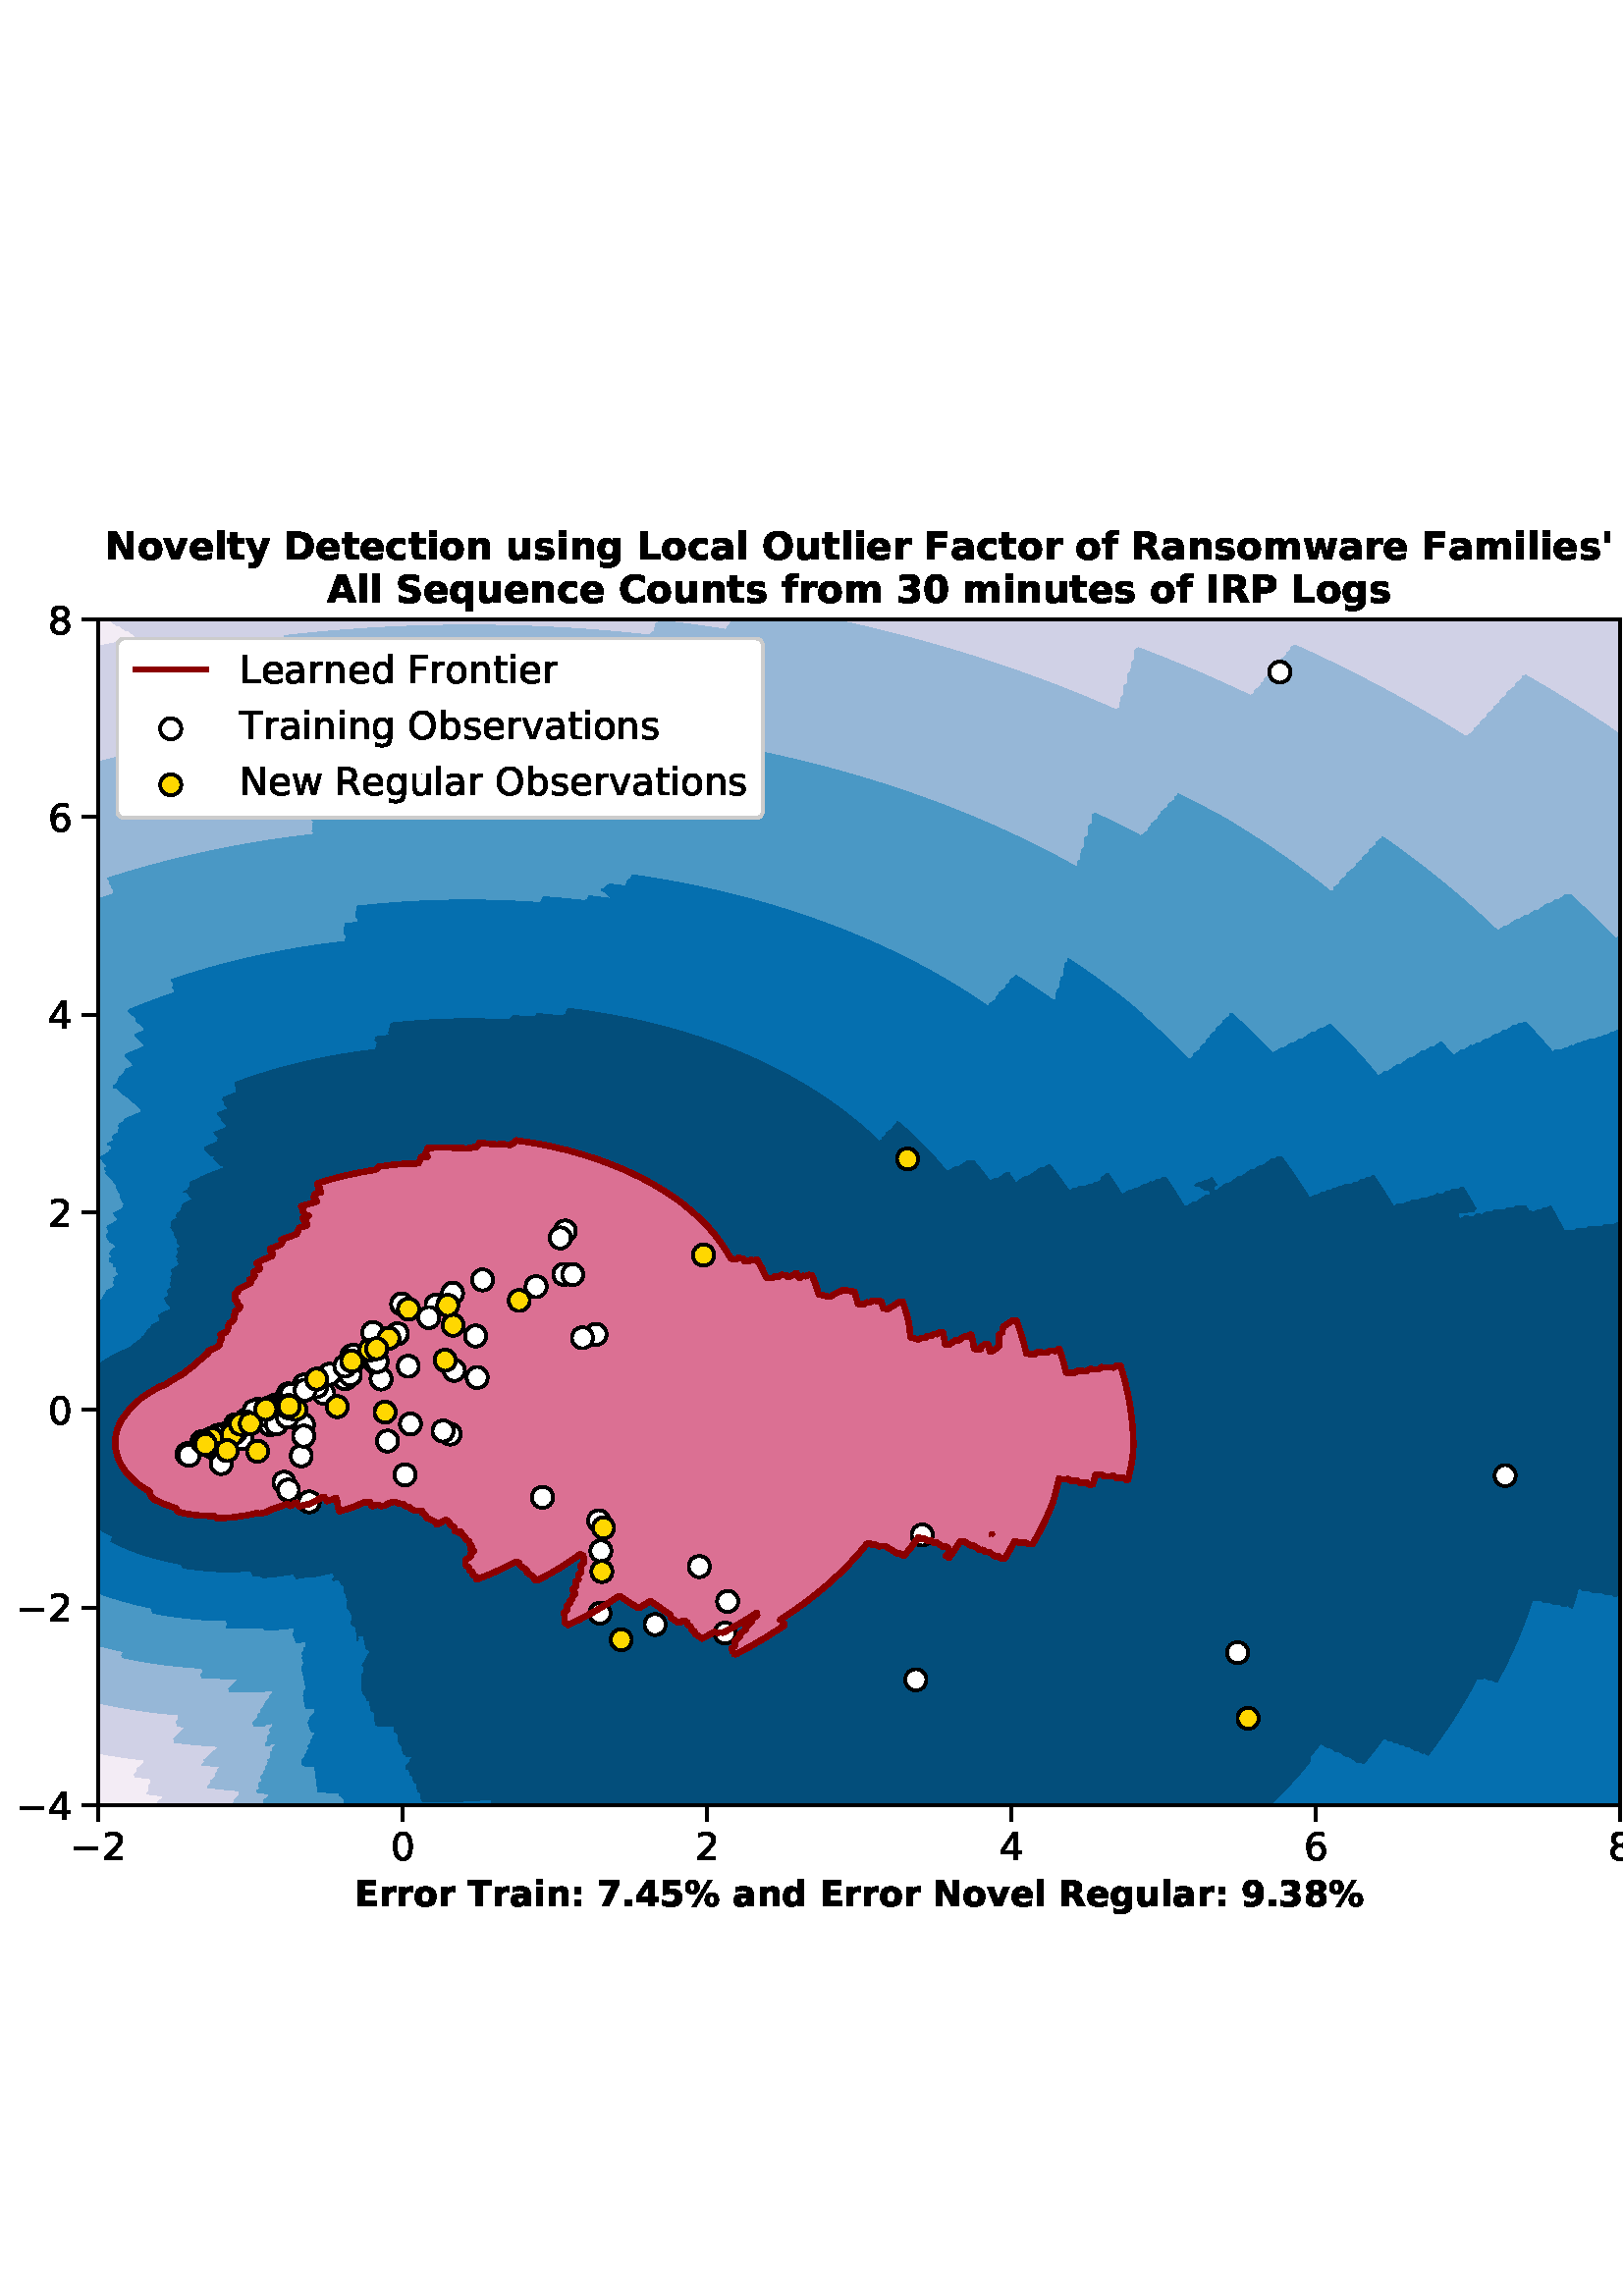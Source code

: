 %!PS-Adobe-3.0 EPSF-3.0
%%Orientation: portrait
%%BoundingBox: -54.0 108.0 666.0 684.0
%%EndComments
%%BeginProlog
/mpldict 9 dict def
mpldict begin
/m { moveto } bind def
/l { lineto } bind def
/r { rlineto } bind def
/c { curveto } bind def
/cl { closepath } bind def
/box {
m
1 index 0 r
0 exch r
neg 0 r
cl
} bind def
/clipbox {
box
clip
newpath
} bind def
%!PS-Adobe-3.0 Resource-Font
%%Copyright: Copyright (c) 2003 by Bitstream, Inc. All Rights Reserved. Copyright (c) 2006 by Tavmjong Bah. All Rights Reserved. DejaVu changes are in public domain 
25 dict begin
/_d{bind def}bind def
/_m{moveto}_d
/_l{lineto}_d
/_cl{closepath eofill}_d
/_c{curveto}_d
/_sc{7 -1 roll{setcachedevice}{pop pop pop pop pop pop}ifelse}_d
/_e{exec}_d
/FontName /DejaVuSans def
/PaintType 0 def
/FontMatrix[.001 0 0 .001 0 0]def
/FontBBox[-1021 -463 1793 1232]def
/FontType 3 def
/Encoding [ /space /zero /two /four /six /eight /F /L /N /O /R /T /a /b /d /e /g /i /l /n /o /r /s /t /u /v /w /minus ] def
/FontInfo 10 dict dup begin
/FamilyName (DejaVu Sans) def
/FullName (DejaVu Sans) def
/Notice (Copyright (c) 2003 by Bitstream, Inc. All Rights Reserved. Copyright (c) 2006 by Tavmjong Bah. All Rights Reserved. DejaVu changes are in public domain ) def
/Weight (Book) def
/Version (Version 2.35) def
/ItalicAngle 0.0 def
/isFixedPitch false def
/UnderlinePosition -130 def
/UnderlineThickness 90 def
end readonly def
/CharStrings 29 dict dup begin
/.notdef 0 def
/space{318 0 0 0 0 0 _sc
}_d
/zero{636 0 66 -13 570 742 _sc
318 664 _m
267 664 229 639 203 589 _c
177 539 165 464 165 364 _c
165 264 177 189 203 139 _c
229 89 267 64 318 64 _c
369 64 407 89 433 139 _c
458 189 471 264 471 364 _c
471 464 458 539 433 589 _c
407 639 369 664 318 664 _c
318 742 _m
399 742 461 709 505 645 _c
548 580 570 486 570 364 _c
570 241 548 147 505 83 _c
461 19 399 -13 318 -13 _c
236 -13 173 19 130 83 _c
87 147 66 241 66 364 _c
66 486 87 580 130 645 _c
173 709 236 742 318 742 _c
_cl}_d
/two{{636 0 73 0 536 742 _sc
192 83 _m
536 83 _l
536 0 _l
73 0 _l
73 83 _l
110 121 161 173 226 239 _c
290 304 331 346 348 365 _c
380 400 402 430 414 455 _c
426 479 433 504 433 528 _c
433 566 419 598 392 622 _c
365 646 330 659 286 659 _c
255 659 222 653 188 643 _c
154 632 117 616 78 594 _c
78 694 _l
118 710 155 722 189 730 _c
223 738 255 742 284 742 _c
}_e{359 742 419 723 464 685 _c
509 647 532 597 532 534 _c
532 504 526 475 515 449 _c
504 422 484 390 454 354 _c
446 344 420 317 376 272 _c
332 227 271 164 192 83 _c
_cl}_e}_d
/four{636 0 49 0 580 729 _sc
378 643 _m
129 254 _l
378 254 _l
378 643 _l
352 729 _m
476 729 _l
476 254 _l
580 254 _l
580 172 _l
476 172 _l
476 0 _l
378 0 _l
378 172 _l
49 172 _l
49 267 _l
352 729 _l
_cl}_d
/six{{636 0 70 -13 573 742 _sc
330 404 _m
286 404 251 388 225 358 _c
199 328 186 286 186 234 _c
186 181 199 139 225 109 _c
251 79 286 64 330 64 _c
374 64 409 79 435 109 _c
461 139 474 181 474 234 _c
474 286 461 328 435 358 _c
409 388 374 404 330 404 _c
526 713 _m
526 623 _l
501 635 476 644 451 650 _c
425 656 400 659 376 659 _c
310 659 260 637 226 593 _c
}_e{192 549 172 482 168 394 _c
187 422 211 444 240 459 _c
269 474 301 482 336 482 _c
409 482 467 459 509 415 _c
551 371 573 310 573 234 _c
573 159 550 99 506 54 _c
462 9 403 -13 330 -13 _c
246 -13 181 19 137 83 _c
92 147 70 241 70 364 _c
70 479 97 571 152 639 _c
206 707 280 742 372 742 _c
396 742 421 739 447 735 _c
472 730 498 723 526 713 _c
_cl}_e}_d
/eight{{636 0 68 -13 568 742 _sc
318 346 _m
271 346 234 333 207 308 _c
180 283 167 249 167 205 _c
167 161 180 126 207 101 _c
234 76 271 64 318 64 _c
364 64 401 76 428 102 _c
455 127 469 161 469 205 _c
469 249 455 283 429 308 _c
402 333 365 346 318 346 _c
219 388 _m
177 398 144 418 120 447 _c
96 476 85 511 85 553 _c
85 611 105 657 147 691 _c
188 725 245 742 318 742 _c
}_e{390 742 447 725 489 691 _c
530 657 551 611 551 553 _c
551 511 539 476 515 447 _c
491 418 459 398 417 388 _c
464 377 501 355 528 323 _c
554 291 568 251 568 205 _c
568 134 546 80 503 43 _c
459 5 398 -13 318 -13 _c
237 -13 175 5 132 43 _c
89 80 68 134 68 205 _c
68 251 81 291 108 323 _c
134 355 171 377 219 388 _c
183 544 _m
183 506 194 476 218 455 _c
}_e{242 434 275 424 318 424 _c
360 424 393 434 417 455 _c
441 476 453 506 453 544 _c
453 582 441 611 417 632 _c
393 653 360 664 318 664 _c
275 664 242 653 218 632 _c
194 611 183 582 183 544 _c
_cl}_e}_d
/F{575 0 98 0 517 729 _sc
98 729 _m
517 729 _l
517 646 _l
197 646 _l
197 431 _l
486 431 _l
486 348 _l
197 348 _l
197 0 _l
98 0 _l
98 729 _l
_cl}_d
/L{557 0 98 0 552 729 _sc
98 729 _m
197 729 _l
197 83 _l
552 83 _l
552 0 _l
98 0 _l
98 729 _l
_cl}_d
/N{748 0 98 0 650 729 _sc
98 729 _m
231 729 _l
554 119 _l
554 729 _l
650 729 _l
650 0 _l
517 0 _l
194 610 _l
194 0 _l
98 0 _l
98 729 _l
_cl}_d
/O{787 0 56 -13 731 742 _sc
394 662 _m
322 662 265 635 223 582 _c
181 528 160 456 160 364 _c
160 272 181 199 223 146 _c
265 92 322 66 394 66 _c
465 66 522 92 564 146 _c
606 199 627 272 627 364 _c
627 456 606 528 564 582 _c
522 635 465 662 394 662 _c
394 742 _m
496 742 577 707 639 639 _c
700 571 731 479 731 364 _c
731 248 700 157 639 89 _c
577 21 496 -13 394 -13 _c
291 -13 209 21 148 89 _c
86 157 56 248 56 364 _c
56 479 86 571 148 639 _c
209 707 291 742 394 742 _c
_cl}_d
/R{{695 0 98 0 666 729 _sc
444 342 _m
465 334 486 319 506 296 _c
526 272 546 240 566 199 _c
666 0 _l
560 0 _l
467 187 _l
443 235 419 268 397 284 _c
374 300 343 308 304 308 _c
197 308 _l
197 0 _l
98 0 _l
98 729 _l
321 729 _l
404 729 466 711 507 677 _c
548 642 569 589 569 519 _c
569 473 558 434 537 404 _c
515 374 484 353 444 342 _c
197 648 _m
197 389 _l
321 389 _l
}_e{368 389 404 400 428 422 _c
452 444 465 476 465 519 _c
465 561 452 593 428 615 _c
404 637 368 648 321 648 _c
197 648 _l
_cl}_e}_d
/T{611 0 -2 0 614 729 _sc
-2 729 _m
614 729 _l
614 646 _l
355 646 _l
355 0 _l
256 0 _l
256 646 _l
-2 646 _l
-2 729 _l
_cl}_d
/a{{613 0 60 -13 522 560 _sc
343 275 _m
270 275 220 266 192 250 _c
164 233 150 205 150 165 _c
150 133 160 107 181 89 _c
202 70 231 61 267 61 _c
317 61 357 78 387 114 _c
417 149 432 196 432 255 _c
432 275 _l
343 275 _l
522 312 _m
522 0 _l
432 0 _l
432 83 _l
411 49 385 25 355 10 _c
325 -5 287 -13 243 -13 _c
187 -13 142 2 109 33 _c
76 64 60 106 60 159 _c
}_e{60 220 80 266 122 298 _c
163 329 224 345 306 345 _c
432 345 _l
432 354 _l
432 395 418 427 391 450 _c
364 472 326 484 277 484 _c
245 484 215 480 185 472 _c
155 464 127 453 100 439 _c
100 522 _l
132 534 164 544 195 550 _c
226 556 256 560 286 560 _c
365 560 424 539 463 498 _c
502 457 522 395 522 312 _c
_cl}_e}_d
/b{{635 0 91 -13 580 760 _sc
487 273 _m
487 339 473 390 446 428 _c
418 466 381 485 334 485 _c
286 485 249 466 222 428 _c
194 390 181 339 181 273 _c
181 207 194 155 222 117 _c
249 79 286 61 334 61 _c
381 61 418 79 446 117 _c
473 155 487 207 487 273 _c
181 464 _m
199 496 223 520 252 536 _c
281 552 316 560 356 560 _c
422 560 476 533 518 481 _c
559 428 580 359 580 273 _c
}_e{580 187 559 117 518 65 _c
476 13 422 -13 356 -13 _c
316 -13 281 -5 252 10 _c
223 25 199 49 181 82 _c
181 0 _l
91 0 _l
91 760 _l
181 760 _l
181 464 _l
_cl}_e}_d
/d{{635 0 55 -13 544 760 _sc
454 464 _m
454 760 _l
544 760 _l
544 0 _l
454 0 _l
454 82 _l
435 49 411 25 382 10 _c
353 -5 319 -13 279 -13 _c
213 -13 159 13 117 65 _c
75 117 55 187 55 273 _c
55 359 75 428 117 481 _c
159 533 213 560 279 560 _c
319 560 353 552 382 536 _c
411 520 435 496 454 464 _c
148 273 _m
148 207 161 155 188 117 _c
215 79 253 61 301 61 _c
}_e{348 61 385 79 413 117 _c
440 155 454 207 454 273 _c
454 339 440 390 413 428 _c
385 466 348 485 301 485 _c
253 485 215 466 188 428 _c
161 390 148 339 148 273 _c
_cl}_e}_d
/e{{615 0 55 -13 562 560 _sc
562 296 _m
562 252 _l
149 252 _l
153 190 171 142 205 110 _c
238 78 284 62 344 62 _c
378 62 412 66 444 74 _c
476 82 509 95 541 113 _c
541 28 _l
509 14 476 3 442 -3 _c
408 -9 373 -13 339 -13 _c
251 -13 182 12 131 62 _c
80 112 55 181 55 268 _c
55 357 79 428 127 481 _c
175 533 241 560 323 560 _c
397 560 455 536 498 489 _c
}_e{540 441 562 377 562 296 _c
472 322 _m
471 371 457 410 431 440 _c
404 469 368 484 324 484 _c
274 484 234 469 204 441 _c
174 413 156 373 152 322 _c
472 322 _l
_cl}_e}_d
/g{{635 0 55 -207 544 560 _sc
454 280 _m
454 344 440 395 414 431 _c
387 467 349 485 301 485 _c
253 485 215 467 188 431 _c
161 395 148 344 148 280 _c
148 215 161 165 188 129 _c
215 93 253 75 301 75 _c
349 75 387 93 414 129 _c
440 165 454 215 454 280 _c
544 68 _m
544 -24 523 -93 482 -139 _c
440 -184 377 -207 292 -207 _c
260 -207 231 -204 203 -200 _c
175 -195 147 -188 121 -178 _c
}_e{121 -91 _l
147 -105 173 -115 199 -122 _c
225 -129 251 -133 278 -133 _c
336 -133 380 -117 410 -87 _c
439 -56 454 -10 454 52 _c
454 96 _l
435 64 411 40 382 24 _c
353 8 319 0 279 0 _c
211 0 157 25 116 76 _c
75 127 55 195 55 280 _c
55 364 75 432 116 483 _c
157 534 211 560 279 560 _c
319 560 353 552 382 536 _c
411 520 435 496 454 464 _c
454 547 _l
544 547 _l
}_e{544 68 _l
_cl}_e}_d
/i{278 0 94 0 184 760 _sc
94 547 _m
184 547 _l
184 0 _l
94 0 _l
94 547 _l
94 760 _m
184 760 _l
184 646 _l
94 646 _l
94 760 _l
_cl}_d
/l{278 0 94 0 184 760 _sc
94 760 _m
184 760 _l
184 0 _l
94 0 _l
94 760 _l
_cl}_d
/n{634 0 91 0 549 560 _sc
549 330 _m
549 0 _l
459 0 _l
459 327 _l
459 379 448 417 428 443 _c
408 469 378 482 338 482 _c
289 482 251 466 223 435 _c
195 404 181 362 181 309 _c
181 0 _l
91 0 _l
91 547 _l
181 547 _l
181 462 _l
202 494 227 519 257 535 _c
286 551 320 560 358 560 _c
420 560 468 540 500 501 _c
532 462 549 405 549 330 _c
_cl}_d
/o{612 0 55 -13 557 560 _sc
306 484 _m
258 484 220 465 192 427 _c
164 389 150 338 150 273 _c
150 207 163 156 191 118 _c
219 80 257 62 306 62 _c
354 62 392 80 420 118 _c
448 156 462 207 462 273 _c
462 337 448 389 420 427 _c
392 465 354 484 306 484 _c
306 560 _m
384 560 445 534 490 484 _c
534 433 557 363 557 273 _c
557 183 534 113 490 63 _c
445 12 384 -13 306 -13 _c
227 -13 165 12 121 63 _c
77 113 55 183 55 273 _c
55 363 77 433 121 484 _c
165 534 227 560 306 560 _c
_cl}_d
/r{411 0 91 0 411 560 _sc
411 463 _m
401 469 390 473 378 476 _c
366 478 353 480 339 480 _c
288 480 249 463 222 430 _c
194 397 181 350 181 288 _c
181 0 _l
91 0 _l
91 547 _l
181 547 _l
181 462 _l
199 495 224 520 254 536 _c
284 552 321 560 365 560 _c
371 560 378 559 386 559 _c
393 558 401 557 411 555 _c
411 463 _l
_cl}_d
/s{{521 0 54 -13 472 560 _sc
443 531 _m
443 446 _l
417 458 391 468 364 475 _c
336 481 308 485 279 485 _c
234 485 200 478 178 464 _c
156 450 145 430 145 403 _c
145 382 153 366 169 354 _c
185 342 217 330 265 320 _c
296 313 _l
360 299 405 279 432 255 _c
458 230 472 195 472 151 _c
472 100 452 60 412 31 _c
372 1 316 -13 246 -13 _c
216 -13 186 -10 154 -5 _c
}_e{122 0 89 8 54 20 _c
54 113 _l
87 95 120 82 152 74 _c
184 65 216 61 248 61 _c
290 61 323 68 346 82 _c
368 96 380 117 380 144 _c
380 168 371 187 355 200 _c
339 213 303 226 247 238 _c
216 245 _l
160 257 119 275 95 299 _c
70 323 58 356 58 399 _c
58 450 76 490 112 518 _c
148 546 200 560 268 560 _c
301 560 332 557 362 552 _c
391 547 418 540 443 531 _c
}_e{_cl}_e}_d
/t{392 0 27 0 368 702 _sc
183 702 _m
183 547 _l
368 547 _l
368 477 _l
183 477 _l
183 180 _l
183 135 189 106 201 94 _c
213 81 238 75 276 75 _c
368 75 _l
368 0 _l
276 0 _l
206 0 158 13 132 39 _c
106 65 93 112 93 180 _c
93 477 _l
27 477 _l
27 547 _l
93 547 _l
93 702 _l
183 702 _l
_cl}_d
/u{634 0 85 -13 543 560 _sc
85 216 _m
85 547 _l
175 547 _l
175 219 _l
175 167 185 129 205 103 _c
225 77 255 64 296 64 _c
344 64 383 79 411 110 _c
439 141 453 183 453 237 _c
453 547 _l
543 547 _l
543 0 _l
453 0 _l
453 84 _l
431 50 405 26 377 10 _c
348 -5 315 -13 277 -13 _c
214 -13 166 6 134 45 _c
101 83 85 140 85 216 _c
311 560 _m
311 560 _l
_cl}_d
/v{592 0 30 0 562 547 _sc
30 547 _m
125 547 _l
296 88 _l
467 547 _l
562 547 _l
357 0 _l
235 0 _l
30 547 _l
_cl}_d
/w{818 0 42 0 776 547 _sc
42 547 _m
132 547 _l
244 120 _l
356 547 _l
462 547 _l
574 120 _l
686 547 _l
776 547 _l
633 0 _l
527 0 _l
409 448 _l
291 0 _l
185 0 _l
42 547 _l
_cl}_d
/minus{838 0 106 272 732 355 _sc
106 355 _m
732 355 _l
732 272 _l
106 272 _l
106 355 _l
_cl}_d
end readonly def

/BuildGlyph
 {exch begin
 CharStrings exch
 2 copy known not{pop /.notdef}if
 true 3 1 roll get exec
 end}_d

/BuildChar {
 1 index /Encoding get exch get
 1 index /BuildGlyph get exec
}_d

FontName currentdict end definefont pop
%!PS-Adobe-3.0 Resource-Font
%%Copyright: Copyright (c) 2003 by Bitstream, Inc. All Rights Reserved. Copyright (c) 2006 by Tavmjong Bah. All Rights Reserved. DejaVu changes are in public domain 
25 dict begin
/_d{bind def}bind def
/_m{moveto}_d
/_l{lineto}_d
/_cl{closepath eofill}_d
/_c{curveto}_d
/_sc{7 -1 roll{setcachedevice}{pop pop pop pop pop pop}ifelse}_d
/_e{exec}_d
/FontName /DejaVuSans-Bold def
/PaintType 0 def
/FontMatrix[.001 0 0 .001 0 0]def
/FontBBox[-1069 -415 1975 1174]def
/FontType 3 def
/Encoding [ /space /percent /quotesingle /period /zero /three /four /five /seven /eight /nine /colon /A /C /D /E /F /I /L /N /O /P /R /S /T /a /c /d /e /f /g /i /l /m /n /o /q /r /s /t /u /v /w /y ] def
/FontInfo 10 dict dup begin
/FamilyName (DejaVu Sans) def
/FullName (DejaVu Sans Bold) def
/Notice (Copyright (c) 2003 by Bitstream, Inc. All Rights Reserved. Copyright (c) 2006 by Tavmjong Bah. All Rights Reserved. DejaVu changes are in public domain ) def
/Weight (Bold) def
/Version (Version 2.35) def
/ItalicAngle 0.0 def
/isFixedPitch false def
/UnderlinePosition -130 def
/UnderlineThickness 90 def
end readonly def
/CharStrings 45 dict dup begin
/.notdef 0 def
/space{348 0 0 0 0 0 _sc
}_d
/percent{{1002 0 32 -13 970 742 _sc
775 301 _m
751 301 733 291 721 271 _c
708 251 702 222 702 185 _c
702 147 708 119 721 99 _c
733 79 751 69 775 69 _c
798 69 816 79 828 99 _c
840 119 847 147 847 185 _c
847 222 840 251 828 271 _c
816 291 798 301 775 301 _c
775 383 _m
835 383 883 365 918 330 _c
952 294 970 246 970 185 _c
970 123 952 75 918 40 _c
883 4 835 -13 775 -13 _c
}_e{714 -13 666 4 631 40 _c
596 75 579 123 579 185 _c
579 246 596 294 631 330 _c
666 365 714 383 775 383 _c
327 -13 _m
219 -13 _l
675 742 _l
783 742 _l
327 -13 _l
227 742 _m
287 742 335 724 370 689 _c
404 653 422 605 422 544 _c
422 482 404 434 370 398 _c
335 362 287 345 227 345 _c
166 345 118 362 84 398 _c
49 434 32 482 32 544 _c
32 605 49 653 84 689 _c
}_e{118 724 166 742 227 742 _c
227 660 _m
203 660 185 650 173 630 _c
160 610 154 581 154 544 _c
154 506 160 477 173 457 _c
185 437 203 427 227 427 _c
250 427 268 437 281 457 _c
293 477 300 506 300 544 _c
300 581 293 610 281 630 _c
268 650 250 660 227 660 _c
_cl}_e}_d
/quotesingle{306 0 95 458 211 729 _sc
211 729 _m
211 458 _l
95 458 _l
95 729 _l
211 729 _l
_cl}_d
/period{380 0 102 0 278 189 _sc
102 189 _m
278 189 _l
278 0 _l
102 0 _l
102 189 _l
_cl}_d
/zero{696 0 48 -13 648 742 _sc
460 365 _m
460 456 451 520 434 558 _c
417 595 388 614 348 614 _c
308 614 279 595 262 558 _c
244 520 236 456 236 365 _c
236 273 244 208 262 170 _c
279 132 308 114 348 114 _c
388 114 416 132 434 170 _c
451 208 460 273 460 365 _c
648 364 _m
648 243 622 150 570 85 _c
518 19 444 -13 348 -13 _c
252 -13 178 19 126 85 _c
74 150 48 243 48 364 _c
48 484 74 577 126 643 _c
178 709 252 742 348 742 _c
444 742 518 709 570 643 _c
622 577 648 484 648 364 _c
_cl}_d
/three{{696 0 67 -13 616 742 _sc
466 393 _m
515 380 552 358 578 327 _c
603 295 616 255 616 207 _c
616 135 588 80 533 43 _c
477 5 397 -13 291 -13 _c
253 -13 216 -10 178 -4 _c
140 1 103 10 67 22 _c
67 167 _l
102 149 137 136 172 127 _c
206 118 240 114 274 114 _c
324 114 362 122 388 140 _c
414 157 428 182 428 214 _c
428 247 414 272 387 289 _c
360 306 320 315 267 315 _c
}_e{192 315 _l
192 436 _l
271 436 _l
318 436 353 443 376 458 _c
399 472 411 495 411 526 _c
411 554 399 575 377 591 _c
355 606 323 614 282 614 _c
252 614 221 610 190 603 _c
159 596 128 586 98 573 _c
98 711 _l
135 721 172 729 208 734 _c
244 739 280 742 316 742 _c
410 742 481 726 528 695 _c
575 664 599 617 599 555 _c
599 512 587 477 565 450 _c
543 423 510 404 466 393 _c
_cl}_e}_d
/four{696 0 45 0 650 729 _sc
368 574 _m
162 269 _l
368 269 _l
368 574 _l
337 729 _m
546 729 _l
546 269 _l
650 269 _l
650 133 _l
546 133 _l
546 0 _l
368 0 _l
368 133 _l
45 133 _l
45 294 _l
337 729 _l
_cl}_d
/five{{696 0 77 -13 626 729 _sc
106 729 _m
573 729 _l
573 591 _l
256 591 _l
256 478 _l
270 482 284 485 299 487 _c
313 489 328 490 344 490 _c
433 490 502 467 552 423 _c
601 379 626 317 626 238 _c
626 159 599 97 545 53 _c
491 9 416 -13 321 -13 _c
279 -13 238 -9 198 -1 _c
157 6 117 18 77 34 _c
77 182 _l
117 159 154 142 190 131 _c
226 119 259 114 291 114 _c
}_e{336 114 372 125 398 147 _c
424 169 438 200 438 238 _c
438 276 424 306 398 328 _c
372 350 336 362 291 362 _c
263 362 234 358 204 351 _c
174 344 141 333 106 319 _c
106 729 _l
_cl}_e}_d
/seven{696 0 67 0 616 729 _sc
67 729 _m
616 729 _l
616 623 _l
332 0 _l
149 0 _l
418 591 _l
67 591 _l
67 729 _l
_cl}_d
/eight{{696 0 61 -13 634 742 _sc
348 326 _m
312 326 285 316 267 297 _c
248 278 239 251 239 215 _c
239 179 248 151 267 132 _c
285 113 312 104 348 104 _c
382 104 409 113 428 132 _c
446 151 456 179 456 215 _c
456 251 446 278 428 297 _c
409 316 382 326 348 326 _c
211 388 _m
167 401 133 421 111 449 _c
88 477 77 511 77 553 _c
77 615 100 662 146 694 _c
192 726 259 742 348 742 _c
}_e{436 742 503 726 549 694 _c
595 662 618 615 618 553 _c
618 511 606 477 584 449 _c
561 421 528 401 484 388 _c
533 374 570 352 596 321 _c
621 290 634 251 634 205 _c
634 133 610 78 562 42 _c
514 5 442 -13 348 -13 _c
253 -13 181 5 133 42 _c
85 78 61 133 61 205 _c
61 251 73 290 99 321 _c
124 352 161 374 211 388 _c
255 534 _m
255 505 263 483 279 467 _c
}_e{295 451 318 444 348 444 _c
377 444 400 451 416 467 _c
432 483 440 505 440 534 _c
440 563 432 585 416 601 _c
400 616 377 624 348 624 _c
318 624 295 616 279 600 _c
263 584 255 562 255 534 _c
_cl}_e}_d
/nine{{696 0 52 -13 632 741 _sc
100 16 _m
100 151 _l
130 137 158 126 186 119 _c
213 112 240 109 267 109 _c
323 109 366 124 398 155 _c
429 186 447 232 453 294 _c
431 278 407 265 382 257 _c
357 249 330 245 301 245 _c
226 245 166 266 120 310 _c
74 353 52 410 52 482 _c
52 560 77 623 128 670 _c
179 717 247 741 333 741 _c
428 741 502 709 554 645 _c
606 581 632 490 632 373 _c
}_e{632 252 601 157 540 89 _c
479 21 396 -13 290 -13 _c
256 -13 223 -10 192 -6 _c
160 -1 130 6 100 16 _c
332 367 _m
364 367 389 377 406 399 _c
422 420 431 452 431 495 _c
431 537 422 569 406 591 _c
389 612 364 623 332 623 _c
299 623 274 612 258 591 _c
241 569 233 537 233 495 _c
233 452 241 420 258 399 _c
274 377 299 367 332 367 _c
_cl}_e}_d
/colon{400 0 112 0 288 547 _sc
112 547 _m
288 547 _l
288 358 _l
112 358 _l
112 547 _l
112 189 _m
288 189 _l
288 0 _l
112 0 _l
112 189 _l
_cl}_d
/A{774 0 5 0 769 729 _sc
534 133 _m
240 133 _l
194 0 _l
5 0 _l
275 729 _l
499 729 _l
769 0 _l
580 0 _l
534 133 _l
287 268 _m
487 268 _l
387 558 _l
287 268 _l
_cl}_d
/C{{734 0 50 -13 670 742 _sc
670 40 _m
635 22 599 8 562 0 _c
524 -8 485 -13 445 -13 _c
323 -13 227 20 156 88 _c
85 155 50 247 50 364 _c
50 480 85 572 156 640 _c
227 708 323 742 445 742 _c
485 742 524 737 562 728 _c
599 719 635 706 670 688 _c
670 537 _l
635 561 601 578 567 589 _c
533 600 497 606 460 606 _c
392 606 339 584 301 541 _c
263 498 244 439 244 364 _c
}_e{244 288 263 229 301 186 _c
339 143 392 122 460 122 _c
497 122 533 127 567 138 _c
601 149 635 167 670 191 _c
670 40 _l
_cl}_e}_d
/D{830 0 92 0 778 729 _sc
280 587 _m
280 142 _l
347 142 _l
423 142 482 161 523 199 _c
563 237 584 292 584 365 _c
584 437 563 492 523 530 _c
483 568 424 587 347 587 _c
280 587 _l
92 729 _m
290 729 _l
400 729 483 721 537 705 _c
591 689 638 663 677 625 _c
711 592 736 554 753 511 _c
769 468 778 419 778 365 _c
778 310 769 261 753 218 _c
736 174 711 136 677 104 _c
637 66 590 39 536 23 _c
481 7 399 0 290 0 _c
92 0 _l
92 729 _l
_cl}_d
/E{683 0 92 0 610 729 _sc
92 729 _m
599 729 _l
599 587 _l
280 587 _l
280 451 _l
580 451 _l
580 309 _l
280 309 _l
280 142 _l
610 142 _l
610 0 _l
92 0 _l
92 729 _l
_cl}_d
/F{683 0 92 0 599 729 _sc
92 729 _m
599 729 _l
599 587 _l
280 587 _l
280 451 _l
580 451 _l
580 309 _l
280 309 _l
280 0 _l
92 0 _l
92 729 _l
_cl}_d
/I{372 0 92 0 280 729 _sc
92 729 _m
280 729 _l
280 0 _l
92 0 _l
92 729 _l
_cl}_d
/L{637 0 92 0 610 729 _sc
92 729 _m
280 729 _l
280 142 _l
610 142 _l
610 0 _l
92 0 _l
92 729 _l
_cl}_d
/N{837 0 92 0 745 729 _sc
92 729 _m
302 729 _l
567 229 _l
567 729 _l
745 729 _l
745 0 _l
535 0 _l
270 500 _l
270 0 _l
92 0 _l
92 729 _l
_cl}_d
/O{850 0 50 -13 800 742 _sc
425 606 _m
367 606 323 584 291 542 _c
259 500 244 440 244 364 _c
244 287 259 227 291 185 _c
323 143 367 122 425 122 _c
482 122 526 143 558 185 _c
590 227 606 287 606 364 _c
606 440 590 500 558 542 _c
526 584 482 606 425 606 _c
425 742 _m
542 742 634 708 700 641 _c
766 574 800 482 800 364 _c
800 246 766 153 700 87 _c
634 20 542 -13 425 -13 _c
308 -13 216 20 150 87 _c
83 153 50 246 50 364 _c
50 482 83 574 150 641 _c
216 708 308 742 425 742 _c
_cl}_d
/P{733 0 92 0 692 729 _sc
92 729 _m
404 729 _l
496 729 567 708 617 667 _c
667 625 692 567 692 491 _c
692 414 667 355 617 314 _c
567 273 496 253 404 253 _c
280 253 _l
280 0 _l
92 0 _l
92 729 _l
280 593 _m
280 389 _l
384 389 _l
420 389 448 397 468 415 _c
488 433 498 458 498 491 _c
498 523 488 548 468 566 _c
448 584 420 593 384 593 _c
280 593 _l
_cl}_d
/R{{770 0 92 0 750 729 _sc
359 406 _m
398 406 426 413 443 428 _c
460 442 469 466 469 500 _c
469 533 460 557 443 571 _c
426 585 398 593 359 593 _c
280 593 _l
280 406 _l
359 406 _l
280 276 _m
280 0 _l
92 0 _l
92 729 _l
379 729 _l
475 729 545 712 590 680 _c
634 648 657 597 657 528 _c
657 480 645 440 622 409 _c
598 378 563 355 517 341 _c
543 335 566 321 586 301 _c
}_e{606 280 627 249 648 207 _c
750 0 _l
550 0 _l
461 181 _l
443 217 424 242 406 256 _c
388 269 363 276 333 276 _c
280 276 _l
_cl}_e}_d
/S{{720 0 72 -13 647 742 _sc
599 706 _m
599 552 _l
559 570 520 583 482 592 _c
444 601 408 606 374 606 _c
329 606 296 599 274 587 _c
252 575 242 556 242 530 _c
242 510 249 494 264 484 _c
278 473 305 464 343 456 _c
423 440 _l
503 424 561 399 595 366 _c
629 332 647 285 647 224 _c
647 144 623 84 575 45 _c
527 6 455 -13 357 -13 _c
311 -13 264 -8 218 0 _c
}_e{171 8 124 20 78 38 _c
78 197 _l
124 172 169 153 213 141 _c
256 128 298 122 339 122 _c
379 122 411 128 433 142 _c
455 156 466 175 466 201 _c
466 223 458 241 443 253 _c
428 265 399 277 355 287 _c
282 303 _l
209 319 156 344 122 378 _c
88 412 72 458 72 516 _c
72 588 95 644 142 683 _c
188 722 256 742 344 742 _c
384 742 425 739 467 733 _c
509 727 553 718 599 706 _c
}_e{_cl}_e}_d
/T{682 0 5 0 677 729 _sc
5 729 _m
677 729 _l
677 587 _l
435 587 _l
435 0 _l
247 0 _l
247 587 _l
5 587 _l
5 729 _l
_cl}_d
/a{{675 0 43 -13 596 560 _sc
329 246 _m
292 246 264 239 246 227 _c
228 215 219 197 219 173 _c
219 151 226 133 241 121 _c
256 108 277 102 303 102 _c
336 102 364 113 386 137 _c
408 161 420 190 420 226 _c
420 246 _l
329 246 _l
596 312 _m
596 0 _l
420 0 _l
420 81 _l
396 47 370 23 341 9 _c
311 -5 276 -13 234 -13 _c
177 -13 131 3 96 36 _c
60 68 43 111 43 164 _c
}_e{43 228 65 275 109 305 _c
153 335 222 350 317 350 _c
420 350 _l
420 364 _l
420 391 409 411 387 424 _c
365 437 331 444 285 444 _c
247 444 212 440 180 432 _c
148 424 118 413 91 399 _c
91 532 _l
128 541 165 548 203 553 _c
241 557 279 560 317 560 _c
415 560 486 540 530 501 _c
574 462 596 399 596 312 _c
_cl}_e}_d
/c{{593 0 43 -13 526 560 _sc
526 530 _m
526 387 _l
502 403 478 415 454 423 _c
430 431 405 435 380 435 _c
331 435 293 420 266 392 _c
238 364 225 324 225 273 _c
225 221 238 181 266 153 _c
293 125 331 111 380 111 _c
407 111 433 115 458 123 _c
482 131 505 143 526 159 _c
526 16 _l
498 6 470 -1 442 -6 _c
414 -10 386 -13 358 -13 _c
259 -13 182 12 126 62 _c
}_e{70 112 43 183 43 273 _c
43 363 70 433 126 484 _c
182 534 259 560 358 560 _c
386 560 414 557 442 552 _c
470 547 498 540 526 530 _c
_cl}_e}_d
/d{{716 0 45 -13 632 760 _sc
456 467 _m
456 760 _l
632 760 _l
632 0 _l
456 0 _l
456 79 _l
432 47 405 23 376 9 _c
347 -5 314 -13 276 -13 _c
208 -13 153 13 110 66 _c
66 119 45 188 45 273 _c
45 357 66 425 110 479 _c
153 533 208 560 276 560 _c
314 560 347 552 376 537 _c
405 522 432 499 456 467 _c
341 113 _m
378 113 406 126 426 154 _c
446 181 456 221 456 273 _c
}_e{456 325 446 364 426 392 _c
406 419 378 433 341 433 _c
303 433 275 419 255 392 _c
235 364 226 325 226 273 _c
226 221 235 181 255 154 _c
275 126 303 113 341 113 _c
_cl}_e}_d
/e{{678 0 43 -13 630 560 _sc
630 275 _m
630 225 _l
221 225 _l
225 184 240 153 266 133 _c
291 112 326 102 372 102 _c
408 102 446 107 485 118 _c
523 129 563 146 604 168 _c
604 33 _l
562 17 521 6 480 -1 _c
438 -9 397 -13 356 -13 _c
257 -13 180 12 125 62 _c
70 112 43 182 43 273 _c
43 362 70 432 124 483 _c
178 534 252 560 346 560 _c
432 560 500 534 552 482 _c
}_e{604 430 630 361 630 275 _c
450 333 _m
450 366 440 393 421 413 _c
401 433 376 444 345 444 _c
311 444 283 434 262 415 _c
241 396 228 369 223 333 _c
450 333 _l
_cl}_e}_d
/f{435 0 19 0 444 760 _sc
444 760 _m
444 645 _l
347 645 _l
322 645 305 640 295 631 _c
285 622 281 607 281 585 _c
281 547 _l
430 547 _l
430 422 _l
281 422 _l
281 0 _l
106 0 _l
106 422 _l
19 422 _l
19 547 _l
106 547 _l
106 585 _l
106 644 122 688 156 717 _c
189 745 240 760 310 760 _c
444 760 _l
_cl}_d
/g{{716 0 45 -215 632 559 _sc
456 93 _m
432 61 405 37 376 22 _c
347 7 314 0 276 0 _c
209 0 154 26 110 79 _c
66 131 45 198 45 280 _c
45 361 66 428 110 480 _c
154 532 209 559 276 559 _c
314 559 347 551 376 536 _c
405 521 432 498 456 466 _c
456 547 _l
632 547 _l
632 55 _l
632 -32 604 -99 548 -145 _c
492 -191 412 -215 307 -215 _c
273 -215 240 -212 208 -207 _c
}_e{176 -201 144 -193 112 -183 _c
112 -47 _l
142 -64 172 -77 202 -86 _c
231 -94 260 -99 290 -99 _c
347 -99 389 -86 416 -61 _c
442 -36 456 2 456 55 _c
456 93 _l
341 433 _m
305 433 276 419 256 393 _c
236 366 226 328 226 280 _c
226 230 235 192 255 166 _c
275 140 303 127 341 127 _c
377 127 406 140 426 167 _c
446 193 456 231 456 280 _c
456 328 446 366 426 393 _c
}_e{406 419 377 433 341 433 _c
_cl}_e}_d
/i{343 0 84 0 259 760 _sc
84 547 _m
259 547 _l
259 0 _l
84 0 _l
84 547 _l
84 760 _m
259 760 _l
259 617 _l
84 617 _l
84 760 _l
_cl}_d
/l{343 0 84 0 259 760 _sc
84 760 _m
259 760 _l
259 0 _l
84 0 _l
84 760 _l
_cl}_d
/m{{1042 0 83 0 963 560 _sc
591 456 _m
613 490 639 515 669 533 _c
699 551 733 560 770 560 _c
832 560 880 540 913 502 _c
946 463 963 407 963 333 _c
963 0 _l
787 0 _l
787 285 _l
787 289 788 294 788 298 _c
788 302 788 309 788 318 _c
788 356 782 384 771 402 _c
759 419 741 428 716 428 _c
682 428 657 414 639 387 _c
621 359 611 320 611 269 _c
611 0 _l
435 0 _l
435 285 _l
}_e{435 345 429 384 419 402 _c
409 419 390 428 364 428 _c
330 428 304 414 286 387 _c
268 359 259 320 259 269 _c
259 0 _l
83 0 _l
83 547 _l
259 547 _l
259 467 _l
280 497 305 520 333 536 _c
361 552 391 560 425 560 _c
462 560 495 550 524 532 _c
553 514 575 488 591 456 _c
_cl}_e}_d
/n{712 0 84 0 634 560 _sc
634 333 _m
634 0 _l
458 0 _l
458 54 _l
458 255 _l
458 302 457 334 455 352 _c
453 370 449 383 444 392 _c
437 403 428 412 416 418 _c
404 424 390 428 376 428 _c
339 428 310 414 290 386 _c
269 358 259 319 259 269 _c
259 0 _l
84 0 _l
84 547 _l
259 547 _l
259 467 _l
285 499 312 522 342 537 _c
372 552 405 560 441 560 _c
504 560 552 540 585 502 _c
617 463 634 407 634 333 _c
_cl}_d
/o{687 0 43 -13 644 560 _sc
344 435 _m
305 435 275 421 255 393 _c
235 365 225 325 225 273 _c
225 220 235 180 255 152 _c
275 124 305 111 344 111 _c
382 111 411 124 431 152 _c
451 180 462 220 462 273 _c
462 325 451 365 431 393 _c
411 421 382 435 344 435 _c
344 560 _m
438 560 511 534 564 484 _c
617 433 644 363 644 273 _c
644 183 617 112 564 62 _c
511 12 438 -13 344 -13 _c
250 -13 176 12 123 62 _c
69 112 43 183 43 273 _c
43 363 69 433 123 484 _c
176 534 250 560 344 560 _c
_cl}_d
/q{{716 0 45 -207 632 559 _sc
341 433 _m
303 433 275 419 255 392 _c
235 364 226 325 226 273 _c
226 221 235 181 255 154 _c
275 126 303 113 341 113 _c
378 113 406 126 426 154 _c
446 181 456 221 456 273 _c
456 325 446 364 426 392 _c
406 419 378 433 341 433 _c
456 79 _m
432 47 405 23 376 9 _c
347 -5 314 -13 276 -13 _c
208 -13 153 13 110 66 _c
66 119 45 188 45 273 _c
}_e{45 357 66 425 110 479 _c
153 532 208 559 276 559 _c
314 559 347 551 376 536 _c
405 521 432 498 456 466 _c
456 547 _l
632 547 _l
632 -207 _l
456 -207 _l
456 79 _l
_cl}_e}_d
/r{493 0 84 0 490 560 _sc
490 398 _m
474 405 459 410 444 414 _c
429 417 414 419 399 419 _c
354 419 319 404 295 376 _c
271 347 259 306 259 252 _c
259 0 _l
84 0 _l
84 547 _l
259 547 _l
259 457 _l
281 493 306 519 336 535 _c
365 551 400 560 441 560 _c
447 560 453 559 460 559 _c
466 559 476 558 490 556 _c
490 398 _l
_cl}_d
/s{{595 0 52 -13 548 560 _sc
511 530 _m
511 397 _l
473 412 437 424 403 432 _c
368 440 335 444 304 444 _c
270 444 246 439 230 431 _c
214 423 206 410 206 393 _c
206 379 212 368 224 361 _c
236 353 258 348 290 344 _c
321 340 _l
410 328 470 310 501 284 _c
532 258 548 217 548 161 _c
548 103 526 59 483 30 _c
440 1 376 -13 291 -13 _c
255 -13 217 -10 179 -5 _c
}_e{140 0 100 8 60 20 _c
60 153 _l
94 135 130 122 167 114 _c
203 106 241 102 279 102 _c
313 102 338 106 356 116 _c
373 125 382 139 382 158 _c
382 174 376 185 364 193 _c
352 201 328 207 293 211 _c
262 215 _l
184 224 130 242 99 269 _c
67 295 52 335 52 389 _c
52 447 71 490 111 518 _c
151 546 212 560 294 560 _c
326 560 359 557 395 552 _c
431 547 469 540 511 530 _c
}_e{_cl}_e}_d
/t{478 0 13 0 455 702 _sc
275 702 _m
275 547 _l
455 547 _l
455 422 _l
275 422 _l
275 190 _l
275 164 280 147 290 138 _c
300 129 320 125 350 125 _c
440 125 _l
440 0 _l
290 0 _l
221 0 172 14 143 43 _c
114 71 100 120 100 190 _c
100 422 _l
13 422 _l
13 547 _l
100 547 _l
100 702 _l
275 702 _l
_cl}_d
/u{{712 0 78 -13 628 547 _sc
78 213 _m
78 547 _l
254 547 _l
254 492 _l
254 462 253 425 253 380 _c
253 335 253 305 253 291 _c
253 247 254 215 256 196 _c
258 176 262 162 268 154 _c
275 142 284 133 296 127 _c
307 121 320 118 336 118 _c
372 118 401 132 422 160 _c
442 188 453 227 453 277 _c
453 547 _l
628 547 _l
628 0 _l
453 0 _l
453 79 _l
427 47 399 23 369 9 _c
}_e{339 -5 307 -13 272 -13 _c
208 -13 160 6 127 44 _c
94 82 78 139 78 213 _c
_cl}_e}_d
/v{652 0 15 0 637 547 _sc
15 547 _m
190 547 _l
326 169 _l
462 547 _l
637 547 _l
422 0 _l
230 0 _l
15 547 _l
_cl}_d
/w{924 0 35 0 889 547 _sc
35 547 _m
205 547 _l
297 170 _l
389 547 _l
535 547 _l
627 174 _l
719 547 _l
889 547 _l
745 0 _l
554 0 _l
462 376 _l
370 0 _l
179 0 _l
35 547 _l
_cl}_d
/y{652 0 12 -215 634 547 _sc
12 547 _m
187 547 _l
334 176 _l
459 547 _l
634 547 _l
404 -51 _l
380 -111 353 -154 323 -178 _c
292 -202 251 -215 201 -215 _c
100 -215 _l
100 -100 _l
155 -100 _l
184 -100 205 -95 219 -86 _c
233 -76 243 -59 251 -35 _c
256 -20 _l
12 547 _l
_cl}_d
end readonly def

/BuildGlyph
 {exch begin
 CharStrings exch
 2 copy known not{pop /.notdef}if
 true 3 1 roll get exec
 end}_d

/BuildChar {
 1 index /Encoding get exch get
 1 index /BuildGlyph get exec
}_d

FontName currentdict end definefont pop
end
%%EndProlog
mpldict begin
-54 108 translate
720 576 0 0 clipbox
gsave
0 0 m
720 0 l
720 576 l
0 576 l
cl
1.000 setgray
fill
grestore
gsave
90 72 m
648 72 l
648 506.88 l
90 506.88 l
cl
1.000 setgray
fill
grestore
gsave
558 434.9 90 72 clipbox
91.118 72 m
92.236 72 l
93.355 72 l
94.473 72 l
95.591 72 l
96.709 72 l
97.828 72 l
98.946 72 l
100.064 72 l
101.182 72 l
102.301 72 l
103.419 72 l
104.537 72 l
105.655 72 l
106.774 72 l
107.892 72 l
109.01 72 l
110.128 72 l
111.246 72 l
111.732 72 l
111.619 72.872 l
112.365 73.533 l
112.603 73.743 l
113.483 74.524 l
113.586 74.615 l
113.483 75.367 l
112.509 75.486 l
112.365 75.504 l
111.246 75.645 l
110.128 75.79 l
109.01 75.94 l
107.892 76.095 l
107.844 76.358 l
107.892 76.402 l
108.774 77.229 l
108.612 78.101 l
108.448 78.972 l
109.01 79.504 l
109.371 79.844 l
109.202 80.715 l
109.8 81.587 l
109.01 81.687 l
107.892 81.834 l
106.774 81.986 l
105.655 82.142 l
104.537 82.303 l
103.492 82.458 l
103.419 82.469 l
103.283 83.33 l
103.419 83.454 l
104.236 84.201 l
104.093 85.073 l
104.537 85.483 l
105.04 85.944 l
105.655 86.514 l
105.984 86.816 l
106.774 87.546 l
106.927 87.687 l
106.774 88.546 l
106.665 88.559 l
105.655 88.678 l
104.537 88.816 l
103.419 88.958 l
102.301 89.105 l
101.182 89.257 l
100.064 89.413 l
99.949 89.43 l
98.946 89.575 l
97.828 89.742 l
96.709 89.914 l
95.591 90.09 l
94.473 90.272 l
94.294 90.302 l
93.355 90.458 l
92.236 90.65 l
91.118 90.847 l
90 91.049 l
90 90.302 l
90 89.43 l
90 88.559 l
90 87.687 l
90 86.816 l
90 85.944 l
90 85.073 l
90 84.201 l
90 83.33 l
90 82.458 l
90 81.587 l
90 80.715 l
90 79.844 l
90 78.972 l
90 78.101 l
90 77.229 l
90 76.358 l
90 75.486 l
90 74.615 l
90 73.743 l
90 72.872 l
90 72 l
cl
0.951 0.927 0.961 setrgbcolor
fill
grestore
gsave
558 434.9 90 72 clipbox
91.118 497.26 m
91.276 497.293 l
92.236 497.498 l
93.355 497.734 l
94.473 497.968 l
95.425 498.165 l
95.591 498.199 l
96.709 498.428 l
97.828 498.655 l
98.946 498.879 l
99.738 499.036 l
100.064 499.101 l
101.182 499.321 l
102.301 499.538 l
103.419 499.753 l
104.231 499.908 l
103.499 500.779 l
103.419 500.846 l
102.464 501.651 l
102.301 501.788 l
101.428 502.522 l
101.182 502.728 l
100.064 502.741 l
99.288 503.394 l
98.946 503.68 l
98.25 504.265 l
97.828 504.617 l
96.709 504.631 l
96.107 505.137 l
95.591 505.567 l
95.066 506.008 l
94.473 506.503 l
94.024 506.88 l
93.355 506.88 l
92.236 506.88 l
91.118 506.88 l
90 506.88 l
90 506.008 l
90 505.137 l
90 504.265 l
90 503.394 l
90 502.522 l
90 501.651 l
90 500.779 l
90 499.908 l
90 499.036 l
90 498.165 l
90 497.293 l
90 497.019 l
cl
0.951 0.927 0.961 setrgbcolor
fill
grestore
gsave
558 434.9 90 72 clipbox
112.365 72 m
113.483 72 l
114.601 72 l
115.719 72 l
116.838 72 l
117.956 72 l
119.074 72 l
120.192 72 l
121.311 72 l
122.429 72 l
123.547 72 l
124.665 72 l
125.784 72 l
126.902 72 l
128.02 72 l
129.138 72 l
130.257 72 l
131.375 72 l
132.493 72 l
133.611 72 l
134.729 72 l
135.848 72 l
136.966 72 l
138.084 72 l
138.815 72 l
139.202 72.341 l
139.81 72.872 l
139.699 73.743 l
140.321 74.29 l
140.691 74.615 l
141.439 75.273 l
141.682 75.486 l
141.566 76.358 l
142.264 77.229 l
141.439 77.296 l
140.321 77.391 l
139.202 77.49 l
138.084 77.593 l
136.966 77.7 l
135.848 77.812 l
134.729 77.928 l
133.611 78.049 l
133.145 78.101 l
132.493 78.173 l
131.375 78.302 l
130.257 78.436 l
130.188 78.972 l
130.257 79.033 l
131.177 79.844 l
131.063 80.715 l
131.375 80.992 l
132.049 81.587 l
132.493 81.981 l
133.034 82.458 l
132.914 83.33 l
133.611 83.95 l
133.895 84.201 l
133.771 85.073 l
134.729 85.926 l
134.749 85.944 l
134.729 86.081 l
133.611 86.178 l
132.493 86.279 l
131.375 86.385 l
130.257 86.496 l
129.138 86.611 l
128.02 86.731 l
128.008 86.816 l
128.02 86.826 l
128.987 87.687 l
128.861 88.559 l
129.138 88.808 l
129.836 89.43 l
130.257 89.809 l
130.808 90.302 l
131.375 90.812 l
131.779 91.173 l
132.493 91.816 l
132.749 92.045 l
133.611 92.822 l
133.716 92.916 l
133.611 93.563 l
132.493 93.634 l
131.375 93.709 l
130.286 93.788 l
130.257 93.79 l
129.138 93.875 l
128.02 93.966 l
126.902 94.061 l
125.784 94.161 l
124.665 94.266 l
123.547 94.377 l
122.429 94.492 l
121.311 94.612 l
120.89 94.659 l
120.192 94.737 l
119.074 94.868 l
117.956 95.003 l
117.843 95.531 l
117.717 96.402 l
117.956 96.625 l
118.659 97.274 l
119.074 97.661 l
119.598 98.145 l
120.192 98.7 l
120.535 99.017 l
121.311 99.741 l
121.469 99.888 l
121.311 100.707 l
120.707 100.76 l
120.192 100.804 l
119.074 100.906 l
118.894 101.631 l
118.673 102.503 l
119.074 102.907 l
119.541 103.374 l
119.311 104.246 l
119.219 105.117 l
119.074 105.129 l
117.956 105.224 l
116.838 105.326 l
115.719 105.432 l
114.601 105.545 l
113.483 105.662 l
112.365 105.786 l
111.246 105.915 l
110.636 105.989 l
110.128 106.05 l
109.01 106.19 l
107.892 106.337 l
106.774 106.489 l
105.655 106.647 l
104.537 106.81 l
104.206 106.86 l
103.419 106.979 l
102.301 107.155 l
101.182 107.336 l
100.064 107.523 l
98.946 107.716 l
98.857 107.732 l
97.828 107.915 l
96.709 108.12 l
95.591 108.331 l
94.473 108.548 l
94.198 108.603 l
93.355 108.772 l
92.236 109.001 l
91.118 109.237 l
90.022 109.475 l
90 109.479 l
90 109.475 l
90 108.603 l
90 107.732 l
90 106.86 l
90 105.989 l
90 105.117 l
90 104.246 l
90 103.374 l
90 102.503 l
90 101.631 l
90 100.76 l
90 99.888 l
90 99.017 l
90 98.145 l
90 97.274 l
90 96.402 l
90 95.531 l
90 94.659 l
90 93.788 l
90 92.916 l
90 92.045 l
90 91.173 l
90 91.049 l
91.118 90.847 l
92.236 90.65 l
93.355 90.458 l
94.294 90.302 l
94.473 90.272 l
95.591 90.09 l
96.709 89.914 l
97.828 89.742 l
98.946 89.575 l
99.949 89.43 l
100.064 89.413 l
101.182 89.257 l
102.301 89.105 l
103.419 88.958 l
104.537 88.816 l
105.655 88.678 l
106.665 88.559 l
106.774 88.546 l
106.927 87.687 l
106.774 87.546 l
105.984 86.816 l
105.655 86.514 l
105.04 85.944 l
104.537 85.483 l
104.093 85.073 l
104.236 84.201 l
103.419 83.454 l
103.283 83.33 l
103.419 82.469 l
103.492 82.458 l
104.537 82.303 l
105.655 82.142 l
106.774 81.986 l
107.892 81.834 l
109.01 81.687 l
109.8 81.587 l
109.202 80.715 l
109.371 79.844 l
109.01 79.504 l
108.448 78.972 l
108.612 78.101 l
108.774 77.229 l
107.892 76.402 l
107.844 76.358 l
107.892 76.095 l
109.01 75.94 l
110.128 75.79 l
111.246 75.645 l
112.365 75.504 l
112.509 75.486 l
113.483 75.367 l
113.586 74.615 l
113.483 74.524 l
112.603 73.743 l
112.365 73.533 l
111.619 72.872 l
111.732 72 l
cl
0.814 0.819 0.902 setrgbcolor
fill
grestore
gsave
558 434.9 90 72 clipbox
91.118 454.938 m
92.236 455.226 l
93.16 455.461 l
93.355 455.511 l
94.473 455.793 l
95.591 456.072 l
96.648 456.333 l
96.709 456.348 l
97.828 456.621 l
98.946 456.891 l
100.064 457.159 l
100.256 457.204 l
101.182 457.423 l
102.301 457.685 l
103.419 457.944 l
103.996 458.076 l
104.537 458.2 l
105.655 458.453 l
106.774 458.703 l
107.878 458.947 l
107.892 458.95 l
109.01 459.195 l
110.128 459.437 l
111.246 459.676 l
111.923 459.819 l
112.365 459.912 l
113.483 460.145 l
114.601 460.376 l
115.719 460.604 l
116.147 460.69 l
116.838 460.829 l
117.956 461.052 l
119.074 461.271 l
120.192 461.489 l
120.575 461.562 l
121.311 461.703 l
122.429 461.914 l
123.547 462.123 l
124.665 462.33 l
125.235 462.433 l
125.784 462.533 l
126.902 462.734 l
128.02 462.932 l
129.138 463.128 l
130.166 463.305 l
130.257 463.321 l
131.375 463.511 l
132.493 463.698 l
133.611 463.883 l
134.729 464.066 l
135.418 464.176 l
135.848 464.245 l
136.966 464.423 l
138.084 464.597 l
139.202 464.769 l
140.321 464.938 l
141.055 465.048 l
141.439 465.105 l
142.557 465.269 l
143.675 465.431 l
144.794 465.59 l
145.912 465.746 l
147.03 465.9 l
147.171 465.919 l
148.148 466.052 l
149.267 466.2 l
150.385 466.347 l
151.503 466.49 l
152.621 466.632 l
153.739 466.77 l
153.909 466.791 l
154.858 466.906 l
155.976 467.04 l
157.094 467.171 l
157.15 467.662 l
157.249 468.534 l
157.346 469.405 l
157.094 469.623 l
156.34 470.277 l
156.379 471.148 l
155.976 471.489 l
155.354 472.02 l
154.858 472.439 l
153.739 472.45 l
153.222 472.891 l
152.621 473.398 l
152.193 473.763 l
151.503 474.345 l
151.164 474.634 l
150.385 475.291 l
149.267 475.301 l
149.026 475.506 l
148.148 476.245 l
147.993 476.377 l
147.03 477.188 l
146.959 477.249 l
146.922 478.12 l
147.03 478.135 l
148.148 478.282 l
149.267 478.427 l
150.385 478.57 l
151.503 478.71 l
152.621 478.848 l
153.739 478.983 l
153.814 478.992 l
154.858 479.116 l
155.976 479.246 l
157.094 479.375 l
158.212 479.5 l
159.331 479.624 l
159.357 479.863 l
159.452 480.735 l
159.547 481.606 l
159.331 481.792 l
158.536 482.478 l
158.629 483.349 l
158.722 484.221 l
158.814 485.092 l
158.212 485.609 l
157.8 485.964 l
157.891 486.835 l
157.981 487.707 l
158.071 488.578 l
157.094 489.416 l
157.054 489.45 l
157.094 489.844 l
158.212 489.972 l
159.331 490.098 l
160.449 490.222 l
160.459 490.321 l
160.551 491.193 l
160.449 491.28 l
159.536 492.064 l
159.626 492.936 l
159.716 493.807 l
159.805 494.679 l
159.893 495.55 l
159.331 496.031 l
158.875 496.422 l
158.963 497.293 l
159.049 498.165 l
159.135 499.036 l
159.221 499.908 l
158.212 500.769 l
158.2 500.779 l
158.212 500.91 l
159.331 501.037 l
160.449 501.163 l
161.567 501.287 l
162.685 501.408 l
163.804 501.527 l
164.922 501.644 l
164.99 501.651 l
166.04 501.759 l
167.158 501.871 l
168.277 501.982 l
169.395 502.09 l
170.513 502.196 l
171.631 502.3 l
172.749 502.402 l
173.868 502.502 l
174.106 502.522 l
174.986 502.599 l
176.104 502.695 l
177.222 502.788 l
178.341 502.879 l
179.459 502.968 l
180.577 503.055 l
181.695 503.139 l
182.814 503.222 l
183.932 503.302 l
185.05 503.381 l
185.245 503.394 l
186.168 503.457 l
187.287 503.531 l
188.405 503.603 l
189.523 503.673 l
190.641 503.74 l
191.76 503.806 l
192.878 503.869 l
193.996 503.931 l
195.114 503.99 l
196.232 504.047 l
197.351 504.102 l
198.469 504.155 l
199.587 504.206 l
200.705 504.255 l
200.966 504.265 l
201.824 504.301 l
202.942 504.346 l
204.06 504.388 l
205.178 504.428 l
206.297 504.467 l
207.415 504.503 l
208.533 504.537 l
209.651 504.569 l
210.77 504.598 l
211.888 504.626 l
213.006 504.652 l
214.124 504.675 l
215.242 504.697 l
216.361 504.716 l
217.479 504.733 l
218.597 504.749 l
219.715 504.762 l
220.834 504.773 l
221.952 504.781 l
223.07 504.788 l
224.188 504.793 l
225.307 504.796 l
226.425 504.796 l
227.543 504.794 l
228.661 504.791 l
229.78 504.785 l
230.898 504.777 l
232.016 504.767 l
233.134 504.755 l
234.253 504.741 l
235.371 504.725 l
236.489 504.707 l
237.607 504.686 l
238.725 504.664 l
239.844 504.639 l
240.962 504.612 l
242.08 504.584 l
243.198 504.553 l
244.317 504.52 l
245.435 504.485 l
246.553 504.447 l
247.671 504.408 l
248.79 504.367 l
249.908 504.323 l
251.026 504.278 l
251.31 504.265 l
252.144 504.23 l
253.263 504.18 l
254.381 504.128 l
255.499 504.074 l
256.617 504.018 l
257.735 503.96 l
258.854 503.899 l
259.972 503.837 l
261.09 503.772 l
262.208 503.706 l
263.327 503.637 l
264.445 503.566 l
265.563 503.493 l
266.681 503.417 l
267.021 503.394 l
267.8 503.34 l
268.918 503.261 l
270.036 503.179 l
271.154 503.095 l
272.273 503.009 l
273.391 502.921 l
274.509 502.831 l
275.627 502.739 l
276.745 502.645 l
277.864 502.548 l
278.152 502.522 l
278.982 502.449 l
280.1 502.348 l
281.218 502.245 l
282.337 502.14 l
283.455 502.033 l
284.573 501.923 l
285.691 501.811 l
286.81 501.698 l
287.259 501.651 l
287.928 501.582 l
289.046 501.463 l
290.164 501.343 l
291.283 501.22 l
292.401 501.096 l
292.513 501.651 l
293.519 502.315 l
293.832 502.522 l
294.007 503.394 l
294.18 504.265 l
294.352 505.137 l
294.637 505.326 l
295.666 506.008 l
295.756 506.469 l
296.874 506.342 l
297.992 506.212 l
299.11 506.081 l
299.719 506.008 l
300.228 505.948 l
301.347 505.812 l
302.465 505.674 l
303.583 505.534 l
304.701 505.392 l
305.82 505.248 l
306.666 505.137 l
306.938 505.101 l
308.056 504.953 l
309.174 504.802 l
310.293 504.649 l
311.411 504.494 l
312.529 504.336 l
313.025 504.265 l
313.647 504.177 l
314.766 504.015 l
315.884 503.851 l
317.002 503.685 l
318.12 503.516 l
318.921 503.394 l
319.238 503.345 l
320.357 503.173 l
320.389 503.394 l
320.708 504.265 l
321.475 504.725 l
321.782 505.137 l
321.905 506.008 l
322.593 506.481 l
323.171 506.88 l
322.593 506.88 l
321.475 506.88 l
320.357 506.88 l
319.238 506.88 l
318.12 506.88 l
317.002 506.88 l
315.884 506.88 l
314.766 506.88 l
313.647 506.88 l
312.529 506.88 l
311.411 506.88 l
310.293 506.88 l
309.174 506.88 l
308.056 506.88 l
306.938 506.88 l
305.82 506.88 l
304.701 506.88 l
303.583 506.88 l
302.465 506.88 l
301.347 506.88 l
300.228 506.88 l
299.11 506.88 l
297.992 506.88 l
296.874 506.88 l
295.756 506.88 l
294.637 506.88 l
293.519 506.88 l
292.401 506.88 l
291.283 506.88 l
290.164 506.88 l
289.046 506.88 l
287.928 506.88 l
286.81 506.88 l
285.691 506.88 l
284.573 506.88 l
283.455 506.88 l
282.337 506.88 l
281.218 506.88 l
280.1 506.88 l
278.982 506.88 l
277.864 506.88 l
276.745 506.88 l
275.627 506.88 l
274.509 506.88 l
273.391 506.88 l
272.273 506.88 l
271.154 506.88 l
270.036 506.88 l
268.918 506.88 l
267.8 506.88 l
266.681 506.88 l
265.563 506.88 l
264.445 506.88 l
263.327 506.88 l
262.208 506.88 l
261.09 506.88 l
259.972 506.88 l
258.854 506.88 l
257.735 506.88 l
256.617 506.88 l
255.499 506.88 l
254.381 506.88 l
253.263 506.88 l
252.144 506.88 l
251.026 506.88 l
249.908 506.88 l
248.79 506.88 l
247.671 506.88 l
246.553 506.88 l
245.435 506.88 l
244.317 506.88 l
243.198 506.88 l
242.08 506.88 l
240.962 506.88 l
239.844 506.88 l
238.725 506.88 l
237.607 506.88 l
236.489 506.88 l
235.371 506.88 l
234.253 506.88 l
233.134 506.88 l
232.016 506.88 l
230.898 506.88 l
229.78 506.88 l
228.661 506.88 l
227.543 506.88 l
226.425 506.88 l
225.307 506.88 l
224.188 506.88 l
223.07 506.88 l
221.952 506.88 l
220.834 506.88 l
219.715 506.88 l
218.597 506.88 l
217.479 506.88 l
216.361 506.88 l
215.242 506.88 l
214.124 506.88 l
213.006 506.88 l
211.888 506.88 l
210.77 506.88 l
209.651 506.88 l
208.533 506.88 l
207.415 506.88 l
206.297 506.88 l
205.178 506.88 l
204.06 506.88 l
202.942 506.88 l
201.824 506.88 l
200.705 506.88 l
199.587 506.88 l
198.469 506.88 l
197.351 506.88 l
196.232 506.88 l
195.114 506.88 l
193.996 506.88 l
192.878 506.88 l
191.76 506.88 l
190.641 506.88 l
189.523 506.88 l
188.405 506.88 l
187.287 506.88 l
186.168 506.88 l
185.05 506.88 l
183.932 506.88 l
182.814 506.88 l
181.695 506.88 l
180.577 506.88 l
179.459 506.88 l
178.341 506.88 l
177.222 506.88 l
176.104 506.88 l
174.986 506.88 l
173.868 506.88 l
172.749 506.88 l
171.631 506.88 l
170.513 506.88 l
169.395 506.88 l
168.277 506.88 l
167.158 506.88 l
166.04 506.88 l
164.922 506.88 l
163.804 506.88 l
162.685 506.88 l
161.567 506.88 l
160.449 506.88 l
159.331 506.88 l
158.212 506.88 l
157.094 506.88 l
155.976 506.88 l
154.858 506.88 l
153.739 506.88 l
152.621 506.88 l
151.503 506.88 l
150.385 506.88 l
149.267 506.88 l
148.148 506.88 l
147.03 506.88 l
145.912 506.88 l
144.794 506.88 l
143.675 506.88 l
142.557 506.88 l
141.439 506.88 l
140.321 506.88 l
139.202 506.88 l
138.084 506.88 l
136.966 506.88 l
135.848 506.88 l
134.729 506.88 l
133.611 506.88 l
132.493 506.88 l
131.375 506.88 l
130.257 506.88 l
129.138 506.88 l
128.02 506.88 l
126.902 506.88 l
125.784 506.88 l
124.665 506.88 l
123.547 506.88 l
122.429 506.88 l
121.311 506.88 l
120.192 506.88 l
119.074 506.88 l
117.956 506.88 l
116.838 506.88 l
115.719 506.88 l
114.601 506.88 l
113.483 506.88 l
112.365 506.88 l
111.246 506.88 l
110.128 506.88 l
109.01 506.88 l
107.892 506.88 l
106.774 506.88 l
105.655 506.88 l
104.537 506.88 l
103.419 506.88 l
102.301 506.88 l
101.182 506.88 l
100.064 506.88 l
98.946 506.88 l
97.828 506.88 l
96.709 506.88 l
95.591 506.88 l
94.473 506.88 l
94.024 506.88 l
94.473 506.503 l
95.066 506.008 l
95.591 505.567 l
96.107 505.137 l
96.709 504.631 l
97.828 504.617 l
98.25 504.265 l
98.946 503.68 l
99.288 503.394 l
100.064 502.741 l
101.182 502.728 l
101.428 502.522 l
102.301 501.788 l
102.464 501.651 l
103.419 500.846 l
103.499 500.779 l
104.231 499.908 l
103.419 499.753 l
102.301 499.538 l
101.182 499.321 l
100.064 499.101 l
99.738 499.036 l
98.946 498.879 l
97.828 498.655 l
96.709 498.428 l
95.591 498.199 l
95.425 498.165 l
94.473 497.968 l
93.355 497.734 l
92.236 497.498 l
91.276 497.293 l
91.118 497.26 l
90 497.019 l
90 496.422 l
90 495.55 l
90 494.679 l
90 493.807 l
90 492.936 l
90 492.064 l
90 491.193 l
90 490.321 l
90 489.45 l
90 488.578 l
90 487.707 l
90 486.835 l
90 485.964 l
90 485.092 l
90 484.221 l
90 483.349 l
90 482.478 l
90 481.606 l
90 480.735 l
90 479.863 l
90 478.992 l
90 478.12 l
90 477.249 l
90 476.377 l
90 475.506 l
90 474.634 l
90 473.763 l
90 472.891 l
90 472.02 l
90 471.148 l
90 470.277 l
90 469.405 l
90 468.534 l
90 467.662 l
90 466.791 l
90 465.919 l
90 465.048 l
90 464.176 l
90 463.305 l
90 462.433 l
90 461.562 l
90 460.69 l
90 459.819 l
90 458.947 l
90 458.076 l
90 457.204 l
90 456.333 l
90 455.461 l
90 454.647 l
cl
0.814 0.819 0.902 setrgbcolor
fill
grestore
gsave
558 434.9 90 72 clipbox
592.088 464.159 m
592.111 464.176 l
593.206 464.991 l
593.282 465.048 l
594.325 465.824 l
594.453 465.919 l
594.482 466.791 l
595.443 467.506 l
595.652 467.662 l
596.561 468.339 l
596.822 468.534 l
596.85 469.405 l
597.679 470.023 l
598.019 470.277 l
598.798 470.856 l
599.188 471.148 l
599.216 472.02 l
599.916 472.541 l
600.385 472.891 l
601.034 473.375 l
601.553 473.763 l
601.581 474.634 l
602.152 475.06 l
602.748 475.506 l
603.271 475.895 l
603.915 476.377 l
603.943 477.249 l
604.389 477.581 l
605.11 478.12 l
605.507 478.417 l
606.276 478.992 l
606.303 479.863 l
606.625 480.103 l
607.469 480.735 l
607.743 480.939 l
608.635 481.606 l
608.862 481.776 l
609.8 482.478 l
609.827 483.349 l
609.98 483.464 l
610.991 484.221 l
611.098 484.301 l
612.156 485.092 l
612.182 485.964 l
612.216 485.989 l
613.335 486.449 l
614.18 485.964 l
614.453 485.807 l
615.571 485.162 l
615.691 485.092 l
616.689 484.512 l
617.19 484.221 l
617.808 483.86 l
618.677 483.349 l
618.926 483.203 l
620.044 482.543 l
620.154 482.478 l
621.162 481.879 l
621.619 481.606 l
622.281 481.211 l
623.073 480.735 l
623.399 480.539 l
624.517 479.863 l
624.517 479.863 l
625.635 479.183 l
625.949 478.992 l
626.754 478.5 l
627.371 478.12 l
627.872 477.812 l
628.783 477.249 l
628.99 477.121 l
630.108 476.425 l
630.184 476.377 l
631.226 475.725 l
631.575 475.506 l
632.345 475.021 l
632.956 474.634 l
633.463 474.313 l
634.327 473.763 l
634.581 473.601 l
635.689 472.891 l
635.699 472.885 l
636.818 472.164 l
637.04 472.02 l
637.936 471.439 l
638.382 471.148 l
639.054 470.709 l
639.714 470.277 l
640.172 469.975 l
641.037 469.405 l
641.291 469.237 l
642.35 468.534 l
642.409 468.495 l
643.527 467.748 l
643.654 467.662 l
644.645 466.996 l
644.949 466.791 l
645.764 466.24 l
646.235 465.919 l
646.882 465.479 l
647.512 465.048 l
648 464.713 l
648 465.048 l
648 465.919 l
648 466.791 l
648 467.662 l
648 468.534 l
648 469.405 l
648 470.277 l
648 471.148 l
648 472.02 l
648 472.891 l
648 473.763 l
648 474.634 l
648 475.506 l
648 476.377 l
648 477.249 l
648 478.12 l
648 478.992 l
648 479.863 l
648 480.735 l
648 481.606 l
648 482.478 l
648 483.349 l
648 484.221 l
648 485.092 l
648 485.964 l
648 486.835 l
648 487.707 l
648 488.578 l
648 489.45 l
648 490.321 l
648 491.193 l
648 492.064 l
648 492.936 l
648 493.807 l
648 494.679 l
648 495.55 l
648 496.422 l
648 497.293 l
648 498.165 l
648 499.036 l
648 499.908 l
648 500.779 l
648 501.651 l
648 502.522 l
648 503.394 l
648 504.265 l
648 505.137 l
648 506.008 l
648 506.88 l
646.882 506.88 l
645.764 506.88 l
644.645 506.88 l
643.527 506.88 l
642.409 506.88 l
641.291 506.88 l
640.172 506.88 l
639.054 506.88 l
637.936 506.88 l
636.818 506.88 l
635.699 506.88 l
634.581 506.88 l
633.463 506.88 l
632.345 506.88 l
631.226 506.88 l
630.108 506.88 l
628.99 506.88 l
627.872 506.88 l
626.754 506.88 l
625.635 506.88 l
624.517 506.88 l
623.399 506.88 l
622.281 506.88 l
621.162 506.88 l
620.044 506.88 l
618.926 506.88 l
617.808 506.88 l
616.689 506.88 l
615.571 506.88 l
614.453 506.88 l
613.335 506.88 l
612.216 506.88 l
611.098 506.88 l
609.98 506.88 l
608.862 506.88 l
607.743 506.88 l
606.625 506.88 l
605.507 506.88 l
604.389 506.88 l
603.271 506.88 l
602.152 506.88 l
601.034 506.88 l
599.916 506.88 l
598.798 506.88 l
597.679 506.88 l
596.561 506.88 l
595.443 506.88 l
594.325 506.88 l
593.206 506.88 l
592.088 506.88 l
590.97 506.88 l
589.852 506.88 l
588.733 506.88 l
587.615 506.88 l
586.497 506.88 l
585.379 506.88 l
584.261 506.88 l
583.142 506.88 l
582.024 506.88 l
580.906 506.88 l
579.788 506.88 l
578.669 506.88 l
577.551 506.88 l
576.433 506.88 l
575.315 506.88 l
574.196 506.88 l
573.078 506.88 l
571.96 506.88 l
570.842 506.88 l
569.723 506.88 l
568.605 506.88 l
567.487 506.88 l
566.369 506.88 l
565.251 506.88 l
564.132 506.88 l
563.014 506.88 l
561.896 506.88 l
560.778 506.88 l
559.659 506.88 l
558.541 506.88 l
557.423 506.88 l
556.305 506.88 l
555.186 506.88 l
554.068 506.88 l
552.95 506.88 l
551.832 506.88 l
550.713 506.88 l
549.595 506.88 l
548.477 506.88 l
547.359 506.88 l
546.24 506.88 l
545.122 506.88 l
544.004 506.88 l
542.886 506.88 l
541.768 506.88 l
540.649 506.88 l
539.531 506.88 l
538.413 506.88 l
537.295 506.88 l
536.176 506.88 l
535.058 506.88 l
533.94 506.88 l
532.822 506.88 l
531.703 506.88 l
530.585 506.88 l
529.467 506.88 l
528.349 506.88 l
527.23 506.88 l
526.112 506.88 l
524.994 506.88 l
523.876 506.88 l
522.758 506.88 l
521.639 506.88 l
520.521 506.88 l
519.403 506.88 l
518.285 506.88 l
517.166 506.88 l
516.048 506.88 l
514.93 506.88 l
513.812 506.88 l
512.693 506.88 l
511.575 506.88 l
510.457 506.88 l
509.339 506.88 l
508.22 506.88 l
507.102 506.88 l
505.984 506.88 l
504.866 506.88 l
503.747 506.88 l
502.629 506.88 l
501.511 506.88 l
500.393 506.88 l
499.275 506.88 l
498.156 506.88 l
497.038 506.88 l
495.92 506.88 l
494.802 506.88 l
493.683 506.88 l
492.565 506.88 l
491.447 506.88 l
490.329 506.88 l
489.21 506.88 l
488.092 506.88 l
486.974 506.88 l
485.856 506.88 l
484.737 506.88 l
483.619 506.88 l
482.501 506.88 l
481.383 506.88 l
480.265 506.88 l
479.146 506.88 l
478.028 506.88 l
476.91 506.88 l
475.792 506.88 l
474.673 506.88 l
473.555 506.88 l
472.437 506.88 l
471.319 506.88 l
470.2 506.88 l
469.082 506.88 l
467.964 506.88 l
466.846 506.88 l
465.727 506.88 l
464.609 506.88 l
463.491 506.88 l
462.373 506.88 l
461.255 506.88 l
460.136 506.88 l
459.018 506.88 l
457.9 506.88 l
456.782 506.88 l
455.663 506.88 l
454.545 506.88 l
453.427 506.88 l
452.309 506.88 l
451.19 506.88 l
450.072 506.88 l
448.954 506.88 l
447.836 506.88 l
446.717 506.88 l
445.599 506.88 l
444.481 506.88 l
443.363 506.88 l
442.244 506.88 l
441.126 506.88 l
440.008 506.88 l
438.89 506.88 l
437.772 506.88 l
436.653 506.88 l
435.535 506.88 l
434.417 506.88 l
433.299 506.88 l
432.18 506.88 l
431.062 506.88 l
429.944 506.88 l
428.826 506.88 l
427.707 506.88 l
426.589 506.88 l
425.471 506.88 l
424.353 506.88 l
423.234 506.88 l
422.116 506.88 l
420.998 506.88 l
419.88 506.88 l
418.762 506.88 l
417.643 506.88 l
416.525 506.88 l
415.407 506.88 l
414.289 506.88 l
413.17 506.88 l
412.052 506.88 l
410.934 506.88 l
409.816 506.88 l
408.697 506.88 l
407.579 506.88 l
406.461 506.88 l
405.343 506.88 l
404.224 506.88 l
403.106 506.88 l
401.988 506.88 l
400.87 506.88 l
399.752 506.88 l
398.633 506.88 l
397.515 506.88 l
396.397 506.88 l
395.279 506.88 l
394.16 506.88 l
393.042 506.88 l
391.924 506.88 l
390.806 506.88 l
389.687 506.88 l
388.569 506.88 l
387.451 506.88 l
386.333 506.88 l
385.214 506.88 l
384.096 506.88 l
382.978 506.88 l
381.86 506.88 l
380.741 506.88 l
379.623 506.88 l
378.505 506.88 l
377.387 506.88 l
376.269 506.88 l
375.15 506.88 l
374.032 506.88 l
372.914 506.88 l
371.796 506.88 l
370.677 506.88 l
369.559 506.88 l
368.441 506.88 l
367.323 506.88 l
366.204 506.88 l
365.086 506.88 l
363.968 506.88 l
362.85 506.88 l
361.731 506.88 l
360.613 506.88 l
359.613 506.88 l
360.613 506.666 l
361.731 506.424 l
362.85 506.18 l
363.631 506.008 l
363.968 505.934 l
365.086 505.686 l
366.204 505.435 l
367.323 505.182 l
367.518 505.137 l
368.441 504.926 l
369.559 504.668 l
370.677 504.408 l
371.284 504.265 l
371.796 504.145 l
372.914 503.88 l
374.032 503.613 l
374.939 503.394 l
375.15 503.343 l
376.269 503.071 l
377.387 502.796 l
378.492 502.522 l
378.505 502.519 l
379.623 502.24 l
380.741 501.958 l
381.86 501.674 l
381.948 501.651 l
382.978 501.387 l
384.096 501.098 l
385.214 500.806 l
385.315 500.779 l
386.333 500.512 l
387.451 500.215 l
388.569 499.916 l
388.599 499.908 l
389.687 499.614 l
390.806 499.31 l
391.805 499.036 l
391.924 499.004 l
393.042 498.694 l
394.16 498.383 l
394.936 498.165 l
395.279 498.069 l
396.397 497.752 l
397.515 497.432 l
397.998 497.293 l
398.633 497.11 l
399.752 496.786 l
400.87 496.459 l
400.995 496.422 l
401.988 496.129 l
403.106 495.797 l
403.928 495.55 l
404.224 495.462 l
405.343 495.124 l
406.461 494.784 l
406.803 494.679 l
407.579 494.441 l
408.697 494.095 l
409.621 493.807 l
409.816 493.747 l
410.934 493.396 l
412.052 493.042 l
412.385 492.936 l
413.17 492.685 l
414.289 492.326 l
415.098 492.064 l
415.407 491.964 l
416.525 491.6 l
417.643 491.232 l
417.762 491.193 l
418.762 490.862 l
419.88 490.489 l
420.379 490.321 l
420.998 490.113 l
422.116 489.734 l
422.95 489.45 l
423.234 489.353 l
424.353 488.968 l
425.471 488.581 l
425.479 488.578 l
426.589 488.191 l
427.707 487.798 l
427.965 487.707 l
428.826 487.402 l
429.944 487.003 l
430.412 486.835 l
431.062 486.602 l
432.18 486.197 l
432.82 485.964 l
433.299 485.789 l
434.417 485.378 l
435.191 485.092 l
435.535 484.965 l
436.653 484.548 l
437.525 484.221 l
437.772 484.128 l
438.89 483.705 l
439.825 483.349 l
440.008 483.28 l
441.126 482.851 l
442.092 482.478 l
442.244 482.419 l
443.363 481.983 l
444.325 481.606 l
444.481 481.545 l
445.599 481.104 l
446.527 480.735 l
446.717 480.659 l
447.836 480.211 l
448.699 479.863 l
448.954 479.76 l
450.072 479.306 l
450.84 478.992 l
451.19 478.849 l
452.309 478.388 l
452.953 478.12 l
453.427 477.924 l
454.545 477.456 l
455.038 477.249 l
455.663 476.986 l
456.782 476.512 l
457.096 476.377 l
457.9 476.034 l
459.018 475.553 l
459.128 475.506 l
460.136 475.069 l
461.133 474.634 l
461.255 474.581 l
462.373 474.09 l
463.113 473.763 l
463.491 473.596 l
463.499 473.763 l
464.609 474.582 l
464.68 474.634 l
464.72 475.506 l
464.759 476.377 l
464.799 477.249 l
464.838 478.12 l
465.727 478.777 l
466.017 478.992 l
466.056 479.863 l
466.095 480.735 l
466.134 481.606 l
466.172 482.478 l
466.846 482.975 l
467.35 483.349 l
467.388 484.221 l
467.426 485.092 l
467.463 485.964 l
467.501 486.835 l
467.964 487.178 l
468.676 487.707 l
468.714 488.578 l
468.751 489.45 l
468.788 490.321 l
468.825 491.193 l
469.082 491.383 l
469.998 492.064 l
470.034 492.936 l
470.071 493.807 l
470.107 494.679 l
470.143 495.55 l
470.2 495.593 l
471.315 496.422 l
471.319 496.518 l
471.573 496.422 l
472.437 496.095 l
473.555 495.668 l
473.862 495.55 l
474.673 495.239 l
475.792 494.807 l
476.12 494.679 l
476.91 494.372 l
478.028 493.934 l
478.349 493.807 l
479.146 493.493 l
480.265 493.049 l
480.549 492.936 l
481.383 492.603 l
482.501 492.153 l
482.721 492.064 l
483.619 491.701 l
484.737 491.245 l
484.866 491.193 l
485.856 490.787 l
486.974 490.326 l
486.984 490.321 l
488.092 489.861 l
489.076 489.45 l
489.21 489.394 l
490.329 488.923 l
491.143 488.578 l
491.447 488.45 l
492.565 487.973 l
493.186 487.707 l
493.683 487.493 l
494.802 487.011 l
495.205 486.835 l
495.92 486.525 l
497.038 486.036 l
497.201 485.964 l
498.156 485.543 l
499.174 485.092 l
499.275 485.048 l
500.393 484.549 l
501.125 484.221 l
501.511 484.047 l
502.629 483.542 l
503.054 483.349 l
503.747 483.034 l
504.866 482.522 l
504.962 482.478 l
505.984 482.007 l
506.848 481.606 l
507.102 481.489 l
508.22 480.967 l
508.715 480.735 l
509.339 480.442 l
510.457 479.913 l
510.562 479.863 l
511.575 479.381 l
512.389 478.992 l
512.693 478.846 l
512.7 478.992 l
513.812 479.811 l
513.883 479.863 l
513.923 480.735 l
514.93 481.477 l
515.105 481.606 l
516.048 482.301 l
516.287 482.478 l
516.326 483.349 l
517.166 483.969 l
517.507 484.221 l
517.546 485.092 l
518.285 485.637 l
518.726 485.964 l
519.403 486.463 l
519.906 486.835 l
519.944 487.707 l
520.521 488.132 l
521.123 488.578 l
521.161 489.45 l
521.639 489.803 l
522.34 490.321 l
522.758 490.63 l
523.517 491.193 l
523.555 492.064 l
523.876 492.301 l
524.732 492.936 l
524.994 493.129 l
525.909 493.807 l
525.945 494.679 l
526.112 494.802 l
527.121 495.55 l
527.158 496.422 l
527.23 496.476 l
528.333 497.293 l
528.349 497.305 l
529.177 497.293 l
529.467 497.163 l
530.585 496.656 l
531.099 496.422 l
531.703 496.146 l
532.822 495.634 l
533.003 495.55 l
533.94 495.118 l
534.886 494.679 l
535.058 494.599 l
536.176 494.077 l
536.751 493.807 l
537.295 493.552 l
538.413 493.024 l
538.598 492.936 l
539.531 492.492 l
540.427 492.064 l
540.649 491.958 l
541.768 491.42 l
542.237 491.193 l
542.886 490.879 l
544.004 490.334 l
544.031 490.321 l
545.122 489.787 l
545.807 489.45 l
546.24 489.236 l
547.359 488.682 l
547.566 488.578 l
548.477 488.124 l
549.309 487.707 l
549.595 487.563 l
550.713 486.999 l
551.036 486.835 l
551.832 486.431 l
552.747 485.964 l
552.95 485.86 l
554.068 485.285 l
554.442 485.092 l
555.186 484.707 l
556.122 484.221 l
556.305 484.126 l
557.423 483.54 l
557.786 483.349 l
558.541 482.952 l
559.436 482.478 l
559.659 482.359 l
560.778 481.763 l
561.071 481.606 l
561.896 481.164 l
562.692 480.735 l
563.014 480.561 l
564.132 479.954 l
564.298 479.863 l
565.251 479.343 l
565.891 478.992 l
566.369 478.729 l
567.47 478.12 l
567.487 478.111 l
568.605 477.489 l
569.035 477.249 l
569.723 476.863 l
570.587 476.377 l
570.842 476.234 l
571.96 475.6 l
572.126 475.506 l
573.078 474.963 l
573.652 474.634 l
574.196 474.322 l
575.165 473.763 l
575.315 473.676 l
576.433 473.027 l
576.666 472.891 l
577.551 472.374 l
578.154 472.02 l
578.669 471.716 l
579.63 471.148 l
579.788 471.055 l
580.906 470.389 l
581.093 470.277 l
582.024 469.719 l
582.545 469.405 l
583.142 469.045 l
583.985 468.534 l
584.261 468.367 l
585.379 467.684 l
585.414 467.662 l
586.497 466.997 l
586.831 466.791 l
587.615 466.305 l
588.237 465.919 l
588.733 465.61 l
589.631 465.048 l
589.852 464.909 l
590.97 464.205 l
591.015 464.176 l
cl
0.814 0.819 0.902 setrgbcolor
fill
grestore
gsave
558 434.9 90 72 clipbox
139.202 72 m
140.321 72 l
141.439 72 l
142.557 72 l
143.675 72 l
144.794 72 l
145.912 72 l
147.03 72 l
148.148 72 l
149.267 72 l
149.742 72 l
150.385 72.554 l
150.755 72.872 l
150.665 73.743 l
151.503 74.466 l
151.675 74.615 l
152.621 75.431 l
152.685 75.486 l
152.621 76.077 l
151.503 76.228 l
150.572 76.358 l
150.385 76.384 l
149.267 76.543 l
148.148 76.707 l
148.09 77.229 l
148.148 77.28 l
149.09 78.101 l
148.99 78.972 l
148.888 79.844 l
149.267 80.175 l
149.885 80.715 l
149.781 81.587 l
149.675 82.458 l
150.385 83.082 l
150.668 83.33 l
150.558 84.201 l
151.503 85.032 l
151.549 85.073 l
151.503 85.431 l
151.44 85.944 l
151.503 86.0 l
151.983 86.816 l
152.364 87.687 l
152.245 88.559 l
152.621 88.89 l
153.24 89.43 l
153.123 90.302 l
153.003 91.173 l
153.739 91.752 l
154.078 92.045 l
153.967 92.916 l
154.858 93.691 l
154.97 93.788 l
154.858 94.638 l
153.739 94.65 l
152.621 93.86 l
151.503 93.878 l
151.385 94.659 l
151.503 94.764 l
152.368 95.531 l
152.233 96.402 l
152.095 97.274 l
152.621 97.692 l
153.195 98.145 l
153.053 99.017 l
152.909 99.888 l
153.739 100.632 l
153.883 100.76 l
153.86 101.631 l
153.739 102.414 l
152.684 101.631 l
152.621 101.585 l
151.503 101.574 l
150.385 100.855 l
149.267 100.852 l
148.148 100.854 l
147.03 100.861 l
146.916 101.631 l
146.784 102.503 l
147.03 102.721 l
147.769 103.374 l
148.148 103.712 l
148.753 104.246 l
148.614 105.117 l
149.267 105.698 l
149.594 105.989 l
149.45 106.86 l
150.385 107.694 l
150.432 107.732 l
150.91 108.603 l
151.244 109.475 l
151.503 109.712 l
151.886 110.346 l
152.621 110.97 l
152.916 111.218 l
153.009 112.089 l
153.739 112.768 l
153.847 112.961 l
153.753 113.832 l
153.739 113.891 l
152.643 113.832 l
152.621 113.831 l
151.503 113.777 l
150.385 113.728 l
149.267 113.686 l
148.148 113.65 l
147.03 113.62 l
145.912 113.596 l
144.794 113.577 l
143.675 113.565 l
142.557 113.559 l
141.439 113.559 l
140.321 113.564 l
139.202 113.576 l
138.084 113.594 l
138.034 113.832 l
137.846 114.704 l
138.084 114.934 l
138.764 115.575 l
139.202 115.999 l
139.675 116.447 l
140.321 117.073 l
140.579 117.318 l
141.439 118.156 l
141.475 118.19 l
141.439 118.327 l
140.321 118.331 l
139.202 118.342 l
138.084 118.359 l
136.966 118.382 l
135.848 118.411 l
134.729 118.447 l
133.611 118.488 l
132.493 118.537 l
131.375 118.591 l
130.257 118.652 l
129.138 118.72 l
128.02 118.793 l
127.939 119.061 l
127.67 119.933 l
128.02 120.306 l
128.492 120.804 l
128.21 121.676 l
128.02 122.252 l
126.902 122.316 l
125.784 122.387 l
124.665 122.464 l
123.554 122.547 l
123.547 122.548 l
122.429 122.638 l
121.311 122.736 l
120.192 122.84 l
119.074 122.951 l
117.956 123.068 l
116.838 123.193 l
115.719 123.324 l
114.957 123.419 l
114.601 123.463 l
113.483 123.608 l
112.365 123.76 l
111.246 123.92 l
110.128 124.086 l
109.01 124.26 l
108.821 124.29 l
107.892 124.44 l
106.774 124.628 l
105.655 124.823 l
104.537 125.026 l
103.812 125.162 l
103.419 125.236 l
102.301 125.453 l
101.182 125.678 l
100.064 125.91 l
99.489 126.033 l
98.946 126.15 l
98.614 126.905 l
98.946 127.375 l
99.232 127.776 l
98.946 128.402 l
97.828 128.647 l
97.826 128.648 l
96.709 128.901 l
95.591 129.162 l
94.473 129.432 l
94.12 129.519 l
93.355 129.71 l
92.236 129.996 l
91.118 130.291 l
90.748 130.391 l
90 130.594 l
90 130.391 l
90 129.519 l
90 128.648 l
90 127.776 l
90 126.905 l
90 126.033 l
90 125.162 l
90 124.29 l
90 123.419 l
90 122.547 l
90 121.676 l
90 120.804 l
90 119.933 l
90 119.061 l
90 118.19 l
90 117.318 l
90 116.447 l
90 115.575 l
90 114.704 l
90 113.832 l
90 112.961 l
90 112.089 l
90 111.218 l
90 110.346 l
90 109.479 l
90.022 109.475 l
91.118 109.237 l
92.236 109.001 l
93.355 108.772 l
94.198 108.603 l
94.473 108.548 l
95.591 108.331 l
96.709 108.12 l
97.828 107.915 l
98.857 107.732 l
98.946 107.716 l
100.064 107.523 l
101.182 107.336 l
102.301 107.155 l
103.419 106.979 l
104.206 106.86 l
104.537 106.81 l
105.655 106.647 l
106.774 106.489 l
107.892 106.337 l
109.01 106.19 l
110.128 106.05 l
110.636 105.989 l
111.246 105.915 l
112.365 105.786 l
113.483 105.662 l
114.601 105.545 l
115.719 105.432 l
116.838 105.326 l
117.956 105.224 l
119.074 105.129 l
119.219 105.117 l
119.311 104.246 l
119.541 103.374 l
119.074 102.907 l
118.673 102.503 l
118.894 101.631 l
119.074 100.906 l
120.192 100.804 l
120.707 100.76 l
121.311 100.707 l
121.469 99.888 l
121.311 99.741 l
120.535 99.017 l
120.192 98.7 l
119.598 98.145 l
119.074 97.661 l
118.659 97.274 l
117.956 96.625 l
117.717 96.402 l
117.843 95.531 l
117.956 95.003 l
119.074 94.868 l
120.192 94.737 l
120.89 94.659 l
121.311 94.612 l
122.429 94.492 l
123.547 94.377 l
124.665 94.266 l
125.784 94.161 l
126.902 94.061 l
128.02 93.966 l
129.138 93.875 l
130.257 93.79 l
130.286 93.788 l
131.375 93.709 l
132.493 93.634 l
133.611 93.563 l
133.716 92.916 l
133.611 92.822 l
132.749 92.045 l
132.493 91.816 l
131.779 91.173 l
131.375 90.812 l
130.808 90.302 l
130.257 89.809 l
129.836 89.43 l
129.138 88.808 l
128.861 88.559 l
128.987 87.687 l
128.02 86.826 l
128.008 86.816 l
128.02 86.731 l
129.138 86.611 l
130.257 86.496 l
131.375 86.385 l
132.493 86.279 l
133.611 86.178 l
134.729 86.081 l
134.749 85.944 l
134.729 85.926 l
133.771 85.073 l
133.895 84.201 l
133.611 83.95 l
132.914 83.33 l
133.034 82.458 l
132.493 81.981 l
132.049 81.587 l
131.375 80.992 l
131.063 80.715 l
131.177 79.844 l
130.257 79.033 l
130.188 78.972 l
130.257 78.436 l
131.375 78.302 l
132.493 78.173 l
133.145 78.101 l
133.611 78.049 l
134.729 77.928 l
135.848 77.812 l
136.966 77.7 l
138.084 77.593 l
139.202 77.49 l
140.321 77.391 l
141.439 77.296 l
142.264 77.229 l
141.566 76.358 l
141.682 75.486 l
141.439 75.273 l
140.691 74.615 l
140.321 74.29 l
139.699 73.743 l
139.81 72.872 l
139.202 72.341 l
138.815 72 l
cl
0.587 0.716 0.844 setrgbcolor
fill
grestore
gsave
558 434.9 90 72 clipbox
646.882 390.081 m
646.906 390.099 l
648 390.913 l
648 390.97 l
648 391.842 l
648 392.713 l
648 393.585 l
648 394.456 l
648 395.328 l
648 396.199 l
648 397.071 l
648 397.942 l
648 398.814 l
648 399.685 l
648 400.557 l
648 401.428 l
648 402.3 l
648 403.171 l
648 404.043 l
648 404.914 l
648 405.786 l
648 406.657 l
648 407.529 l
648 408.4 l
648 409.272 l
648 410.143 l
648 411.015 l
648 411.886 l
648 412.758 l
648 413.629 l
648 414.501 l
648 415.372 l
648 416.244 l
648 417.115 l
648 417.987 l
648 418.858 l
648 419.73 l
648 420.601 l
648 421.473 l
648 422.344 l
648 423.216 l
648 424.087 l
648 424.959 l
648 425.83 l
648 426.702 l
648 427.573 l
648 428.445 l
648 429.316 l
648 430.188 l
648 431.059 l
648 431.931 l
648 432.802 l
648 433.674 l
648 434.545 l
648 435.417 l
648 436.288 l
648 437.16 l
648 438.031 l
648 438.903 l
648 439.774 l
648 440.646 l
648 441.517 l
648 442.389 l
648 443.26 l
648 444.132 l
648 445.003 l
648 445.875 l
648 446.746 l
648 447.618 l
648 448.489 l
648 449.361 l
648 450.232 l
648 451.104 l
648 451.975 l
648 452.847 l
648 453.718 l
648 454.59 l
648 455.461 l
648 456.333 l
648 457.204 l
648 458.076 l
648 458.947 l
648 459.819 l
648 460.69 l
648 461.562 l
648 462.433 l
648 463.305 l
648 464.176 l
648 464.713 l
647.512 465.048 l
646.882 465.479 l
646.235 465.919 l
645.764 466.24 l
644.949 466.791 l
644.645 466.996 l
643.654 467.662 l
643.527 467.748 l
642.409 468.495 l
642.35 468.534 l
641.291 469.237 l
641.037 469.405 l
640.172 469.975 l
639.714 470.277 l
639.054 470.709 l
638.382 471.148 l
637.936 471.439 l
637.04 472.02 l
636.818 472.164 l
635.699 472.885 l
635.689 472.891 l
634.581 473.601 l
634.327 473.763 l
633.463 474.313 l
632.956 474.634 l
632.345 475.021 l
631.575 475.506 l
631.226 475.725 l
630.184 476.377 l
630.108 476.425 l
628.99 477.121 l
628.783 477.249 l
627.872 477.812 l
627.371 478.12 l
626.754 478.5 l
625.949 478.992 l
625.635 479.183 l
624.517 479.863 l
624.517 479.863 l
623.399 480.539 l
623.073 480.735 l
622.281 481.211 l
621.619 481.606 l
621.162 481.879 l
620.154 482.478 l
620.044 482.543 l
618.926 483.203 l
618.677 483.349 l
617.808 483.86 l
617.19 484.221 l
616.689 484.512 l
615.691 485.092 l
615.571 485.162 l
614.453 485.807 l
614.18 485.964 l
613.335 486.449 l
612.216 485.989 l
612.182 485.964 l
612.156 485.092 l
611.098 484.301 l
610.991 484.221 l
609.98 483.464 l
609.827 483.349 l
609.8 482.478 l
608.862 481.776 l
608.635 481.606 l
607.743 480.939 l
607.469 480.735 l
606.625 480.103 l
606.303 479.863 l
606.276 478.992 l
605.507 478.417 l
605.11 478.12 l
604.389 477.581 l
603.943 477.249 l
603.915 476.377 l
603.271 475.895 l
602.748 475.506 l
602.152 475.06 l
601.581 474.634 l
601.553 473.763 l
601.034 473.375 l
600.385 472.891 l
599.916 472.541 l
599.216 472.02 l
599.188 471.148 l
598.798 470.856 l
598.019 470.277 l
597.679 470.023 l
596.85 469.405 l
596.822 468.534 l
596.561 468.339 l
595.652 467.662 l
595.443 467.506 l
594.482 466.791 l
594.453 465.919 l
594.325 465.824 l
593.282 465.048 l
593.206 464.991 l
592.111 464.176 l
592.088 464.159 l
591.015 464.176 l
590.97 464.205 l
589.852 464.909 l
589.631 465.048 l
588.733 465.61 l
588.237 465.919 l
587.615 466.305 l
586.831 466.791 l
586.497 466.997 l
585.414 467.662 l
585.379 467.684 l
584.261 468.367 l
583.985 468.534 l
583.142 469.045 l
582.545 469.405 l
582.024 469.719 l
581.093 470.277 l
580.906 470.389 l
579.788 471.055 l
579.63 471.148 l
578.669 471.716 l
578.154 472.02 l
577.551 472.374 l
576.666 472.891 l
576.433 473.027 l
575.315 473.676 l
575.165 473.763 l
574.196 474.322 l
573.652 474.634 l
573.078 474.963 l
572.126 475.506 l
571.96 475.6 l
570.842 476.234 l
570.587 476.377 l
569.723 476.863 l
569.035 477.249 l
568.605 477.489 l
567.487 478.111 l
567.47 478.12 l
566.369 478.729 l
565.891 478.992 l
565.251 479.343 l
564.298 479.863 l
564.132 479.954 l
563.014 480.561 l
562.692 480.735 l
561.896 481.164 l
561.071 481.606 l
560.778 481.763 l
559.659 482.359 l
559.436 482.478 l
558.541 482.952 l
557.786 483.349 l
557.423 483.54 l
556.305 484.126 l
556.122 484.221 l
555.186 484.707 l
554.442 485.092 l
554.068 485.285 l
552.95 485.86 l
552.747 485.964 l
551.832 486.431 l
551.036 486.835 l
550.713 486.999 l
549.595 487.563 l
549.309 487.707 l
548.477 488.124 l
547.566 488.578 l
547.359 488.682 l
546.24 489.236 l
545.807 489.45 l
545.122 489.787 l
544.031 490.321 l
544.004 490.334 l
542.886 490.879 l
542.237 491.193 l
541.768 491.42 l
540.649 491.958 l
540.427 492.064 l
539.531 492.492 l
538.598 492.936 l
538.413 493.024 l
537.295 493.552 l
536.751 493.807 l
536.176 494.077 l
535.058 494.599 l
534.886 494.679 l
533.94 495.118 l
533.003 495.55 l
532.822 495.634 l
531.703 496.146 l
531.099 496.422 l
530.585 496.656 l
529.467 497.163 l
529.177 497.293 l
528.349 497.305 l
528.333 497.293 l
527.23 496.476 l
527.158 496.422 l
527.121 495.55 l
526.112 494.802 l
525.945 494.679 l
525.909 493.807 l
524.994 493.129 l
524.732 492.936 l
523.876 492.301 l
523.555 492.064 l
523.517 491.193 l
522.758 490.63 l
522.34 490.321 l
521.639 489.803 l
521.161 489.45 l
521.123 488.578 l
520.521 488.132 l
519.944 487.707 l
519.906 486.835 l
519.403 486.463 l
518.726 485.964 l
518.285 485.637 l
517.546 485.092 l
517.507 484.221 l
517.166 483.969 l
516.326 483.349 l
516.287 482.478 l
516.048 482.301 l
515.105 481.606 l
514.93 481.477 l
513.923 480.735 l
513.883 479.863 l
513.812 479.811 l
512.7 478.992 l
512.693 478.846 l
512.389 478.992 l
511.575 479.381 l
510.562 479.863 l
510.457 479.913 l
509.339 480.442 l
508.715 480.735 l
508.22 480.967 l
507.102 481.489 l
506.848 481.606 l
505.984 482.007 l
504.962 482.478 l
504.866 482.522 l
503.747 483.034 l
503.054 483.349 l
502.629 483.542 l
501.511 484.047 l
501.125 484.221 l
500.393 484.549 l
499.275 485.048 l
499.174 485.092 l
498.156 485.543 l
497.201 485.964 l
497.038 486.036 l
495.92 486.525 l
495.205 486.835 l
494.802 487.011 l
493.683 487.493 l
493.186 487.707 l
492.565 487.973 l
491.447 488.45 l
491.143 488.578 l
490.329 488.923 l
489.21 489.394 l
489.076 489.45 l
488.092 489.861 l
486.984 490.321 l
486.974 490.326 l
485.856 490.787 l
484.866 491.193 l
484.737 491.245 l
483.619 491.701 l
482.721 492.064 l
482.501 492.153 l
481.383 492.603 l
480.549 492.936 l
480.265 493.049 l
479.146 493.493 l
478.349 493.807 l
478.028 493.934 l
476.91 494.372 l
476.12 494.679 l
475.792 494.807 l
474.673 495.239 l
473.862 495.55 l
473.555 495.668 l
472.437 496.095 l
471.573 496.422 l
471.319 496.518 l
471.315 496.422 l
470.2 495.593 l
470.143 495.55 l
470.107 494.679 l
470.071 493.807 l
470.034 492.936 l
469.998 492.064 l
469.082 491.383 l
468.825 491.193 l
468.788 490.321 l
468.751 489.45 l
468.714 488.578 l
468.676 487.707 l
467.964 487.178 l
467.501 486.835 l
467.463 485.964 l
467.426 485.092 l
467.388 484.221 l
467.35 483.349 l
466.846 482.975 l
466.172 482.478 l
466.134 481.606 l
466.095 480.735 l
466.056 479.863 l
466.017 478.992 l
465.727 478.777 l
464.838 478.12 l
464.799 477.249 l
464.759 476.377 l
464.72 475.506 l
464.68 474.634 l
464.609 474.582 l
463.499 473.763 l
463.491 473.596 l
463.113 473.763 l
462.373 474.09 l
461.255 474.581 l
461.133 474.634 l
460.136 475.069 l
459.128 475.506 l
459.018 475.553 l
457.9 476.034 l
457.096 476.377 l
456.782 476.512 l
455.663 476.986 l
455.038 477.249 l
454.545 477.456 l
453.427 477.924 l
452.953 478.12 l
452.309 478.388 l
451.19 478.849 l
450.84 478.992 l
450.072 479.306 l
448.954 479.76 l
448.699 479.863 l
447.836 480.211 l
446.717 480.659 l
446.527 480.735 l
445.599 481.104 l
444.481 481.545 l
444.325 481.606 l
443.363 481.983 l
442.244 482.419 l
442.092 482.478 l
441.126 482.851 l
440.008 483.28 l
439.825 483.349 l
438.89 483.705 l
437.772 484.128 l
437.525 484.221 l
436.653 484.548 l
435.535 484.965 l
435.191 485.092 l
434.417 485.378 l
433.299 485.789 l
432.82 485.964 l
432.18 486.197 l
431.062 486.602 l
430.412 486.835 l
429.944 487.003 l
428.826 487.402 l
427.965 487.707 l
427.707 487.798 l
426.589 488.191 l
425.479 488.578 l
425.471 488.581 l
424.353 488.968 l
423.234 489.353 l
422.95 489.45 l
422.116 489.734 l
420.998 490.113 l
420.379 490.321 l
419.88 490.489 l
418.762 490.862 l
417.762 491.193 l
417.643 491.232 l
416.525 491.6 l
415.407 491.964 l
415.098 492.064 l
414.289 492.326 l
413.17 492.685 l
412.385 492.936 l
412.052 493.042 l
410.934 493.396 l
409.816 493.747 l
409.621 493.807 l
408.697 494.095 l
407.579 494.441 l
406.803 494.679 l
406.461 494.784 l
405.343 495.124 l
404.224 495.462 l
403.928 495.55 l
403.106 495.797 l
401.988 496.129 l
400.995 496.422 l
400.87 496.459 l
399.752 496.786 l
398.633 497.11 l
397.998 497.293 l
397.515 497.432 l
396.397 497.752 l
395.279 498.069 l
394.936 498.165 l
394.16 498.383 l
393.042 498.694 l
391.924 499.004 l
391.805 499.036 l
390.806 499.31 l
389.687 499.614 l
388.599 499.908 l
388.569 499.916 l
387.451 500.215 l
386.333 500.512 l
385.315 500.779 l
385.214 500.806 l
384.096 501.098 l
382.978 501.387 l
381.948 501.651 l
381.86 501.674 l
380.741 501.958 l
379.623 502.24 l
378.505 502.519 l
378.492 502.522 l
377.387 502.796 l
376.269 503.071 l
375.15 503.343 l
374.939 503.394 l
374.032 503.613 l
372.914 503.88 l
371.796 504.145 l
371.284 504.265 l
370.677 504.408 l
369.559 504.668 l
368.441 504.926 l
367.518 505.137 l
367.323 505.182 l
366.204 505.435 l
365.086 505.686 l
363.968 505.934 l
363.631 506.008 l
362.85 506.18 l
361.731 506.424 l
360.613 506.666 l
359.613 506.88 l
359.495 506.88 l
358.377 506.88 l
357.259 506.88 l
356.14 506.88 l
355.022 506.88 l
353.904 506.88 l
352.786 506.88 l
351.667 506.88 l
350.549 506.88 l
349.431 506.88 l
348.313 506.88 l
347.194 506.88 l
346.076 506.88 l
344.958 506.88 l
343.84 506.88 l
342.721 506.88 l
341.603 506.88 l
340.485 506.88 l
339.367 506.88 l
338.248 506.88 l
337.13 506.88 l
336.012 506.88 l
334.894 506.88 l
333.776 506.88 l
332.657 506.88 l
331.539 506.88 l
330.421 506.88 l
329.303 506.88 l
328.184 506.88 l
327.066 506.88 l
325.948 506.88 l
324.83 506.88 l
323.711 506.88 l
323.171 506.88 l
322.593 506.481 l
321.905 506.008 l
321.782 505.137 l
321.475 504.725 l
320.708 504.265 l
320.389 503.394 l
320.357 503.173 l
319.238 503.345 l
318.921 503.394 l
318.12 503.516 l
317.002 503.685 l
315.884 503.851 l
314.766 504.015 l
313.647 504.177 l
313.025 504.265 l
312.529 504.336 l
311.411 504.494 l
310.293 504.649 l
309.174 504.802 l
308.056 504.953 l
306.938 505.101 l
306.666 505.137 l
305.82 505.248 l
304.701 505.392 l
303.583 505.534 l
302.465 505.674 l
301.347 505.812 l
300.228 505.948 l
299.719 506.008 l
299.11 506.081 l
297.992 506.212 l
296.874 506.342 l
295.756 506.469 l
295.666 506.008 l
294.637 505.326 l
294.352 505.137 l
294.18 504.265 l
294.007 503.394 l
293.832 502.522 l
293.519 502.315 l
292.513 501.651 l
292.401 501.096 l
291.283 501.22 l
290.164 501.343 l
289.046 501.463 l
287.928 501.582 l
287.259 501.651 l
286.81 501.698 l
285.691 501.811 l
284.573 501.923 l
283.455 502.033 l
282.337 502.14 l
281.218 502.245 l
280.1 502.348 l
278.982 502.449 l
278.152 502.522 l
277.864 502.548 l
276.745 502.645 l
275.627 502.739 l
274.509 502.831 l
273.391 502.921 l
272.273 503.009 l
271.154 503.095 l
270.036 503.179 l
268.918 503.261 l
267.8 503.34 l
267.021 503.394 l
266.681 503.417 l
265.563 503.493 l
264.445 503.566 l
263.327 503.637 l
262.208 503.706 l
261.09 503.772 l
259.972 503.837 l
258.854 503.899 l
257.735 503.96 l
256.617 504.018 l
255.499 504.074 l
254.381 504.128 l
253.263 504.18 l
252.144 504.23 l
251.31 504.265 l
251.026 504.278 l
249.908 504.323 l
248.79 504.367 l
247.671 504.408 l
246.553 504.447 l
245.435 504.485 l
244.317 504.52 l
243.198 504.553 l
242.08 504.584 l
240.962 504.612 l
239.844 504.639 l
238.725 504.664 l
237.607 504.686 l
236.489 504.707 l
235.371 504.725 l
234.253 504.741 l
233.134 504.755 l
232.016 504.767 l
230.898 504.777 l
229.78 504.785 l
228.661 504.791 l
227.543 504.794 l
226.425 504.796 l
225.307 504.796 l
224.188 504.793 l
223.07 504.788 l
221.952 504.781 l
220.834 504.773 l
219.715 504.762 l
218.597 504.749 l
217.479 504.733 l
216.361 504.716 l
215.242 504.697 l
214.124 504.675 l
213.006 504.652 l
211.888 504.626 l
210.77 504.598 l
209.651 504.569 l
208.533 504.537 l
207.415 504.503 l
206.297 504.467 l
205.178 504.428 l
204.06 504.388 l
202.942 504.346 l
201.824 504.301 l
200.966 504.265 l
200.705 504.255 l
199.587 504.206 l
198.469 504.155 l
197.351 504.102 l
196.232 504.047 l
195.114 503.99 l
193.996 503.931 l
192.878 503.869 l
191.76 503.806 l
190.641 503.74 l
189.523 503.673 l
188.405 503.603 l
187.287 503.531 l
186.168 503.457 l
185.245 503.394 l
185.05 503.381 l
183.932 503.302 l
182.814 503.222 l
181.695 503.139 l
180.577 503.055 l
179.459 502.968 l
178.341 502.879 l
177.222 502.788 l
176.104 502.695 l
174.986 502.599 l
174.106 502.522 l
173.868 502.502 l
172.749 502.402 l
171.631 502.3 l
170.513 502.196 l
169.395 502.09 l
168.277 501.982 l
167.158 501.871 l
166.04 501.759 l
164.99 501.651 l
164.922 501.644 l
163.804 501.527 l
162.685 501.408 l
161.567 501.287 l
160.449 501.163 l
159.331 501.037 l
158.212 500.91 l
158.2 500.779 l
158.212 500.769 l
159.221 499.908 l
159.135 499.036 l
159.049 498.165 l
158.963 497.293 l
158.875 496.422 l
159.331 496.031 l
159.893 495.55 l
159.805 494.679 l
159.716 493.807 l
159.626 492.936 l
159.536 492.064 l
160.449 491.28 l
160.551 491.193 l
160.459 490.321 l
160.449 490.222 l
159.331 490.098 l
158.212 489.972 l
157.094 489.844 l
157.054 489.45 l
157.094 489.416 l
158.071 488.578 l
157.981 487.707 l
157.891 486.835 l
157.8 485.964 l
158.212 485.609 l
158.814 485.092 l
158.722 484.221 l
158.629 483.349 l
158.536 482.478 l
159.331 481.792 l
159.547 481.606 l
159.452 480.735 l
159.357 479.863 l
159.331 479.624 l
158.212 479.5 l
157.094 479.375 l
155.976 479.246 l
154.858 479.116 l
153.814 478.992 l
153.739 478.983 l
152.621 478.848 l
151.503 478.71 l
150.385 478.57 l
149.267 478.427 l
148.148 478.282 l
147.03 478.135 l
146.922 478.12 l
146.959 477.249 l
147.03 477.188 l
147.993 476.377 l
148.148 476.245 l
149.026 475.506 l
149.267 475.301 l
150.385 475.291 l
151.164 474.634 l
151.503 474.345 l
152.193 473.763 l
152.621 473.398 l
153.222 472.891 l
153.739 472.45 l
154.858 472.439 l
155.354 472.02 l
155.976 471.489 l
156.379 471.148 l
156.34 470.277 l
157.094 469.623 l
157.346 469.405 l
157.249 468.534 l
157.15 467.662 l
157.094 467.171 l
155.976 467.04 l
154.858 466.906 l
153.909 466.791 l
153.739 466.77 l
152.621 466.632 l
151.503 466.49 l
150.385 466.347 l
149.267 466.2 l
148.148 466.052 l
147.171 465.919 l
147.03 465.9 l
145.912 465.746 l
144.794 465.59 l
143.675 465.431 l
142.557 465.269 l
141.439 465.105 l
141.055 465.048 l
140.321 464.938 l
139.202 464.769 l
138.084 464.597 l
136.966 464.423 l
135.848 464.245 l
135.418 464.176 l
134.729 464.066 l
133.611 463.883 l
132.493 463.698 l
131.375 463.511 l
130.257 463.321 l
130.166 463.305 l
129.138 463.128 l
128.02 462.932 l
126.902 462.734 l
125.784 462.533 l
125.235 462.433 l
124.665 462.33 l
123.547 462.123 l
122.429 461.914 l
121.311 461.703 l
120.575 461.562 l
120.192 461.489 l
119.074 461.271 l
117.956 461.052 l
116.838 460.829 l
116.147 460.69 l
115.719 460.604 l
114.601 460.376 l
113.483 460.145 l
112.365 459.912 l
111.923 459.819 l
111.246 459.676 l
110.128 459.437 l
109.01 459.195 l
107.892 458.95 l
107.878 458.947 l
106.774 458.703 l
105.655 458.453 l
104.537 458.2 l
103.996 458.076 l
103.419 457.944 l
102.301 457.685 l
101.182 457.423 l
100.256 457.204 l
100.064 457.159 l
98.946 456.891 l
97.828 456.621 l
96.709 456.348 l
96.648 456.333 l
95.591 456.072 l
94.473 455.793 l
93.355 455.511 l
93.16 455.461 l
92.236 455.226 l
91.118 454.938 l
90 454.647 l
90 454.59 l
90 453.718 l
90 452.847 l
90 451.975 l
90 451.104 l
90 450.232 l
90 449.361 l
90 448.489 l
90 447.618 l
90 446.746 l
90 445.875 l
90 445.003 l
90 444.132 l
90 443.26 l
90 442.389 l
90 441.517 l
90 440.646 l
90 439.774 l
90 438.903 l
90 438.031 l
90 437.16 l
90 436.288 l
90 435.417 l
90 434.545 l
90 433.674 l
90 432.802 l
90 431.931 l
90 431.059 l
90 430.188 l
90 429.316 l
90 428.445 l
90 427.573 l
90 426.702 l
90 425.83 l
90 424.959 l
90 424.087 l
90 423.216 l
90 422.344 l
90 421.473 l
90 420.601 l
90 419.73 l
90 418.858 l
90 417.987 l
90 417.115 l
90 416.244 l
90 415.372 l
90 414.501 l
90 413.629 l
90 412.758 l
90 411.886 l
90 411.015 l
90 410.143 l
90 409.272 l
90 408.4 l
90 407.529 l
90 406.657 l
90 405.786 l
90 404.914 l
90 404.335 l
91.118 404.711 l
91.729 404.914 l
92.236 405.083 l
93.355 405.45 l
94.387 405.786 l
94.473 405.814 l
95.591 406.173 l
95.673 406.657 l
95.818 407.529 l
95.591 407.744 l
94.903 408.4 l
95.046 409.272 l
94.473 409.814 l
94.127 410.143 l
94.267 411.015 l
93.355 411.876 l
93.344 411.886 l
93.355 411.953 l
94.473 412.311 l
95.591 412.665 l
95.887 412.758 l
96.709 413.015 l
97.828 413.361 l
98.705 413.629 l
98.946 413.703 l
100.064 414.041 l
101.182 414.375 l
101.607 414.501 l
102.301 414.705 l
103.419 415.032 l
104.537 415.354 l
104.599 415.372 l
105.655 415.673 l
106.774 415.988 l
107.69 416.244 l
107.892 416.3 l
109.01 416.607 l
110.128 416.911 l
110.888 417.115 l
111.246 417.211 l
112.365 417.508 l
113.483 417.801 l
114.201 417.987 l
114.601 418.09 l
115.719 418.376 l
116.838 418.658 l
117.642 418.858 l
117.956 418.936 l
119.074 419.211 l
120.192 419.483 l
121.224 419.73 l
121.311 419.75 l
122.429 420.015 l
123.547 420.276 l
124.665 420.533 l
124.966 420.601 l
125.784 420.787 l
126.902 421.037 l
128.02 421.284 l
128.885 421.473 l
129.138 421.528 l
130.257 421.768 l
131.375 422.005 l
132.493 422.238 l
133.007 422.344 l
133.611 422.468 l
134.729 422.695 l
135.848 422.918 l
136.966 423.139 l
137.364 423.216 l
138.084 423.355 l
139.202 423.569 l
140.321 423.779 l
141.439 423.986 l
141.996 424.087 l
142.557 424.189 l
143.675 424.39 l
144.794 424.587 l
145.912 424.781 l
146.955 424.959 l
147.03 424.971 l
148.148 425.159 l
149.267 425.343 l
150.385 425.524 l
151.503 425.702 l
152.323 425.83 l
152.621 425.877 l
153.739 426.048 l
154.858 426.217 l
155.976 426.382 l
157.094 426.544 l
158.202 426.702 l
158.212 426.703 l
159.331 426.859 l
160.449 427.012 l
161.567 427.161 l
162.685 427.308 l
163.804 427.452 l
164.773 427.573 l
164.922 427.592 l
166.04 427.729 l
167.158 427.863 l
168.277 427.995 l
169.395 428.123 l
169.439 428.445 l
169.395 428.484 l
168.458 429.316 l
168.577 430.188 l
168.694 431.059 l
168.81 431.931 l
168.925 432.802 l
168.277 433.374 l
167.938 433.674 l
168.051 434.545 l
168.163 435.417 l
168.274 436.288 l
168.277 436.311 l
169.395 436.445 l
170.513 436.575 l
171.631 436.703 l
172.749 436.828 l
173.868 436.949 l
173.9 437.16 l
173.868 437.188 l
172.931 438.031 l
173.062 438.903 l
173.191 439.774 l
173.319 440.646 l
172.749 441.154 l
172.345 441.517 l
172.471 442.389 l
172.595 443.26 l
172.719 444.132 l
172.749 444.351 l
173.868 444.477 l
174.986 444.601 l
176.104 444.721 l
177.222 444.838 l
178.341 444.953 l
178.841 445.003 l
179.459 445.065 l
180.577 445.174 l
181.695 445.281 l
182.814 445.384 l
183.932 445.485 l
185.05 445.583 l
186.168 445.679 l
187.287 445.771 l
188.405 445.861 l
188.581 445.875 l
189.523 445.948 l
190.641 446.033 l
191.76 446.114 l
192.878 446.193 l
193.996 446.269 l
195.114 446.343 l
196.232 446.413 l
197.351 446.481 l
198.469 446.546 l
199.587 446.609 l
200.705 446.669 l
201.824 446.726 l
201.827 446.746 l
201.824 446.749 l
200.84 447.618 l
200.705 447.735 l
199.587 447.742 l
198.74 448.489 l
198.469 448.725 l
197.747 449.361 l
197.351 449.705 l
196.751 450.232 l
196.232 450.682 l
195.114 450.69 l
194.644 451.104 l
193.996 451.665 l
193.642 451.975 l
192.878 452.637 l
191.76 452.645 l
191.53 452.847 l
190.641 453.615 l
190.523 453.718 l
189.523 454.582 l
189.514 454.59 l
189.523 454.668 l
190.641 454.752 l
191.76 454.834 l
192.878 454.914 l
193.996 454.99 l
195.114 455.064 l
196.232 455.136 l
197.351 455.205 l
198.469 455.271 l
199.587 455.335 l
200.705 455.396 l
201.824 455.454 l
201.969 455.461 l
202.942 455.51 l
204.06 455.563 l
205.178 455.614 l
206.297 455.662 l
207.415 455.707 l
208.533 455.75 l
209.651 455.79 l
210.77 455.827 l
211.888 455.862 l
213.006 455.895 l
214.124 455.925 l
215.242 455.952 l
216.361 455.976 l
217.479 455.998 l
218.597 456.018 l
219.715 456.035 l
220.834 456.049 l
221.952 456.06 l
223.07 456.07 l
224.188 456.076 l
225.307 456.08 l
226.425 456.081 l
227.543 456.08 l
228.661 456.076 l
229.78 456.069 l
230.898 456.06 l
232.016 456.049 l
233.134 456.034 l
234.253 456.018 l
235.371 455.998 l
236.489 455.976 l
237.607 455.951 l
238.725 455.924 l
239.844 455.894 l
240.962 455.862 l
242.08 455.827 l
243.198 455.789 l
244.317 455.749 l
245.435 455.706 l
246.553 455.661 l
247.671 455.613 l
248.79 455.562 l
249.908 455.509 l
250.858 455.461 l
251.026 455.453 l
252.144 455.394 l
253.263 455.333 l
254.381 455.27 l
255.499 455.203 l
256.617 455.134 l
257.735 455.063 l
258.854 454.988 l
259.972 454.911 l
261.09 454.832 l
262.208 454.75 l
263.327 454.665 l
264.287 454.59 l
264.445 454.577 l
265.563 454.487 l
266.681 454.395 l
267.8 454.299 l
268.918 454.201 l
270.036 454.1 l
271.154 453.997 l
272.273 453.891 l
273.391 453.782 l
274.028 453.718 l
274.509 453.67 l
275.627 453.556 l
276.745 453.674 l
276.815 453.718 l
277.03 454.59 l
277.243 455.461 l
277.455 456.333 l
277.864 456.595 l
278.811 457.204 l
278.982 457.919 l
280.1 457.801 l
281.218 457.68 l
282.337 457.557 l
283.455 457.431 l
284.573 457.303 l
285.412 457.204 l
285.691 457.172 l
286.81 457.038 l
287.928 456.901 l
289.046 456.762 l
290.164 456.62 l
291.283 456.476 l
292.367 456.333 l
292.401 456.328 l
293.519 456.178 l
294.637 456.026 l
295.756 455.87 l
296.874 455.712 l
297.992 455.551 l
298.301 456.333 l
298.644 457.204 l
299.11 457.471 l
300.164 458.076 l
300.228 458.241 l
301.347 458.077 l
301.354 458.076 l
302.465 457.91 l
303.583 457.74 l
303.693 458.076 l
303.975 458.947 l
304.256 459.819 l
304.701 460.086 l
305.707 460.69 l
305.82 461.046 l
306.938 461.362 l
307.33 461.562 l
307.823 462.433 l
308.056 462.847 l
309.174 462.673 l
310.293 462.497 l
310.693 462.433 l
311.411 462.319 l
312.529 462.137 l
313.647 461.953 l
314.766 461.766 l
315.884 461.577 l
315.97 461.562 l
317.002 461.384 l
318.12 461.189 l
319.238 460.992 l
320.357 460.791 l
320.914 460.69 l
321.475 460.588 l
322.593 460.382 l
323.711 460.174 l
324.83 459.963 l
325.581 459.819 l
325.948 459.748 l
327.066 459.532 l
328.184 459.312 l
329.303 459.089 l
330.008 458.947 l
330.421 458.864 l
331.539 458.636 l
332.657 458.405 l
333.776 458.172 l
334.228 458.076 l
334.894 457.935 l
336.012 457.696 l
337.13 457.453 l
338.248 457.208 l
338.266 457.204 l
339.367 456.96 l
340.485 456.709 l
341.603 456.456 l
342.138 456.333 l
342.721 456.199 l
343.84 455.939 l
344.958 455.677 l
345.866 455.461 l
346.076 455.411 l
347.194 455.143 l
348.313 454.871 l
349.431 454.597 l
349.46 454.59 l
350.549 454.32 l
351.667 454.039 l
352.786 453.756 l
352.932 453.718 l
353.904 453.469 l
355.022 453.18 l
356.14 452.887 l
356.294 452.847 l
357.259 452.592 l
358.377 452.293 l
359.495 451.991 l
359.553 451.975 l
360.613 451.686 l
361.731 451.378 l
362.718 451.104 l
362.85 451.067 l
363.968 450.753 l
365.086 450.435 l
365.794 450.232 l
366.204 450.115 l
367.323 449.791 l
368.441 449.463 l
368.789 449.361 l
369.559 449.133 l
370.677 448.799 l
371.707 448.489 l
371.796 448.463 l
372.914 448.122 l
374.032 447.779 l
374.553 447.618 l
375.15 447.432 l
376.269 447.082 l
377.331 446.746 l
377.387 446.729 l
378.505 446.372 l
379.623 446.012 l
380.044 445.875 l
380.741 445.648 l
381.86 445.281 l
382.698 445.003 l
382.978 444.91 l
384.096 444.536 l
385.214 444.159 l
385.294 444.132 l
386.333 443.778 l
387.451 443.393 l
387.835 443.26 l
388.569 443.005 l
389.687 442.613 l
390.324 442.389 l
390.806 442.218 l
391.924 441.819 l
392.763 441.517 l
393.042 441.417 l
394.16 441.01 l
395.156 440.646 l
395.279 440.601 l
396.397 440.187 l
397.503 439.774 l
397.515 439.77 l
398.633 439.348 l
399.752 438.923 l
399.806 438.903 l
400.87 438.495 l
401.988 438.062 l
402.067 438.031 l
403.106 437.626 l
404.224 437.185 l
404.289 437.16 l
405.343 436.741 l
406.461 436.293 l
406.472 436.288 l
407.579 435.84 l
408.618 435.417 l
408.697 435.384 l
409.816 434.924 l
410.728 434.545 l
410.934 434.459 l
412.052 433.991 l
412.803 433.674 l
413.17 433.518 l
414.289 433.041 l
414.845 432.802 l
415.407 432.56 l
416.525 432.075 l
416.855 431.931 l
417.643 431.585 l
418.762 431.092 l
418.835 431.059 l
419.88 430.593 l
420.783 430.188 l
420.998 430.091 l
422.116 429.584 l
422.702 429.316 l
423.234 429.072 l
424.353 428.556 l
424.593 428.445 l
425.471 428.036 l
426.456 427.573 l
426.589 427.511 l
427.707 426.981 l
428.293 426.702 l
428.826 426.446 l
429.944 425.907 l
430.103 425.83 l
431.062 425.363 l
431.888 424.959 l
432.18 424.815 l
433.299 424.261 l
433.648 424.087 l
434.417 423.703 l
435.385 423.216 l
435.535 423.14 l
436.653 422.571 l
437.097 422.344 l
437.772 421.998 l
438.787 421.473 l
438.89 421.42 l
440.008 420.836 l
440.455 420.601 l
441.126 420.247 l
442.101 419.73 l
442.244 419.653 l
443.363 419.054 l
443.725 418.858 l
444.481 418.449 l
445.329 417.987 l
445.599 417.839 l
446.717 417.223 l
446.912 417.115 l
447.836 416.602 l
448.476 416.244 l
448.954 415.975 l
448.968 416.244 l
449.014 417.115 l
449.059 417.987 l
450.072 418.724 l
450.254 418.858 l
450.299 419.73 l
450.343 420.601 l
450.386 421.473 l
450.43 422.344 l
451.19 422.899 l
451.621 423.216 l
451.665 424.087 l
451.708 424.959 l
451.752 425.83 l
451.795 426.702 l
452.309 427.077 l
452.983 427.573 l
453.026 428.445 l
453.068 429.316 l
453.111 430.188 l
453.153 431.059 l
453.427 431.26 l
454.339 431.931 l
454.381 432.802 l
454.422 433.674 l
454.464 434.545 l
454.505 435.417 l
454.545 435.446 l
455.663 435.751 l
456.377 435.417 l
456.782 435.227 l
457.9 434.698 l
458.221 434.545 l
459.018 434.165 l
460.042 433.674 l
460.136 433.628 l
461.255 433.087 l
461.838 432.802 l
462.373 432.541 l
463.491 431.991 l
463.612 431.931 l
464.609 431.436 l
465.364 431.059 l
465.727 430.877 l
466.846 430.313 l
467.094 430.188 l
467.964 429.745 l
468.802 429.316 l
469.082 429.172 l
470.2 428.595 l
470.49 428.445 l
471.319 428.012 l
472.131 427.573 l
472.437 427.396 l
472.446 427.573 l
473.555 428.381 l
473.642 428.445 l
474.673 429.196 l
474.838 429.316 l
474.885 430.188 l
475.792 430.848 l
476.08 431.059 l
476.126 431.931 l
476.91 432.502 l
477.32 432.802 l
478.028 433.319 l
478.513 433.674 l
478.558 434.545 l
479.146 434.974 l
479.75 435.417 l
479.795 436.288 l
480.265 436.631 l
480.986 437.16 l
481.383 437.449 l
482.177 438.031 l
482.221 438.903 l
482.501 439.107 l
483.41 439.774 l
483.619 439.927 l
484.599 440.646 l
484.643 441.517 l
484.737 441.587 l
485.831 442.389 l
485.856 442.903 l
486.912 442.389 l
486.974 442.358 l
488.092 441.809 l
488.683 441.517 l
489.21 441.256 l
490.329 440.698 l
490.434 440.646 l
491.447 440.137 l
492.164 439.774 l
492.565 439.571 l
493.683 439.001 l
493.875 438.903 l
494.802 438.427 l
495.567 438.031 l
495.92 437.848 l
497.038 437.265 l
497.24 437.16 l
498.156 436.678 l
498.894 436.288 l
499.275 436.087 l
500.393 435.491 l
500.531 435.417 l
501.511 434.89 l
502.149 434.545 l
502.629 434.274 l
503.662 433.674 l
503.747 433.623 l
504.866 432.948 l
505.106 432.802 l
505.984 432.268 l
506.536 431.931 l
507.102 431.583 l
507.951 431.059 l
508.22 430.892 l
509.339 430.196 l
509.352 430.188 l
510.457 429.494 l
510.739 429.316 l
511.575 428.786 l
512.112 428.445 l
512.693 428.073 l
513.472 427.573 l
513.812 427.354 l
514.819 426.702 l
514.93 426.629 l
516.048 425.898 l
516.152 425.83 l
517.166 425.161 l
517.472 424.959 l
518.285 424.418 l
518.78 424.087 l
519.403 423.669 l
520.076 423.216 l
520.521 422.914 l
521.359 422.344 l
521.639 422.152 l
522.629 421.473 l
522.758 421.384 l
523.876 420.61 l
523.888 420.601 l
524.994 419.829 l
525.135 419.73 l
526.112 419.041 l
526.37 418.858 l
527.23 418.246 l
527.593 417.987 l
528.349 417.445 l
528.806 417.115 l
529.467 416.636 l
530.006 416.244 l
530.585 415.821 l
531.196 415.372 l
531.703 414.998 l
532.375 414.501 l
532.822 414.168 l
533.543 413.629 l
533.94 413.331 l
534.7 412.758 l
535.058 412.486 l
535.846 411.886 l
536.176 411.634 l
536.983 411.015 l
537.295 410.774 l
538.108 410.143 l
538.413 409.906 l
539.224 409.272 l
539.531 409.03 l
540.329 408.4 l
540.649 408.146 l
541.424 407.529 l
541.768 407.254 l
542.886 407.498 l
542.926 407.529 l
542.957 408.4 l
544.004 409.174 l
544.136 409.272 l
545.122 410.001 l
545.314 410.143 l
545.344 411.015 l
546.24 411.677 l
546.522 411.886 l
547.359 412.505 l
547.7 412.758 l
547.729 413.629 l
548.477 414.182 l
548.906 414.501 l
549.595 415.01 l
550.082 415.372 l
550.713 415.839 l
551.258 416.244 l
551.287 417.115 l
551.832 417.518 l
552.462 417.987 l
552.95 418.348 l
553.637 418.858 l
553.666 419.73 l
554.068 420.027 l
554.84 420.601 l
555.186 420.858 l
556.014 421.473 l
556.042 422.344 l
556.305 422.539 l
557.215 423.216 l
557.423 423.37 l
558.388 424.087 l
558.416 424.959 l
558.541 425.051 l
559.588 425.83 l
559.659 425.883 l
560.759 426.702 l
560.778 427.265 l
561.586 426.702 l
561.896 426.485 l
562.828 425.83 l
563.014 425.699 l
564.059 424.959 l
564.132 424.907 l
565.251 424.108 l
565.28 424.087 l
566.369 423.303 l
566.49 423.216 l
567.487 422.492 l
567.69 422.344 l
568.605 421.674 l
568.88 421.473 l
569.723 420.85 l
570.059 420.601 l
570.842 420.019 l
571.229 419.73 l
571.96 419.182 l
572.389 418.858 l
573.078 418.337 l
573.54 417.987 l
574.196 417.486 l
574.681 417.115 l
575.315 416.628 l
575.812 416.244 l
576.433 415.762 l
576.934 415.372 l
577.551 414.89 l
578.047 414.501 l
578.669 414.01 l
579.151 413.629 l
579.788 413.123 l
580.245 412.758 l
580.906 412.228 l
581.33 411.886 l
582.024 411.325 l
582.407 411.015 l
583.142 410.415 l
583.475 410.143 l
584.261 409.497 l
584.534 409.272 l
585.379 408.571 l
585.584 408.4 l
586.497 407.637 l
586.626 407.529 l
587.615 406.694 l
587.659 406.657 l
588.684 405.786 l
588.733 405.743 l
589.7 404.914 l
589.852 404.783 l
590.708 404.043 l
590.97 403.815 l
591.708 403.171 l
592.088 402.838 l
592.7 402.3 l
593.206 401.852 l
593.684 401.428 l
594.325 400.856 l
594.66 400.557 l
595.443 399.852 l
595.627 399.685 l
596.561 398.838 l
596.588 398.814 l
597.54 397.942 l
597.679 397.814 l
598.484 397.071 l
598.798 396.78 l
599.421 396.199 l
599.916 395.736 l
600.35 395.328 l
601.034 394.682 l
601.272 394.456 l
602.152 393.617 l
602.187 393.585 l
603.093 392.713 l
603.271 392.709 l
603.276 392.713 l
604.389 393.535 l
604.455 393.585 l
605.507 394.362 l
606.625 394.337 l
606.786 394.456 l
607.743 395.164 l
607.964 395.328 l
608.862 395.991 l
609.142 396.199 l
609.98 396.818 l
611.098 396.794 l
611.471 397.071 l
612.216 397.622 l
612.647 397.942 l
613.335 398.45 l
614.453 398.427 l
614.974 398.814 l
615.571 399.255 l
616.15 399.685 l
616.689 400.084 l
617.808 400.061 l
618.475 400.557 l
618.926 400.89 l
619.65 401.428 l
620.044 401.72 l
620.825 402.3 l
621.162 402.549 l
622.281 402.527 l
623.148 403.171 l
623.399 403.357 l
624.322 404.043 l
624.517 404.187 l
625.635 404.165 l
626.643 404.914 l
626.754 404.996 l
627.816 405.786 l
627.872 405.827 l
628.99 405.805 l
630.001 405.786 l
630.108 405.687 l
630.948 404.914 l
631.226 404.656 l
631.888 404.043 l
632.345 403.616 l
632.82 403.171 l
633.463 402.567 l
633.746 402.3 l
634.581 401.508 l
634.665 401.428 l
635.577 400.557 l
635.699 400.439 l
636.482 399.685 l
636.818 399.36 l
637.381 398.814 l
637.936 398.271 l
638.272 397.942 l
639.054 397.172 l
639.157 397.071 l
640.035 396.199 l
640.172 396.062 l
640.907 395.328 l
641.291 394.941 l
641.772 394.456 l
642.409 393.81 l
642.63 393.585 l
643.482 392.713 l
643.527 392.667 l
644.327 391.842 l
644.645 391.512 l
645.167 390.97 l
645.764 390.346 l
645.999 390.099 l
cl
0.587 0.716 0.844 setrgbcolor
fill
grestore
gsave
558 434.9 90 72 clipbox
150.385 72 m
151.503 72 l
152.621 72 l
153.739 72 l
154.858 72 l
155.976 72 l
157.094 72 l
158.212 72 l
159.331 72 l
160.449 72 l
161.567 72 l
162.685 72 l
163.804 72 l
164.922 72 l
166.04 72 l
167.158 72 l
168.277 72 l
169.395 72 l
170.513 72 l
171.631 72 l
172.749 72 l
173.868 72 l
174.986 72 l
176.104 72 l
177.222 72 l
178.341 72 l
179.459 72 l
180.534 72 l
180.321 72.872 l
180.106 73.743 l
179.889 74.615 l
179.459 74.899 l
178.567 75.486 l
178.346 76.358 l
178.341 76.377 l
177.222 76.443 l
176.104 76.514 l
174.986 76.588 l
173.868 76.667 l
172.749 76.75 l
171.631 76.837 l
170.513 76.928 l
170.478 77.229 l
170.377 78.101 l
170.274 78.972 l
170.17 79.844 l
170.065 80.715 l
169.96 81.587 l
169.853 82.458 l
169.745 83.33 l
169.636 84.201 l
169.526 85.073 l
169.414 85.944 l
169.395 86.096 l
168.277 86.185 l
167.158 86.278 l
166.04 86.376 l
164.922 86.478 l
164.893 86.816 l
164.817 87.687 l
164.739 88.559 l
164.922 88.713 l
165.771 89.43 l
165.691 90.302 l
166.04 90.597 l
166.722 91.173 l
166.64 92.045 l
167.158 92.485 l
167.669 92.916 l
167.158 93.454 l
166.841 93.788 l
167.158 94.058 l
167.87 94.659 l
167.784 95.531 l
168.277 95.951 l
168.812 96.402 l
168.722 97.274 l
169.395 98.053 l
169.501 98.145 l
169.395 98.88 l
168.277 98.898 l
168.223 99.017 l
167.827 99.888 l
167.426 100.76 l
167.158 101.335 l
167.08 101.631 l
166.967 102.503 l
167.158 102.678 l
167.733 103.374 l
167.618 104.246 l
168.277 104.823 l
168.617 105.117 l
169.395 105.8 l
169.613 105.989 l
169.488 106.86 l
169.395 107.498 l
168.277 107.504 l
167.158 107.516 l
166.04 107.532 l
166.006 107.732 l
165.856 108.603 l
165.704 109.475 l
165.549 110.346 l
165.392 111.218 l
165.233 112.089 l
165.628 112.961 l
165.557 113.832 l
166.04 114.557 l
166.209 114.704 l
166.083 115.575 l
166.04 115.87 l
165.921 116.447 l
165.738 117.318 l
165.552 118.19 l
165.363 119.061 l
165.17 119.933 l
164.975 120.804 l
164.922 121.038 l
164.784 121.676 l
164.588 122.547 l
164.922 122.866 l
165.22 123.419 l
165.374 124.29 l
165.106 125.162 l
164.922 125.751 l
164.858 126.033 l
164.922 126.505 l
164.977 126.905 l
164.922 127.138 l
164.776 127.776 l
164.922 127.913 l
165.323 128.648 l
165.507 129.519 l
166.04 130.021 l
166.241 130.391 l
166.13 131.262 l
166.04 131.941 l
164.922 131.819 l
163.804 131.704 l
162.685 131.597 l
162.475 132.134 l
162.127 133.005 l
161.77 133.877 l
161.567 134.363 l
161.41 134.748 l
161.567 134.924 l
161.883 135.62 l
161.816 136.491 l
161.567 136.998 l
160.449 136.87 l
159.331 136.75 l
158.212 136.638 l
157.094 136.534 l
156.59 136.491 l
155.976 136.439 l
154.858 136.351 l
153.739 136.272 l
152.621 136.201 l
151.503 136.138 l
151.116 136.491 l
150.385 137.148 l
149.267 137.09 l
148.148 137.039 l
147.03 136.997 l
145.912 136.963 l
144.794 136.937 l
143.675 136.919 l
142.557 136.909 l
141.439 136.907 l
140.321 136.913 l
139.202 136.927 l
138.084 136.949 l
136.966 136.979 l
136.815 137.363 l
136.966 137.538 l
137.573 138.234 l
137.213 139.106 l
136.966 139.686 l
135.848 139.701 l
134.729 139.725 l
133.611 139.758 l
132.493 139.799 l
131.375 139.848 l
130.257 139.906 l
129.138 139.972 l
129.06 139.977 l
128.02 140.047 l
126.902 140.13 l
125.784 140.222 l
124.665 140.323 l
123.547 140.432 l
122.429 140.55 l
121.311 140.676 l
120.192 140.811 l
119.903 140.849 l
119.074 140.956 l
117.956 141.109 l
116.838 141.271 l
115.719 141.442 l
114.601 141.622 l
114.022 141.72 l
113.483 141.812 l
112.365 142.011 l
111.246 142.219 l
110.128 142.436 l
110.042 142.592 l
109.555 143.463 l
109.407 144.335 l
109.01 144.414 l
107.892 144.646 l
106.774 144.887 l
105.655 145.139 l
105.368 145.206 l
104.537 145.401 l
103.419 145.674 l
102.301 145.957 l
101.839 146.078 l
101.182 146.251 l
100.064 146.556 l
98.946 146.871 l
98.677 146.949 l
97.828 147.198 l
96.709 147.537 l
95.8 147.821 l
95.591 147.887 l
94.473 148.249 l
93.355 148.623 l
93.152 148.692 l
92.236 149.01 l
91.118 149.409 l
90.694 149.564 l
90 149.821 l
90 149.564 l
90 148.692 l
90 147.821 l
90 146.949 l
90 146.078 l
90 145.206 l
90 144.335 l
90 143.463 l
90 142.592 l
90 141.72 l
90 140.849 l
90 139.977 l
90 139.106 l
90 138.234 l
90 137.363 l
90 136.491 l
90 135.62 l
90 134.748 l
90 133.877 l
90 133.005 l
90 132.134 l
90 131.262 l
90 130.594 l
90.748 130.391 l
91.118 130.291 l
92.236 129.996 l
93.355 129.71 l
94.12 129.519 l
94.473 129.432 l
95.591 129.162 l
96.709 128.901 l
97.826 128.648 l
97.828 128.647 l
98.946 128.402 l
99.232 127.776 l
98.946 127.375 l
98.614 126.905 l
98.946 126.15 l
99.489 126.033 l
100.064 125.91 l
101.182 125.678 l
102.301 125.453 l
103.419 125.236 l
103.812 125.162 l
104.537 125.026 l
105.655 124.823 l
106.774 124.628 l
107.892 124.44 l
108.821 124.29 l
109.01 124.26 l
110.128 124.086 l
111.246 123.92 l
112.365 123.76 l
113.483 123.608 l
114.601 123.463 l
114.957 123.419 l
115.719 123.324 l
116.838 123.193 l
117.956 123.068 l
119.074 122.951 l
120.192 122.84 l
121.311 122.736 l
122.429 122.638 l
123.547 122.548 l
123.554 122.547 l
124.665 122.464 l
125.784 122.387 l
126.902 122.316 l
128.02 122.252 l
128.21 121.676 l
128.492 120.804 l
128.02 120.306 l
127.67 119.933 l
127.939 119.061 l
128.02 118.793 l
129.138 118.72 l
130.257 118.652 l
131.375 118.591 l
132.493 118.537 l
133.611 118.488 l
134.729 118.447 l
135.848 118.411 l
136.966 118.382 l
138.084 118.359 l
139.202 118.342 l
140.321 118.331 l
141.439 118.327 l
141.475 118.19 l
141.439 118.156 l
140.579 117.318 l
140.321 117.073 l
139.675 116.447 l
139.202 115.999 l
138.764 115.575 l
138.084 114.934 l
137.846 114.704 l
138.034 113.832 l
138.084 113.594 l
139.202 113.576 l
140.321 113.564 l
141.439 113.559 l
142.557 113.559 l
143.675 113.565 l
144.794 113.577 l
145.912 113.596 l
147.03 113.62 l
148.148 113.65 l
149.267 113.686 l
150.385 113.728 l
151.503 113.777 l
152.621 113.831 l
152.643 113.832 l
153.739 113.891 l
153.753 113.832 l
153.847 112.961 l
153.739 112.768 l
153.009 112.089 l
152.916 111.218 l
152.621 110.97 l
151.886 110.346 l
151.503 109.712 l
151.244 109.475 l
150.91 108.603 l
150.432 107.732 l
150.385 107.694 l
149.45 106.86 l
149.594 105.989 l
149.267 105.698 l
148.614 105.117 l
148.753 104.246 l
148.148 103.712 l
147.769 103.374 l
147.03 102.721 l
146.784 102.503 l
146.916 101.631 l
147.03 100.861 l
148.148 100.854 l
149.267 100.852 l
150.385 100.855 l
151.503 101.574 l
152.621 101.585 l
152.684 101.631 l
153.739 102.414 l
153.86 101.631 l
153.883 100.76 l
153.739 100.632 l
152.909 99.888 l
153.053 99.017 l
153.195 98.145 l
152.621 97.692 l
152.095 97.274 l
152.233 96.402 l
152.368 95.531 l
151.503 94.764 l
151.385 94.659 l
151.503 93.878 l
152.621 93.86 l
153.739 94.65 l
154.858 94.638 l
154.97 93.788 l
154.858 93.691 l
153.967 92.916 l
154.078 92.045 l
153.739 91.752 l
153.003 91.173 l
153.123 90.302 l
153.24 89.43 l
152.621 88.89 l
152.245 88.559 l
152.364 87.687 l
151.983 86.816 l
151.503 86.0 l
151.44 85.944 l
151.503 85.431 l
151.549 85.073 l
151.503 85.032 l
150.558 84.201 l
150.668 83.33 l
150.385 83.082 l
149.675 82.458 l
149.781 81.587 l
149.885 80.715 l
149.267 80.175 l
148.888 79.844 l
148.99 78.972 l
149.09 78.101 l
148.148 77.28 l
148.09 77.229 l
148.148 76.707 l
149.267 76.543 l
150.385 76.384 l
150.572 76.358 l
151.503 76.228 l
152.621 76.077 l
152.685 75.486 l
152.621 75.431 l
151.675 74.615 l
151.503 74.466 l
150.665 73.743 l
150.755 72.872 l
150.385 72.554 l
149.742 72 l
cl
0.291 0.597 0.772 setrgbcolor
fill
grestore
gsave
558 434.9 90 72 clipbox
90.644 256.759 m
91.118 257.391 l
91.568 257.63 l
91.905 258.502 l
92.236 258.976 l
92.704 259.373 l
92.933 260.245 l
93.355 260.808 l
93.922 261.116 l
94.473 261.41 l
95.58 261.988 l
95.591 261.993 l
95.988 262.859 l
95.591 263.587 l
95.514 263.731 l
95.591 263.907 l
95.972 264.602 l
95.741 265.474 l
96.709 265.977 l
97.433 266.345 l
97.201 267.217 l
96.709 267.973 l
96.636 268.088 l
96.709 268.284 l
96.961 268.96 l
96.709 269.329 l
95.591 269.644 l
95.465 269.831 l
95.591 270.192 l
95.752 270.703 l
95.591 270.912 l
94.473 271.159 l
94.169 271.574 l
94.108 272.446 l
94.473 272.652 l
95.591 273.273 l
95.606 273.317 l
95.591 273.338 l
94.473 273.734 l
94.192 274.189 l
94.473 274.936 l
94.591 275.06 l
95.273 275.932 l
95.591 276.106 l
96.709 276.707 l
96.743 276.803 l
96.709 276.819 l
95.847 277.675 l
95.591 277.924 l
94.473 278.426 l
94.376 278.546 l
93.78 279.418 l
93.355 280.07 l
93.213 280.289 l
93.035 281.161 l
93.355 281.613 l
94.089 282.032 l
93.792 282.904 l
93.355 283.519 l
93.174 283.775 l
93.355 284.329 l
93.914 284.647 l
94.473 284.96 l
95.485 285.518 l
95.591 285.576 l
96.709 286.176 l
97.114 286.39 l
97.016 287.261 l
96.709 287.632 l
96.3 288.133 l
95.591 288.985 l
95.478 289.004 l
95.591 289.066 l
96.709 289.663 l
97.114 289.876 l
97.828 290.247 l
98.808 290.747 l
98.946 290.817 l
99.226 291.619 l
99.528 292.49 l
98.946 293.29 l
98.894 293.362 l
98.469 294.233 l
97.98 295.105 l
98.26 295.976 l
97.828 296.544 l
97.599 296.848 l
97.088 297.719 l
96.722 298.591 l
96.819 299.462 l
96.709 299.562 l
95.873 300.334 l
95.591 300.813 l
95.215 301.205 l
94.473 301.967 l
94.367 302.077 l
93.568 302.948 l
93.355 303.188 l
92.799 303.82 l
93.0 304.691 l
92.236 305.544 l
92.219 305.563 l
92.236 305.638 l
93.355 306.244 l
93.395 306.434 l
93.355 306.477 l
92.584 307.306 l
92.236 307.675 l
91.768 308.177 l
91.118 308.864 l
90.945 309.049 l
91.117 309.92 l
91.118 309.927 l
92.236 310.525 l
92.742 310.792 l
93.355 311.112 l
93.875 311.663 l
94.473 312.297 l
94.942 312.535 l
94.839 313.406 l
94.473 313.892 l
93.355 314.137 l
93.25 314.278 l
93.355 314.612 l
94.395 315.149 l
94.473 315.189 l
95.591 315.756 l
95.707 316.021 l
95.591 316.224 l
95.212 316.892 l
95.586 317.764 l
95.591 317.776 l
96.709 318.328 l
97.342 318.635 l
97.34 319.507 l
97.804 320.378 l
97.492 321.25 l
97.828 321.838 l
98.434 322.121 l
98.946 322.359 l
99.455 322.993 l
100.064 323.752 l
100.314 323.864 l
101.182 324.251 l
102.287 324.736 l
102.301 324.742 l
103.419 325.223 l
104.326 325.607 l
104.537 325.696 l
105.655 326.161 l
105.76 326.479 l
105.746 327.35 l
105.655 327.427 l
104.726 328.222 l
104.537 328.382 l
103.705 329.093 l
103.419 329.335 l
102.681 329.965 l
102.301 330.286 l
101.656 330.836 l
101.182 331.236 l
100.629 331.708 l
100.064 332.255 l
99.387 332.579 l
98.946 332.986 l
98.447 333.451 l
97.828 334.021 l
97.504 334.322 l
96.709 335.053 l
95.591 335.152 l
95.543 335.194 l
95.591 335.925 l
95.885 336.065 l
96.709 336.457 l
96.903 336.937 l
97.252 337.808 l
97.6 338.68 l
97.828 339.253 l
98.485 339.551 l
98.946 339.76 l
99.3 340.423 l
99.763 341.294 l
100.064 341.863 l
100.758 342.166 l
101.182 342.35 l
102.301 342.829 l
102.794 343.037 l
102.51 343.909 l
102.301 344.12 l
101.649 344.78 l
101.182 345.248 l
100.783 345.652 l
100.064 346.371 l
99.914 346.523 l
100.064 347.359 l
100.147 347.395 l
101.182 347.843 l
102.176 348.266 l
102.301 348.32 l
103.419 348.789 l
104.261 349.138 l
104.537 349.252 l
105.655 349.707 l
106.408 350.009 l
106.774 350.156 l
106.907 350.881 l
106.774 351.012 l
106.027 351.752 l
105.655 352.117 l
105.143 352.624 l
104.537 353.218 l
104.256 353.495 l
103.419 354.315 l
103.366 354.367 l
103.419 354.682 l
104.537 355.144 l
104.769 355.238 l
105.655 355.599 l
106.774 356.047 l
106.793 356.11 l
106.881 356.981 l
106.774 357.077 l
105.911 357.853 l
105.655 358.081 l
104.939 358.724 l
104.537 359.083 l
103.965 359.596 l
104.059 360.467 l
103.419 361.036 l
103.081 361.339 l
102.301 362.032 l
102.101 362.211 l
101.182 363.026 l
101.119 363.082 l
101.182 363.707 l
101.778 363.954 l
102.301 364.169 l
103.419 364.625 l
103.914 364.825 l
104.537 365.075 l
105.655 365.519 l
106.109 365.697 l
106.774 365.956 l
107.892 366.388 l
108.365 366.568 l
109.01 366.813 l
110.128 367.233 l
110.686 367.44 l
111.246 367.646 l
112.365 368.054 l
113.077 368.311 l
113.483 368.457 l
114.601 368.853 l
115.542 369.183 l
115.719 369.244 l
116.838 369.63 l
117.956 370.01 l
117.965 370.054 l
118.146 370.926 l
117.956 371.117 l
117.284 371.797 l
117.46 372.669 l
117.635 373.54 l
116.838 374.337 l
116.764 374.412 l
116.838 374.789 l
117.956 375.165 l
118.312 375.283 l
119.074 375.535 l
120.192 375.901 l
120.978 376.155 l
121.311 376.261 l
122.429 376.617 l
123.547 376.967 l
123.739 377.026 l
124.665 377.312 l
125.784 377.652 l
126.602 377.898 l
126.902 377.987 l
128.02 378.317 l
129.138 378.643 l
129.578 378.769 l
130.257 378.963 l
131.375 379.279 l
132.493 379.59 l
132.678 379.641 l
133.611 379.896 l
134.729 380.197 l
135.848 380.494 l
135.917 380.512 l
136.966 380.786 l
138.084 381.073 l
139.202 381.356 l
139.312 381.384 l
140.321 381.634 l
141.439 381.908 l
142.557 382.177 l
142.884 382.255 l
143.675 382.442 l
144.794 382.702 l
145.912 382.958 l
146.66 383.127 l
147.03 383.21 l
148.148 383.457 l
149.267 383.699 l
150.385 383.938 l
150.672 383.998 l
151.503 384.172 l
152.621 384.402 l
153.739 384.627 l
154.858 384.848 l
154.967 384.87 l
155.976 385.065 l
157.094 385.278 l
158.212 385.487 l
159.331 385.691 l
159.609 385.741 l
160.449 385.891 l
161.567 386.088 l
162.685 386.28 l
163.804 386.468 l
164.685 386.613 l
164.922 386.651 l
166.04 386.831 l
167.158 387.007 l
168.277 387.179 l
169.395 387.346 l
170.337 387.484 l
170.513 387.51 l
171.631 387.669 l
172.749 387.825 l
173.868 387.977 l
174.986 388.124 l
176.104 388.268 l
176.802 388.356 l
177.222 388.408 l
178.341 388.544 l
179.459 388.676 l
180.577 388.804 l
180.653 389.227 l
180.808 390.099 l
180.961 390.97 l
180.577 391.324 l
180.017 391.842 l
180.167 392.713 l
180.314 393.585 l
180.437 394.456 l
180.577 395.324 l
180.605 395.328 l
181.695 395.457 l
182.814 395.586 l
183.932 395.711 l
185.05 395.832 l
185.121 396.199 l
185.287 397.071 l
185.05 397.292 l
184.357 397.942 l
184.519 398.814 l
184.68 399.685 l
184.839 400.557 l
184.996 401.428 l
185.05 401.73 l
186.168 401.854 l
187.287 401.975 l
188.405 402.092 l
189.523 402.205 l
190.482 402.3 l
190.641 402.315 l
191.76 402.422 l
192.878 402.524 l
193.996 402.624 l
195.114 402.719 l
196.232 402.811 l
197.351 402.9 l
198.469 402.985 l
199.587 403.067 l
200.705 403.145 l
201.098 403.171 l
201.824 403.22 l
202.942 403.291 l
204.06 403.358 l
205.178 403.422 l
206.297 403.483 l
207.415 403.54 l
208.533 403.594 l
209.651 403.644 l
210.77 403.691 l
211.888 403.734 l
213.006 403.774 l
214.124 403.811 l
215.242 403.844 l
216.361 403.873 l
217.479 403.899 l
218.597 403.922 l
219.715 403.941 l
220.834 403.956 l
221.952 403.969 l
223.07 403.977 l
224.188 403.983 l
225.307 403.985 l
226.425 403.983 l
227.543 403.978 l
228.661 403.97 l
229.78 403.958 l
230.898 403.942 l
232.016 403.923 l
233.134 403.901 l
234.253 403.875 l
235.371 403.846 l
236.489 403.813 l
237.607 403.777 l
238.725 403.738 l
239.844 403.695 l
240.962 403.648 l
242.08 403.598 l
243.198 403.544 l
244.317 403.487 l
245.435 403.427 l
246.553 403.363 l
247.671 403.295 l
248.79 403.224 l
249.59 403.171 l
249.908 403.15 l
251.026 403.072 l
252.144 402.99 l
252.238 403.171 l
252.688 404.043 l
253.133 404.914 l
253.263 404.984 l
254.381 405.086 l
255.499 405.0 l
256.554 404.914 l
256.617 404.909 l
257.735 404.815 l
258.854 404.718 l
259.972 404.617 l
261.09 404.512 l
262.208 404.404 l
263.327 404.293 l
264.445 404.178 l
265.563 404.059 l
265.712 404.043 l
266.681 403.937 l
267.8 403.811 l
268.918 403.93 l
269.141 404.043 l
269.676 404.914 l
270.036 405.506 l
271.154 405.374 l
272.273 405.239 l
273.391 405.1 l
274.509 404.957 l
274.838 404.914 l
275.627 404.811 l
276.745 404.661 l
277.864 404.508 l
277.962 404.914 l
277.864 405.003 l
277.014 405.786 l
276.745 406.028 l
276.061 406.657 l
275.627 407.048 l
274.509 407.387 l
274.375 407.529 l
274.509 407.898 l
275.627 408.224 l
275.956 408.4 l
276.399 409.272 l
276.745 409.456 l
277.864 409.818 l
278.982 409.671 l
280.1 409.521 l
281.218 409.368 l
281.903 409.272 l
282.337 409.211 l
283.455 409.235 l
283.513 409.272 l
283.74 410.143 l
283.966 411.015 l
284.573 411.396 l
285.348 411.886 l
285.569 412.758 l
285.691 413.245 l
286.81 413.085 l
287.928 412.921 l
289.018 412.758 l
289.046 412.753 l
290.164 412.583 l
291.283 412.408 l
292.401 412.231 l
293.519 412.049 l
294.507 411.886 l
294.637 411.865 l
295.756 411.676 l
296.874 411.484 l
297.992 411.289 l
299.11 411.09 l
299.527 411.015 l
300.228 410.888 l
301.347 410.681 l
302.465 410.472 l
303.583 410.258 l
304.176 410.143 l
304.701 410.041 l
305.82 409.82 l
306.938 409.596 l
308.056 409.368 l
308.52 409.272 l
309.174 409.136 l
310.293 408.9 l
311.411 408.661 l
312.529 408.418 l
312.611 408.4 l
313.647 408.171 l
314.766 407.921 l
315.884 407.666 l
316.48 407.529 l
317.002 407.408 l
318.12 407.146 l
319.238 406.88 l
320.162 406.657 l
320.357 406.61 l
321.475 406.336 l
322.593 406.058 l
323.676 405.786 l
323.711 405.777 l
324.83 405.491 l
325.948 405.201 l
327.042 404.914 l
327.066 404.908 l
328.184 404.61 l
329.303 404.308 l
330.273 404.043 l
330.421 404.002 l
331.539 403.692 l
332.657 403.378 l
333.384 403.171 l
333.776 403.059 l
334.894 402.737 l
336.012 402.41 l
336.385 402.3 l
337.13 402.079 l
338.248 401.743 l
339.287 401.428 l
339.367 401.404 l
340.485 401.06 l
341.603 400.711 l
342.094 400.557 l
342.721 400.358 l
343.84 400.001 l
344.817 399.685 l
344.958 399.639 l
346.076 399.273 l
347.194 398.902 l
347.459 398.814 l
348.313 398.527 l
349.431 398.147 l
350.027 397.942 l
350.549 397.762 l
351.667 397.373 l
352.526 397.071 l
352.786 396.979 l
353.904 396.58 l
354.959 396.199 l
355.022 396.176 l
356.14 395.768 l
357.259 395.354 l
357.33 395.328 l
358.377 394.936 l
359.495 394.513 l
359.643 394.456 l
360.613 394.084 l
361.731 393.651 l
361.902 393.585 l
362.85 393.212 l
363.968 392.769 l
364.107 392.713 l
365.086 392.32 l
366.204 391.866 l
366.264 391.842 l
367.323 391.406 l
368.373 390.97 l
368.441 390.942 l
369.559 390.471 l
370.436 390.099 l
370.677 389.996 l
371.796 389.514 l
372.456 389.227 l
372.914 389.027 l
374.032 388.535 l
374.435 388.356 l
375.15 388.036 l
376.269 387.533 l
376.375 387.484 l
377.387 387.022 l
378.276 386.613 l
378.505 386.507 l
379.623 385.985 l
380.141 385.741 l
380.741 385.457 l
381.86 384.923 l
381.971 384.87 l
382.978 384.383 l
383.766 383.998 l
384.096 383.836 l
385.214 383.283 l
385.529 383.127 l
386.333 382.724 l
387.26 382.255 l
387.451 382.158 l
388.569 381.586 l
388.961 381.384 l
389.687 381.006 l
390.632 380.512 l
390.806 380.421 l
391.924 379.828 l
392.274 379.641 l
393.042 379.228 l
393.888 378.769 l
394.16 378.621 l
395.279 378.007 l
395.476 377.898 l
396.397 377.385 l
397.037 377.026 l
397.515 376.756 l
398.573 376.155 l
398.633 376.12 l
399.752 375.476 l
400.083 375.283 l
400.87 374.824 l
401.57 374.412 l
401.988 374.164 l
403.034 373.54 l
403.106 373.497 l
404.224 372.82 l
404.474 372.669 l
405.343 372.136 l
405.892 371.797 l
406.461 371.443 l
407.288 370.926 l
407.579 370.742 l
408.663 370.054 l
408.697 370.032 l
409.816 369.313 l
410.018 369.183 l
410.934 368.585 l
411.351 368.311 l
412.052 367.848 l
412.665 367.44 l
413.17 367.101 l
413.96 366.568 l
414.289 366.345 l
415.236 365.697 l
415.407 365.579 l
416.493 364.825 l
416.525 364.824 l
416.527 364.825 l
416.585 365.697 l
417.643 366.447 l
417.813 366.568 l
418.762 367.241 l
419.039 367.44 l
419.096 368.311 l
419.88 368.867 l
420.32 369.183 l
420.377 370.054 l
420.998 370.495 l
421.599 370.926 l
422.116 371.293 l
422.82 371.797 l
422.875 372.669 l
423.234 372.924 l
424.094 373.54 l
424.149 374.412 l
424.353 374.557 l
425.365 375.283 l
425.471 375.358 l
426.581 376.155 l
426.589 376.288 l
426.804 376.155 l
427.707 375.589 l
428.194 375.283 l
428.826 374.882 l
429.564 374.412 l
429.944 374.167 l
430.915 373.54 l
431.062 373.444 l
432.18 372.713 l
432.247 372.669 l
433.299 371.972 l
433.561 371.797 l
434.417 371.223 l
434.857 370.926 l
435.535 370.465 l
436.136 370.054 l
436.653 369.698 l
437.397 369.183 l
437.772 368.922 l
438.642 368.311 l
438.89 368.136 l
439.87 367.44 l
440.008 367.341 l
441.126 367.396 l
441.187 367.44 l
441.245 368.311 l
441.302 369.183 l
441.359 370.054 l
441.415 370.926 l
442.244 371.514 l
442.639 371.797 l
442.694 372.669 l
442.748 373.54 l
442.802 374.412 l
442.855 375.283 l
443.363 375.644 l
444.072 376.155 l
444.123 377.026 l
444.175 377.898 l
444.225 378.769 l
444.276 379.641 l
444.326 380.512 l
444.481 380.623 l
445.535 381.384 l
445.583 382.255 l
445.599 382.541 l
446.039 382.255 l
446.717 381.811 l
447.366 381.384 l
447.836 381.072 l
448.676 380.512 l
448.954 380.326 l
449.97 379.641 l
450.072 379.571 l
451.19 378.808 l
451.247 378.769 l
452.309 378.036 l
452.508 377.898 l
453.427 377.255 l
453.753 377.026 l
454.545 376.466 l
454.982 376.155 l
455.663 375.667 l
456.197 375.283 l
456.782 374.859 l
457.396 374.412 l
457.9 374.042 l
458.58 373.54 l
459.018 373.215 l
459.75 372.669 l
460.136 372.379 l
460.906 371.797 l
461.255 371.532 l
462.048 370.926 l
462.373 370.675 l
463.176 370.054 l
463.491 369.808 l
464.29 369.183 l
464.609 368.93 l
465.39 368.311 l
465.727 368.042 l
466.478 367.44 l
466.846 367.142 l
467.552 366.568 l
467.964 366.231 l
468.614 365.697 l
469.082 365.308 l
469.662 364.825 l
470.2 364.374 l
470.699 363.954 l
471.319 363.427 l
471.723 363.082 l
472.437 362.468 l
472.734 362.211 l
473.3 361.339 l
473.555 361.117 l
474.297 360.467 l
474.673 360.136 l
475.283 359.596 l
475.792 359.142 l
476.257 358.724 l
476.91 358.135 l
477.22 357.853 l
478.028 357.113 l
478.171 356.981 l
479.111 356.11 l
479.146 356.077 l
480.04 355.238 l
480.265 355.026 l
480.957 354.367 l
481.383 353.959 l
481.864 353.495 l
482.501 352.877 l
482.76 352.624 l
483.619 351.779 l
483.646 351.752 l
484.521 350.881 l
484.737 350.663 l
485.385 350.009 l
485.856 349.53 l
486.239 349.138 l
486.974 348.379 l
487.083 348.266 l
487.917 347.395 l
488.092 347.21 l
488.741 346.523 l
489.21 346.021 l
489.555 345.652 l
490.329 345.63 l
490.359 345.652 l
491.447 346.446 l
491.552 346.523 l
491.583 347.395 l
492.565 348.112 l
492.775 348.266 l
493.683 348.93 l
493.966 349.138 l
493.998 350.009 l
494.802 350.597 l
495.188 350.881 l
495.92 351.416 l
496.378 351.752 l
496.409 352.624 l
497.038 353.084 l
497.598 353.495 l
497.629 354.367 l
498.156 354.753 l
498.817 355.238 l
499.275 355.574 l
500.004 356.11 l
500.035 356.981 l
500.393 357.244 l
501.221 357.853 l
501.511 358.065 l
502.407 358.724 l
502.437 359.596 l
502.629 359.737 l
503.622 360.467 l
503.747 360.559 l
504.806 361.339 l
504.837 362.211 l
504.866 362.232 l
505.801 362.211 l
505.984 362.048 l
506.781 361.339 l
507.102 361.051 l
507.751 360.467 l
508.22 360.042 l
508.711 359.596 l
509.339 359.021 l
509.661 358.724 l
510.457 357.986 l
510.6 357.853 l
511.53 356.981 l
511.575 356.938 l
512.449 356.11 l
512.693 355.876 l
513.358 355.238 l
513.812 354.8 l
514.258 354.367 l
514.93 353.71 l
515.148 353.495 l
516.029 352.624 l
516.048 352.604 l
516.899 351.752 l
517.166 351.483 l
517.761 350.881 l
518.285 350.346 l
518.614 350.009 l
519.403 349.194 l
519.457 349.138 l
520.291 348.266 l
520.521 348.024 l
521.639 348.227 l
521.693 348.266 l
522.758 349.043 l
522.887 349.138 l
523.876 349.859 l
524.994 349.828 l
525.242 350.009 l
526.112 350.644 l
526.435 350.881 l
527.23 351.461 l
528.349 351.431 l
528.788 351.752 l
529.467 352.248 l
529.979 352.624 l
530.585 353.066 l
531.703 353.036 l
532.329 353.495 l
532.822 353.855 l
533.519 354.367 l
533.94 354.674 l
534.709 355.238 l
535.058 355.494 l
536.176 355.465 l
537.055 356.11 l
537.295 356.285 l
538.243 356.981 l
538.413 357.105 l
539.531 357.077 l
540.588 357.853 l
540.649 357.898 l
541.768 358.529 l
542.458 357.853 l
542.886 357.431 l
543.34 356.981 l
544.004 356.319 l
544.213 356.11 l
545.078 355.238 l
545.122 355.193 l
545.934 354.367 l
546.24 354.052 l
546.781 353.495 l
547.359 352.896 l
547.62 352.624 l
548.451 351.752 l
548.477 351.725 l
549.274 350.881 l
549.595 350.537 l
550.088 350.009 l
550.713 349.334 l
550.894 349.138 l
551.692 348.266 l
551.832 348.113 l
552.482 347.395 l
552.95 346.875 l
553.264 346.523 l
554.039 345.652 l
554.068 345.619 l
554.805 344.78 l
555.186 344.343 l
555.564 343.909 l
556.305 343.05 l
556.315 343.037 l
557.058 342.166 l
557.423 341.735 l
557.794 341.294 l
558.522 340.423 l
558.541 340.4 l
559.243 339.551 l
559.659 339.54 l
559.675 339.551 l
560.778 340.362 l
560.861 340.423 l
561.896 341.184 l
563.014 341.154 l
563.205 341.294 l
564.132 341.976 l
564.389 342.166 l
565.251 342.799 l
565.573 343.037 l
566.369 343.622 l
567.487 343.594 l
567.914 343.909 l
568.605 344.417 l
569.097 344.78 l
569.723 345.241 l
570.28 345.652 l
570.842 346.065 l
571.96 346.038 l
572.618 346.523 l
573.078 346.862 l
573.799 347.395 l
574.196 347.687 l
574.98 348.266 l
575.315 348.513 l
576.433 348.486 l
577.315 349.138 l
577.551 349.312 l
578.495 350.009 l
578.669 350.138 l
579.788 350.112 l
580.828 350.881 l
580.906 350.938 l
582.007 351.752 l
582.024 351.765 l
582.573 351.752 l
583.142 351.142 l
583.385 350.881 l
584.189 350.009 l
584.261 349.932 l
584.986 349.138 l
585.379 348.705 l
585.775 348.266 l
586.497 347.463 l
586.558 347.395 l
587.615 347.369 l
587.65 347.395 l
588.733 348.195 l
588.83 348.266 l
589.852 349.02 l
590.97 348.994 l
591.165 349.138 l
592.088 349.82 l
592.344 350.009 l
593.206 350.646 l
594.325 350.62 l
594.676 350.881 l
595.443 351.447 l
596.561 351.421 l
597.008 351.752 l
597.679 352.249 l
598.185 352.624 l
598.798 353.077 l
599.916 353.051 l
600.515 353.495 l
601.034 353.879 l
601.691 354.367 l
602.152 354.708 l
603.271 354.683 l
604.019 355.238 l
604.389 355.512 l
605.195 356.11 l
605.507 356.341 l
606.625 356.317 l
607.521 356.981 l
607.743 357.146 l
608.696 357.853 l
608.862 357.976 l
609.98 357.952 l
611.02 358.724 l
611.098 358.782 l
612.216 358.759 l
613.335 359.266 l
613.849 358.724 l
614.453 358.086 l
614.672 357.853 l
615.488 356.981 l
615.571 356.892 l
616.297 356.11 l
616.689 355.684 l
617.099 355.238 l
617.808 354.462 l
617.894 354.367 l
618.682 353.495 l
618.926 353.224 l
619.464 352.624 l
620.044 351.972 l
620.239 351.752 l
621.007 350.881 l
621.162 350.704 l
621.769 350.009 l
622.281 349.419 l
622.524 349.138 l
623.273 348.266 l
623.399 348.263 l
623.403 348.266 l
624.517 349.085 l
625.635 349.055 l
626.754 349.026 l
626.906 349.138 l
627.872 349.848 l
628.99 349.819 l
629.249 350.009 l
630.108 350.642 l
631.226 350.613 l
631.59 350.881 l
632.345 351.436 l
633.463 351.407 l
633.931 351.752 l
634.581 352.231 l
635.699 352.203 l
636.27 352.624 l
636.818 353.027 l
637.936 352.999 l
639.054 352.971 l
639.764 353.495 l
640.172 353.796 l
641.291 353.768 l
642.101 354.367 l
642.409 354.594 l
643.527 354.566 l
644.437 355.238 l
644.645 355.392 l
645.764 355.365 l
646.771 356.11 l
646.882 356.191 l
648 356.165 l
648 356.981 l
648 357.853 l
648 358.724 l
648 359.596 l
648 360.467 l
648 361.339 l
648 362.211 l
648 363.082 l
648 363.954 l
648 364.825 l
648 365.697 l
648 366.568 l
648 367.44 l
648 368.311 l
648 369.183 l
648 370.054 l
648 370.926 l
648 371.797 l
648 372.669 l
648 373.54 l
648 374.412 l
648 375.283 l
648 376.155 l
648 377.026 l
648 377.898 l
648 378.769 l
648 379.641 l
648 380.512 l
648 381.384 l
648 382.255 l
648 383.127 l
648 383.998 l
648 384.87 l
648 385.741 l
648 386.613 l
648 387.484 l
648 388.356 l
648 389.227 l
648 390.099 l
648 390.913 l
646.906 390.099 l
646.882 390.081 l
645.999 390.099 l
645.764 390.346 l
645.167 390.97 l
644.645 391.512 l
644.327 391.842 l
643.527 392.667 l
643.482 392.713 l
642.63 393.585 l
642.409 393.81 l
641.772 394.456 l
641.291 394.941 l
640.907 395.328 l
640.172 396.062 l
640.035 396.199 l
639.157 397.071 l
639.054 397.172 l
638.272 397.942 l
637.936 398.271 l
637.381 398.814 l
636.818 399.36 l
636.482 399.685 l
635.699 400.439 l
635.577 400.557 l
634.665 401.428 l
634.581 401.508 l
633.746 402.3 l
633.463 402.567 l
632.82 403.171 l
632.345 403.616 l
631.888 404.043 l
631.226 404.656 l
630.948 404.914 l
630.108 405.687 l
630.001 405.786 l
628.99 405.805 l
627.872 405.827 l
627.816 405.786 l
626.754 404.996 l
626.643 404.914 l
625.635 404.165 l
624.517 404.187 l
624.322 404.043 l
623.399 403.357 l
623.148 403.171 l
622.281 402.527 l
621.162 402.549 l
620.825 402.3 l
620.044 401.72 l
619.65 401.428 l
618.926 400.89 l
618.475 400.557 l
617.808 400.061 l
616.689 400.084 l
616.15 399.685 l
615.571 399.255 l
614.974 398.814 l
614.453 398.427 l
613.335 398.45 l
612.647 397.942 l
612.216 397.622 l
611.471 397.071 l
611.098 396.794 l
609.98 396.818 l
609.142 396.199 l
608.862 395.991 l
607.964 395.328 l
607.743 395.164 l
606.786 394.456 l
606.625 394.337 l
605.507 394.362 l
604.455 393.585 l
604.389 393.535 l
603.276 392.713 l
603.271 392.709 l
603.093 392.713 l
602.187 393.585 l
602.152 393.617 l
601.272 394.456 l
601.034 394.682 l
600.35 395.328 l
599.916 395.736 l
599.421 396.199 l
598.798 396.78 l
598.484 397.071 l
597.679 397.814 l
597.54 397.942 l
596.588 398.814 l
596.561 398.838 l
595.627 399.685 l
595.443 399.852 l
594.66 400.557 l
594.325 400.856 l
593.684 401.428 l
593.206 401.852 l
592.7 402.3 l
592.088 402.838 l
591.708 403.171 l
590.97 403.815 l
590.708 404.043 l
589.852 404.783 l
589.7 404.914 l
588.733 405.743 l
588.684 405.786 l
587.659 406.657 l
587.615 406.694 l
586.626 407.529 l
586.497 407.637 l
585.584 408.4 l
585.379 408.571 l
584.534 409.272 l
584.261 409.497 l
583.475 410.143 l
583.142 410.415 l
582.407 411.015 l
582.024 411.325 l
581.33 411.886 l
580.906 412.228 l
580.245 412.758 l
579.788 413.123 l
579.151 413.629 l
578.669 414.01 l
578.047 414.501 l
577.551 414.89 l
576.934 415.372 l
576.433 415.762 l
575.812 416.244 l
575.315 416.628 l
574.681 417.115 l
574.196 417.486 l
573.54 417.987 l
573.078 418.337 l
572.389 418.858 l
571.96 419.182 l
571.229 419.73 l
570.842 420.019 l
570.059 420.601 l
569.723 420.85 l
568.88 421.473 l
568.605 421.674 l
567.69 422.344 l
567.487 422.492 l
566.49 423.216 l
566.369 423.303 l
565.28 424.087 l
565.251 424.108 l
564.132 424.907 l
564.059 424.959 l
563.014 425.699 l
562.828 425.83 l
561.896 426.485 l
561.586 426.702 l
560.778 427.265 l
560.759 426.702 l
559.659 425.883 l
559.588 425.83 l
558.541 425.051 l
558.416 424.959 l
558.388 424.087 l
557.423 423.37 l
557.215 423.216 l
556.305 422.539 l
556.042 422.344 l
556.014 421.473 l
555.186 420.858 l
554.84 420.601 l
554.068 420.027 l
553.666 419.73 l
553.637 418.858 l
552.95 418.348 l
552.462 417.987 l
551.832 417.518 l
551.287 417.115 l
551.258 416.244 l
550.713 415.839 l
550.082 415.372 l
549.595 415.01 l
548.906 414.501 l
548.477 414.182 l
547.729 413.629 l
547.7 412.758 l
547.359 412.505 l
546.522 411.886 l
546.24 411.677 l
545.344 411.015 l
545.314 410.143 l
545.122 410.001 l
544.136 409.272 l
544.004 409.174 l
542.957 408.4 l
542.926 407.529 l
542.886 407.498 l
541.768 407.254 l
541.424 407.529 l
540.649 408.146 l
540.329 408.4 l
539.531 409.03 l
539.224 409.272 l
538.413 409.906 l
538.108 410.143 l
537.295 410.774 l
536.983 411.015 l
536.176 411.634 l
535.846 411.886 l
535.058 412.486 l
534.7 412.758 l
533.94 413.331 l
533.543 413.629 l
532.822 414.168 l
532.375 414.501 l
531.703 414.998 l
531.196 415.372 l
530.585 415.821 l
530.006 416.244 l
529.467 416.636 l
528.806 417.115 l
528.349 417.445 l
527.593 417.987 l
527.23 418.246 l
526.37 418.858 l
526.112 419.041 l
525.135 419.73 l
524.994 419.829 l
523.888 420.601 l
523.876 420.61 l
522.758 421.384 l
522.629 421.473 l
521.639 422.152 l
521.359 422.344 l
520.521 422.914 l
520.076 423.216 l
519.403 423.669 l
518.78 424.087 l
518.285 424.418 l
517.472 424.959 l
517.166 425.161 l
516.152 425.83 l
516.048 425.898 l
514.93 426.629 l
514.819 426.702 l
513.812 427.354 l
513.472 427.573 l
512.693 428.073 l
512.112 428.445 l
511.575 428.786 l
510.739 429.316 l
510.457 429.494 l
509.352 430.188 l
509.339 430.196 l
508.22 430.892 l
507.951 431.059 l
507.102 431.583 l
506.536 431.931 l
505.984 432.268 l
505.106 432.802 l
504.866 432.948 l
503.747 433.623 l
503.662 433.674 l
502.629 434.274 l
502.149 434.545 l
501.511 434.89 l
500.531 435.417 l
500.393 435.491 l
499.275 436.087 l
498.894 436.288 l
498.156 436.678 l
497.24 437.16 l
497.038 437.265 l
495.92 437.848 l
495.567 438.031 l
494.802 438.427 l
493.875 438.903 l
493.683 439.001 l
492.565 439.571 l
492.164 439.774 l
491.447 440.137 l
490.434 440.646 l
490.329 440.698 l
489.21 441.256 l
488.683 441.517 l
488.092 441.809 l
486.974 442.358 l
486.912 442.389 l
485.856 442.903 l
485.831 442.389 l
484.737 441.587 l
484.643 441.517 l
484.599 440.646 l
483.619 439.927 l
483.41 439.774 l
482.501 439.107 l
482.221 438.903 l
482.177 438.031 l
481.383 437.449 l
480.986 437.16 l
480.265 436.631 l
479.795 436.288 l
479.75 435.417 l
479.146 434.974 l
478.558 434.545 l
478.513 433.674 l
478.028 433.319 l
477.32 432.802 l
476.91 432.502 l
476.126 431.931 l
476.08 431.059 l
475.792 430.848 l
474.885 430.188 l
474.838 429.316 l
474.673 429.196 l
473.642 428.445 l
473.555 428.381 l
472.446 427.573 l
472.437 427.396 l
472.131 427.573 l
471.319 428.012 l
470.49 428.445 l
470.2 428.595 l
469.082 429.172 l
468.802 429.316 l
467.964 429.745 l
467.094 430.188 l
466.846 430.313 l
465.727 430.877 l
465.364 431.059 l
464.609 431.436 l
463.612 431.931 l
463.491 431.991 l
462.373 432.541 l
461.838 432.802 l
461.255 433.087 l
460.136 433.628 l
460.042 433.674 l
459.018 434.165 l
458.221 434.545 l
457.9 434.698 l
456.782 435.227 l
456.377 435.417 l
455.663 435.751 l
454.545 435.446 l
454.505 435.417 l
454.464 434.545 l
454.422 433.674 l
454.381 432.802 l
454.339 431.931 l
453.427 431.26 l
453.153 431.059 l
453.111 430.188 l
453.068 429.316 l
453.026 428.445 l
452.983 427.573 l
452.309 427.077 l
451.795 426.702 l
451.752 425.83 l
451.708 424.959 l
451.665 424.087 l
451.621 423.216 l
451.19 422.899 l
450.43 422.344 l
450.386 421.473 l
450.343 420.601 l
450.299 419.73 l
450.254 418.858 l
450.072 418.724 l
449.059 417.987 l
449.014 417.115 l
448.968 416.244 l
448.954 415.975 l
448.476 416.244 l
447.836 416.602 l
446.912 417.115 l
446.717 417.223 l
445.599 417.839 l
445.329 417.987 l
444.481 418.449 l
443.725 418.858 l
443.363 419.054 l
442.244 419.653 l
442.101 419.73 l
441.126 420.247 l
440.455 420.601 l
440.008 420.836 l
438.89 421.42 l
438.787 421.473 l
437.772 421.998 l
437.097 422.344 l
436.653 422.571 l
435.535 423.14 l
435.385 423.216 l
434.417 423.703 l
433.648 424.087 l
433.299 424.261 l
432.18 424.815 l
431.888 424.959 l
431.062 425.363 l
430.103 425.83 l
429.944 425.907 l
428.826 426.446 l
428.293 426.702 l
427.707 426.981 l
426.589 427.511 l
426.456 427.573 l
425.471 428.036 l
424.593 428.445 l
424.353 428.556 l
423.234 429.072 l
422.702 429.316 l
422.116 429.584 l
420.998 430.091 l
420.783 430.188 l
419.88 430.593 l
418.835 431.059 l
418.762 431.092 l
417.643 431.585 l
416.855 431.931 l
416.525 432.075 l
415.407 432.56 l
414.845 432.802 l
414.289 433.041 l
413.17 433.518 l
412.803 433.674 l
412.052 433.991 l
410.934 434.459 l
410.728 434.545 l
409.816 434.924 l
408.697 435.384 l
408.618 435.417 l
407.579 435.84 l
406.472 436.288 l
406.461 436.293 l
405.343 436.741 l
404.289 437.16 l
404.224 437.185 l
403.106 437.626 l
402.067 438.031 l
401.988 438.062 l
400.87 438.495 l
399.806 438.903 l
399.752 438.923 l
398.633 439.348 l
397.515 439.77 l
397.503 439.774 l
396.397 440.187 l
395.279 440.601 l
395.156 440.646 l
394.16 441.01 l
393.042 441.417 l
392.763 441.517 l
391.924 441.819 l
390.806 442.218 l
390.324 442.389 l
389.687 442.613 l
388.569 443.005 l
387.835 443.26 l
387.451 443.393 l
386.333 443.778 l
385.294 444.132 l
385.214 444.159 l
384.096 444.536 l
382.978 444.91 l
382.698 445.003 l
381.86 445.281 l
380.741 445.648 l
380.044 445.875 l
379.623 446.012 l
378.505 446.372 l
377.387 446.729 l
377.331 446.746 l
376.269 447.082 l
375.15 447.432 l
374.553 447.618 l
374.032 447.779 l
372.914 448.122 l
371.796 448.463 l
371.707 448.489 l
370.677 448.799 l
369.559 449.133 l
368.789 449.361 l
368.441 449.463 l
367.323 449.791 l
366.204 450.115 l
365.794 450.232 l
365.086 450.435 l
363.968 450.753 l
362.85 451.067 l
362.718 451.104 l
361.731 451.378 l
360.613 451.686 l
359.553 451.975 l
359.495 451.991 l
358.377 452.293 l
357.259 452.592 l
356.294 452.847 l
356.14 452.887 l
355.022 453.18 l
353.904 453.469 l
352.932 453.718 l
352.786 453.756 l
351.667 454.039 l
350.549 454.32 l
349.46 454.59 l
349.431 454.597 l
348.313 454.871 l
347.194 455.143 l
346.076 455.411 l
345.866 455.461 l
344.958 455.677 l
343.84 455.939 l
342.721 456.199 l
342.138 456.333 l
341.603 456.456 l
340.485 456.709 l
339.367 456.96 l
338.266 457.204 l
338.248 457.208 l
337.13 457.453 l
336.012 457.696 l
334.894 457.935 l
334.228 458.076 l
333.776 458.172 l
332.657 458.405 l
331.539 458.636 l
330.421 458.864 l
330.008 458.947 l
329.303 459.089 l
328.184 459.312 l
327.066 459.532 l
325.948 459.748 l
325.581 459.819 l
324.83 459.963 l
323.711 460.174 l
322.593 460.382 l
321.475 460.588 l
320.914 460.69 l
320.357 460.791 l
319.238 460.992 l
318.12 461.189 l
317.002 461.384 l
315.97 461.562 l
315.884 461.577 l
314.766 461.766 l
313.647 461.953 l
312.529 462.137 l
311.411 462.319 l
310.693 462.433 l
310.293 462.497 l
309.174 462.673 l
308.056 462.847 l
307.823 462.433 l
307.33 461.562 l
306.938 461.362 l
305.82 461.046 l
305.707 460.69 l
304.701 460.086 l
304.256 459.819 l
303.975 458.947 l
303.693 458.076 l
303.583 457.74 l
302.465 457.91 l
301.354 458.076 l
301.347 458.077 l
300.228 458.241 l
300.164 458.076 l
299.11 457.471 l
298.644 457.204 l
298.301 456.333 l
297.992 455.551 l
296.874 455.712 l
295.756 455.87 l
294.637 456.026 l
293.519 456.178 l
292.401 456.328 l
292.367 456.333 l
291.283 456.476 l
290.164 456.62 l
289.046 456.762 l
287.928 456.901 l
286.81 457.038 l
285.691 457.172 l
285.412 457.204 l
284.573 457.303 l
283.455 457.431 l
282.337 457.557 l
281.218 457.68 l
280.1 457.801 l
278.982 457.919 l
278.811 457.204 l
277.864 456.595 l
277.455 456.333 l
277.243 455.461 l
277.03 454.59 l
276.815 453.718 l
276.745 453.674 l
275.627 453.556 l
274.509 453.67 l
274.028 453.718 l
273.391 453.782 l
272.273 453.891 l
271.154 453.997 l
270.036 454.1 l
268.918 454.201 l
267.8 454.299 l
266.681 454.395 l
265.563 454.487 l
264.445 454.577 l
264.287 454.59 l
263.327 454.665 l
262.208 454.75 l
261.09 454.832 l
259.972 454.911 l
258.854 454.988 l
257.735 455.063 l
256.617 455.134 l
255.499 455.203 l
254.381 455.27 l
253.263 455.333 l
252.144 455.394 l
251.026 455.453 l
250.858 455.461 l
249.908 455.509 l
248.79 455.562 l
247.671 455.613 l
246.553 455.661 l
245.435 455.706 l
244.317 455.749 l
243.198 455.789 l
242.08 455.827 l
240.962 455.862 l
239.844 455.894 l
238.725 455.924 l
237.607 455.951 l
236.489 455.976 l
235.371 455.998 l
234.253 456.018 l
233.134 456.034 l
232.016 456.049 l
230.898 456.06 l
229.78 456.069 l
228.661 456.076 l
227.543 456.08 l
226.425 456.081 l
225.307 456.08 l
224.188 456.076 l
223.07 456.07 l
221.952 456.06 l
220.834 456.049 l
219.715 456.035 l
218.597 456.018 l
217.479 455.998 l
216.361 455.976 l
215.242 455.952 l
214.124 455.925 l
213.006 455.895 l
211.888 455.862 l
210.77 455.827 l
209.651 455.79 l
208.533 455.75 l
207.415 455.707 l
206.297 455.662 l
205.178 455.614 l
204.06 455.563 l
202.942 455.51 l
201.969 455.461 l
201.824 455.454 l
200.705 455.396 l
199.587 455.335 l
198.469 455.271 l
197.351 455.205 l
196.232 455.136 l
195.114 455.064 l
193.996 454.99 l
192.878 454.914 l
191.76 454.834 l
190.641 454.752 l
189.523 454.668 l
189.514 454.59 l
189.523 454.582 l
190.523 453.718 l
190.641 453.615 l
191.53 452.847 l
191.76 452.645 l
192.878 452.637 l
193.642 451.975 l
193.996 451.665 l
194.644 451.104 l
195.114 450.69 l
196.232 450.682 l
196.751 450.232 l
197.351 449.705 l
197.747 449.361 l
198.469 448.725 l
198.74 448.489 l
199.587 447.742 l
200.705 447.735 l
200.84 447.618 l
201.824 446.749 l
201.827 446.746 l
201.824 446.726 l
200.705 446.669 l
199.587 446.609 l
198.469 446.546 l
197.351 446.481 l
196.232 446.413 l
195.114 446.343 l
193.996 446.269 l
192.878 446.193 l
191.76 446.114 l
190.641 446.033 l
189.523 445.948 l
188.581 445.875 l
188.405 445.861 l
187.287 445.771 l
186.168 445.679 l
185.05 445.583 l
183.932 445.485 l
182.814 445.384 l
181.695 445.281 l
180.577 445.174 l
179.459 445.065 l
178.841 445.003 l
178.341 444.953 l
177.222 444.838 l
176.104 444.721 l
174.986 444.601 l
173.868 444.477 l
172.749 444.351 l
172.719 444.132 l
172.595 443.26 l
172.471 442.389 l
172.345 441.517 l
172.749 441.154 l
173.319 440.646 l
173.191 439.774 l
173.062 438.903 l
172.931 438.031 l
173.868 437.188 l
173.9 437.16 l
173.868 436.949 l
172.749 436.828 l
171.631 436.703 l
170.513 436.575 l
169.395 436.445 l
168.277 436.311 l
168.274 436.288 l
168.163 435.417 l
168.051 434.545 l
167.938 433.674 l
168.277 433.374 l
168.925 432.802 l
168.81 431.931 l
168.694 431.059 l
168.577 430.188 l
168.458 429.316 l
169.395 428.484 l
169.439 428.445 l
169.395 428.123 l
168.277 427.995 l
167.158 427.863 l
166.04 427.729 l
164.922 427.592 l
164.773 427.573 l
163.804 427.452 l
162.685 427.308 l
161.567 427.161 l
160.449 427.012 l
159.331 426.859 l
158.212 426.703 l
158.202 426.702 l
157.094 426.544 l
155.976 426.382 l
154.858 426.217 l
153.739 426.048 l
152.621 425.877 l
152.323 425.83 l
151.503 425.702 l
150.385 425.524 l
149.267 425.343 l
148.148 425.159 l
147.03 424.971 l
146.955 424.959 l
145.912 424.781 l
144.794 424.587 l
143.675 424.39 l
142.557 424.189 l
141.996 424.087 l
141.439 423.986 l
140.321 423.779 l
139.202 423.569 l
138.084 423.355 l
137.364 423.216 l
136.966 423.139 l
135.848 422.918 l
134.729 422.695 l
133.611 422.468 l
133.007 422.344 l
132.493 422.238 l
131.375 422.005 l
130.257 421.768 l
129.138 421.528 l
128.885 421.473 l
128.02 421.284 l
126.902 421.037 l
125.784 420.787 l
124.966 420.601 l
124.665 420.533 l
123.547 420.276 l
122.429 420.015 l
121.311 419.75 l
121.224 419.73 l
120.192 419.483 l
119.074 419.211 l
117.956 418.936 l
117.642 418.858 l
116.838 418.658 l
115.719 418.376 l
114.601 418.09 l
114.201 417.987 l
113.483 417.801 l
112.365 417.508 l
111.246 417.211 l
110.888 417.115 l
110.128 416.911 l
109.01 416.607 l
107.892 416.3 l
107.69 416.244 l
106.774 415.988 l
105.655 415.673 l
104.599 415.372 l
104.537 415.354 l
103.419 415.032 l
102.301 414.705 l
101.607 414.501 l
101.182 414.375 l
100.064 414.041 l
98.946 413.703 l
98.705 413.629 l
97.828 413.361 l
96.709 413.015 l
95.887 412.758 l
95.591 412.665 l
94.473 412.311 l
93.355 411.953 l
93.344 411.886 l
93.355 411.876 l
94.267 411.015 l
94.127 410.143 l
94.473 409.814 l
95.046 409.272 l
94.903 408.4 l
95.591 407.744 l
95.818 407.529 l
95.673 406.657 l
95.591 406.173 l
94.473 405.814 l
94.387 405.786 l
93.355 405.45 l
92.236 405.083 l
91.729 404.914 l
91.118 404.711 l
90 404.335 l
90 404.043 l
90 403.171 l
90 402.3 l
90 401.428 l
90 400.557 l
90 399.685 l
90 398.814 l
90 397.942 l
90 397.071 l
90 396.199 l
90 395.328 l
90 394.456 l
90 393.585 l
90 392.713 l
90 391.842 l
90 390.97 l
90 390.099 l
90 389.227 l
90 388.356 l
90 387.484 l
90 386.613 l
90 385.741 l
90 384.87 l
90 383.998 l
90 383.127 l
90 382.255 l
90 381.384 l
90 380.512 l
90 379.641 l
90 378.769 l
90 377.898 l
90 377.026 l
90 376.155 l
90 375.283 l
90 374.412 l
90 373.54 l
90 372.669 l
90 371.797 l
90 370.926 l
90 370.054 l
90 369.183 l
90 368.311 l
90 367.44 l
90 366.568 l
90 365.697 l
90 364.825 l
90 363.954 l
90 363.082 l
90 362.211 l
90 361.339 l
90 360.467 l
90 359.596 l
90 358.724 l
90 357.853 l
90 356.981 l
90 356.11 l
90 355.238 l
90 354.367 l
90 353.495 l
90 352.624 l
90 351.752 l
90 350.881 l
90 350.009 l
90 349.138 l
90 348.266 l
90 347.395 l
90 346.523 l
90 345.652 l
90 344.78 l
90 343.909 l
90 343.037 l
90 342.166 l
90 341.294 l
90 340.423 l
90 339.551 l
90 338.68 l
90 337.808 l
90 336.937 l
90 336.065 l
90 335.194 l
90 334.322 l
90 333.451 l
90 332.579 l
90 331.708 l
90 330.836 l
90 329.965 l
90 329.093 l
90 328.222 l
90 327.35 l
90 326.479 l
90 325.607 l
90 324.736 l
90 323.864 l
90 322.993 l
90 322.121 l
90 321.25 l
90 320.378 l
90 319.507 l
90 318.635 l
90 317.764 l
90 316.892 l
90 316.021 l
90 315.149 l
90 314.278 l
90 313.406 l
90 312.535 l
90 311.663 l
90 310.792 l
90 309.92 l
90 309.049 l
90 308.177 l
90 307.306 l
90 306.434 l
90 305.563 l
90 304.691 l
90 303.82 l
90 302.948 l
90 302.077 l
90 301.205 l
90 300.334 l
90 299.462 l
90 298.591 l
90 297.719 l
90 296.848 l
90 295.976 l
90 295.105 l
90 294.233 l
90 293.362 l
90 292.49 l
90 291.619 l
90 290.747 l
90 289.876 l
90 289.004 l
90 288.133 l
90 287.261 l
90 286.39 l
90 285.518 l
90 284.647 l
90 283.775 l
90 282.904 l
90 282.032 l
90 281.161 l
90 280.289 l
90 279.418 l
90 278.546 l
90 277.675 l
90 276.803 l
90 275.932 l
90 275.06 l
90 274.189 l
90 273.317 l
90 272.446 l
90 271.574 l
90 270.703 l
90 269.831 l
90 268.96 l
90 268.088 l
90 267.217 l
90 266.345 l
90 265.474 l
90 264.602 l
90 263.731 l
90 262.859 l
90 261.988 l
90 261.116 l
90 260.245 l
90 259.373 l
90 258.502 l
90 257.63 l
90 256.759 l
90 255.916 l
cl
0.291 0.597 0.772 setrgbcolor
fill
grestore
gsave
558 434.9 90 72 clipbox
180.577 72 m
181.695 72 l
182.814 72 l
183.932 72 l
185.05 72 l
186.168 72 l
187.287 72 l
188.405 72 l
189.523 72 l
190.641 72 l
191.76 72 l
192.878 72 l
193.996 72 l
195.114 72 l
196.232 72 l
197.351 72 l
198.469 72 l
199.587 72 l
200.705 72 l
201.824 72 l
202.942 72 l
204.06 72 l
205.178 72 l
206.297 72 l
207.415 72 l
208.533 72 l
209.651 72 l
210.77 72 l
211.888 72 l
213.006 72 l
214.124 72 l
215.242 72 l
216.361 72 l
217.479 72 l
218.597 72 l
219.715 72 l
220.834 72 l
221.952 72 l
223.07 72 l
224.188 72 l
225.307 72 l
226.425 72 l
227.543 72 l
228.661 72 l
229.78 72 l
230.898 72 l
232.016 72 l
233.134 72 l
234.253 72 l
234.383 72 l
234.33 72.872 l
234.28 73.743 l
234.253 74.21 l
233.134 74.088 l
232.016 73.969 l
230.898 73.865 l
229.78 73.783 l
229.181 73.743 l
228.661 73.709 l
227.543 73.641 l
226.425 73.577 l
225.307 73.517 l
224.188 73.461 l
223.07 73.409 l
221.952 73.362 l
220.834 73.318 l
219.715 73.279 l
218.597 73.244 l
217.479 73.213 l
216.361 73.186 l
215.242 73.163 l
214.124 73.144 l
213.006 73.13 l
211.888 73.119 l
210.77 73.113 l
209.651 73.111 l
208.533 73.703 l
208.478 73.743 l
208.401 74.615 l
208.324 75.486 l
208.246 76.358 l
207.415 76.964 l
207.049 77.229 l
206.97 78.101 l
206.89 78.972 l
206.809 79.844 l
206.297 80.217 l
205.609 80.715 l
205.527 81.587 l
205.444 82.458 l
205.178 82.651 l
204.242 83.33 l
204.157 84.201 l
204.071 85.073 l
204.06 85.186 l
202.942 85.19 l
202.895 85.944 l
202.942 86.11 l
203.165 86.816 l
204.06 87.557 l
204.219 87.687 l
204.155 88.559 l
205.178 89.404 l
205.21 89.43 l
205.178 89.843 l
204.06 89.806 l
202.942 89.775 l
202.893 90.302 l
201.824 91.077 l
201.69 91.173 l
201.607 92.045 l
201.523 92.916 l
201.439 93.788 l
200.705 94.319 l
200.232 94.659 l
200.146 95.531 l
200.058 96.402 l
199.97 97.274 l
199.881 98.145 l
199.587 98.357 l
198.669 99.017 l
198.578 99.888 l
198.485 100.76 l
198.469 100.914 l
197.351 100.883 l
196.232 100.857 l
195.114 100.836 l
193.996 100.82 l
192.878 100.81 l
191.76 101.565 l
191.667 101.631 l
191.568 102.503 l
191.468 103.374 l
191.367 104.246 l
191.265 105.117 l
191.162 105.989 l
190.641 106.361 l
189.937 106.86 l
189.832 107.732 l
189.73 108.603 l
189.627 109.475 l
189.524 110.346 l
189.523 110.351 l
189.43 110.346 l
188.405 110.289 l
188.398 110.346 l
188.296 111.218 l
188.193 112.089 l
187.287 112.733 l
186.962 112.961 l
186.857 113.832 l
186.75 114.704 l
186.642 115.575 l
186.82 116.447 l
186.708 117.318 l
186.595 118.19 l
186.607 119.061 l
186.503 119.933 l
187.287 120.603 l
187.401 120.804 l
187.479 121.676 l
187.593 122.547 l
187.287 122.766 l
186.811 123.419 l
187.287 124.068 l
187.552 124.29 l
187.837 125.162 l
188.405 125.963 l
188.489 126.033 l
188.842 126.905 l
189.523 127.755 l
189.54 127.776 l
189.523 128.009 l
189.378 128.648 l
188.405 129.281 l
188.033 129.519 l
187.987 130.391 l
187.836 131.262 l
187.682 132.134 l
187.527 133.005 l
187.369 133.877 l
187.287 133.932 l
186.168 134.203 l
185.05 134.089 l
184.901 134.748 l
184.701 135.62 l
184.499 136.491 l
184.293 137.363 l
183.932 137.597 l
182.932 138.234 l
182.814 138.718 l
182.768 139.106 l
182.814 139.208 l
183.189 139.977 l
183.067 140.849 l
182.941 141.72 l
182.814 142.155 l
182.687 142.592 l
182.06 143.463 l
181.695 143.915 l
181.407 144.335 l
181.294 145.206 l
181.179 146.078 l
181.585 146.949 l
181.329 147.821 l
180.834 148.692 l
180.704 149.564 l
180.577 149.714 l
180.004 150.435 l
180.208 151.307 l
180.164 152.178 l
179.459 152.864 l
179.114 153.05 l
178.748 153.921 l
178.371 154.793 l
178.341 154.86 l
178.062 154.793 l
177.222 154.578 l
176.104 154.304 l
175.944 154.793 l
176.104 154.984 l
176.794 155.664 l
176.422 156.536 l
176.104 157.234 l
174.986 156.962 l
173.868 156.939 l
172.8 156.536 l
172.749 156.507 l
171.631 156.256 l
170.513 156.018 l
169.395 155.791 l
168.74 155.664 l
168.277 155.575 l
167.944 155.664 l
167.158 155.937 l
166.065 155.664 l
166.04 155.659 l
164.922 155.458 l
163.804 155.268 l
162.685 155.089 l
162.325 155.664 l
161.764 156.536 l
161.567 156.834 l
160.449 156.637 l
159.839 156.536 l
159.331 156.452 l
158.212 156.279 l
157.094 156.118 l
155.976 155.968 l
154.858 155.83 l
153.739 155.703 l
153.367 155.664 l
152.621 155.587 l
151.503 155.483 l
150.385 155.389 l
149.965 155.664 l
149.267 156.115 l
148.148 156.027 l
147.03 155.95 l
146.715 156.536 l
146.228 157.407 l
145.912 157.949 l
144.794 157.859 l
143.675 157.78 l
142.557 157.713 l
141.439 157.657 l
140.321 157.613 l
139.202 157.581 l
138.084 157.56 l
136.966 157.566 l
135.848 157.588 l
134.729 157.624 l
133.611 157.673 l
132.493 157.733 l
131.375 157.804 l
130.257 157.887 l
129.138 157.982 l
128.02 158.089 l
126.902 158.207 l
126.289 158.279 l
125.784 158.338 l
124.665 158.481 l
123.547 158.636 l
122.429 158.803 l
121.311 158.983 l
121.185 159.15 l
120.517 160.022 l
120.192 160.435 l
119.074 160.63 l
117.956 160.838 l
117.674 160.893 l
116.838 161.06 l
115.719 161.295 l
114.601 161.544 l
113.66 161.765 l
113.483 161.807 l
112.365 162.085 l
111.246 162.377 l
110.3 162.636 l
110.128 162.684 l
109.01 163.007 l
107.892 163.345 l
107.375 163.508 l
106.774 163.699 l
105.655 164.071 l
104.763 164.379 l
104.537 164.458 l
103.419 164.864 l
102.397 165.251 l
102.301 165.288 l
101.182 165.731 l
100.232 166.122 l
100.064 166.193 l
98.946 166.676 l
98.234 166.994 l
97.828 167.179 l
96.709 167.704 l
96.377 167.865 l
95.591 168.253 l
94.643 168.737 l
95.043 169.608 l
95.403 170.48 l
94.473 170.957 l
93.731 171.351 l
93.355 171.555 l
92.236 172.181 l
92.164 172.223 l
91.118 172.838 l
90.695 173.094 l
90 173.526 l
90 173.094 l
90 172.223 l
90 171.351 l
90 170.48 l
90 169.608 l
90 168.737 l
90 167.865 l
90 166.994 l
90 166.122 l
90 165.251 l
90 164.379 l
90 163.508 l
90 162.636 l
90 161.765 l
90 160.893 l
90 160.022 l
90 159.15 l
90 158.279 l
90 157.407 l
90 156.536 l
90 155.664 l
90 154.793 l
90 153.921 l
90 153.05 l
90 152.178 l
90 151.307 l
90 150.435 l
90 149.821 l
90.694 149.564 l
91.118 149.409 l
92.236 149.01 l
93.152 148.692 l
93.355 148.623 l
94.473 148.249 l
95.591 147.887 l
95.8 147.821 l
96.709 147.537 l
97.828 147.198 l
98.677 146.949 l
98.946 146.871 l
100.064 146.556 l
101.182 146.251 l
101.839 146.078 l
102.301 145.957 l
103.419 145.674 l
104.537 145.401 l
105.368 145.206 l
105.655 145.139 l
106.774 144.887 l
107.892 144.646 l
109.01 144.414 l
109.407 144.335 l
109.555 143.463 l
110.042 142.592 l
110.128 142.436 l
111.246 142.219 l
112.365 142.011 l
113.483 141.812 l
114.022 141.72 l
114.601 141.622 l
115.719 141.442 l
116.838 141.271 l
117.956 141.109 l
119.074 140.956 l
119.903 140.849 l
120.192 140.811 l
121.311 140.676 l
122.429 140.55 l
123.547 140.432 l
124.665 140.323 l
125.784 140.222 l
126.902 140.13 l
128.02 140.047 l
129.06 139.977 l
129.138 139.972 l
130.257 139.906 l
131.375 139.848 l
132.493 139.799 l
133.611 139.758 l
134.729 139.725 l
135.848 139.701 l
136.966 139.686 l
137.213 139.106 l
137.573 138.234 l
136.966 137.538 l
136.815 137.363 l
136.966 136.979 l
138.084 136.949 l
139.202 136.927 l
140.321 136.913 l
141.439 136.907 l
142.557 136.909 l
143.675 136.919 l
144.794 136.937 l
145.912 136.963 l
147.03 136.997 l
148.148 137.039 l
149.267 137.09 l
150.385 137.148 l
151.116 136.491 l
151.503 136.138 l
152.621 136.201 l
153.739 136.272 l
154.858 136.351 l
155.976 136.439 l
156.59 136.491 l
157.094 136.534 l
158.212 136.638 l
159.331 136.75 l
160.449 136.87 l
161.567 136.998 l
161.816 136.491 l
161.883 135.62 l
161.567 134.924 l
161.41 134.748 l
161.567 134.363 l
161.77 133.877 l
162.127 133.005 l
162.475 132.134 l
162.685 131.597 l
163.804 131.704 l
164.922 131.819 l
166.04 131.941 l
166.13 131.262 l
166.241 130.391 l
166.04 130.021 l
165.507 129.519 l
165.323 128.648 l
164.922 127.913 l
164.776 127.776 l
164.922 127.138 l
164.977 126.905 l
164.922 126.505 l
164.858 126.033 l
164.922 125.751 l
165.106 125.162 l
165.374 124.29 l
165.22 123.419 l
164.922 122.866 l
164.588 122.547 l
164.784 121.676 l
164.922 121.038 l
164.975 120.804 l
165.17 119.933 l
165.363 119.061 l
165.552 118.19 l
165.738 117.318 l
165.921 116.447 l
166.04 115.87 l
166.083 115.575 l
166.209 114.704 l
166.04 114.557 l
165.557 113.832 l
165.628 112.961 l
165.233 112.089 l
165.392 111.218 l
165.549 110.346 l
165.704 109.475 l
165.856 108.603 l
166.006 107.732 l
166.04 107.532 l
167.158 107.516 l
168.277 107.504 l
169.395 107.498 l
169.488 106.86 l
169.613 105.989 l
169.395 105.8 l
168.617 105.117 l
168.277 104.823 l
167.618 104.246 l
167.733 103.374 l
167.158 102.678 l
166.967 102.503 l
167.08 101.631 l
167.158 101.335 l
167.426 100.76 l
167.827 99.888 l
168.223 99.017 l
168.277 98.898 l
169.395 98.88 l
169.501 98.145 l
169.395 98.053 l
168.722 97.274 l
168.812 96.402 l
168.277 95.951 l
167.784 95.531 l
167.87 94.659 l
167.158 94.058 l
166.841 93.788 l
167.158 93.454 l
167.669 92.916 l
167.158 92.485 l
166.64 92.045 l
166.722 91.173 l
166.04 90.597 l
165.691 90.302 l
165.771 89.43 l
164.922 88.713 l
164.739 88.559 l
164.817 87.687 l
164.893 86.816 l
164.922 86.478 l
166.04 86.376 l
167.158 86.278 l
168.277 86.185 l
169.395 86.096 l
169.414 85.944 l
169.526 85.073 l
169.636 84.201 l
169.745 83.33 l
169.853 82.458 l
169.96 81.587 l
170.065 80.715 l
170.17 79.844 l
170.274 78.972 l
170.377 78.101 l
170.478 77.229 l
170.513 76.928 l
171.631 76.837 l
172.749 76.75 l
173.868 76.667 l
174.986 76.588 l
176.104 76.514 l
177.222 76.443 l
178.341 76.377 l
178.346 76.358 l
178.567 75.486 l
179.459 74.899 l
179.889 74.615 l
180.106 73.743 l
180.321 72.872 l
180.534 72 l
cl
184.919 133.005 m
185.05 133.648 l
185.422 133.005 l
185.05 132.398 l
cl
0.020 0.437 0.687 setrgbcolor
fill
grestore
gsave
558 434.9 90 72 clipbox
520.521 72 m
521.639 72 l
522.758 72 l
523.876 72 l
524.994 72 l
526.112 72 l
527.23 72 l
528.349 72 l
529.467 72 l
530.585 72 l
531.703 72 l
532.822 72 l
533.94 72 l
535.058 72 l
536.176 72 l
537.295 72 l
538.413 72 l
539.531 72 l
540.649 72 l
541.768 72 l
542.886 72 l
544.004 72 l
545.122 72 l
546.24 72 l
547.359 72 l
548.477 72 l
549.595 72 l
550.713 72 l
551.832 72 l
552.95 72 l
554.068 72 l
555.186 72 l
556.305 72 l
557.423 72 l
558.541 72 l
559.659 72 l
560.778 72 l
561.896 72 l
563.014 72 l
564.132 72 l
565.251 72 l
566.369 72 l
567.487 72 l
568.605 72 l
569.723 72 l
570.842 72 l
571.96 72 l
573.078 72 l
574.196 72 l
575.315 72 l
576.433 72 l
577.551 72 l
578.669 72 l
579.788 72 l
580.906 72 l
582.024 72 l
583.142 72 l
584.261 72 l
585.379 72 l
586.497 72 l
587.615 72 l
588.733 72 l
589.852 72 l
590.97 72 l
592.088 72 l
593.206 72 l
594.325 72 l
595.443 72 l
596.561 72 l
597.679 72 l
598.798 72 l
599.916 72 l
601.034 72 l
602.152 72 l
603.271 72 l
604.389 72 l
605.507 72 l
606.625 72 l
607.743 72 l
608.862 72 l
609.98 72 l
611.098 72 l
612.216 72 l
613.335 72 l
614.453 72 l
615.571 72 l
616.689 72 l
617.808 72 l
618.926 72 l
620.044 72 l
621.162 72 l
622.281 72 l
623.399 72 l
624.517 72 l
625.635 72 l
626.754 72 l
627.872 72 l
628.99 72 l
630.108 72 l
631.226 72 l
632.345 72 l
633.463 72 l
634.581 72 l
635.699 72 l
636.818 72 l
637.936 72 l
639.054 72 l
640.172 72 l
641.291 72 l
642.409 72 l
643.527 72 l
644.645 72 l
645.764 72 l
646.882 72 l
648 72 l
648 72.872 l
648 73.743 l
648 74.615 l
648 75.486 l
648 76.358 l
648 77.229 l
648 78.101 l
648 78.972 l
648 79.844 l
648 80.715 l
648 81.587 l
648 82.458 l
648 83.33 l
648 84.201 l
648 85.073 l
648 85.944 l
648 86.816 l
648 87.687 l
648 88.559 l
648 89.43 l
648 90.302 l
648 91.173 l
648 92.045 l
648 92.916 l
648 93.788 l
648 94.659 l
648 95.531 l
648 96.402 l
648 97.274 l
648 98.145 l
648 99.017 l
648 99.888 l
648 100.76 l
648 101.631 l
648 102.503 l
648 103.374 l
648 104.246 l
648 105.117 l
648 105.989 l
648 106.86 l
648 107.732 l
648 108.603 l
648 109.475 l
648 110.346 l
648 111.218 l
648 112.089 l
648 112.961 l
648 113.832 l
648 114.704 l
648 115.575 l
648 116.447 l
648 117.318 l
648 118.19 l
648 119.061 l
648 119.933 l
648 120.804 l
648 121.676 l
648 122.547 l
648 123.419 l
648 124.29 l
648 125.162 l
648 126.033 l
648 126.905 l
648 127.776 l
648 128.648 l
648 129.519 l
648 130.391 l
648 131.262 l
648 132.134 l
648 133.005 l
648 133.877 l
648 134.748 l
648 135.62 l
648 136.491 l
648 137.363 l
648 138.234 l
648 139.106 l
648 139.977 l
648 140.849 l
648 141.72 l
648 142.592 l
648 143.463 l
648 144.335 l
648 145.206 l
648 146.078 l
648 146.949 l
648 147.821 l
648 148.692 l
648 149.564 l
648 150.435 l
648 151.307 l
648 151.674 l
647.897 151.307 l
647.647 150.435 l
647.392 149.564 l
647.132 148.692 l
646.882 148.679 l
645.764 148.618 l
645.659 148.692 l
644.645 149.414 l
643.527 149.352 l
642.409 149.291 l
642.024 149.564 l
641.291 150.086 l
640.172 150.023 l
639.054 149.96 l
637.936 149.897 l
637.177 150.435 l
636.818 150.69 l
635.699 150.626 l
634.581 150.562 l
633.53 151.307 l
633.463 151.355 l
632.644 151.307 l
632.407 150.435 l
632.345 150.21 l
632.165 149.564 l
631.918 148.692 l
631.666 147.821 l
631.408 146.949 l
631.226 146.347 l
631.145 146.078 l
630.875 145.206 l
630.593 144.335 l
630.108 144.308 l
630.071 144.335 l
628.99 145.105 l
627.872 145.045 l
626.754 144.986 l
626.443 145.206 l
625.635 145.781 l
624.517 145.721 l
623.399 145.66 l
622.81 146.078 l
622.281 146.454 l
621.162 146.393 l
620.044 146.331 l
619.172 146.949 l
618.926 147.125 l
617.808 147.062 l
616.689 146.999 l
615.812 146.949 l
615.571 146.203 l
615.53 146.078 l
615.243 145.206 l
614.95 144.335 l
614.652 143.463 l
614.453 142.893 l
614.348 142.592 l
614.038 141.72 l
613.723 140.849 l
613.403 139.977 l
613.335 139.795 l
613.077 139.106 l
612.745 138.234 l
612.408 137.363 l
612.216 136.877 l
612.065 136.491 l
611.716 135.62 l
611.362 134.748 l
611.098 134.111 l
611.002 133.877 l
610.636 133.005 l
610.264 132.134 l
609.98 131.477 l
609.887 131.262 l
609.504 130.391 l
609.115 129.519 l
608.862 128.959 l
608.721 128.648 l
608.32 127.776 l
607.914 126.905 l
607.743 126.544 l
607.502 126.033 l
607.084 125.162 l
606.66 124.29 l
606.625 124.22 l
606.23 123.419 l
605.794 122.547 l
605.507 121.981 l
605.352 121.676 l
604.904 120.804 l
604.45 119.933 l
604.389 119.816 l
603.99 119.061 l
603.524 118.19 l
603.271 117.722 l
603.051 117.318 l
602.152 117.228 l
602.01 117.318 l
601.034 117.938 l
599.916 117.824 l
599.339 118.19 l
598.798 118.533 l
597.679 118.418 l
596.561 118.301 l
595.496 118.19 l
595.443 118.089 l
595.038 117.318 l
594.573 116.447 l
594.325 115.986 l
594.103 115.575 l
593.626 114.704 l
593.206 113.947 l
593.143 113.832 l
592.653 112.961 l
592.157 112.089 l
592.088 111.969 l
591.655 111.218 l
591.146 110.346 l
590.97 110.048 l
590.631 109.475 l
590.109 108.603 l
589.852 108.178 l
589.581 107.732 l
589.046 106.86 l
588.733 106.357 l
588.504 105.989 l
587.956 105.117 l
587.615 104.582 l
587.401 104.246 l
586.839 103.374 l
586.497 102.849 l
586.271 102.503 l
585.696 101.631 l
585.379 101.156 l
585.113 100.76 l
584.524 99.888 l
584.261 99.502 l
583.929 99.017 l
583.326 98.145 l
583.142 97.883 l
582.716 97.274 l
582.099 96.402 l
582.024 96.297 l
581.475 95.531 l
580.906 94.745 l
580.844 94.659 l
580.205 93.788 l
579.788 93.223 l
579.56 92.916 l
578.907 92.045 l
578.669 91.731 l
578.247 91.173 l
577.579 90.302 l
577.551 90.3 l
577.55 90.302 l
576.433 91.103 l
575.315 91.06 l
575.156 91.173 l
574.196 91.862 l
573.078 91.818 l
572.761 92.045 l
571.96 92.619 l
571.544 92.916 l
570.842 93.42 l
569.723 93.375 l
569.146 93.788 l
568.605 94.175 l
567.487 94.129 l
566.745 94.659 l
566.369 94.928 l
565.251 94.882 l
564.342 95.531 l
564.132 95.68 l
563.014 95.634 l
561.936 96.402 l
561.896 96.431 l
561.219 96.402 l
560.778 95.803 l
560.576 95.531 l
559.925 94.659 l
559.659 94.306 l
559.267 93.788 l
558.601 92.916 l
558.541 92.839 l
557.926 92.045 l
557.423 91.401 l
557.244 91.173 l
556.554 90.302 l
556.305 89.99 l
555.855 89.43 l
555.186 88.604 l
555.149 88.559 l
554.434 87.687 l
554.068 87.245 l
552.95 87.631 l
551.832 87.588 l
551.693 87.687 l
550.713 88.389 l
550.476 88.559 l
549.595 89.189 l
549.257 89.43 l
548.477 89.989 l
547.359 89.945 l
546.858 90.302 l
546.24 90.745 l
545.642 91.173 l
545.122 91.547 l
544.004 91.504 l
543.25 92.045 l
542.886 92.306 l
542.034 92.916 l
541.768 93.108 l
540.649 93.064 l
539.638 93.788 l
539.531 93.865 l
538.421 94.659 l
538.413 94.665 l
538.272 94.659 l
537.6 93.788 l
537.295 93.395 l
536.921 92.916 l
536.233 92.045 l
536.176 91.973 l
535.537 91.173 l
535.058 90.58 l
534.833 90.302 l
534.12 89.43 l
534.345 88.559 l
534.167 87.687 l
533.94 87.412 l
533.446 86.816 l
532.822 86.07 l
532.716 85.944 l
531.978 85.073 l
531.703 84.752 l
531.231 84.201 l
530.585 83.456 l
530.475 83.33 l
529.71 82.458 l
529.467 82.183 l
528.937 81.587 l
528.349 80.931 l
528.154 80.715 l
527.363 79.844 l
527.23 79.699 l
526.562 78.972 l
526.112 78.488 l
525.752 78.101 l
524.994 77.294 l
524.932 77.229 l
524.104 76.358 l
523.876 76.12 l
523.265 75.486 l
522.758 74.963 l
522.417 74.615 l
521.639 73.839 l
521.544 73.743 l
520.647 72.872 l
520.521 72.75 l
519.737 72 l
cl
0.020 0.437 0.687 setrgbcolor
fill
grestore
gsave
558 434.9 90 72 clipbox
177.222 157.355 m
177.273 157.407 l
177.222 157.523 l
176.785 157.407 l
cl
0.020 0.437 0.687 setrgbcolor
fill
grestore
gsave
558 434.9 90 72 clipbox
90.871 234.1 m
91.118 234.273 l
92.126 234.971 l
92.236 235.043 l
93.355 235.757 l
93.493 235.843 l
94.473 236.435 l
94.949 236.714 l
95.591 237.081 l
96.502 237.586 l
96.709 237.698 l
97.828 238.156 l
98.418 238.457 l
98.946 238.701 l
100.064 239.093 l
100.482 239.329 l
101.182 239.714 l
102.096 240.2 l
102.301 240.357 l
103.073 241.072 l
103.419 241.296 l
104.171 241.943 l
104.537 242.262 l
105.573 242.815 l
105.655 243.031 l
106.127 243.686 l
106.774 244.141 l
107.095 244.558 l
107.729 245.429 l
107.892 245.972 l
108.093 246.301 l
109.01 246.809 l
109.3 247.172 l
109.796 248.044 l
110.128 248.225 l
111.246 248.817 l
111.437 248.915 l
112.365 249.382 l
112.642 249.787 l
112.468 250.658 l
112.365 250.982 l
112.193 251.53 l
112.365 251.836 l
113.448 252.401 l
113.483 252.419 l
114.601 252.977 l
115.214 253.273 l
115.719 253.512 l
116.838 254.025 l
116.875 254.144 l
116.838 254.19 l
116.178 255.016 l
115.719 255.569 l
115.26 255.887 l
114.834 256.759 l
114.601 257.209 l
114.381 257.63 l
114.601 258.111 l
115.337 258.502 l
115.719 258.701 l
115.979 259.373 l
115.719 259.761 l
115.403 260.245 l
115.684 261.116 l
115.719 261.135 l
116.838 261.722 l
116.949 261.988 l
116.838 262.172 l
116.428 262.859 l
116.525 263.731 l
116.838 263.896 l
117.134 264.602 l
116.838 265.092 l
116.611 265.474 l
116.838 266.046 l
117.403 266.345 l
117.289 267.217 l
116.838 267.896 l
116.713 268.088 l
116.838 268.44 l
117.794 268.96 l
117.956 269.046 l
119.074 269.631 l
119.466 269.831 l
119.578 270.703 l
119.111 271.574 l
119.212 272.446 l
119.074 272.689 l
118.723 273.317 l
119.074 274.151 l
119.147 274.189 l
119.476 275.06 l
119.074 275.77 l
118.984 275.932 l
119.074 276.143 l
120.192 276.714 l
120.222 276.803 l
120.192 276.844 l
119.583 277.675 l
119.074 278.354 l
118.932 278.546 l
119.074 278.997 l
119.21 279.418 l
119.074 279.595 l
118.551 280.289 l
117.956 281.061 l
117.88 281.161 l
117.956 281.412 l
118.122 282.032 l
117.956 282.226 l
117.385 282.904 l
116.838 283.54 l
116.565 283.775 l
116.838 284.597 l
116.873 284.647 l
116.838 285.108 l
116.757 285.518 l
116.838 285.64 l
117.343 286.39 l
117.956 286.723 l
118.963 287.261 l
118.654 288.133 l
119.074 289.003 l
119.077 289.004 l
120.019 289.876 l
120.192 290.036 l
120.499 290.747 l
120.872 291.619 l
120.987 292.49 l
121.311 292.653 l
122.429 293.204 l
122.754 293.362 l
123.547 293.741 l
124.596 294.233 l
123.875 295.105 l
123.547 295.463 l
123.084 295.976 l
122.429 296.687 l
121.311 296.821 l
121.287 296.848 l
121.311 296.958 l
122.429 297.513 l
122.851 297.719 l
123.421 298.591 l
123.547 298.727 l
123.933 299.462 l
123.547 300.317 l
123.54 300.334 l
123.547 300.348 l
124.665 300.867 l
125.408 301.205 l
125.784 301.375 l
126.902 301.87 l
127.244 302.077 l
128.02 302.543 l
128.981 302.948 l
129.138 303.014 l
130.257 303.474 l
131.117 303.82 l
131.375 303.922 l
132.493 304.36 l
133.358 304.691 l
133.611 304.787 l
134.729 305.204 l
135.715 305.563 l
135.848 305.611 l
136.024 306.434 l
135.848 306.612 l
134.729 306.699 l
134.137 307.306 l
133.611 307.836 l
133.277 308.177 l
132.493 308.964 l
132.41 309.049 l
132.493 309.494 l
132.582 309.92 l
132.493 310.011 l
131.375 310.106 l
130.71 310.792 l
130.257 311.251 l
129.855 311.663 l
129.138 312.387 l
128.994 312.535 l
129.138 313.318 l
129.339 313.406 l
130.257 313.805 l
131.364 314.278 l
131.375 314.282 l
132.493 314.749 l
133.473 315.149 l
133.611 315.205 l
133.826 316.021 l
134.051 316.892 l
133.611 317.379 l
133.268 317.764 l
132.493 318.618 l
132.478 318.635 l
132.493 318.699 l
133.611 319.163 l
134.455 319.507 l
134.729 319.618 l
135.848 320.063 l
136.655 320.378 l
136.966 320.499 l
137.093 321.25 l
136.966 321.371 l
136.191 322.121 l
135.848 322.449 l
135.284 322.993 l
135.422 323.864 l
134.729 324.523 l
134.508 324.736 l
133.611 325.586 l
133.589 325.607 l
133.611 325.754 l
134.729 326.21 l
135.399 326.479 l
135.848 326.657 l
136.966 327.096 l
137.626 327.35 l
137.212 328.222 l
136.966 328.476 l
136.374 329.093 l
136.557 329.965 l
135.848 330.692 l
135.709 330.836 l
135.848 331.527 l
136.301 331.708 l
136.966 331.972 l
138.084 332.408 l
138.53 332.579 l
139.202 332.836 l
140.321 333.256 l
140.848 333.451 l
140.607 334.322 l
140.839 335.194 l
140.321 335.769 l
140.056 336.065 l
140.28 336.937 l
140.321 337.096 l
141.439 337.507 l
142.272 337.808 l
142.557 337.911 l
143.675 338.307 l
144.749 338.68 l
144.794 338.695 l
145.912 339.076 l
147.03 339.45 l
147.338 339.551 l
148.148 339.817 l
149.267 340.176 l
150.048 340.423 l
150.385 340.529 l
151.503 340.874 l
152.621 341.213 l
152.895 341.294 l
153.739 341.545 l
154.858 341.87 l
155.898 342.166 l
155.976 342.188 l
157.094 342.5 l
158.212 342.805 l
159.081 343.037 l
159.331 343.104 l
160.449 343.396 l
161.567 343.682 l
162.473 343.909 l
162.685 343.962 l
163.804 344.235 l
164.922 344.502 l
166.04 344.764 l
166.113 344.78 l
167.158 345.019 l
168.277 345.267 l
169.395 345.51 l
170.062 345.652 l
170.513 345.747 l
171.631 345.978 l
172.749 346.203 l
173.868 346.423 l
174.394 346.523 l
174.986 346.636 l
176.104 346.844 l
177.222 347.046 l
178.341 347.242 l
179.236 347.395 l
179.459 347.433 l
180.577 347.618 l
181.695 347.797 l
182.814 347.971 l
183.932 348.139 l
184.808 348.266 l
185.05 348.302 l
186.168 348.459 l
187.287 348.61 l
188.405 348.757 l
189.523 348.897 l
190.641 349.033 l
191.546 349.138 l
191.76 349.163 l
191.966 350.009 l
192.175 350.881 l
192.38 351.752 l
191.76 352.362 l
191.495 352.624 l
191.694 353.495 l
191.76 353.786 l
192.878 353.923 l
193.996 354.054 l
195.114 354.181 l
196.232 354.302 l
196.858 354.367 l
196.472 355.238 l
196.691 356.11 l
196.907 356.981 l
197.119 357.853 l
197.328 358.724 l
197.351 358.819 l
198.469 358.941 l
199.587 359.059 l
200.705 359.172 l
201.824 359.279 l
202.942 359.382 l
204.06 359.48 l
205.178 359.573 l
205.473 359.596 l
206.297 359.661 l
207.415 359.744 l
208.533 359.822 l
209.651 359.896 l
210.77 359.964 l
211.888 360.028 l
213.006 360.087 l
214.124 360.141 l
215.242 360.191 l
216.361 360.235 l
217.479 360.275 l
218.597 360.31 l
219.715 360.34 l
220.834 360.365 l
221.952 360.386 l
223.07 360.401 l
224.188 360.412 l
225.307 360.418 l
226.425 360.42 l
227.543 360.416 l
228.661 360.408 l
229.78 360.395 l
230.898 360.377 l
232.016 360.354 l
233.134 360.327 l
234.253 360.294 l
235.371 360.257 l
236.489 360.215 l
237.607 360.168 l
238.725 360.117 l
239.844 360.06 l
240.962 360.303 l
241.298 360.467 l
241.916 361.339 l
242.08 361.572 l
243.198 361.507 l
244.317 361.437 l
245.435 361.363 l
245.766 361.339 l
246.553 361.283 l
247.671 361.199 l
248.79 361.109 l
249.908 361.214 l
250.187 361.339 l
250.93 362.211 l
251.026 362.325 l
252.144 362.226 l
252.308 362.211 l
253.263 362.122 l
254.381 362.013 l
255.499 361.9 l
256.617 361.781 l
257.735 361.658 l
258.854 361.53 l
259.972 361.396 l
261.09 361.999 l
261.453 362.211 l
261.779 363.082 l
262.102 363.954 l
262.208 364.016 l
263.327 364.108 l
264.445 363.968 l
264.553 363.954 l
265.563 363.822 l
266.681 363.671 l
267.8 363.516 l
268.918 363.355 l
270.036 363.19 l
270.742 363.082 l
271.154 363.019 l
272.273 362.844 l
273.391 362.663 l
274.509 362.477 l
275.627 362.287 l
276.063 362.211 l
276.745 362.091 l
277.864 361.89 l
278.982 361.684 l
280.1 361.472 l
280.789 361.339 l
281.218 361.256 l
282.337 361.034 l
283.455 360.806 l
284.573 360.644 l
285.495 360.467 l
285.691 360.426 l
286.81 360.184 l
287.928 359.936 l
289.046 359.683 l
289.424 359.596 l
290.164 359.425 l
291.283 359.161 l
292.401 358.891 l
293.078 358.724 l
293.519 358.616 l
294.637 358.335 l
295.756 358.048 l
296.501 357.853 l
296.874 357.755 l
297.992 357.457 l
299.11 357.152 l
299.727 356.981 l
300.228 356.842 l
301.347 356.526 l
302.465 356.203 l
302.784 356.11 l
303.583 355.875 l
304.701 355.54 l
305.692 355.238 l
305.82 355.199 l
306.938 354.852 l
308.056 354.498 l
308.465 354.367 l
309.174 354.138 l
310.293 353.772 l
311.121 353.495 l
311.411 353.399 l
312.529 353.019 l
313.647 352.632 l
313.671 352.624 l
314.766 352.239 l
315.884 351.838 l
316.121 351.752 l
317.002 351.431 l
318.12 351.017 l
318.481 350.881 l
319.238 350.595 l
320.357 350.166 l
320.76 350.009 l
321.475 349.73 l
322.593 349.286 l
322.963 349.138 l
323.711 348.835 l
324.83 348.376 l
325.094 348.266 l
325.948 347.91 l
327.066 347.435 l
327.16 347.395 l
328.184 346.952 l
329.163 346.523 l
329.303 346.462 l
330.421 345.962 l
331.107 345.652 l
331.539 345.455 l
332.657 344.939 l
332.997 344.78 l
333.776 344.414 l
334.835 343.909 l
334.894 343.881 l
336.012 343.338 l
336.623 343.037 l
337.13 342.786 l
338.248 342.225 l
338.365 342.166 l
339.367 341.654 l
340.062 341.294 l
340.485 341.074 l
341.603 340.483 l
341.717 340.423 l
342.721 339.883 l
343.33 339.551 l
343.84 339.272 l
344.906 338.68 l
344.958 338.651 l
346.076 338.018 l
346.443 337.808 l
347.194 337.375 l
347.945 336.937 l
348.313 336.721 l
349.413 336.065 l
349.431 336.055 l
350.549 335.377 l
350.847 335.194 l
351.667 334.686 l
352.249 334.322 l
352.786 333.984 l
353.621 333.451 l
353.904 333.269 l
354.963 332.579 l
355.022 332.54 l
356.14 331.798 l
356.275 331.708 l
357.259 331.042 l
357.56 330.836 l
358.377 330.272 l
358.817 329.965 l
359.495 329.487 l
360.049 329.093 l
360.613 328.687 l
361.254 328.222 l
361.731 327.872 l
362.435 327.35 l
362.85 327.04 l
363.592 326.479 l
363.968 326.191 l
364.725 325.607 l
365.086 325.325 l
365.835 324.736 l
366.204 324.441 l
366.922 323.864 l
367.323 323.539 l
367.988 322.993 l
368.441 322.617 l
369.032 322.121 l
369.559 321.674 l
370.056 321.25 l
370.677 320.711 l
371.059 320.378 l
371.796 319.727 l
372.042 319.507 l
372.914 318.719 l
373.006 318.635 l
373.95 317.764 l
374.032 317.687 l
374.876 316.892 l
375.15 316.63 l
375.783 316.021 l
376.269 315.546 l
377.387 315.924 l
377.53 316.021 l
377.609 316.892 l
378.505 317.494 l
378.902 317.764 l
378.981 318.635 l
379.623 319.068 l
380.269 319.507 l
380.741 319.825 l
381.553 320.378 l
381.63 321.25 l
381.86 321.405 l
382.909 322.121 l
382.978 322.905 l
383.904 322.121 l
384.096 321.957 l
384.916 321.25 l
385.214 320.989 l
385.91 320.378 l
386.333 320.002 l
386.885 319.507 l
387.451 318.993 l
387.842 318.635 l
388.569 317.961 l
388.781 317.764 l
389.687 316.908 l
389.703 316.892 l
390.608 316.021 l
390.806 315.828 l
391.497 315.149 l
391.924 314.724 l
392.369 314.278 l
393.042 313.593 l
393.225 313.406 l
394.065 312.535 l
394.16 312.434 l
394.889 311.663 l
395.279 311.245 l
395.698 310.792 l
396.397 310.025 l
396.492 309.92 l
397.271 309.049 l
397.515 308.772 l
398.035 308.177 l
398.633 307.483 l
398.785 307.306 l
399.521 306.434 l
399.752 306.157 l
400.242 305.563 l
400.87 304.791 l
400.95 304.691 l
401.988 304.622 l
402.091 304.691 l
403.106 305.373 l
403.387 305.563 l
404.224 306.126 l
405.343 306.054 l
405.903 306.434 l
406.461 306.81 l
407.192 307.306 l
407.579 307.567 l
408.478 308.177 l
408.697 308.325 l
409.816 308.258 l
410.934 308.469 l
411.186 308.177 l
411.928 307.306 l
412.052 307.158 l
412.657 306.434 l
413.17 305.81 l
413.372 305.563 l
414.075 304.691 l
414.289 304.422 l
414.765 303.82 l
415.407 302.995 l
415.443 302.948 l
416.107 302.077 l
416.525 301.52 l
416.76 301.205 l
417.643 301.15 l
417.724 301.205 l
418.762 301.912 l
419.88 301.844 l
420.219 302.077 l
420.998 302.608 l
421.492 302.948 l
422.116 303.374 l
422.764 303.82 l
423.234 304.141 l
424.27 303.82 l
424.353 303.183 l
424.528 302.948 l
425.42 302.077 l
425.471 301.663 l
425.802 301.205 l
426.421 300.334 l
426.589 300.325 l
426.602 300.334 l
427.707 301.107 l
427.847 301.205 l
428.826 301.89 l
429.091 302.077 l
429.944 302.674 l
431.062 302.618 l
431.53 302.948 l
432.18 303.404 l
432.77 303.82 l
433.299 304.19 l
434.009 304.691 l
434.417 304.978 l
435.246 305.563 l
435.535 305.766 l
436.653 305.714 l
437.672 306.434 l
437.772 306.504 l
438.89 306.988 l
439.332 306.434 l
440.008 305.576 l
440.019 305.563 l
440.693 304.691 l
441.126 304.124 l
441.357 303.82 l
442.01 302.948 l
442.244 302.631 l
442.652 302.077 l
443.284 301.205 l
443.363 301.094 l
443.904 300.334 l
444.481 299.51 l
444.514 299.462 l
445.114 298.591 l
445.599 297.873 l
445.703 297.719 l
446.717 297.661 l
446.802 297.719 l
447.836 298.435 l
448.954 298.371 l
449.269 298.591 l
450.072 299.147 l
451.19 299.085 l
452.309 299.023 l
452.938 299.462 l
453.427 299.801 l
454.545 299.741 l
455.394 300.334 l
455.663 300.521 l
456.782 300.574 l
457.663 301.205 l
457.698 302.077 l
457.9 302.22 l
458.916 302.948 l
459.018 303.021 l
460.132 303.82 l
460.136 303.823 l
460.219 303.82 l
460.828 302.948 l
461.255 302.329 l
461.427 302.077 l
462.017 301.205 l
462.373 300.671 l
462.597 300.334 l
463.167 299.462 l
463.491 298.959 l
463.728 298.591 l
464.279 297.719 l
464.609 297.189 l
464.821 296.848 l
465.353 295.976 l
465.727 295.959 l
465.751 295.976 l
466.846 296.757 l
466.973 296.848 l
467.964 297.554 l
469.082 297.505 l
469.381 297.719 l
470.2 298.304 l
471.319 298.256 l
471.785 298.591 l
472.437 299.056 l
473.004 299.462 l
473.555 299.856 l
474.673 299.81 l
475.404 300.334 l
475.792 300.611 l
476.91 300.565 l
477.801 301.205 l
478.028 301.368 l
479.146 301.323 l
480.195 302.077 l
480.265 302.2 l
481.383 302.091 l
481.401 302.077 l
482.14 301.205 l
482.501 300.68 l
482.738 300.334 l
483.327 299.462 l
483.619 299.024 l
483.907 298.591 l
484.478 297.719 l
484.737 297.318 l
485.041 296.848 l
485.594 295.976 l
485.856 295.559 l
486.139 295.105 l
486.676 294.233 l
486.974 293.742 l
487.204 293.362 l
487.723 292.49 l
488.092 291.862 l
488.234 291.619 l
489.21 291.581 l
489.262 291.619 l
490.329 292.391 l
490.465 292.49 l
491.447 293.201 l
492.565 293.16 l
492.843 293.362 l
493.683 293.971 l
494.044 294.233 l
494.802 294.782 l
495.245 295.105 l
495.92 295.594 l
497.038 295.555 l
497.617 295.976 l
498.037 296.848 l
497.038 297.599 l
495.92 297.536 l
495.674 297.719 l
494.802 298.304 l
494.419 298.591 l
493.683 299.146 l
492.565 299.087 l
492.066 299.462 l
492.565 299.698 l
493.434 300.334 l
493.683 300.516 l
494.802 300.481 l
495.791 301.205 l
495.92 301.299 l
497.038 301.265 l
498.146 302.077 l
498.156 302.084 l
498.4 302.077 l
498.971 301.205 l
499.275 300.737 l
499.535 300.334 l
500.09 299.462 l
499.275 298.952 l
498.7 298.591 l
499.253 297.719 l
499.275 297.684 l
500.393 297.687 l
500.437 297.719 l
501.511 298.511 l
501.619 298.591 l
502.629 299.335 l
502.801 299.462 l
503.747 300.207 l
504.866 300.174 l
505.082 300.334 l
505.984 300.996 l
506.267 301.205 l
507.102 301.819 l
507.452 302.077 l
508.22 302.642 l
509.339 302.61 l
509.797 302.948 l
510.457 303.433 l
510.98 303.82 l
511.575 304.257 l
512.163 304.691 l
512.693 305.081 l
513.812 305.051 l
514.505 305.563 l
514.93 305.875 l
515.687 306.434 l
516.048 306.7 l
517.166 306.67 l
518.027 307.306 l
518.285 307.496 l
519.207 308.177 l
519.403 308.321 l
520.387 309.049 l
520.521 309.147 l
521.639 309.119 l
522.724 309.92 l
522.758 309.945 l
523.747 309.92 l
523.876 309.75 l
524.407 309.049 l
524.994 308.265 l
525.059 308.177 l
525.703 307.306 l
526.112 306.746 l
526.34 306.434 l
526.968 305.563 l
527.23 305.194 l
527.588 304.691 l
528.201 303.82 l
528.349 303.607 l
528.805 302.948 l
529.402 302.077 l
529.467 301.981 l
529.991 301.205 l
530.573 300.334 l
530.585 300.315 l
531.147 299.462 l
531.703 298.606 l
531.714 298.591 l
532.272 297.719 l
532.822 296.852 l
532.824 296.848 l
533.368 295.976 l
533.905 295.105 l
533.94 295.104 l
535.058 295.068 l
535.108 295.105 l
536.176 295.887 l
537.295 295.852 l
537.463 295.976 l
538.413 296.672 l
539.531 296.637 l
539.817 296.848 l
540.649 297.458 l
541.768 297.424 l
542.169 297.719 l
542.886 298.244 l
544.004 298.211 l
544.52 298.591 l
545.122 299.032 l
546.24 298.999 l
546.87 299.462 l
547.359 299.821 l
548.477 299.788 l
549.595 299.756 l
550.38 300.334 l
550.713 300.578 l
551.832 300.546 l
552.726 301.205 l
552.95 301.369 l
554.068 301.338 l
555.071 302.077 l
555.186 302.161 l
556.305 302.13 l
557.415 302.948 l
557.423 302.954 l
557.644 302.948 l
558.246 302.077 l
558.541 301.645 l
558.841 301.205 l
559.428 300.334 l
559.659 299.988 l
560.009 299.462 l
560.583 298.591 l
560.778 298.291 l
561.149 297.719 l
561.709 296.848 l
561.896 296.554 l
562.262 295.976 l
562.808 295.105 l
563.014 294.772 l
563.347 294.233 l
563.88 293.362 l
564.132 292.944 l
564.406 292.49 l
564.925 291.619 l
565.251 291.609 l
565.264 291.619 l
566.369 292.43 l
567.487 292.396 l
568.605 292.363 l
568.778 292.49 l
569.723 293.185 l
570.842 293.152 l
571.126 293.362 l
571.96 293.975 l
573.078 293.942 l
574.196 293.909 l
574.636 294.233 l
575.315 294.732 l
576.433 294.7 l
577.551 294.668 l
578.143 295.105 l
578.669 295.492 l
579.788 295.46 l
580.486 295.976 l
580.906 296.285 l
582.024 296.254 l
583.142 296.222 l
583.989 296.848 l
584.261 297.048 l
585.379 297.017 l
586.329 297.719 l
586.497 297.843 l
587.615 297.812 l
588.733 297.782 l
589.828 298.591 l
589.852 298.608 l
590.505 298.591 l
590.97 297.846 l
591.049 297.719 l
591.587 296.848 l
592.088 296.027 l
592.119 295.976 l
592.644 295.105 l
593.164 294.233 l
593.206 294.161 l
593.677 293.362 l
594.184 292.49 l
594.325 292.245 l
594.685 291.619 l
595.179 290.747 l
594.486 289.876 l
594.325 289.723 l
593.206 289.596 l
592.088 289.468 l
590.97 289.339 l
589.852 289.21 l
588.733 289.08 l
588.653 289.004 l
588.581 288.133 l
588.733 287.864 l
589.075 287.261 l
589.852 287.235 l
589.887 287.261 l
590.97 288.053 l
592.088 288.016 l
593.206 287.979 l
594.325 287.942 l
594.584 288.133 l
595.443 288.761 l
596.561 288.725 l
597.679 288.689 l
598.109 289.004 l
598.798 289.508 l
599.916 289.472 l
601.034 289.437 l
601.632 289.876 l
602.152 290.425 l
603.271 290.222 l
604.389 290.187 l
605.507 290.152 l
606.317 290.747 l
606.625 291.073 l
607.743 291.023 l
608.862 290.974 l
609.763 291.619 l
609.98 291.774 l
611.098 291.725 l
612.216 291.676 l
613.335 291.628 l
613.539 291.619 l
614.036 290.747 l
614.453 290.007 l
614.527 289.876 l
615.571 289.779 l
616.689 289.676 l
616.997 289.876 l
617.808 290.4 l
618.926 290.299 l
619.616 290.747 l
620.044 291.024 l
621.162 290.924 l
622.231 291.619 l
622.281 291.651 l
622.641 291.619 l
623.144 290.747 l
623.399 290.301 l
623.641 289.876 l
624.133 289.004 l
624.517 288.315 l
624.618 288.133 l
625.098 287.261 l
625.573 286.39 l
625.635 286.274 l
626.042 285.518 l
626.505 284.647 l
626.754 284.174 l
626.963 283.775 l
627.415 282.904 l
627.872 282.888 l
628.99 282.851 l
630.108 282.814 l
631.226 282.776 l
631.4 282.904 l
632.345 283.596 l
633.463 283.559 l
634.581 283.523 l
635.699 283.486 l
636.092 283.775 l
636.818 284.307 l
637.936 284.271 l
639.054 284.235 l
640.172 284.199 l
641.291 284.164 l
641.947 284.647 l
642.409 284.985 l
643.527 284.95 l
644.645 284.915 l
645.764 284.88 l
646.631 285.518 l
646.882 285.703 l
648 285.668 l
648 286.39 l
648 287.261 l
648 288.133 l
648 289.004 l
648 289.876 l
648 290.747 l
648 291.619 l
648 292.49 l
648 293.362 l
648 294.233 l
648 295.105 l
648 295.976 l
648 296.848 l
648 297.719 l
648 298.591 l
648 299.462 l
648 300.334 l
648 301.205 l
648 302.077 l
648 302.948 l
648 303.82 l
648 304.691 l
648 305.563 l
648 306.434 l
648 307.306 l
648 308.177 l
648 309.049 l
648 309.92 l
648 310.792 l
648 311.663 l
648 312.535 l
648 313.406 l
648 314.278 l
648 315.149 l
648 316.021 l
648 316.892 l
648 317.764 l
648 318.635 l
648 319.507 l
648 320.378 l
648 321.25 l
648 322.121 l
648 322.993 l
648 323.864 l
648 324.736 l
648 325.607 l
648 326.479 l
648 327.35 l
648 328.222 l
648 329.093 l
648 329.965 l
648 330.836 l
648 331.708 l
648 332.579 l
648 333.451 l
648 334.322 l
648 335.194 l
648 336.065 l
648 336.937 l
648 337.808 l
648 338.68 l
648 339.551 l
648 340.423 l
648 341.294 l
648 342.166 l
648 343.037 l
648 343.909 l
648 344.78 l
648 345.652 l
648 346.523 l
648 347.395 l
648 348.266 l
648 349.138 l
648 350.009 l
648 350.881 l
648 351.752 l
648 352.624 l
648 353.495 l
648 354.367 l
648 355.238 l
648 356.11 l
648 356.165 l
646.882 356.191 l
646.771 356.11 l
645.764 355.365 l
644.645 355.392 l
644.437 355.238 l
643.527 354.566 l
642.409 354.594 l
642.101 354.367 l
641.291 353.768 l
640.172 353.796 l
639.764 353.495 l
639.054 352.971 l
637.936 352.999 l
636.818 353.027 l
636.27 352.624 l
635.699 352.203 l
634.581 352.231 l
633.931 351.752 l
633.463 351.407 l
632.345 351.436 l
631.59 350.881 l
631.226 350.613 l
630.108 350.642 l
629.249 350.009 l
628.99 349.819 l
627.872 349.848 l
626.906 349.138 l
626.754 349.026 l
625.635 349.055 l
624.517 349.085 l
623.403 348.266 l
623.399 348.263 l
623.273 348.266 l
622.524 349.138 l
622.281 349.419 l
621.769 350.009 l
621.162 350.704 l
621.007 350.881 l
620.239 351.752 l
620.044 351.972 l
619.464 352.624 l
618.926 353.224 l
618.682 353.495 l
617.894 354.367 l
617.808 354.462 l
617.099 355.238 l
616.689 355.684 l
616.297 356.11 l
615.571 356.892 l
615.488 356.981 l
614.672 357.853 l
614.453 358.086 l
613.849 358.724 l
613.335 359.266 l
612.216 358.759 l
611.098 358.782 l
611.02 358.724 l
609.98 357.952 l
608.862 357.976 l
608.696 357.853 l
607.743 357.146 l
607.521 356.981 l
606.625 356.317 l
605.507 356.341 l
605.195 356.11 l
604.389 355.512 l
604.019 355.238 l
603.271 354.683 l
602.152 354.708 l
601.691 354.367 l
601.034 353.879 l
600.515 353.495 l
599.916 353.051 l
598.798 353.077 l
598.185 352.624 l
597.679 352.249 l
597.008 351.752 l
596.561 351.421 l
595.443 351.447 l
594.676 350.881 l
594.325 350.62 l
593.206 350.646 l
592.344 350.009 l
592.088 349.82 l
591.165 349.138 l
590.97 348.994 l
589.852 349.02 l
588.83 348.266 l
588.733 348.195 l
587.65 347.395 l
587.615 347.369 l
586.558 347.395 l
586.497 347.463 l
585.775 348.266 l
585.379 348.705 l
584.986 349.138 l
584.261 349.932 l
584.189 350.009 l
583.385 350.881 l
583.142 351.142 l
582.573 351.752 l
582.024 351.765 l
582.007 351.752 l
580.906 350.938 l
580.828 350.881 l
579.788 350.112 l
578.669 350.138 l
578.495 350.009 l
577.551 349.312 l
577.315 349.138 l
576.433 348.486 l
575.315 348.513 l
574.98 348.266 l
574.196 347.687 l
573.799 347.395 l
573.078 346.862 l
572.618 346.523 l
571.96 346.038 l
570.842 346.065 l
570.28 345.652 l
569.723 345.241 l
569.097 344.78 l
568.605 344.417 l
567.914 343.909 l
567.487 343.594 l
566.369 343.622 l
565.573 343.037 l
565.251 342.799 l
564.389 342.166 l
564.132 341.976 l
563.205 341.294 l
563.014 341.154 l
561.896 341.184 l
560.861 340.423 l
560.778 340.362 l
559.675 339.551 l
559.659 339.54 l
559.243 339.551 l
558.541 340.4 l
558.522 340.423 l
557.794 341.294 l
557.423 341.735 l
557.058 342.166 l
556.315 343.037 l
556.305 343.05 l
555.564 343.909 l
555.186 344.343 l
554.805 344.78 l
554.068 345.619 l
554.039 345.652 l
553.264 346.523 l
552.95 346.875 l
552.482 347.395 l
551.832 348.113 l
551.692 348.266 l
550.894 349.138 l
550.713 349.334 l
550.088 350.009 l
549.595 350.537 l
549.274 350.881 l
548.477 351.725 l
548.451 351.752 l
547.62 352.624 l
547.359 352.896 l
546.781 353.495 l
546.24 354.052 l
545.934 354.367 l
545.122 355.193 l
545.078 355.238 l
544.213 356.11 l
544.004 356.319 l
543.34 356.981 l
542.886 357.431 l
542.458 357.853 l
541.768 358.529 l
540.649 357.898 l
540.588 357.853 l
539.531 357.077 l
538.413 357.105 l
538.243 356.981 l
537.295 356.285 l
537.055 356.11 l
536.176 355.465 l
535.058 355.494 l
534.709 355.238 l
533.94 354.674 l
533.519 354.367 l
532.822 353.855 l
532.329 353.495 l
531.703 353.036 l
530.585 353.066 l
529.979 352.624 l
529.467 352.248 l
528.788 351.752 l
528.349 351.431 l
527.23 351.461 l
526.435 350.881 l
526.112 350.644 l
525.242 350.009 l
524.994 349.828 l
523.876 349.859 l
522.887 349.138 l
522.758 349.043 l
521.693 348.266 l
521.639 348.227 l
520.521 348.024 l
520.291 348.266 l
519.457 349.138 l
519.403 349.194 l
518.614 350.009 l
518.285 350.346 l
517.761 350.881 l
517.166 351.483 l
516.899 351.752 l
516.048 352.604 l
516.029 352.624 l
515.148 353.495 l
514.93 353.71 l
514.258 354.367 l
513.812 354.8 l
513.358 355.238 l
512.693 355.876 l
512.449 356.11 l
511.575 356.938 l
511.53 356.981 l
510.6 357.853 l
510.457 357.986 l
509.661 358.724 l
509.339 359.021 l
508.711 359.596 l
508.22 360.042 l
507.751 360.467 l
507.102 361.051 l
506.781 361.339 l
505.984 362.048 l
505.801 362.211 l
504.866 362.232 l
504.837 362.211 l
504.806 361.339 l
503.747 360.559 l
503.622 360.467 l
502.629 359.737 l
502.437 359.596 l
502.407 358.724 l
501.511 358.065 l
501.221 357.853 l
500.393 357.244 l
500.035 356.981 l
500.004 356.11 l
499.275 355.574 l
498.817 355.238 l
498.156 354.753 l
497.629 354.367 l
497.598 353.495 l
497.038 353.084 l
496.409 352.624 l
496.378 351.752 l
495.92 351.416 l
495.188 350.881 l
494.802 350.597 l
493.998 350.009 l
493.966 349.138 l
493.683 348.93 l
492.775 348.266 l
492.565 348.112 l
491.583 347.395 l
491.552 346.523 l
491.447 346.446 l
490.359 345.652 l
490.329 345.63 l
489.555 345.652 l
489.21 346.021 l
488.741 346.523 l
488.092 347.21 l
487.917 347.395 l
487.083 348.266 l
486.974 348.379 l
486.239 349.138 l
485.856 349.53 l
485.385 350.009 l
484.737 350.663 l
484.521 350.881 l
483.646 351.752 l
483.619 351.779 l
482.76 352.624 l
482.501 352.877 l
481.864 353.495 l
481.383 353.959 l
480.957 354.367 l
480.265 355.026 l
480.04 355.238 l
479.146 356.077 l
479.111 356.11 l
478.171 356.981 l
478.028 357.113 l
477.22 357.853 l
476.91 358.135 l
476.257 358.724 l
475.792 359.142 l
475.283 359.596 l
474.673 360.136 l
474.297 360.467 l
473.555 361.117 l
473.3 361.339 l
472.734 362.211 l
472.437 362.468 l
471.723 363.082 l
471.319 363.427 l
470.699 363.954 l
470.2 364.374 l
469.662 364.825 l
469.082 365.308 l
468.614 365.697 l
467.964 366.231 l
467.552 366.568 l
466.846 367.142 l
466.478 367.44 l
465.727 368.042 l
465.39 368.311 l
464.609 368.93 l
464.29 369.183 l
463.491 369.808 l
463.176 370.054 l
462.373 370.675 l
462.048 370.926 l
461.255 371.532 l
460.906 371.797 l
460.136 372.379 l
459.75 372.669 l
459.018 373.215 l
458.58 373.54 l
457.9 374.042 l
457.396 374.412 l
456.782 374.859 l
456.197 375.283 l
455.663 375.667 l
454.982 376.155 l
454.545 376.466 l
453.753 377.026 l
453.427 377.255 l
452.508 377.898 l
452.309 378.036 l
451.247 378.769 l
451.19 378.808 l
450.072 379.571 l
449.97 379.641 l
448.954 380.326 l
448.676 380.512 l
447.836 381.072 l
447.366 381.384 l
446.717 381.811 l
446.039 382.255 l
445.599 382.541 l
445.583 382.255 l
445.535 381.384 l
444.481 380.623 l
444.326 380.512 l
444.276 379.641 l
444.225 378.769 l
444.175 377.898 l
444.123 377.026 l
444.072 376.155 l
443.363 375.644 l
442.855 375.283 l
442.802 374.412 l
442.748 373.54 l
442.694 372.669 l
442.639 371.797 l
442.244 371.514 l
441.415 370.926 l
441.359 370.054 l
441.302 369.183 l
441.245 368.311 l
441.187 367.44 l
441.126 367.396 l
440.008 367.341 l
439.87 367.44 l
438.89 368.136 l
438.642 368.311 l
437.772 368.922 l
437.397 369.183 l
436.653 369.698 l
436.136 370.054 l
435.535 370.465 l
434.857 370.926 l
434.417 371.223 l
433.561 371.797 l
433.299 371.972 l
432.247 372.669 l
432.18 372.713 l
431.062 373.444 l
430.915 373.54 l
429.944 374.167 l
429.564 374.412 l
428.826 374.882 l
428.194 375.283 l
427.707 375.589 l
426.804 376.155 l
426.589 376.288 l
426.581 376.155 l
425.471 375.358 l
425.365 375.283 l
424.353 374.557 l
424.149 374.412 l
424.094 373.54 l
423.234 372.924 l
422.875 372.669 l
422.82 371.797 l
422.116 371.293 l
421.599 370.926 l
420.998 370.495 l
420.377 370.054 l
420.32 369.183 l
419.88 368.867 l
419.096 368.311 l
419.039 367.44 l
418.762 367.241 l
417.813 366.568 l
417.643 366.447 l
416.585 365.697 l
416.527 364.825 l
416.525 364.824 l
416.493 364.825 l
415.407 365.579 l
415.236 365.697 l
414.289 366.345 l
413.96 366.568 l
413.17 367.101 l
412.665 367.44 l
412.052 367.848 l
411.351 368.311 l
410.934 368.585 l
410.018 369.183 l
409.816 369.313 l
408.697 370.032 l
408.663 370.054 l
407.579 370.742 l
407.288 370.926 l
406.461 371.443 l
405.892 371.797 l
405.343 372.136 l
404.474 372.669 l
404.224 372.82 l
403.106 373.497 l
403.034 373.54 l
401.988 374.164 l
401.57 374.412 l
400.87 374.824 l
400.083 375.283 l
399.752 375.476 l
398.633 376.12 l
398.573 376.155 l
397.515 376.756 l
397.037 377.026 l
396.397 377.385 l
395.476 377.898 l
395.279 378.007 l
394.16 378.621 l
393.888 378.769 l
393.042 379.228 l
392.274 379.641 l
391.924 379.828 l
390.806 380.421 l
390.632 380.512 l
389.687 381.006 l
388.961 381.384 l
388.569 381.586 l
387.451 382.158 l
387.26 382.255 l
386.333 382.724 l
385.529 383.127 l
385.214 383.283 l
384.096 383.836 l
383.766 383.998 l
382.978 384.383 l
381.971 384.87 l
381.86 384.923 l
380.741 385.457 l
380.141 385.741 l
379.623 385.985 l
378.505 386.507 l
378.276 386.613 l
377.387 387.022 l
376.375 387.484 l
376.269 387.533 l
375.15 388.036 l
374.435 388.356 l
374.032 388.535 l
372.914 389.027 l
372.456 389.227 l
371.796 389.514 l
370.677 389.996 l
370.436 390.099 l
369.559 390.471 l
368.441 390.942 l
368.373 390.97 l
367.323 391.406 l
366.264 391.842 l
366.204 391.866 l
365.086 392.32 l
364.107 392.713 l
363.968 392.769 l
362.85 393.212 l
361.902 393.585 l
361.731 393.651 l
360.613 394.084 l
359.643 394.456 l
359.495 394.513 l
358.377 394.936 l
357.33 395.328 l
357.259 395.354 l
356.14 395.768 l
355.022 396.176 l
354.959 396.199 l
353.904 396.58 l
352.786 396.979 l
352.526 397.071 l
351.667 397.373 l
350.549 397.762 l
350.027 397.942 l
349.431 398.147 l
348.313 398.527 l
347.459 398.814 l
347.194 398.902 l
346.076 399.273 l
344.958 399.639 l
344.817 399.685 l
343.84 400.001 l
342.721 400.358 l
342.094 400.557 l
341.603 400.711 l
340.485 401.06 l
339.367 401.404 l
339.287 401.428 l
338.248 401.743 l
337.13 402.079 l
336.385 402.3 l
336.012 402.41 l
334.894 402.737 l
333.776 403.059 l
333.384 403.171 l
332.657 403.378 l
331.539 403.692 l
330.421 404.002 l
330.273 404.043 l
329.303 404.308 l
328.184 404.61 l
327.066 404.908 l
327.042 404.914 l
325.948 405.201 l
324.83 405.491 l
323.711 405.777 l
323.676 405.786 l
322.593 406.058 l
321.475 406.336 l
320.357 406.61 l
320.162 406.657 l
319.238 406.88 l
318.12 407.146 l
317.002 407.408 l
316.48 407.529 l
315.884 407.666 l
314.766 407.921 l
313.647 408.171 l
312.611 408.4 l
312.529 408.418 l
311.411 408.661 l
310.293 408.9 l
309.174 409.136 l
308.52 409.272 l
308.056 409.368 l
306.938 409.596 l
305.82 409.82 l
304.701 410.041 l
304.176 410.143 l
303.583 410.258 l
302.465 410.472 l
301.347 410.681 l
300.228 410.888 l
299.527 411.015 l
299.11 411.09 l
297.992 411.289 l
296.874 411.484 l
295.756 411.676 l
294.637 411.865 l
294.507 411.886 l
293.519 412.049 l
292.401 412.231 l
291.283 412.408 l
290.164 412.583 l
289.046 412.753 l
289.018 412.758 l
287.928 412.921 l
286.81 413.085 l
285.691 413.245 l
285.569 412.758 l
285.348 411.886 l
284.573 411.396 l
283.966 411.015 l
283.74 410.143 l
283.513 409.272 l
283.455 409.235 l
282.337 409.211 l
281.903 409.272 l
281.218 409.368 l
280.1 409.521 l
278.982 409.671 l
277.864 409.818 l
276.745 409.456 l
276.399 409.272 l
275.956 408.4 l
275.627 408.224 l
274.509 407.898 l
274.375 407.529 l
274.509 407.387 l
275.627 407.048 l
276.061 406.657 l
276.745 406.028 l
277.014 405.786 l
277.864 405.003 l
277.962 404.914 l
277.864 404.508 l
276.745 404.661 l
275.627 404.811 l
274.838 404.914 l
274.509 404.957 l
273.391 405.1 l
272.273 405.239 l
271.154 405.374 l
270.036 405.506 l
269.676 404.914 l
269.141 404.043 l
268.918 403.93 l
267.8 403.811 l
266.681 403.937 l
265.712 404.043 l
265.563 404.059 l
264.445 404.178 l
263.327 404.293 l
262.208 404.404 l
261.09 404.512 l
259.972 404.617 l
258.854 404.718 l
257.735 404.815 l
256.617 404.909 l
256.554 404.914 l
255.499 405.0 l
254.381 405.086 l
253.263 404.984 l
253.133 404.914 l
252.688 404.043 l
252.238 403.171 l
252.144 402.99 l
251.026 403.072 l
249.908 403.15 l
249.59 403.171 l
248.79 403.224 l
247.671 403.295 l
246.553 403.363 l
245.435 403.427 l
244.317 403.487 l
243.198 403.544 l
242.08 403.598 l
240.962 403.648 l
239.844 403.695 l
238.725 403.738 l
237.607 403.777 l
236.489 403.813 l
235.371 403.846 l
234.253 403.875 l
233.134 403.901 l
232.016 403.923 l
230.898 403.942 l
229.78 403.958 l
228.661 403.97 l
227.543 403.978 l
226.425 403.983 l
225.307 403.985 l
224.188 403.983 l
223.07 403.977 l
221.952 403.969 l
220.834 403.956 l
219.715 403.941 l
218.597 403.922 l
217.479 403.899 l
216.361 403.873 l
215.242 403.844 l
214.124 403.811 l
213.006 403.774 l
211.888 403.734 l
210.77 403.691 l
209.651 403.644 l
208.533 403.594 l
207.415 403.54 l
206.297 403.483 l
205.178 403.422 l
204.06 403.358 l
202.942 403.291 l
201.824 403.22 l
201.098 403.171 l
200.705 403.145 l
199.587 403.067 l
198.469 402.985 l
197.351 402.9 l
196.232 402.811 l
195.114 402.719 l
193.996 402.624 l
192.878 402.524 l
191.76 402.422 l
190.641 402.315 l
190.482 402.3 l
189.523 402.205 l
188.405 402.092 l
187.287 401.975 l
186.168 401.854 l
185.05 401.73 l
184.996 401.428 l
184.839 400.557 l
184.68 399.685 l
184.519 398.814 l
184.357 397.942 l
185.05 397.292 l
185.287 397.071 l
185.121 396.199 l
185.05 395.832 l
183.932 395.711 l
182.814 395.586 l
181.695 395.457 l
180.605 395.328 l
180.577 395.324 l
180.437 394.456 l
180.314 393.585 l
180.167 392.713 l
180.017 391.842 l
180.577 391.324 l
180.961 390.97 l
180.808 390.099 l
180.653 389.227 l
180.577 388.804 l
179.459 388.676 l
178.341 388.544 l
177.222 388.408 l
176.802 388.356 l
176.104 388.268 l
174.986 388.124 l
173.868 387.977 l
172.749 387.825 l
171.631 387.669 l
170.513 387.51 l
170.337 387.484 l
169.395 387.346 l
168.277 387.179 l
167.158 387.007 l
166.04 386.831 l
164.922 386.651 l
164.685 386.613 l
163.804 386.468 l
162.685 386.28 l
161.567 386.088 l
160.449 385.891 l
159.609 385.741 l
159.331 385.691 l
158.212 385.487 l
157.094 385.278 l
155.976 385.065 l
154.967 384.87 l
154.858 384.848 l
153.739 384.627 l
152.621 384.402 l
151.503 384.172 l
150.672 383.998 l
150.385 383.938 l
149.267 383.699 l
148.148 383.457 l
147.03 383.21 l
146.66 383.127 l
145.912 382.958 l
144.794 382.702 l
143.675 382.442 l
142.884 382.255 l
142.557 382.177 l
141.439 381.908 l
140.321 381.634 l
139.312 381.384 l
139.202 381.356 l
138.084 381.073 l
136.966 380.786 l
135.917 380.512 l
135.848 380.494 l
134.729 380.197 l
133.611 379.896 l
132.678 379.641 l
132.493 379.59 l
131.375 379.279 l
130.257 378.963 l
129.578 378.769 l
129.138 378.643 l
128.02 378.317 l
126.902 377.987 l
126.602 377.898 l
125.784 377.652 l
124.665 377.312 l
123.739 377.026 l
123.547 376.967 l
122.429 376.617 l
121.311 376.261 l
120.978 376.155 l
120.192 375.901 l
119.074 375.535 l
118.312 375.283 l
117.956 375.165 l
116.838 374.789 l
116.764 374.412 l
116.838 374.337 l
117.635 373.54 l
117.46 372.669 l
117.284 371.797 l
117.956 371.117 l
118.146 370.926 l
117.965 370.054 l
117.956 370.01 l
116.838 369.63 l
115.719 369.244 l
115.542 369.183 l
114.601 368.853 l
113.483 368.457 l
113.077 368.311 l
112.365 368.054 l
111.246 367.646 l
110.686 367.44 l
110.128 367.233 l
109.01 366.813 l
108.365 366.568 l
107.892 366.388 l
106.774 365.956 l
106.109 365.697 l
105.655 365.519 l
104.537 365.075 l
103.914 364.825 l
103.419 364.625 l
102.301 364.169 l
101.778 363.954 l
101.182 363.707 l
101.119 363.082 l
101.182 363.026 l
102.101 362.211 l
102.301 362.032 l
103.081 361.339 l
103.419 361.036 l
104.059 360.467 l
103.965 359.596 l
104.537 359.083 l
104.939 358.724 l
105.655 358.081 l
105.911 357.853 l
106.774 357.077 l
106.881 356.981 l
106.793 356.11 l
106.774 356.047 l
105.655 355.599 l
104.769 355.238 l
104.537 355.144 l
103.419 354.682 l
103.366 354.367 l
103.419 354.315 l
104.256 353.495 l
104.537 353.218 l
105.143 352.624 l
105.655 352.117 l
106.027 351.752 l
106.774 351.012 l
106.907 350.881 l
106.774 350.156 l
106.408 350.009 l
105.655 349.707 l
104.537 349.252 l
104.261 349.138 l
103.419 348.789 l
102.301 348.32 l
102.176 348.266 l
101.182 347.843 l
100.147 347.395 l
100.064 347.359 l
99.914 346.523 l
100.064 346.371 l
100.783 345.652 l
101.182 345.248 l
101.649 344.78 l
102.301 344.12 l
102.51 343.909 l
102.794 343.037 l
102.301 342.829 l
101.182 342.35 l
100.758 342.166 l
100.064 341.863 l
99.763 341.294 l
99.3 340.423 l
98.946 339.76 l
98.485 339.551 l
97.828 339.253 l
97.6 338.68 l
97.252 337.808 l
96.903 336.937 l
96.709 336.457 l
95.885 336.065 l
95.591 335.925 l
95.543 335.194 l
95.591 335.152 l
96.709 335.053 l
97.504 334.322 l
97.828 334.021 l
98.447 333.451 l
98.946 332.986 l
99.387 332.579 l
100.064 332.255 l
100.629 331.708 l
101.182 331.236 l
101.656 330.836 l
102.301 330.286 l
102.681 329.965 l
103.419 329.335 l
103.705 329.093 l
104.537 328.382 l
104.726 328.222 l
105.655 327.427 l
105.746 327.35 l
105.76 326.479 l
105.655 326.161 l
104.537 325.696 l
104.326 325.607 l
103.419 325.223 l
102.301 324.742 l
102.287 324.736 l
101.182 324.251 l
100.314 323.864 l
100.064 323.752 l
99.455 322.993 l
98.946 322.359 l
98.434 322.121 l
97.828 321.838 l
97.492 321.25 l
97.804 320.378 l
97.34 319.507 l
97.342 318.635 l
96.709 318.328 l
95.591 317.776 l
95.586 317.764 l
95.212 316.892 l
95.591 316.224 l
95.707 316.021 l
95.591 315.756 l
94.473 315.189 l
94.395 315.149 l
93.355 314.612 l
93.25 314.278 l
93.355 314.137 l
94.473 313.892 l
94.839 313.406 l
94.942 312.535 l
94.473 312.297 l
93.875 311.663 l
93.355 311.112 l
92.742 310.792 l
92.236 310.525 l
91.118 309.927 l
91.117 309.92 l
90.945 309.049 l
91.118 308.864 l
91.768 308.177 l
92.236 307.675 l
92.584 307.306 l
93.355 306.477 l
93.395 306.434 l
93.355 306.244 l
92.236 305.638 l
92.219 305.563 l
92.236 305.544 l
93.0 304.691 l
92.799 303.82 l
93.355 303.188 l
93.568 302.948 l
94.367 302.077 l
94.473 301.967 l
95.215 301.205 l
95.591 300.813 l
95.873 300.334 l
96.709 299.562 l
96.819 299.462 l
96.722 298.591 l
97.088 297.719 l
97.599 296.848 l
97.828 296.544 l
98.26 295.976 l
97.98 295.105 l
98.469 294.233 l
98.894 293.362 l
98.946 293.29 l
99.528 292.49 l
99.226 291.619 l
98.946 290.817 l
98.808 290.747 l
97.828 290.247 l
97.114 289.876 l
96.709 289.663 l
95.591 289.066 l
95.478 289.004 l
95.591 288.985 l
96.3 288.133 l
96.709 287.632 l
97.016 287.261 l
97.114 286.39 l
96.709 286.176 l
95.591 285.576 l
95.485 285.518 l
94.473 284.96 l
93.914 284.647 l
93.355 284.329 l
93.174 283.775 l
93.355 283.519 l
93.792 282.904 l
94.089 282.032 l
93.355 281.613 l
93.035 281.161 l
93.213 280.289 l
93.355 280.07 l
93.78 279.418 l
94.376 278.546 l
94.473 278.426 l
95.591 277.924 l
95.847 277.675 l
96.709 276.819 l
96.743 276.803 l
96.709 276.707 l
95.591 276.106 l
95.273 275.932 l
94.591 275.06 l
94.473 274.936 l
94.192 274.189 l
94.473 273.734 l
95.591 273.338 l
95.606 273.317 l
95.591 273.273 l
94.473 272.652 l
94.108 272.446 l
94.169 271.574 l
94.473 271.159 l
95.591 270.912 l
95.752 270.703 l
95.591 270.192 l
95.465 269.831 l
95.591 269.644 l
96.709 269.329 l
96.961 268.96 l
96.709 268.284 l
96.636 268.088 l
96.709 267.973 l
97.201 267.217 l
97.433 266.345 l
96.709 265.977 l
95.741 265.474 l
95.972 264.602 l
95.591 263.907 l
95.514 263.731 l
95.591 263.587 l
95.988 262.859 l
95.591 261.993 l
95.58 261.988 l
94.473 261.41 l
93.922 261.116 l
93.355 260.808 l
92.933 260.245 l
92.704 259.373 l
92.236 258.976 l
91.905 258.502 l
91.568 257.63 l
91.118 257.391 l
90.644 256.759 l
90 255.916 l
90 255.887 l
90 255.016 l
90 254.144 l
90 253.273 l
90 252.401 l
90 251.53 l
90 250.658 l
90 249.787 l
90 248.915 l
90 248.044 l
90 247.172 l
90 246.301 l
90 245.429 l
90 244.558 l
90 243.686 l
90 242.815 l
90 241.943 l
90 241.072 l
90 240.2 l
90 239.329 l
90 238.457 l
90 237.586 l
90 236.714 l
90 235.843 l
90 234.971 l
90 234.1 l
90 233.504 l
cl
0.020 0.437 0.687 setrgbcolor
fill
grestore
gsave
558 434.9 90 72 clipbox
235.371 72 m
236.489 72 l
237.607 72 l
238.725 72 l
239.844 72 l
240.962 72 l
242.08 72 l
243.198 72 l
244.317 72 l
245.435 72 l
246.553 72 l
247.671 72 l
248.79 72 l
249.908 72 l
251.026 72 l
252.144 72 l
253.263 72 l
254.381 72 l
255.499 72 l
256.617 72 l
257.735 72 l
258.854 72 l
259.972 72 l
261.09 72 l
262.208 72 l
263.327 72 l
264.445 72 l
265.563 72 l
266.681 72 l
267.8 72 l
268.918 72 l
270.036 72 l
271.154 72 l
272.273 72 l
273.391 72 l
274.509 72 l
275.627 72 l
276.745 72 l
277.864 72 l
278.982 72 l
280.1 72 l
281.218 72 l
282.337 72 l
283.455 72 l
284.573 72 l
285.691 72 l
286.81 72 l
287.928 72 l
289.046 72 l
290.164 72 l
291.283 72 l
292.401 72 l
293.519 72 l
294.637 72 l
295.756 72 l
296.874 72 l
297.992 72 l
299.11 72 l
300.228 72 l
301.347 72 l
302.465 72 l
303.583 72 l
304.701 72 l
305.82 72 l
306.938 72 l
308.056 72 l
309.174 72 l
310.293 72 l
311.411 72 l
312.529 72 l
313.647 72 l
314.766 72 l
315.884 72 l
317.002 72 l
318.12 72 l
319.238 72 l
320.357 72 l
321.475 72 l
322.593 72 l
323.711 72 l
324.83 72 l
325.948 72 l
327.066 72 l
328.184 72 l
329.303 72 l
330.421 72 l
331.539 72 l
332.657 72 l
333.776 72 l
334.894 72 l
336.012 72 l
337.13 72 l
338.248 72 l
339.367 72 l
340.485 72 l
341.603 72 l
342.721 72 l
343.84 72 l
344.958 72 l
346.076 72 l
347.194 72 l
348.313 72 l
349.431 72 l
350.549 72 l
351.667 72 l
352.786 72 l
353.904 72 l
355.022 72 l
356.14 72 l
357.259 72 l
358.377 72 l
359.495 72 l
360.613 72 l
361.731 72 l
362.85 72 l
363.968 72 l
365.086 72 l
366.204 72 l
367.323 72 l
368.441 72 l
369.559 72 l
370.677 72 l
371.796 72 l
372.914 72 l
374.032 72 l
375.15 72 l
376.269 72 l
377.387 72 l
378.505 72 l
379.623 72 l
380.741 72 l
381.86 72 l
382.978 72 l
384.096 72 l
385.214 72 l
386.333 72 l
387.451 72 l
388.569 72 l
389.687 72 l
390.806 72 l
391.924 72 l
393.042 72 l
394.16 72 l
395.279 72 l
396.397 72 l
397.515 72 l
398.633 72 l
399.752 72 l
400.87 72 l
401.988 72 l
403.106 72 l
404.224 72 l
405.343 72 l
406.461 72 l
407.579 72 l
408.697 72 l
409.816 72 l
410.934 72 l
412.052 72 l
413.17 72 l
414.289 72 l
415.407 72 l
416.525 72 l
417.643 72 l
418.762 72 l
419.88 72 l
420.998 72 l
422.116 72 l
423.234 72 l
424.353 72 l
425.471 72 l
426.589 72 l
427.707 72 l
428.826 72 l
429.944 72 l
431.062 72 l
432.18 72 l
433.299 72 l
434.417 72 l
435.535 72 l
436.653 72 l
437.772 72 l
438.89 72 l
440.008 72 l
441.126 72 l
442.244 72 l
443.363 72 l
444.481 72 l
445.599 72 l
446.717 72 l
447.836 72 l
448.954 72 l
450.072 72 l
451.19 72 l
452.309 72 l
453.427 72 l
454.545 72 l
455.663 72 l
456.782 72 l
457.9 72 l
459.018 72 l
460.136 72 l
461.255 72 l
462.373 72 l
463.491 72 l
464.609 72 l
465.727 72 l
466.846 72 l
467.964 72 l
469.082 72 l
470.2 72 l
471.319 72 l
472.437 72 l
473.555 72 l
474.673 72 l
475.792 72 l
476.91 72 l
478.028 72 l
479.146 72 l
480.265 72 l
481.383 72 l
482.501 72 l
483.619 72 l
484.737 72 l
485.856 72 l
486.974 72 l
488.092 72 l
489.21 72 l
490.329 72 l
491.447 72 l
492.565 72 l
493.683 72 l
494.802 72 l
495.92 72 l
497.038 72 l
498.156 72 l
499.275 72 l
500.393 72 l
501.511 72 l
502.629 72 l
503.747 72 l
504.866 72 l
505.984 72 l
507.102 72 l
508.22 72 l
509.339 72 l
510.457 72 l
511.575 72 l
512.693 72 l
513.812 72 l
514.93 72 l
516.048 72 l
517.166 72 l
518.285 72 l
519.403 72 l
519.737 72 l
520.521 72.75 l
520.647 72.872 l
521.544 73.743 l
521.639 73.839 l
522.417 74.615 l
522.758 74.963 l
523.265 75.486 l
523.876 76.12 l
524.104 76.358 l
524.932 77.229 l
524.994 77.294 l
525.752 78.101 l
526.112 78.488 l
526.562 78.972 l
527.23 79.699 l
527.363 79.844 l
528.154 80.715 l
528.349 80.931 l
528.937 81.587 l
529.467 82.183 l
529.71 82.458 l
530.475 83.33 l
530.585 83.456 l
531.231 84.201 l
531.703 84.752 l
531.978 85.073 l
532.716 85.944 l
532.822 86.07 l
533.446 86.816 l
533.94 87.412 l
534.167 87.687 l
534.345 88.559 l
534.12 89.43 l
534.833 90.302 l
535.058 90.58 l
535.537 91.173 l
536.176 91.973 l
536.233 92.045 l
536.921 92.916 l
537.295 93.395 l
537.6 93.788 l
538.272 94.659 l
538.413 94.665 l
538.421 94.659 l
539.531 93.865 l
539.638 93.788 l
540.649 93.064 l
541.768 93.108 l
542.034 92.916 l
542.886 92.306 l
543.25 92.045 l
544.004 91.504 l
545.122 91.547 l
545.642 91.173 l
546.24 90.745 l
546.858 90.302 l
547.359 89.945 l
548.477 89.989 l
549.257 89.43 l
549.595 89.189 l
550.476 88.559 l
550.713 88.389 l
551.693 87.687 l
551.832 87.588 l
552.95 87.631 l
554.068 87.245 l
554.434 87.687 l
555.149 88.559 l
555.186 88.604 l
555.855 89.43 l
556.305 89.99 l
556.554 90.302 l
557.244 91.173 l
557.423 91.401 l
557.926 92.045 l
558.541 92.839 l
558.601 92.916 l
559.267 93.788 l
559.659 94.306 l
559.925 94.659 l
560.576 95.531 l
560.778 95.803 l
561.219 96.402 l
561.896 96.431 l
561.936 96.402 l
563.014 95.634 l
564.132 95.68 l
564.342 95.531 l
565.251 94.882 l
566.369 94.928 l
566.745 94.659 l
567.487 94.129 l
568.605 94.175 l
569.146 93.788 l
569.723 93.375 l
570.842 93.42 l
571.544 92.916 l
571.96 92.619 l
572.761 92.045 l
573.078 91.818 l
574.196 91.862 l
575.156 91.173 l
575.315 91.06 l
576.433 91.103 l
577.55 90.302 l
577.551 90.3 l
577.579 90.302 l
578.247 91.173 l
578.669 91.731 l
578.907 92.045 l
579.56 92.916 l
579.788 93.223 l
580.205 93.788 l
580.844 94.659 l
580.906 94.745 l
581.475 95.531 l
582.024 96.297 l
582.099 96.402 l
582.716 97.274 l
583.142 97.883 l
583.326 98.145 l
583.929 99.017 l
584.261 99.502 l
584.524 99.888 l
585.113 100.76 l
585.379 101.156 l
585.696 101.631 l
586.271 102.503 l
586.497 102.849 l
586.839 103.374 l
587.401 104.246 l
587.615 104.582 l
587.956 105.117 l
588.504 105.989 l
588.733 106.357 l
589.046 106.86 l
589.581 107.732 l
589.852 108.178 l
590.109 108.603 l
590.631 109.475 l
590.97 110.048 l
591.146 110.346 l
591.655 111.218 l
592.088 111.969 l
592.157 112.089 l
592.653 112.961 l
593.143 113.832 l
593.206 113.947 l
593.626 114.704 l
594.103 115.575 l
594.325 115.986 l
594.573 116.447 l
595.038 117.318 l
595.443 118.089 l
595.496 118.19 l
596.561 118.301 l
597.679 118.418 l
598.798 118.533 l
599.339 118.19 l
599.916 117.824 l
601.034 117.938 l
602.01 117.318 l
602.152 117.228 l
603.051 117.318 l
603.271 117.722 l
603.524 118.19 l
603.99 119.061 l
604.389 119.816 l
604.45 119.933 l
604.904 120.804 l
605.352 121.676 l
605.507 121.981 l
605.794 122.547 l
606.23 123.419 l
606.625 124.22 l
606.66 124.29 l
607.084 125.162 l
607.502 126.033 l
607.743 126.544 l
607.914 126.905 l
608.32 127.776 l
608.721 128.648 l
608.862 128.959 l
609.115 129.519 l
609.504 130.391 l
609.887 131.262 l
609.98 131.477 l
610.264 132.134 l
610.636 133.005 l
611.002 133.877 l
611.098 134.111 l
611.362 134.748 l
611.716 135.62 l
612.065 136.491 l
612.216 136.877 l
612.408 137.363 l
612.745 138.234 l
613.077 139.106 l
613.335 139.795 l
613.403 139.977 l
613.723 140.849 l
614.038 141.72 l
614.348 142.592 l
614.453 142.893 l
614.652 143.463 l
614.95 144.335 l
615.243 145.206 l
615.53 146.078 l
615.571 146.203 l
615.812 146.949 l
616.689 146.999 l
617.808 147.062 l
618.926 147.125 l
619.172 146.949 l
620.044 146.331 l
621.162 146.393 l
622.281 146.454 l
622.81 146.078 l
623.399 145.66 l
624.517 145.721 l
625.635 145.781 l
626.443 145.206 l
626.754 144.986 l
627.872 145.045 l
628.99 145.105 l
630.071 144.335 l
630.108 144.308 l
630.593 144.335 l
630.875 145.206 l
631.145 146.078 l
631.226 146.347 l
631.408 146.949 l
631.666 147.821 l
631.918 148.692 l
632.165 149.564 l
632.345 150.21 l
632.407 150.435 l
632.644 151.307 l
633.463 151.355 l
633.53 151.307 l
634.581 150.562 l
635.699 150.626 l
636.818 150.69 l
637.177 150.435 l
637.936 149.897 l
639.054 149.96 l
640.172 150.023 l
641.291 150.086 l
642.024 149.564 l
642.409 149.291 l
643.527 149.352 l
644.645 149.414 l
645.659 148.692 l
645.764 148.618 l
646.882 148.679 l
647.132 148.692 l
647.392 149.564 l
647.647 150.435 l
647.897 151.307 l
648 151.674 l
648 152.178 l
648 153.05 l
648 153.921 l
648 154.793 l
648 155.664 l
648 156.536 l
648 157.407 l
648 158.279 l
648 159.15 l
648 160.022 l
648 160.893 l
648 161.765 l
648 162.636 l
648 163.508 l
648 164.379 l
648 165.251 l
648 166.122 l
648 166.994 l
648 167.865 l
648 168.737 l
648 169.608 l
648 170.48 l
648 171.351 l
648 172.223 l
648 173.094 l
648 173.966 l
648 174.837 l
648 175.709 l
648 176.58 l
648 177.452 l
648 178.323 l
648 179.195 l
648 180.066 l
648 180.938 l
648 181.809 l
648 182.681 l
648 183.552 l
648 184.424 l
648 185.295 l
648 186.167 l
648 187.038 l
648 187.91 l
648 188.781 l
648 189.653 l
648 190.524 l
648 191.396 l
648 192.267 l
648 193.139 l
648 194.01 l
648 194.882 l
648 195.753 l
648 196.625 l
648 197.496 l
648 198.368 l
648 199.239 l
648 200.111 l
648 200.982 l
648 201.854 l
648 202.725 l
648 203.597 l
648 204.468 l
648 205.34 l
648 206.211 l
648 207.083 l
648 207.954 l
648 208.826 l
648 209.697 l
648 210.569 l
648 211.44 l
648 212.312 l
648 213.183 l
648 214.055 l
648 214.926 l
648 215.798 l
648 216.669 l
648 217.541 l
648 218.413 l
648 219.284 l
648 220.156 l
648 221.027 l
648 221.899 l
648 222.77 l
648 223.642 l
648 224.513 l
648 225.385 l
648 226.256 l
648 227.128 l
648 227.999 l
648 228.871 l
648 229.742 l
648 230.614 l
648 231.485 l
648 232.357 l
648 233.228 l
648 234.1 l
648 234.971 l
648 235.843 l
648 236.714 l
648 237.586 l
648 238.457 l
648 239.329 l
648 240.2 l
648 241.072 l
648 241.943 l
648 242.815 l
648 243.686 l
648 244.558 l
648 245.429 l
648 246.301 l
648 247.172 l
648 248.044 l
648 248.915 l
648 249.787 l
648 250.658 l
648 251.53 l
648 252.401 l
648 253.273 l
648 254.144 l
648 255.016 l
648 255.887 l
648 256.759 l
648 257.63 l
648 258.502 l
648 259.373 l
648 260.245 l
648 261.116 l
648 261.988 l
648 262.859 l
648 263.731 l
648 264.602 l
648 265.474 l
648 266.345 l
648 267.217 l
648 268.088 l
648 268.96 l
648 269.831 l
648 270.703 l
648 271.574 l
648 272.446 l
648 273.317 l
648 274.189 l
648 275.06 l
648 275.932 l
648 276.803 l
648 277.675 l
648 278.546 l
648 279.418 l
648 280.289 l
648 281.161 l
648 282.032 l
648 282.904 l
648 283.775 l
648 284.647 l
648 285.518 l
648 285.668 l
646.882 285.703 l
646.631 285.518 l
645.764 284.88 l
644.645 284.915 l
643.527 284.95 l
642.409 284.985 l
641.947 284.647 l
641.291 284.164 l
640.172 284.199 l
639.054 284.235 l
637.936 284.271 l
636.818 284.307 l
636.092 283.775 l
635.699 283.486 l
634.581 283.523 l
633.463 283.559 l
632.345 283.596 l
631.4 282.904 l
631.226 282.776 l
630.108 282.814 l
628.99 282.851 l
627.872 282.888 l
627.415 282.904 l
626.963 283.775 l
626.754 284.174 l
626.505 284.647 l
626.042 285.518 l
625.635 286.274 l
625.573 286.39 l
625.098 287.261 l
624.618 288.133 l
624.517 288.315 l
624.133 289.004 l
623.641 289.876 l
623.399 290.301 l
623.144 290.747 l
622.641 291.619 l
622.281 291.651 l
622.231 291.619 l
621.162 290.924 l
620.044 291.024 l
619.616 290.747 l
618.926 290.299 l
617.808 290.4 l
616.997 289.876 l
616.689 289.676 l
615.571 289.779 l
614.527 289.876 l
614.453 290.007 l
614.036 290.747 l
613.539 291.619 l
613.335 291.628 l
612.216 291.676 l
611.098 291.725 l
609.98 291.774 l
609.763 291.619 l
608.862 290.974 l
607.743 291.023 l
606.625 291.073 l
606.317 290.747 l
605.507 290.152 l
604.389 290.187 l
603.271 290.222 l
602.152 290.425 l
601.632 289.876 l
601.034 289.437 l
599.916 289.472 l
598.798 289.508 l
598.109 289.004 l
597.679 288.689 l
596.561 288.725 l
595.443 288.761 l
594.584 288.133 l
594.325 287.942 l
593.206 287.979 l
592.088 288.016 l
590.97 288.053 l
589.887 287.261 l
589.852 287.235 l
589.075 287.261 l
588.733 287.864 l
588.581 288.133 l
588.653 289.004 l
588.733 289.08 l
589.852 289.21 l
590.97 289.339 l
592.088 289.468 l
593.206 289.596 l
594.325 289.723 l
594.486 289.876 l
595.179 290.747 l
594.685 291.619 l
594.325 292.245 l
594.184 292.49 l
593.677 293.362 l
593.206 294.161 l
593.164 294.233 l
592.644 295.105 l
592.119 295.976 l
592.088 296.027 l
591.587 296.848 l
591.049 297.719 l
590.97 297.846 l
590.505 298.591 l
589.852 298.608 l
589.828 298.591 l
588.733 297.782 l
587.615 297.812 l
586.497 297.843 l
586.329 297.719 l
585.379 297.017 l
584.261 297.048 l
583.989 296.848 l
583.142 296.222 l
582.024 296.254 l
580.906 296.285 l
580.486 295.976 l
579.788 295.46 l
578.669 295.492 l
578.143 295.105 l
577.551 294.668 l
576.433 294.7 l
575.315 294.732 l
574.636 294.233 l
574.196 293.909 l
573.078 293.942 l
571.96 293.975 l
571.126 293.362 l
570.842 293.152 l
569.723 293.185 l
568.778 292.49 l
568.605 292.363 l
567.487 292.396 l
566.369 292.43 l
565.264 291.619 l
565.251 291.609 l
564.925 291.619 l
564.406 292.49 l
564.132 292.944 l
563.88 293.362 l
563.347 294.233 l
563.014 294.772 l
562.808 295.105 l
562.262 295.976 l
561.896 296.554 l
561.709 296.848 l
561.149 297.719 l
560.778 298.291 l
560.583 298.591 l
560.009 299.462 l
559.659 299.988 l
559.428 300.334 l
558.841 301.205 l
558.541 301.645 l
558.246 302.077 l
557.644 302.948 l
557.423 302.954 l
557.415 302.948 l
556.305 302.13 l
555.186 302.161 l
555.071 302.077 l
554.068 301.338 l
552.95 301.369 l
552.726 301.205 l
551.832 300.546 l
550.713 300.578 l
550.38 300.334 l
549.595 299.756 l
548.477 299.788 l
547.359 299.821 l
546.87 299.462 l
546.24 298.999 l
545.122 299.032 l
544.52 298.591 l
544.004 298.211 l
542.886 298.244 l
542.169 297.719 l
541.768 297.424 l
540.649 297.458 l
539.817 296.848 l
539.531 296.637 l
538.413 296.672 l
537.463 295.976 l
537.295 295.852 l
536.176 295.887 l
535.108 295.105 l
535.058 295.068 l
533.94 295.104 l
533.905 295.105 l
533.368 295.976 l
532.824 296.848 l
532.822 296.852 l
532.272 297.719 l
531.714 298.591 l
531.703 298.606 l
531.147 299.462 l
530.585 300.315 l
530.573 300.334 l
529.991 301.205 l
529.467 301.981 l
529.402 302.077 l
528.805 302.948 l
528.349 303.607 l
528.201 303.82 l
527.588 304.691 l
527.23 305.194 l
526.968 305.563 l
526.34 306.434 l
526.112 306.746 l
525.703 307.306 l
525.059 308.177 l
524.994 308.265 l
524.407 309.049 l
523.876 309.75 l
523.747 309.92 l
522.758 309.945 l
522.724 309.92 l
521.639 309.119 l
520.521 309.147 l
520.387 309.049 l
519.403 308.321 l
519.207 308.177 l
518.285 307.496 l
518.027 307.306 l
517.166 306.67 l
516.048 306.7 l
515.687 306.434 l
514.93 305.875 l
514.505 305.563 l
513.812 305.051 l
512.693 305.081 l
512.163 304.691 l
511.575 304.257 l
510.98 303.82 l
510.457 303.433 l
509.797 302.948 l
509.339 302.61 l
508.22 302.642 l
507.452 302.077 l
507.102 301.819 l
506.267 301.205 l
505.984 300.996 l
505.082 300.334 l
504.866 300.174 l
503.747 300.207 l
502.801 299.462 l
502.629 299.335 l
501.619 298.591 l
501.511 298.511 l
500.437 297.719 l
500.393 297.687 l
499.275 297.684 l
499.253 297.719 l
498.7 298.591 l
499.275 298.952 l
500.09 299.462 l
499.535 300.334 l
499.275 300.737 l
498.971 301.205 l
498.4 302.077 l
498.156 302.084 l
498.146 302.077 l
497.038 301.265 l
495.92 301.299 l
495.791 301.205 l
494.802 300.481 l
493.683 300.516 l
493.434 300.334 l
492.565 299.698 l
492.066 299.462 l
492.565 299.087 l
493.683 299.146 l
494.419 298.591 l
494.802 298.304 l
495.674 297.719 l
495.92 297.536 l
497.038 297.599 l
498.037 296.848 l
497.617 295.976 l
497.038 295.555 l
495.92 295.594 l
495.245 295.105 l
494.802 294.782 l
494.044 294.233 l
493.683 293.971 l
492.843 293.362 l
492.565 293.16 l
491.447 293.201 l
490.465 292.49 l
490.329 292.391 l
489.262 291.619 l
489.21 291.581 l
488.234 291.619 l
488.092 291.862 l
487.723 292.49 l
487.204 293.362 l
486.974 293.742 l
486.676 294.233 l
486.139 295.105 l
485.856 295.559 l
485.594 295.976 l
485.041 296.848 l
484.737 297.318 l
484.478 297.719 l
483.907 298.591 l
483.619 299.024 l
483.327 299.462 l
482.738 300.334 l
482.501 300.68 l
482.14 301.205 l
481.401 302.077 l
481.383 302.091 l
480.265 302.2 l
480.195 302.077 l
479.146 301.323 l
478.028 301.368 l
477.801 301.205 l
476.91 300.565 l
475.792 300.611 l
475.404 300.334 l
474.673 299.81 l
473.555 299.856 l
473.004 299.462 l
472.437 299.056 l
471.785 298.591 l
471.319 298.256 l
470.2 298.304 l
469.381 297.719 l
469.082 297.505 l
467.964 297.554 l
466.973 296.848 l
466.846 296.757 l
465.751 295.976 l
465.727 295.959 l
465.353 295.976 l
464.821 296.848 l
464.609 297.189 l
464.279 297.719 l
463.728 298.591 l
463.491 298.959 l
463.167 299.462 l
462.597 300.334 l
462.373 300.671 l
462.017 301.205 l
461.427 302.077 l
461.255 302.329 l
460.828 302.948 l
460.219 303.82 l
460.136 303.823 l
460.132 303.82 l
459.018 303.021 l
458.916 302.948 l
457.9 302.22 l
457.698 302.077 l
457.663 301.205 l
456.782 300.574 l
455.663 300.521 l
455.394 300.334 l
454.545 299.741 l
453.427 299.801 l
452.938 299.462 l
452.309 299.023 l
451.19 299.085 l
450.072 299.147 l
449.269 298.591 l
448.954 298.371 l
447.836 298.435 l
446.802 297.719 l
446.717 297.661 l
445.703 297.719 l
445.599 297.873 l
445.114 298.591 l
444.514 299.462 l
444.481 299.51 l
443.904 300.334 l
443.363 301.094 l
443.284 301.205 l
442.652 302.077 l
442.244 302.631 l
442.01 302.948 l
441.357 303.82 l
441.126 304.124 l
440.693 304.691 l
440.019 305.563 l
440.008 305.576 l
439.332 306.434 l
438.89 306.988 l
437.772 306.504 l
437.672 306.434 l
436.653 305.714 l
435.535 305.766 l
435.246 305.563 l
434.417 304.978 l
434.009 304.691 l
433.299 304.19 l
432.77 303.82 l
432.18 303.404 l
431.53 302.948 l
431.062 302.618 l
429.944 302.674 l
429.091 302.077 l
428.826 301.89 l
427.847 301.205 l
427.707 301.107 l
426.602 300.334 l
426.589 300.325 l
426.421 300.334 l
425.802 301.205 l
425.471 301.663 l
425.42 302.077 l
424.528 302.948 l
424.353 303.183 l
424.27 303.82 l
423.234 304.141 l
422.764 303.82 l
422.116 303.374 l
421.492 302.948 l
420.998 302.608 l
420.219 302.077 l
419.88 301.844 l
418.762 301.912 l
417.724 301.205 l
417.643 301.15 l
416.76 301.205 l
416.525 301.52 l
416.107 302.077 l
415.443 302.948 l
415.407 302.995 l
414.765 303.82 l
414.289 304.422 l
414.075 304.691 l
413.372 305.563 l
413.17 305.81 l
412.657 306.434 l
412.052 307.158 l
411.928 307.306 l
411.186 308.177 l
410.934 308.469 l
409.816 308.258 l
408.697 308.325 l
408.478 308.177 l
407.579 307.567 l
407.192 307.306 l
406.461 306.81 l
405.903 306.434 l
405.343 306.054 l
404.224 306.126 l
403.387 305.563 l
403.106 305.373 l
402.091 304.691 l
401.988 304.622 l
400.95 304.691 l
400.87 304.791 l
400.242 305.563 l
399.752 306.157 l
399.521 306.434 l
398.785 307.306 l
398.633 307.483 l
398.035 308.177 l
397.515 308.772 l
397.271 309.049 l
396.492 309.92 l
396.397 310.025 l
395.698 310.792 l
395.279 311.245 l
394.889 311.663 l
394.16 312.434 l
394.065 312.535 l
393.225 313.406 l
393.042 313.593 l
392.369 314.278 l
391.924 314.724 l
391.497 315.149 l
390.806 315.828 l
390.608 316.021 l
389.703 316.892 l
389.687 316.908 l
388.781 317.764 l
388.569 317.961 l
387.842 318.635 l
387.451 318.993 l
386.885 319.507 l
386.333 320.002 l
385.91 320.378 l
385.214 320.989 l
384.916 321.25 l
384.096 321.957 l
383.904 322.121 l
382.978 322.905 l
382.909 322.121 l
381.86 321.405 l
381.63 321.25 l
381.553 320.378 l
380.741 319.825 l
380.269 319.507 l
379.623 319.068 l
378.981 318.635 l
378.902 317.764 l
378.505 317.494 l
377.609 316.892 l
377.53 316.021 l
377.387 315.924 l
376.269 315.546 l
375.783 316.021 l
375.15 316.63 l
374.876 316.892 l
374.032 317.687 l
373.95 317.764 l
373.006 318.635 l
372.914 318.719 l
372.042 319.507 l
371.796 319.727 l
371.059 320.378 l
370.677 320.711 l
370.056 321.25 l
369.559 321.674 l
369.032 322.121 l
368.441 322.617 l
367.988 322.993 l
367.323 323.539 l
366.922 323.864 l
366.204 324.441 l
365.835 324.736 l
365.086 325.325 l
364.725 325.607 l
363.968 326.191 l
363.592 326.479 l
362.85 327.04 l
362.435 327.35 l
361.731 327.872 l
361.254 328.222 l
360.613 328.687 l
360.049 329.093 l
359.495 329.487 l
358.817 329.965 l
358.377 330.272 l
357.56 330.836 l
357.259 331.042 l
356.275 331.708 l
356.14 331.798 l
355.022 332.54 l
354.963 332.579 l
353.904 333.269 l
353.621 333.451 l
352.786 333.984 l
352.249 334.322 l
351.667 334.686 l
350.847 335.194 l
350.549 335.377 l
349.431 336.055 l
349.413 336.065 l
348.313 336.721 l
347.945 336.937 l
347.194 337.375 l
346.443 337.808 l
346.076 338.018 l
344.958 338.651 l
344.906 338.68 l
343.84 339.272 l
343.33 339.551 l
342.721 339.883 l
341.717 340.423 l
341.603 340.483 l
340.485 341.074 l
340.062 341.294 l
339.367 341.654 l
338.365 342.166 l
338.248 342.225 l
337.13 342.786 l
336.623 343.037 l
336.012 343.338 l
334.894 343.881 l
334.835 343.909 l
333.776 344.414 l
332.997 344.78 l
332.657 344.939 l
331.539 345.455 l
331.107 345.652 l
330.421 345.962 l
329.303 346.462 l
329.163 346.523 l
328.184 346.952 l
327.16 347.395 l
327.066 347.435 l
325.948 347.91 l
325.094 348.266 l
324.83 348.376 l
323.711 348.835 l
322.963 349.138 l
322.593 349.286 l
321.475 349.73 l
320.76 350.009 l
320.357 350.166 l
319.238 350.595 l
318.481 350.881 l
318.12 351.017 l
317.002 351.431 l
316.121 351.752 l
315.884 351.838 l
314.766 352.239 l
313.671 352.624 l
313.647 352.632 l
312.529 353.019 l
311.411 353.399 l
311.121 353.495 l
310.293 353.772 l
309.174 354.138 l
308.465 354.367 l
308.056 354.498 l
306.938 354.852 l
305.82 355.199 l
305.692 355.238 l
304.701 355.54 l
303.583 355.875 l
302.784 356.11 l
302.465 356.203 l
301.347 356.526 l
300.228 356.842 l
299.727 356.981 l
299.11 357.152 l
297.992 357.457 l
296.874 357.755 l
296.501 357.853 l
295.756 358.048 l
294.637 358.335 l
293.519 358.616 l
293.078 358.724 l
292.401 358.891 l
291.283 359.161 l
290.164 359.425 l
289.424 359.596 l
289.046 359.683 l
287.928 359.936 l
286.81 360.184 l
285.691 360.426 l
285.495 360.467 l
284.573 360.644 l
283.455 360.806 l
282.337 361.034 l
281.218 361.256 l
280.789 361.339 l
280.1 361.472 l
278.982 361.684 l
277.864 361.89 l
276.745 362.091 l
276.063 362.211 l
275.627 362.287 l
274.509 362.477 l
273.391 362.663 l
272.273 362.844 l
271.154 363.019 l
270.742 363.082 l
270.036 363.19 l
268.918 363.355 l
267.8 363.516 l
266.681 363.671 l
265.563 363.822 l
264.553 363.954 l
264.445 363.968 l
263.327 364.108 l
262.208 364.016 l
262.102 363.954 l
261.779 363.082 l
261.453 362.211 l
261.09 361.999 l
259.972 361.396 l
258.854 361.53 l
257.735 361.658 l
256.617 361.781 l
255.499 361.9 l
254.381 362.013 l
253.263 362.122 l
252.308 362.211 l
252.144 362.226 l
251.026 362.325 l
250.93 362.211 l
250.187 361.339 l
249.908 361.214 l
248.79 361.109 l
247.671 361.199 l
246.553 361.283 l
245.766 361.339 l
245.435 361.363 l
244.317 361.437 l
243.198 361.507 l
242.08 361.572 l
241.916 361.339 l
241.298 360.467 l
240.962 360.303 l
239.844 360.06 l
238.725 360.117 l
237.607 360.168 l
236.489 360.215 l
235.371 360.257 l
234.253 360.294 l
233.134 360.327 l
232.016 360.354 l
230.898 360.377 l
229.78 360.395 l
228.661 360.408 l
227.543 360.416 l
226.425 360.42 l
225.307 360.418 l
224.188 360.412 l
223.07 360.401 l
221.952 360.386 l
220.834 360.365 l
219.715 360.34 l
218.597 360.31 l
217.479 360.275 l
216.361 360.235 l
215.242 360.191 l
214.124 360.141 l
213.006 360.087 l
211.888 360.028 l
210.77 359.964 l
209.651 359.896 l
208.533 359.822 l
207.415 359.744 l
206.297 359.661 l
205.473 359.596 l
205.178 359.573 l
204.06 359.48 l
202.942 359.382 l
201.824 359.279 l
200.705 359.172 l
199.587 359.059 l
198.469 358.941 l
197.351 358.819 l
197.328 358.724 l
197.119 357.853 l
196.907 356.981 l
196.691 356.11 l
196.472 355.238 l
196.858 354.367 l
196.232 354.302 l
195.114 354.181 l
193.996 354.054 l
192.878 353.923 l
191.76 353.786 l
191.694 353.495 l
191.495 352.624 l
191.76 352.362 l
192.38 351.752 l
192.175 350.881 l
191.966 350.009 l
191.76 349.163 l
191.546 349.138 l
190.641 349.033 l
189.523 348.897 l
188.405 348.757 l
187.287 348.61 l
186.168 348.459 l
185.05 348.302 l
184.808 348.266 l
183.932 348.139 l
182.814 347.971 l
181.695 347.797 l
180.577 347.618 l
179.459 347.433 l
179.236 347.395 l
178.341 347.242 l
177.222 347.046 l
176.104 346.844 l
174.986 346.636 l
174.394 346.523 l
173.868 346.423 l
172.749 346.203 l
171.631 345.978 l
170.513 345.747 l
170.062 345.652 l
169.395 345.51 l
168.277 345.267 l
167.158 345.019 l
166.113 344.78 l
166.04 344.764 l
164.922 344.502 l
163.804 344.235 l
162.685 343.962 l
162.473 343.909 l
161.567 343.682 l
160.449 343.396 l
159.331 343.104 l
159.081 343.037 l
158.212 342.805 l
157.094 342.5 l
155.976 342.188 l
155.898 342.166 l
154.858 341.87 l
153.739 341.545 l
152.895 341.294 l
152.621 341.213 l
151.503 340.874 l
150.385 340.529 l
150.048 340.423 l
149.267 340.176 l
148.148 339.817 l
147.338 339.551 l
147.03 339.45 l
145.912 339.076 l
144.794 338.695 l
144.749 338.68 l
143.675 338.307 l
142.557 337.911 l
142.272 337.808 l
141.439 337.507 l
140.321 337.096 l
140.28 336.937 l
140.056 336.065 l
140.321 335.769 l
140.839 335.194 l
140.607 334.322 l
140.848 333.451 l
140.321 333.256 l
139.202 332.836 l
138.53 332.579 l
138.084 332.408 l
136.966 331.972 l
136.301 331.708 l
135.848 331.527 l
135.709 330.836 l
135.848 330.692 l
136.557 329.965 l
136.374 329.093 l
136.966 328.476 l
137.212 328.222 l
137.626 327.35 l
136.966 327.096 l
135.848 326.657 l
135.399 326.479 l
134.729 326.21 l
133.611 325.754 l
133.589 325.607 l
133.611 325.586 l
134.508 324.736 l
134.729 324.523 l
135.422 323.864 l
135.284 322.993 l
135.848 322.449 l
136.191 322.121 l
136.966 321.371 l
137.093 321.25 l
136.966 320.499 l
136.655 320.378 l
135.848 320.063 l
134.729 319.618 l
134.455 319.507 l
133.611 319.163 l
132.493 318.699 l
132.478 318.635 l
132.493 318.618 l
133.268 317.764 l
133.611 317.379 l
134.051 316.892 l
133.826 316.021 l
133.611 315.205 l
133.473 315.149 l
132.493 314.749 l
131.375 314.282 l
131.364 314.278 l
130.257 313.805 l
129.339 313.406 l
129.138 313.318 l
128.994 312.535 l
129.138 312.387 l
129.855 311.663 l
130.257 311.251 l
130.71 310.792 l
131.375 310.106 l
132.493 310.011 l
132.582 309.92 l
132.493 309.494 l
132.41 309.049 l
132.493 308.964 l
133.277 308.177 l
133.611 307.836 l
134.137 307.306 l
134.729 306.699 l
135.848 306.612 l
136.024 306.434 l
135.848 305.611 l
135.715 305.563 l
134.729 305.204 l
133.611 304.787 l
133.358 304.691 l
132.493 304.36 l
131.375 303.922 l
131.117 303.82 l
130.257 303.474 l
129.138 303.014 l
128.981 302.948 l
128.02 302.543 l
127.244 302.077 l
126.902 301.87 l
125.784 301.375 l
125.408 301.205 l
124.665 300.867 l
123.547 300.348 l
123.54 300.334 l
123.547 300.317 l
123.933 299.462 l
123.547 298.727 l
123.421 298.591 l
122.851 297.719 l
122.429 297.513 l
121.311 296.958 l
121.287 296.848 l
121.311 296.821 l
122.429 296.687 l
123.084 295.976 l
123.547 295.463 l
123.875 295.105 l
124.596 294.233 l
123.547 293.741 l
122.754 293.362 l
122.429 293.204 l
121.311 292.653 l
120.987 292.49 l
120.872 291.619 l
120.499 290.747 l
120.192 290.036 l
120.019 289.876 l
119.077 289.004 l
119.074 289.003 l
118.654 288.133 l
118.963 287.261 l
117.956 286.723 l
117.343 286.39 l
116.838 285.64 l
116.757 285.518 l
116.838 285.108 l
116.873 284.647 l
116.838 284.597 l
116.565 283.775 l
116.838 283.54 l
117.385 282.904 l
117.956 282.226 l
118.122 282.032 l
117.956 281.412 l
117.88 281.161 l
117.956 281.061 l
118.551 280.289 l
119.074 279.595 l
119.21 279.418 l
119.074 278.997 l
118.932 278.546 l
119.074 278.354 l
119.583 277.675 l
120.192 276.844 l
120.222 276.803 l
120.192 276.714 l
119.074 276.143 l
118.984 275.932 l
119.074 275.77 l
119.476 275.06 l
119.147 274.189 l
119.074 274.151 l
118.723 273.317 l
119.074 272.689 l
119.212 272.446 l
119.111 271.574 l
119.578 270.703 l
119.466 269.831 l
119.074 269.631 l
117.956 269.046 l
117.794 268.96 l
116.838 268.44 l
116.713 268.088 l
116.838 267.896 l
117.289 267.217 l
117.403 266.345 l
116.838 266.046 l
116.611 265.474 l
116.838 265.092 l
117.134 264.602 l
116.838 263.896 l
116.525 263.731 l
116.428 262.859 l
116.838 262.172 l
116.949 261.988 l
116.838 261.722 l
115.719 261.135 l
115.684 261.116 l
115.403 260.245 l
115.719 259.761 l
115.979 259.373 l
115.719 258.701 l
115.337 258.502 l
114.601 258.111 l
114.381 257.63 l
114.601 257.209 l
114.834 256.759 l
115.26 255.887 l
115.719 255.569 l
116.178 255.016 l
116.838 254.19 l
116.875 254.144 l
116.838 254.025 l
115.719 253.512 l
115.214 253.273 l
114.601 252.977 l
113.483 252.419 l
113.448 252.401 l
112.365 251.836 l
112.193 251.53 l
112.365 250.982 l
112.468 250.658 l
112.642 249.787 l
112.365 249.382 l
111.437 248.915 l
111.246 248.817 l
110.128 248.225 l
109.796 248.044 l
109.3 247.172 l
109.01 246.809 l
108.093 246.301 l
107.892 245.972 l
107.729 245.429 l
107.095 244.558 l
106.774 244.141 l
106.127 243.686 l
105.655 243.031 l
105.573 242.815 l
104.537 242.262 l
104.171 241.943 l
103.419 241.296 l
103.073 241.072 l
102.301 240.357 l
102.096 240.2 l
101.182 239.714 l
100.482 239.329 l
100.064 239.093 l
98.946 238.701 l
98.418 238.457 l
97.828 238.156 l
96.709 237.698 l
96.502 237.586 l
95.591 237.081 l
94.949 236.714 l
94.473 236.435 l
93.493 235.843 l
93.355 235.757 l
92.236 235.043 l
92.126 234.971 l
91.118 234.273 l
90.871 234.1 l
90 233.504 l
90 233.228 l
90 232.357 l
90 231.485 l
90 230.614 l
90 229.742 l
90 228.871 l
90 227.999 l
90 227.128 l
90 226.256 l
90 225.385 l
90 224.513 l
90 223.642 l
90 222.77 l
90 221.899 l
90 221.027 l
90 220.156 l
90 219.284 l
90 218.413 l
90 217.541 l
90 216.669 l
90 215.798 l
90 214.926 l
90 214.055 l
90 213.183 l
90 212.312 l
90 211.44 l
90 210.569 l
90 209.697 l
90 208.826 l
90 207.954 l
90 207.083 l
90 206.211 l
90 205.34 l
90 204.468 l
90 203.597 l
90 202.725 l
90 201.854 l
90 200.982 l
90 200.111 l
90 199.239 l
90 198.368 l
90 197.496 l
90 196.625 l
90 195.753 l
90 194.882 l
90 194.01 l
90 193.139 l
90 192.267 l
90 191.396 l
90 190.524 l
90 189.653 l
90 188.781 l
90 187.91 l
90 187.038 l
90 186.167 l
90 185.295 l
90 184.424 l
90 183.552 l
90 182.681 l
90 181.809 l
90 180.938 l
90 180.066 l
90 179.195 l
90 178.323 l
90 177.452 l
90 176.58 l
90 175.709 l
90 174.837 l
90 173.966 l
90 173.526 l
90.695 173.094 l
91.118 172.838 l
92.164 172.223 l
92.236 172.181 l
93.355 171.555 l
93.731 171.351 l
94.473 170.957 l
95.403 170.48 l
95.043 169.608 l
94.643 168.737 l
95.591 168.253 l
96.377 167.865 l
96.709 167.704 l
97.828 167.179 l
98.234 166.994 l
98.946 166.676 l
100.064 166.193 l
100.232 166.122 l
101.182 165.731 l
102.301 165.288 l
102.397 165.251 l
103.419 164.864 l
104.537 164.458 l
104.763 164.379 l
105.655 164.071 l
106.774 163.699 l
107.375 163.508 l
107.892 163.345 l
109.01 163.007 l
110.128 162.684 l
110.3 162.636 l
111.246 162.377 l
112.365 162.085 l
113.483 161.807 l
113.66 161.765 l
114.601 161.544 l
115.719 161.295 l
116.838 161.06 l
117.674 160.893 l
117.956 160.838 l
119.074 160.63 l
120.192 160.435 l
120.517 160.022 l
121.185 159.15 l
121.311 158.983 l
122.429 158.803 l
123.547 158.636 l
124.665 158.481 l
125.784 158.338 l
126.289 158.279 l
126.902 158.207 l
128.02 158.089 l
129.138 157.982 l
130.257 157.887 l
131.375 157.804 l
132.493 157.733 l
133.611 157.673 l
134.729 157.624 l
135.848 157.588 l
136.966 157.566 l
138.084 157.56 l
139.202 157.581 l
140.321 157.613 l
141.439 157.657 l
142.557 157.713 l
143.675 157.78 l
144.794 157.859 l
145.912 157.949 l
146.228 157.407 l
146.715 156.536 l
147.03 155.95 l
148.148 156.027 l
149.267 156.115 l
149.965 155.664 l
150.385 155.389 l
151.503 155.483 l
152.621 155.587 l
153.367 155.664 l
153.739 155.703 l
154.858 155.83 l
155.976 155.968 l
157.094 156.118 l
158.212 156.279 l
159.331 156.452 l
159.839 156.536 l
160.449 156.637 l
161.567 156.834 l
161.764 156.536 l
162.325 155.664 l
162.685 155.089 l
163.804 155.268 l
164.922 155.458 l
166.04 155.659 l
166.065 155.664 l
167.158 155.937 l
167.944 155.664 l
168.277 155.575 l
168.74 155.664 l
169.395 155.791 l
170.513 156.018 l
171.631 156.256 l
172.749 156.507 l
172.8 156.536 l
173.868 156.939 l
174.986 156.962 l
176.104 157.234 l
176.422 156.536 l
176.794 155.664 l
176.104 154.984 l
175.944 154.793 l
176.104 154.304 l
177.222 154.578 l
178.062 154.793 l
178.341 154.86 l
178.371 154.793 l
178.748 153.921 l
179.114 153.05 l
179.459 152.864 l
180.164 152.178 l
180.208 151.307 l
180.004 150.435 l
180.577 149.714 l
180.704 149.564 l
180.834 148.692 l
181.329 147.821 l
181.585 146.949 l
181.179 146.078 l
181.294 145.206 l
181.407 144.335 l
181.695 143.915 l
182.06 143.463 l
182.687 142.592 l
182.814 142.155 l
182.941 141.72 l
183.067 140.849 l
183.189 139.977 l
182.814 139.208 l
182.768 139.106 l
182.814 138.718 l
182.932 138.234 l
183.932 137.597 l
184.293 137.363 l
184.499 136.491 l
184.701 135.62 l
184.901 134.748 l
185.05 134.089 l
186.168 134.203 l
187.287 133.932 l
187.369 133.877 l
187.527 133.005 l
187.682 132.134 l
187.836 131.262 l
187.987 130.391 l
188.033 129.519 l
188.405 129.281 l
189.378 128.648 l
189.523 128.009 l
189.54 127.776 l
189.523 127.755 l
188.842 126.905 l
188.489 126.033 l
188.405 125.963 l
187.837 125.162 l
187.552 124.29 l
187.287 124.068 l
186.811 123.419 l
187.287 122.766 l
187.593 122.547 l
187.479 121.676 l
187.401 120.804 l
187.287 120.603 l
186.503 119.933 l
186.607 119.061 l
186.595 118.19 l
186.708 117.318 l
186.82 116.447 l
186.642 115.575 l
186.75 114.704 l
186.857 113.832 l
186.962 112.961 l
187.287 112.733 l
188.193 112.089 l
188.296 111.218 l
188.398 110.346 l
188.405 110.289 l
189.43 110.346 l
189.523 110.351 l
189.524 110.346 l
189.627 109.475 l
189.73 108.603 l
189.832 107.732 l
189.937 106.86 l
190.641 106.361 l
191.162 105.989 l
191.265 105.117 l
191.367 104.246 l
191.468 103.374 l
191.568 102.503 l
191.667 101.631 l
191.76 101.565 l
192.878 100.81 l
193.996 100.82 l
195.114 100.836 l
196.232 100.857 l
197.351 100.883 l
198.469 100.914 l
198.485 100.76 l
198.578 99.888 l
198.669 99.017 l
199.587 98.357 l
199.881 98.145 l
199.97 97.274 l
200.058 96.402 l
200.146 95.531 l
200.232 94.659 l
200.705 94.319 l
201.439 93.788 l
201.523 92.916 l
201.607 92.045 l
201.69 91.173 l
201.824 91.077 l
202.893 90.302 l
202.942 89.775 l
204.06 89.806 l
205.178 89.843 l
205.21 89.43 l
205.178 89.404 l
204.155 88.559 l
204.219 87.687 l
204.06 87.557 l
203.165 86.816 l
202.942 86.11 l
202.895 85.944 l
202.942 85.19 l
204.06 85.186 l
204.071 85.073 l
204.157 84.201 l
204.242 83.33 l
205.178 82.651 l
205.444 82.458 l
205.527 81.587 l
205.609 80.715 l
206.297 80.217 l
206.809 79.844 l
206.89 78.972 l
206.97 78.101 l
207.049 77.229 l
207.415 76.964 l
208.246 76.358 l
208.324 75.486 l
208.401 74.615 l
208.478 73.743 l
208.533 73.703 l
209.651 73.111 l
210.77 73.113 l
211.888 73.119 l
213.006 73.13 l
214.124 73.144 l
215.242 73.163 l
216.361 73.186 l
217.479 73.213 l
218.597 73.244 l
219.715 73.279 l
220.834 73.318 l
221.952 73.362 l
223.07 73.409 l
224.188 73.461 l
225.307 73.517 l
226.425 73.577 l
227.543 73.641 l
228.661 73.709 l
229.181 73.743 l
229.78 73.783 l
230.898 73.865 l
232.016 73.969 l
233.134 74.088 l
234.253 74.21 l
234.28 73.743 l
234.33 72.872 l
234.383 72 l
cl
322.514 127.776 m
322.433 128.648 l
322.358 129.519 l
322.593 129.706 l
323.453 130.391 l
323.378 131.262 l
323.301 132.134 l
323.711 132.541 l
324.293 133.005 l
324.83 133.436 l
325.383 133.877 l
325.282 134.748 l
325.948 135.281 l
326.373 135.62 l
327.066 136.174 l
327.466 136.491 l
327.362 137.363 l
328.184 138.019 l
328.456 138.234 l
329.303 138.908 l
329.552 139.106 l
329.445 139.977 l
330.421 140.752 l
330.543 140.849 l
331.539 141.638 l
331.643 141.72 l
331.539 142.551 l
330.421 141.822 l
330.263 141.72 l
329.303 141.108 l
328.892 140.849 l
328.184 140.407 l
327.488 139.977 l
327.066 139.72 l
326.049 139.106 l
325.948 139.045 l
324.83 138.384 l
324.573 138.234 l
323.711 137.736 l
323.059 137.363 l
322.593 137.099 l
321.506 136.491 l
321.475 136.474 l
320.357 135.861 l
319.91 135.62 l
319.238 135.26 l
318.12 135.337 l
317.002 135.158 l
315.884 135.52 l
314.766 134.889 l
314.514 134.748 l
313.647 134.269 l
312.929 133.877 l
312.529 133.661 l
311.411 133.064 l
310.293 133.798 l
310.18 133.877 l
309.174 134.586 l
308.831 134.748 l
308.727 135.62 l
308.056 136.076 l
307.444 136.491 l
307.348 137.363 l
306.938 137.643 l
306.065 138.234 l
305.968 139.106 l
305.82 139.207 l
304.701 139.796 l
303.583 139.15 l
303.506 139.106 l
302.465 139.073 l
302.418 139.106 l
301.347 139.86 l
301.18 139.977 l
300.228 140.647 l
299.94 140.849 l
299.871 141.72 l
299.11 142.255 l
298.629 142.592 l
297.992 143.04 l
297.386 143.463 l
296.874 143.823 l
296.141 144.335 l
295.756 144.606 l
294.895 145.206 l
294.637 145.387 l
293.647 146.078 l
293.519 146.168 l
292.401 146.917 l
291.283 146.159 l
291.161 146.078 l
290.164 145.419 l
289.838 145.206 l
289.046 144.696 l
288.478 144.335 l
287.928 144.305 l
287.883 144.335 l
286.81 145.043 l
286.561 145.206 l
285.691 145.78 l
285.236 146.078 l
284.573 146.515 l
283.909 146.949 l
283.455 147.248 l
282.58 147.821 l
282.337 147.981 l
281.248 148.692 l
281.218 148.712 l
280.89 148.692 l
280.1 148.148 l
279.618 147.821 l
278.982 147.394 l
278.309 146.949 l
277.864 146.659 l
276.96 146.078 l
276.745 145.942 l
275.627 145.242 l
275.57 145.206 l
274.509 144.559 l
274.135 144.335 l
273.391 143.893 l
272.656 143.463 l
272.273 143.242 l
271.154 142.606 l
271.129 142.592 l
270.036 141.986 l
269.55 141.72 l
268.918 141.379 l
267.919 140.849 l
267.8 140.786 l
266.681 140.207 l
266.229 139.977 l
265.563 139.642 l
264.481 139.106 l
264.445 139.088 l
263.327 138.548 l
262.665 138.234 l
262.208 138.02 l
262.195 138.234 l
261.09 139.032 l
260.987 139.106 l
260.976 139.977 l
260.934 140.849 l
260.893 141.72 l
260.85 142.592 l
261.09 142.782 l
261.953 143.463 l
261.911 144.335 l
261.868 145.206 l
262.208 145.476 l
262.972 146.078 l
262.929 146.949 l
263.327 147.328 l
263.951 147.821 l
263.898 148.692 l
264.445 149.124 l
265.002 149.564 l
264.445 150.081 l
264.098 150.435 l
264.042 151.307 l
264.445 151.626 l
265.145 152.178 l
265.089 153.05 l
265.032 153.921 l
265.563 154.34 l
266.138 154.793 l
266.081 155.664 l
266.024 156.536 l
266.681 157.053 l
267.132 157.407 l
267.075 158.279 l
267.017 159.15 l
266.958 160.022 l
267.8 160.681 l
268.071 160.893 l
268.013 161.765 l
267.954 162.636 l
267.89 163.508 l
267.8 163.572 l
266.681 164.045 l
265.963 163.508 l
265.563 163.214 l
264.763 162.636 l
264.445 162.41 l
263.521 161.765 l
263.327 161.631 l
262.234 160.893 l
262.208 160.876 l
261.09 160.144 l
260.9 160.022 l
259.972 159.434 l
259.516 159.15 l
258.854 158.745 l
258.08 158.279 l
257.735 158.075 l
256.617 157.423 l
256.589 157.407 l
255.499 156.792 l
255.037 156.536 l
254.381 156.178 l
253.423 155.664 l
253.263 155.58 l
252.144 154.999 l
251.739 154.793 l
251.026 154.434 l
249.908 154.728 l
249.813 154.793 l
249.723 155.664 l
248.79 156.307 l
248.454 156.536 l
247.671 157.074 l
247.182 157.407 l
247.089 158.279 l
246.553 158.647 l
245.812 159.15 l
245.435 159.409 l
244.533 160.022 l
244.437 160.893 l
244.317 160.976 l
243.198 161.362 l
242.344 160.893 l
242.08 160.751 l
240.962 160.159 l
240.696 160.022 l
239.844 159.587 l
238.967 159.15 l
238.725 159.032 l
237.607 158.494 l
237.149 158.279 l
236.489 157.973 l
235.371 157.468 l
235.234 157.407 l
234.253 156.979 l
233.209 156.536 l
233.134 156.504 l
232.016 156.046 l
231.06 155.664 l
230.898 155.6 l
229.78 155.17 l
228.771 154.793 l
228.661 154.79 l
228.658 154.793 l
228.575 155.664 l
227.543 156.39 l
227.334 156.536 l
227.266 157.407 l
226.425 158.005 l
226.036 158.279 l
225.963 159.15 l
225.307 159.617 l
224.732 160.022 l
224.658 160.893 l
224.572 161.765 l
225.307 162.359 l
225.651 162.636 l
226.425 163.261 l
226.732 163.508 l
226.647 164.379 l
227.543 165.101 l
227.75 165.251 l
227.543 165.394 l
226.477 166.122 l
226.926 166.994 l
226.425 167.66 l
226.114 167.865 l
225.994 168.737 l
225.307 169.196 l
224.681 169.608 l
224.407 170.48 l
224.188 170.727 l
223.239 171.351 l
223.098 172.223 l
223.07 172.243 l
222.416 172.223 l
221.952 171.983 l
221.661 172.223 l
220.834 172.513 l
220.622 173.094 l
220.455 173.966 l
219.715 174.431 l
219.058 174.837 l
218.899 175.709 l
218.597 175.901 l
217.507 176.58 l
217.479 176.741 l
217.219 176.58 l
216.361 176.063 l
215.739 175.709 l
215.242 175.436 l
214.124 174.895 l
213.837 175.709 l
213.006 176.161 l
212.214 176.58 l
211.888 176.835 l
210.77 177.169 l
210.316 177.452 l
210.155 178.323 l
209.651 178.646 l
208.78 179.195 l
208.634 180.066 l
208.533 180.131 l
207.584 180.066 l
207.415 179.961 l
206.297 179.926 l
206.028 180.066 l
205.178 180.517 l
204.264 180.938 l
204.06 181.408 l
202.942 181.557 l
202.284 181.809 l
201.824 182.494 l
200.705 182.48 l
200.258 182.681 l
199.587 182.988 l
198.469 183.326 l
197.351 183.019 l
196.405 182.681 l
196.232 182.577 l
195.114 181.926 l
194.907 181.809 l
193.996 181.661 l
193.603 181.809 l
192.878 182.088 l
191.76 182.089 l
191.243 181.809 l
190.641 181.67 l
190.026 181.809 l
189.919 182.681 l
189.523 183.255 l
188.405 183.138 l
187.287 183.06 l
186.548 182.681 l
186.168 182.491 l
185.05 181.957 l
184.7 181.809 l
183.932 181.521 l
182.814 181.107 l
182.34 180.938 l
181.695 180.726 l
180.577 180.394 l
179.459 180.079 l
179.413 180.066 l
178.341 179.789 l
178.281 180.066 l
178.093 180.938 l
177.9 181.809 l
177.702 182.681 l
177.502 183.552 l
177.41 184.424 l
177.222 184.698 l
176.364 184.424 l
176.104 184.31 l
174.986 183.841 l
174.263 183.552 l
173.868 183.51 l
173.771 183.552 l
173.216 184.424 l
172.749 185.138 l
171.631 184.621 l
171.185 184.424 l
170.513 184.135 l
169.525 183.552 l
169.395 183.467 l
168.277 182.792 l
168.021 182.681 l
167.158 182.393 l
166.04 182.192 l
164.922 181.974 l
164.507 181.809 l
163.804 181.595 l
163.629 181.809 l
162.916 182.681 l
162.685 182.953 l
161.934 182.681 l
161.567 182.551 l
160.595 181.809 l
160.449 181.702 l
160.311 181.809 l
159.331 182.525 l
158.212 182.116 l
157.489 181.809 l
157.094 181.659 l
155.976 181.252 l
155.059 180.938 l
154.858 180.871 l
153.739 180.517 l
152.775 180.066 l
152.621 179.995 l
151.503 179.456 l
150.541 179.195 l
150.385 179.153 l
149.267 178.874 l
148.148 179.193 l
147.03 178.857 l
145.912 178.609 l
144.794 178.382 l
144.473 178.323 l
143.675 178.178 l
142.557 177.995 l
141.439 177.832 l
140.321 177.69 l
139.202 177.567 l
138.084 177.465 l
137.914 177.452 l
136.966 177.382 l
135.848 177.318 l
134.729 177.274 l
133.611 177.249 l
133.355 177.452 l
132.493 178.105 l
131.375 178.092 l
130.257 178.1 l
129.138 178.127 l
128.02 178.177 l
126.902 178.266 l
126.374 178.323 l
125.784 178.388 l
124.665 178.531 l
123.547 178.695 l
122.429 178.881 l
121.311 179.103 l
120.922 179.195 l
120.192 179.37 l
119.074 179.662 l
118.783 180.066 l
118.603 180.938 l
117.956 181.132 l
116.838 181.493 l
115.926 181.809 l
115.719 181.882 l
114.601 182.304 l
113.667 182.681 l
113.483 182.757 l
112.365 183.247 l
111.707 183.552 l
111.246 183.773 l
110.128 184.339 l
109.97 184.424 l
109.507 185.295 l
109.01 186.029 l
108.914 186.167 l
108.876 187.038 l
107.892 187.604 l
107.386 187.91 l
106.774 188.301 l
106.052 188.781 l
105.655 189.066 l
104.853 189.653 l
104.537 189.901 l
103.768 190.524 l
103.419 190.824 l
102.779 191.396 l
102.301 191.847 l
101.876 192.267 l
101.182 192.997 l
101.053 193.139 l
100.328 194.01 l
100.064 194.342 l
99.658 194.882 l
99.063 195.753 l
98.946 195.938 l
98.53 196.625 l
98.062 197.496 l
97.828 197.988 l
97.65 198.368 l
97.296 199.239 l
96.997 200.111 l
96.751 200.982 l
96.709 201.167 l
96.557 201.854 l
96.383 202.725 l
96.28 203.597 l
96.228 204.468 l
96.225 205.34 l
96.272 206.211 l
96.368 207.083 l
96.514 207.954 l
96.709 208.823 l
96.71 208.826 l
96.958 209.697 l
97.257 210.569 l
97.61 211.44 l
97.828 211.91 l
98.017 212.312 l
98.481 213.183 l
98.946 213.96 l
99.018 214.055 l
99.781 214.926 l
100.064 215.337 l
100.389 215.798 l
101.062 216.669 l
101.182 216.814 l
101.806 217.541 l
102.301 218.074 l
102.624 218.413 l
103.419 219.187 l
103.522 219.284 l
104.509 220.156 l
104.537 220.182 l
105.472 221.027 l
105.655 221.17 l
106.624 221.899 l
106.774 222.005 l
107.891 222.77 l
107.892 222.771 l
109.01 223.579 l
109.109 223.642 l
110.128 224.255 l
110.686 224.513 l
111.246 224.773 l
112.31 225.385 l
112.365 225.415 l
113.483 225.853 l
114.601 226.199 l
114.723 226.256 l
115.719 226.852 l
116.064 227.128 l
116.838 227.698 l
117.411 227.999 l
117.956 228.307 l
118.963 228.871 l
119.074 228.941 l
120.192 229.665 l
120.348 229.742 l
121.311 230.3 l
121.678 230.614 l
122.429 231.419 l
122.514 231.485 l
123.547 232.048 l
123.918 232.357 l
124.665 232.99 l
125.113 233.228 l
125.784 234.09 l
125.791 234.1 l
126.689 234.971 l
126.902 235.181 l
128.02 235.773 l
128.157 235.843 l
128.874 236.714 l
129.138 237.013 l
130.257 237.566 l
130.272 237.586 l
130.257 237.93 l
130.234 238.457 l
130.257 238.488 l
131.375 239.038 l
131.997 239.329 l
132.493 239.553 l
133.611 240.035 l
134.017 240.2 l
134.628 241.072 l
134.612 241.943 l
134.729 242.188 l
135.187 242.815 l
135.013 243.686 l
134.85 244.558 l
135.848 245.063 l
136.605 245.429 l
136.966 245.599 l
137.458 246.301 l
137.616 247.172 l
137.817 248.044 l
138.084 248.69 l
138.361 248.915 l
139.202 249.557 l
139.515 249.787 l
139.989 250.658 l
139.788 251.53 l
140.209 252.401 l
140.216 253.273 l
140.321 253.416 l
141.439 253.972 l
141.799 254.144 l
142.055 255.016 l
141.439 255.386 l
141.03 255.887 l
141.092 256.759 l
140.321 257.264 l
140.014 257.63 l
140.13 258.502 l
140.056 259.373 l
140.321 259.723 l
141.208 260.245 l
141.364 261.116 l
141.439 261.215 l
142.557 261.837 l
142.835 261.988 l
143.675 262.431 l
144.513 262.859 l
144.794 263.0 l
145.912 263.542 l
146.028 263.731 l
145.912 264.092 l
145.359 264.602 l
145.912 264.881 l
147.03 265.426 l
147.131 265.474 l
147.421 266.345 l
147.03 266.964 l
146.874 267.217 l
147.03 267.617 l
147.985 268.088 l
148.148 268.167 l
149.267 268.693 l
149.363 268.96 l
149.267 269.091 l
148.735 269.831 l
148.148 270.619 l
148.087 270.703 l
148.148 270.894 l
149.267 271.446 l
149.532 271.574 l
150.385 271.976 l
151.413 272.446 l
151.503 272.486 l
152.621 272.974 l
153.435 273.317 l
153.739 273.444 l
154.004 274.189 l
153.739 274.532 l
153.341 275.06 l
152.898 275.932 l
153.739 276.304 l
154.858 276.784 l
154.904 276.803 l
155.976 277.244 l
157.062 277.675 l
157.094 277.687 l
157.55 278.546 l
157.157 279.418 l
158.212 279.825 l
159.331 280.241 l
159.464 280.289 l
160.449 280.641 l
161.567 281.025 l
161.975 281.161 l
162.685 281.394 l
162.991 282.032 l
163.398 282.904 l
163.734 283.775 l
163.804 283.798 l
164.922 284.156 l
166.04 284.5 l
166.533 284.647 l
166.381 285.518 l
166.04 285.923 l
165.654 286.39 l
164.922 287.253 l
164.915 287.261 l
164.922 287.285 l
166.04 287.656 l
167.158 288.014 l
167.208 288.133 l
167.158 288.199 l
166.04 288.393 l
165.598 289.004 l
164.963 289.876 l
165.375 290.747 l
164.922 291.483 l
164.386 291.619 l
164.922 291.795 l
166.04 292.151 l
167.144 292.49 l
167.158 292.495 l
168.277 292.825 l
169.395 293.144 l
170.186 293.362 l
169.776 294.233 l
169.395 294.694 l
169.06 295.105 l
169.342 295.976 l
169.395 296.142 l
170.513 296.477 l
171.631 296.802 l
171.645 296.848 l
171.631 296.863 l
170.878 297.719 l
171.125 298.591 l
170.513 299.269 l
170.341 299.462 l
170.513 300.106 l
171.23 300.334 l
171.631 300.46 l
172.749 300.802 l
173.868 301.134 l
174.115 301.205 l
174.986 301.454 l
176.104 301.763 l
177.222 302.063 l
177.277 302.077 l
178.341 302.351 l
179.459 302.629 l
180.577 302.897 l
180.8 302.948 l
181.695 303.154 l
182.814 303.402 l
183.932 303.64 l
184.809 303.82 l
185.05 303.869 l
186.168 304.087 l
187.287 304.297 l
188.405 304.497 l
189.523 304.688 l
189.546 304.691 l
190.641 304.869 l
191.76 305.041 l
192.273 305.563 l
192.878 306.183 l
193.996 306.344 l
194.661 306.434 l
195.114 306.496 l
196.232 306.639 l
197.351 306.773 l
198.469 306.898 l
199.587 307.015 l
200.705 307.124 l
201.824 307.222 l
202.919 307.306 l
202.942 307.308 l
204.06 307.336 l
205.178 307.355 l
206.297 307.365 l
207.415 307.367 l
207.798 308.177 l
208.2 309.049 l
208.533 309.79 l
209.651 309.8 l
210.77 309.802 l
210.811 309.92 l
210.77 309.964 l
209.994 310.792 l
210.297 311.663 l
210.606 312.535 l
210.77 313.004 l
211.888 313.076 l
213.006 313.134 l
214.124 313.178 l
215.242 313.199 l
216.361 313.193 l
217.479 313.179 l
218.597 313.158 l
219.715 313.13 l
220.834 313.093 l
221.952 313.049 l
223.07 312.997 l
224.188 312.937 l
225.307 312.87 l
226.425 313.05 l
227.543 313.346 l
228.661 313.356 l
228.762 313.406 l
229.361 314.278 l
229.78 314.895 l
230.898 314.81 l
232.016 314.717 l
233.134 314.617 l
234.253 314.509 l
235.371 314.393 l
236.412 314.278 l
236.489 314.272 l
236.522 314.278 l
237.607 314.557 l
238.725 314.422 l
239.844 314.279 l
239.852 314.278 l
240.962 314.128 l
241.054 314.278 l
242.08 314.788 l
242.798 315.149 l
243.198 315.82 l
244.317 315.664 l
245.435 315.499 l
246.553 315.327 l
247.659 315.149 l
247.671 315.147 l
248.79 314.959 l
249.908 314.791 l
251.026 314.629 l
252.144 314.42 l
252.873 314.278 l
253.263 314.202 l
254.381 313.975 l
255.499 313.74 l
256.617 313.497 l
257.022 313.406 l
257.735 313.245 l
258.854 312.985 l
259.972 312.716 l
260.7 312.535 l
261.09 312.438 l
262.208 312.15 l
263.327 311.854 l
264.026 311.663 l
264.445 311.549 l
265.563 311.234 l
266.681 310.909 l
267.076 310.792 l
267.8 310.575 l
268.918 310.231 l
269.903 309.92 l
270.036 309.878 l
271.154 309.514 l
272.273 309.14 l
272.538 309.049 l
273.391 308.755 l
274.509 308.36 l
275.013 308.177 l
275.627 307.953 l
276.745 307.536 l
277.349 307.306 l
277.864 307.108 l
278.982 306.667 l
279.561 306.434 l
280.1 306.215 l
281.218 305.751 l
281.664 305.563 l
282.337 305.274 l
283.455 304.786 l
283.668 304.691 l
284.573 304.279 l
285.579 303.82 l
285.691 303.766 l
286.81 303.229 l
287.397 302.948 l
287.928 302.682 l
289.046 302.124 l
289.141 302.077 l
290.164 301.539 l
290.807 301.205 l
291.283 300.95 l
292.401 300.34 l
292.412 300.334 l
293.519 299.712 l
293.956 299.462 l
294.637 299.068 l
295.448 298.591 l
295.756 298.407 l
296.874 297.729 l
296.89 297.719 l
297.992 297.031 l
298.281 296.848 l
299.11 296.314 l
299.628 295.976 l
300.228 295.578 l
300.931 295.105 l
301.347 294.813 l
302.185 294.233 l
302.465 294.023 l
303.338 293.362 l
303.583 293.171 l
304.45 292.49 l
304.701 292.289 l
305.529 291.619 l
305.82 291.379 l
306.575 290.747 l
306.938 290.439 l
307.591 289.876 l
308.056 289.467 l
308.577 289.004 l
309.174 288.462 l
309.534 288.133 l
310.293 287.422 l
310.462 287.261 l
311.363 286.39 l
311.411 286.343 l
312.237 285.518 l
312.529 285.22 l
313.085 284.647 l
313.647 284.054 l
313.909 283.775 l
314.704 282.904 l
314.766 282.83 l
315.43 282.032 l
315.884 281.471 l
316.133 281.161 l
316.813 280.289 l
317.002 280.041 l
317.472 279.418 l
318.112 278.546 l
318.12 278.534 l
318.73 277.675 l
319.238 276.935 l
319.325 276.803 l
319.901 275.932 l
320.357 275.23 l
320.461 275.06 l
320.986 274.189 l
321.475 273.386 l
321.515 273.317 l
321.998 272.446 l
322.593 272.34 l
323.711 272.141 l
324.286 272.446 l
324.83 272.732 l
325.948 272.54 l
326.507 272.446 l
326.999 271.574 l
327.066 271.563 l
328.184 271.378 l
328.541 271.574 l
329.303 271.989 l
330.421 271.81 l
331.539 272.13 l
331.877 271.574 l
332.383 270.703 l
332.657 270.219 l
332.874 269.831 l
333.335 268.96 l
333.776 268.09 l
333.776 268.088 l
334.197 267.217 l
334.601 266.345 l
334.894 265.687 l
334.988 265.474 l
336.012 265.364 l
337.13 265.244 l
337.493 265.474 l
338.248 265.948 l
339.367 265.829 l
340.181 266.345 l
340.485 266.537 l
341.603 266.422 l
342.363 266.345 l
342.721 265.655 l
343.84 265.951 l
344.536 266.345 l
344.958 266.582 l
346.076 267.165 l
346.447 266.345 l
346.826 265.474 l
347.194 265.417 l
347.293 265.474 l
348.313 266.14 l
349.431 265.938 l
350.187 266.345 l
350.549 266.538 l
351.663 266.345 l
351.667 266.336 l
352.05 265.474 l
352.42 264.602 l
352.774 263.731 l
352.786 263.702 l
353.104 262.859 l
353.406 261.988 l
353.68 261.116 l
353.904 260.34 l
353.931 260.245 l
354.168 259.373 l
355.022 259.165 l
356.14 258.896 l
357.259 258.617 l
357.726 258.502 l
358.377 258.442 l
358.465 258.502 l
359.495 259.193 l
359.76 259.373 l
360.613 259.797 l
361.561 260.245 l
361.731 260.358 l
362.85 260.803 l
363.968 260.88 l
365.086 260.666 l
366.204 260.455 l
367.323 260.281 l
367.335 260.245 l
367.606 259.373 l
367.863 258.502 l
368.107 257.63 l
368.338 256.759 l
368.441 256.347 l
368.555 255.887 l
369.559 255.785 l
370.677 255.672 l
371.002 255.887 l
371.796 256.41 l
372.914 256.302 l
373.602 256.759 l
374.032 257.042 l
375.15 256.937 l
376.269 256.834 l
377.099 256.759 l
377.376 255.887 l
377.387 255.852 l
377.641 255.016 l
377.892 254.144 l
378.505 254.075 l
379.623 253.949 l
379.924 254.144 l
380.741 254.67 l
381.275 255.016 l
381.86 255.392 l
382.624 255.887 l
382.978 256.114 l
383.972 256.759 l
384.096 256.839 l
384.888 256.759 l
385.206 255.887 l
385.214 255.864 l
385.513 255.016 l
385.807 254.144 l
386.09 253.273 l
386.333 252.49 l
386.36 252.401 l
386.619 251.53 l
386.866 250.658 l
387.046 249.787 l
387.2 248.915 l
387.342 248.044 l
387.451 247.317 l
387.473 247.172 l
387.592 246.301 l
387.658 245.429 l
387.685 244.558 l
387.7 243.686 l
388.569 243.421 l
389.687 243.083 l
390.589 242.815 l
390.806 242.794 l
390.836 242.815 l
391.924 243.379 l
393.042 243.3 l
393.588 243.686 l
394.16 244.087 l
395.279 244.009 l
396.059 244.558 l
396.397 244.794 l
397.515 244.718 l
398.527 245.429 l
398.633 245.504 l
399.752 245.43 l
399.765 245.429 l
399.942 244.558 l
400.108 243.686 l
400.264 242.815 l
400.409 241.943 l
400.543 241.072 l
400.87 240.9 l
401.988 240.939 l
402.181 241.072 l
403.106 241.699 l
403.461 241.943 l
404.224 242.461 l
405.343 242.367 l
405.991 242.815 l
406.461 243.134 l
407.26 243.686 l
407.579 243.902 l
408.697 243.814 l
409.782 244.558 l
409.816 244.58 l
410.114 244.558 l
410.36 243.686 l
410.593 242.815 l
410.768 241.943 l
410.918 241.072 l
410.934 240.971 l
411.057 240.2 l
411.186 239.329 l
412.052 239.259 l
413.17 239.002 l
413.701 239.329 l
413.736 240.2 l
414.289 240.531 l
415.17 241.072 l
415.407 241.211 l
416.394 241.072 l
416.525 240.568 l
416.621 240.2 l
416.775 239.329 l
416.915 238.457 l
417.643 238.425 l
417.687 238.457 l
418.762 239.241 l
418.965 239.329 l
419.88 239.961 l
420.22 240.2 l
420.242 241.072 l
420.266 241.943 l
420.29 242.815 l
420.315 243.686 l
420.341 244.558 l
420.998 245.011 l
421.591 245.429 l
421.618 246.301 l
421.821 247.172 l
422.116 247.648 l
422.706 248.044 l
423.234 248.391 l
424.016 248.915 l
424.353 249.067 l
425.372 249.787 l
425.471 249.856 l
426.589 249.793 l
426.697 249.787 l
427.019 248.915 l
427.332 248.044 l
427.635 247.172 l
427.707 246.957 l
427.928 246.301 l
428.211 245.429 l
428.485 244.558 l
428.75 243.686 l
428.826 243.428 l
429.005 242.815 l
429.25 241.943 l
429.487 241.072 l
429.713 240.2 l
429.931 239.329 l
429.944 239.274 l
430.139 238.457 l
430.338 237.586 l
431.062 237.534 l
432.18 237.456 l
433.299 237.378 l
433.597 237.586 l
434.417 238.157 l
435.535 238.08 l
436.653 238.004 l
437.772 237.929 l
438.529 238.457 l
438.89 238.709 l
440.008 238.635 l
441.126 238.562 l
442.225 239.329 l
442.244 239.342 l
442.452 239.329 l
442.741 238.457 l
443.02 237.586 l
443.291 236.714 l
443.363 236.474 l
443.552 235.843 l
443.805 234.971 l
444.048 234.1 l
444.283 233.228 l
444.481 232.468 l
444.51 232.357 l
444.727 231.485 l
444.936 230.614 l
445.599 230.584 l
446.717 230.535 l
447.836 230.486 l
448.011 230.614 l
448.954 231.299 l
450.072 231.251 l
451.19 231.203 l
452.309 231.155 l
452.761 231.485 l
453.427 231.969 l
454.545 231.922 l
455.663 231.876 l
456.782 231.829 l
457.504 232.357 l
457.9 232.645 l
459.018 232.599 l
460.136 232.554 l
461.255 232.509 l
462.373 232.464 l
463.419 233.228 l
463.491 233.281 l
464.609 233.237 l
464.833 233.228 l
465.105 232.357 l
465.369 231.485 l
465.624 230.614 l
465.727 230.251 l
465.872 229.742 l
466.111 228.871 l
466.342 227.999 l
466.564 227.128 l
466.779 226.256 l
466.846 225.977 l
466.986 225.385 l
467.185 224.513 l
467.375 223.642 l
467.558 222.77 l
467.733 221.899 l
467.899 221.027 l
467.964 220.673 l
468.058 220.156 l
468.209 219.284 l
468.352 218.413 l
468.487 217.541 l
468.614 216.669 l
468.733 215.798 l
468.845 214.926 l
468.948 214.055 l
469.044 213.183 l
469.082 212.802 l
469.131 212.312 l
469.211 211.44 l
469.283 210.569 l
469.348 209.697 l
469.404 208.826 l
469.453 207.954 l
469.493 207.083 l
469.526 206.211 l
469.551 205.34 l
469.569 204.468 l
469.551 203.597 l
469.513 202.725 l
469.458 201.854 l
469.395 200.982 l
469.324 200.111 l
469.223 199.239 l
469.082 198.384 l
469.079 198.368 l
468.923 197.496 l
468.758 196.625 l
468.585 195.753 l
468.405 194.882 l
468.216 194.01 l
468.02 193.139 l
467.964 192.9 l
467.815 192.267 l
467.603 191.396 l
466.846 191.345 l
466.773 191.396 l
465.727 192.128 l
464.609 192.052 l
463.491 191.976 l
463.074 192.267 l
462.373 192.758 l
461.255 192.681 l
460.136 192.603 l
459.018 192.525 l
458.137 193.139 l
457.9 193.305 l
456.782 193.225 l
455.663 193.145 l
455.57 193.139 l
455.385 192.267 l
455.165 191.396 l
454.938 190.524 l
454.701 189.653 l
454.545 189.643 l
453.427 189.572 l
453.311 189.653 l
452.309 190.356 l
451.19 190.284 l
450.072 190.211 l
449.625 190.524 l
448.954 190.995 l
447.836 190.921 l
446.717 190.847 l
445.933 191.396 l
445.599 191.63 l
444.481 191.554 l
443.363 191.478 l
442.244 191.771 l
442.169 191.396 l
441.986 190.524 l
441.793 189.653 l
441.592 188.781 l
441.382 187.91 l
441.163 187.038 l
441.126 186.898 l
440.935 186.167 l
440.698 185.295 l
440.452 184.424 l
440.197 183.552 l
440.008 182.967 l
439.908 182.681 l
439.561 181.809 l
439.205 180.938 l
438.89 180.187 l
438.839 180.066 l
438.463 179.195 l
438.079 178.323 l
437.772 177.645 l
437.684 177.452 l
437.28 176.58 l
436.865 175.709 l
436.653 175.272 l
436.441 174.837 l
436.007 173.966 l
435.564 173.094 l
435.535 173.039 l
435.109 172.223 l
434.645 171.351 l
434.417 170.931 l
434.171 170.48 l
433.686 169.608 l
433.299 168.925 l
433.191 168.737 l
432.686 167.865 l
432.18 167.809 l
431.062 167.685 l
430.77 167.865 l
429.944 168.376 l
428.826 168.249 l
427.707 168.121 l
426.708 168.737 l
426.589 168.81 l
425.958 168.737 l
425.503 167.865 l
425.471 167.805 l
425.037 166.994 l
424.561 166.122 l
424.353 165.748 l
424.074 165.251 l
423.577 164.379 l
423.234 163.792 l
423.068 163.508 l
422.548 162.636 l
422.116 162.618 l
420.998 162.571 l
420.907 162.636 l
419.88 163.373 l
418.762 163.325 l
418.506 163.508 l
417.643 164.126 l
417.29 164.379 l
416.525 164.929 l
415.407 164.884 l
414.896 165.251 l
414.289 165.688 l
413.17 165.642 l
412.501 166.122 l
412.052 166.445 l
411.286 166.994 l
410.934 167.247 l
409.816 167.201 l
408.888 167.865 l
408.697 168.002 l
407.672 168.737 l
407.579 168.804 l
406.461 168.756 l
406.013 168.737 l
405.467 167.865 l
405.343 167.67 l
404.909 166.994 l
404.338 166.122 l
404.224 165.952 l
403.755 165.251 l
403.159 164.379 l
403.106 164.304 l
402.549 163.508 l
401.988 162.721 l
400.87 163.434 l
400.761 163.508 l
400.87 163.59 l
401.912 164.379 l
401.873 165.251 l
401.833 166.122 l
400.87 166.815 l
399.752 166.755 l
399.406 166.994 l
398.633 167.532 l
398.152 167.865 l
397.515 168.308 l
396.397 168.247 l
395.695 168.737 l
395.279 169.028 l
394.16 168.971 l
393.246 169.608 l
393.042 169.751 l
391.924 169.692 l
390.806 170.261 l
390.335 169.608 l
389.693 168.737 l
389.687 168.729 l
389.037 167.865 l
388.569 167.256 l
388.367 166.994 l
387.682 166.122 l
387.451 165.834 l
386.982 165.251 l
386.333 164.457 l
386.265 164.379 l
385.518 163.508 l
385.214 163.493 l
385.193 163.508 l
384.096 164.278 l
382.978 164.227 l
382.76 164.379 l
381.86 165.01 l
381.516 165.251 l
380.741 165.794 l
380.005 166.122 l
379.623 166.375 l
378.686 166.994 l
378.505 167.114 l
377.387 167.034 l
376.829 166.994 l
376.269 166.919 l
376.135 166.994 l
375.15 167.543 l
374.032 167.392 l
373.181 167.865 l
372.914 168.014 l
371.835 167.865 l
371.796 167.817 l
371.132 166.994 l
370.677 166.441 l
370.414 166.122 l
369.68 165.251 l
369.559 165.109 l
368.93 164.379 l
368.441 163.821 l
368.164 163.508 l
367.382 162.636 l
367.323 162.571 l
366.582 161.765 l
366.204 161.36 l
365.766 160.893 l
365.086 160.182 l
364.932 160.022 l
364.08 159.15 l
363.968 159.037 l
363.21 158.279 l
362.85 157.923 l
362.322 157.407 l
361.731 156.838 l
361.416 156.536 l
360.613 155.78 l
360.49 155.664 l
359.544 154.793 l
359.495 154.748 l
358.579 153.921 l
358.377 153.742 l
357.593 153.05 l
357.259 152.759 l
356.586 152.178 l
356.14 151.799 l
355.558 151.307 l
355.022 150.86 l
354.508 150.435 l
353.904 149.942 l
353.436 149.564 l
352.786 149.044 l
352.341 148.692 l
351.667 148.166 l
351.222 147.821 l
350.549 147.306 l
350.079 146.949 l
349.431 146.464 l
348.911 146.078 l
348.313 145.639 l
347.718 145.206 l
347.194 144.83 l
346.498 144.335 l
346.076 144.038 l
345.251 143.463 l
344.958 143.261 l
343.976 142.592 l
343.84 142.5 l
342.721 141.753 l
342.672 141.72 l
341.603 141.021 l
341.338 140.849 l
340.485 140.302 l
339.973 139.977 l
340.485 139.845 l
341.03 139.106 l
341.603 138.341 l
341.682 138.234 l
341.603 137.954 l
340.737 137.363 l
340.485 137.192 l
339.437 136.491 l
339.367 136.444 l
338.248 135.711 l
338.108 135.62 l
337.13 134.991 l
336.748 134.748 l
336.012 134.285 l
335.358 133.877 l
334.894 133.591 l
333.935 133.005 l
333.776 132.909 l
332.657 132.24 l
332.478 132.134 l
331.539 131.583 l
330.987 131.262 l
330.421 130.937 l
329.46 130.391 l
329.303 130.302 l
328.184 129.679 l
327.894 129.519 l
327.066 129.067 l
326.289 128.648 l
325.948 128.465 l
324.83 127.874 l
324.643 127.776 l
323.711 127.293 l
322.593 127.72 l
cl
176.785 157.407 m
177.222 157.523 l
177.273 157.407 l
177.222 157.355 l
cl
0.013 0.307 0.482 setrgbcolor
fill
grestore
gsave
558 434.9 90 72 clipbox
185.05 132.398 m
185.422 133.005 l
185.05 133.648 l
184.919 133.005 l
cl
0.013 0.307 0.482 setrgbcolor
fill
grestore
gsave
558 434.9 90 72 clipbox
417.643 171.265 m
417.712 171.351 l
417.643 171.4 l
417.548 171.351 l
cl
0.013 0.307 0.482 setrgbcolor
fill
grestore
gsave
558 434.9 90 72 clipbox
322.593 127.72 m
323.711 127.293 l
324.643 127.776 l
324.83 127.874 l
325.948 128.465 l
326.289 128.648 l
327.066 129.067 l
327.894 129.519 l
328.184 129.679 l
329.303 130.302 l
329.46 130.391 l
330.421 130.937 l
330.987 131.262 l
331.539 131.583 l
332.478 132.134 l
332.657 132.24 l
333.776 132.909 l
333.935 133.005 l
334.894 133.591 l
335.358 133.877 l
336.012 134.285 l
336.748 134.748 l
337.13 134.991 l
338.108 135.62 l
338.248 135.711 l
339.367 136.444 l
339.437 136.491 l
340.485 137.192 l
340.737 137.363 l
341.603 137.954 l
341.682 138.234 l
341.603 138.341 l
341.03 139.106 l
340.485 139.845 l
339.973 139.977 l
340.485 140.302 l
341.338 140.849 l
341.603 141.021 l
342.672 141.72 l
342.721 141.753 l
343.84 142.5 l
343.976 142.592 l
344.958 143.261 l
345.251 143.463 l
346.076 144.038 l
346.498 144.335 l
347.194 144.83 l
347.718 145.206 l
348.313 145.639 l
348.911 146.078 l
349.431 146.464 l
350.079 146.949 l
350.549 147.306 l
351.222 147.821 l
351.667 148.166 l
352.341 148.692 l
352.786 149.044 l
353.436 149.564 l
353.904 149.942 l
354.508 150.435 l
355.022 150.86 l
355.558 151.307 l
356.14 151.799 l
356.586 152.178 l
357.259 152.759 l
357.593 153.05 l
358.377 153.742 l
358.579 153.921 l
359.495 154.748 l
359.544 154.793 l
360.49 155.664 l
360.613 155.78 l
361.416 156.536 l
361.731 156.838 l
362.322 157.407 l
362.85 157.923 l
363.21 158.279 l
363.968 159.037 l
364.08 159.15 l
364.932 160.022 l
365.086 160.182 l
365.766 160.893 l
366.204 161.36 l
366.582 161.765 l
367.323 162.571 l
367.382 162.636 l
368.164 163.508 l
368.441 163.821 l
368.93 164.379 l
369.559 165.109 l
369.68 165.251 l
370.414 166.122 l
370.677 166.441 l
371.132 166.994 l
371.796 167.817 l
371.835 167.865 l
372.914 168.014 l
373.181 167.865 l
374.032 167.392 l
375.15 167.543 l
376.135 166.994 l
376.269 166.919 l
376.829 166.994 l
377.387 167.034 l
378.505 167.114 l
378.686 166.994 l
379.623 166.375 l
380.005 166.122 l
380.741 165.794 l
381.516 165.251 l
381.86 165.01 l
382.76 164.379 l
382.978 164.227 l
384.096 164.278 l
385.193 163.508 l
385.214 163.493 l
385.518 163.508 l
386.265 164.379 l
386.333 164.457 l
386.982 165.251 l
387.451 165.834 l
387.682 166.122 l
388.367 166.994 l
388.569 167.256 l
389.037 167.865 l
389.687 168.729 l
389.693 168.737 l
390.335 169.608 l
390.806 170.261 l
391.924 169.692 l
393.042 169.751 l
393.246 169.608 l
394.16 168.971 l
395.279 169.028 l
395.695 168.737 l
396.397 168.247 l
397.515 168.308 l
398.152 167.865 l
398.633 167.532 l
399.406 166.994 l
399.752 166.755 l
400.87 166.815 l
401.833 166.122 l
401.873 165.251 l
401.912 164.379 l
400.87 163.59 l
400.761 163.508 l
400.87 163.434 l
401.988 162.721 l
402.549 163.508 l
403.106 164.304 l
403.159 164.379 l
403.755 165.251 l
404.224 165.952 l
404.338 166.122 l
404.909 166.994 l
405.343 167.67 l
405.467 167.865 l
406.013 168.737 l
406.461 168.756 l
407.579 168.804 l
407.672 168.737 l
408.697 168.002 l
408.888 167.865 l
409.816 167.201 l
410.934 167.247 l
411.286 166.994 l
412.052 166.445 l
412.501 166.122 l
413.17 165.642 l
414.289 165.688 l
414.896 165.251 l
415.407 164.884 l
416.525 164.929 l
417.29 164.379 l
417.643 164.126 l
418.506 163.508 l
418.762 163.325 l
419.88 163.373 l
420.907 162.636 l
420.998 162.571 l
422.116 162.618 l
422.548 162.636 l
423.068 163.508 l
423.234 163.792 l
423.577 164.379 l
424.074 165.251 l
424.353 165.748 l
424.561 166.122 l
425.037 166.994 l
425.471 167.805 l
425.503 167.865 l
425.958 168.737 l
426.589 168.81 l
426.708 168.737 l
427.707 168.121 l
428.826 168.249 l
429.944 168.376 l
430.77 167.865 l
431.062 167.685 l
432.18 167.809 l
432.686 167.865 l
433.191 168.737 l
433.299 168.925 l
433.686 169.608 l
434.171 170.48 l
434.417 170.931 l
434.645 171.351 l
435.109 172.223 l
435.535 173.039 l
435.564 173.094 l
436.007 173.966 l
436.441 174.837 l
436.653 175.272 l
436.865 175.709 l
437.28 176.58 l
437.684 177.452 l
437.772 177.645 l
438.079 178.323 l
438.463 179.195 l
438.839 180.066 l
438.89 180.187 l
439.205 180.938 l
439.561 181.809 l
439.908 182.681 l
440.008 182.967 l
440.197 183.552 l
440.452 184.424 l
440.698 185.295 l
440.935 186.167 l
441.126 186.898 l
441.163 187.038 l
441.382 187.91 l
441.592 188.781 l
441.793 189.653 l
441.986 190.524 l
442.169 191.396 l
442.244 191.771 l
443.363 191.478 l
444.481 191.554 l
445.599 191.63 l
445.933 191.396 l
446.717 190.847 l
447.836 190.921 l
448.954 190.995 l
449.625 190.524 l
450.072 190.211 l
451.19 190.284 l
452.309 190.356 l
453.311 189.653 l
453.427 189.572 l
454.545 189.643 l
454.701 189.653 l
454.938 190.524 l
455.165 191.396 l
455.385 192.267 l
455.57 193.139 l
455.663 193.145 l
456.782 193.225 l
457.9 193.305 l
458.137 193.139 l
459.018 192.525 l
460.136 192.603 l
461.255 192.681 l
462.373 192.758 l
463.074 192.267 l
463.491 191.976 l
464.609 192.052 l
465.727 192.128 l
466.773 191.396 l
466.846 191.345 l
467.603 191.396 l
467.815 192.267 l
467.964 192.9 l
468.02 193.139 l
468.216 194.01 l
468.405 194.882 l
468.585 195.753 l
468.758 196.625 l
468.923 197.496 l
469.079 198.368 l
469.082 198.384 l
469.223 199.239 l
469.324 200.111 l
469.395 200.982 l
469.458 201.854 l
469.513 202.725 l
469.551 203.597 l
469.569 204.468 l
469.551 205.34 l
469.526 206.211 l
469.493 207.083 l
469.453 207.954 l
469.404 208.826 l
469.348 209.697 l
469.283 210.569 l
469.211 211.44 l
469.131 212.312 l
469.082 212.802 l
469.044 213.183 l
468.948 214.055 l
468.845 214.926 l
468.733 215.798 l
468.614 216.669 l
468.487 217.541 l
468.352 218.413 l
468.209 219.284 l
468.058 220.156 l
467.964 220.673 l
467.899 221.027 l
467.733 221.899 l
467.558 222.77 l
467.375 223.642 l
467.185 224.513 l
466.986 225.385 l
466.846 225.977 l
466.779 226.256 l
466.564 227.128 l
466.342 227.999 l
466.111 228.871 l
465.872 229.742 l
465.727 230.251 l
465.624 230.614 l
465.369 231.485 l
465.105 232.357 l
464.833 233.228 l
464.609 233.237 l
463.491 233.281 l
463.419 233.228 l
462.373 232.464 l
461.255 232.509 l
460.136 232.554 l
459.018 232.599 l
457.9 232.645 l
457.504 232.357 l
456.782 231.829 l
455.663 231.876 l
454.545 231.922 l
453.427 231.969 l
452.761 231.485 l
452.309 231.155 l
451.19 231.203 l
450.072 231.251 l
448.954 231.299 l
448.011 230.614 l
447.836 230.486 l
446.717 230.535 l
445.599 230.584 l
444.936 230.614 l
444.727 231.485 l
444.51 232.357 l
444.481 232.468 l
444.283 233.228 l
444.048 234.1 l
443.805 234.971 l
443.552 235.843 l
443.363 236.474 l
443.291 236.714 l
443.02 237.586 l
442.741 238.457 l
442.452 239.329 l
442.244 239.342 l
442.225 239.329 l
441.126 238.562 l
440.008 238.635 l
438.89 238.709 l
438.529 238.457 l
437.772 237.929 l
436.653 238.004 l
435.535 238.08 l
434.417 238.157 l
433.597 237.586 l
433.299 237.378 l
432.18 237.456 l
431.062 237.534 l
430.338 237.586 l
430.139 238.457 l
429.944 239.274 l
429.931 239.329 l
429.713 240.2 l
429.487 241.072 l
429.25 241.943 l
429.005 242.815 l
428.826 243.428 l
428.75 243.686 l
428.485 244.558 l
428.211 245.429 l
427.928 246.301 l
427.707 246.957 l
427.635 247.172 l
427.332 248.044 l
427.019 248.915 l
426.697 249.787 l
426.589 249.793 l
425.471 249.856 l
425.372 249.787 l
424.353 249.067 l
424.016 248.915 l
423.234 248.391 l
422.706 248.044 l
422.116 247.648 l
421.821 247.172 l
421.618 246.301 l
421.591 245.429 l
420.998 245.011 l
420.341 244.558 l
420.315 243.686 l
420.29 242.815 l
420.266 241.943 l
420.242 241.072 l
420.22 240.2 l
419.88 239.961 l
418.965 239.329 l
418.762 239.241 l
417.687 238.457 l
417.643 238.425 l
416.915 238.457 l
416.775 239.329 l
416.621 240.2 l
416.525 240.568 l
416.394 241.072 l
415.407 241.211 l
415.17 241.072 l
414.289 240.531 l
413.736 240.2 l
413.701 239.329 l
413.17 239.002 l
412.052 239.259 l
411.186 239.329 l
411.057 240.2 l
410.934 240.971 l
410.918 241.072 l
410.768 241.943 l
410.593 242.815 l
410.36 243.686 l
410.114 244.558 l
409.816 244.58 l
409.782 244.558 l
408.697 243.814 l
407.579 243.902 l
407.26 243.686 l
406.461 243.134 l
405.991 242.815 l
405.343 242.367 l
404.224 242.461 l
403.461 241.943 l
403.106 241.699 l
402.181 241.072 l
401.988 240.939 l
400.87 240.9 l
400.543 241.072 l
400.409 241.943 l
400.264 242.815 l
400.108 243.686 l
399.942 244.558 l
399.765 245.429 l
399.752 245.43 l
398.633 245.504 l
398.527 245.429 l
397.515 244.718 l
396.397 244.794 l
396.059 244.558 l
395.279 244.009 l
394.16 244.087 l
393.588 243.686 l
393.042 243.3 l
391.924 243.379 l
390.836 242.815 l
390.806 242.794 l
390.589 242.815 l
389.687 243.083 l
388.569 243.421 l
387.7 243.686 l
387.685 244.558 l
387.658 245.429 l
387.592 246.301 l
387.473 247.172 l
387.451 247.317 l
387.342 248.044 l
387.2 248.915 l
387.046 249.787 l
386.866 250.658 l
386.619 251.53 l
386.36 252.401 l
386.333 252.49 l
386.09 253.273 l
385.807 254.144 l
385.513 255.016 l
385.214 255.864 l
385.206 255.887 l
384.888 256.759 l
384.096 256.839 l
383.972 256.759 l
382.978 256.114 l
382.624 255.887 l
381.86 255.392 l
381.275 255.016 l
380.741 254.67 l
379.924 254.144 l
379.623 253.949 l
378.505 254.075 l
377.892 254.144 l
377.641 255.016 l
377.387 255.852 l
377.376 255.887 l
377.099 256.759 l
376.269 256.834 l
375.15 256.937 l
374.032 257.042 l
373.602 256.759 l
372.914 256.302 l
371.796 256.41 l
371.002 255.887 l
370.677 255.672 l
369.559 255.785 l
368.555 255.887 l
368.441 256.347 l
368.338 256.759 l
368.107 257.63 l
367.863 258.502 l
367.606 259.373 l
367.335 260.245 l
367.323 260.281 l
366.204 260.455 l
365.086 260.666 l
363.968 260.88 l
362.85 260.803 l
361.731 260.358 l
361.561 260.245 l
360.613 259.797 l
359.76 259.373 l
359.495 259.193 l
358.465 258.502 l
358.377 258.442 l
357.726 258.502 l
357.259 258.617 l
356.14 258.896 l
355.022 259.165 l
354.168 259.373 l
353.931 260.245 l
353.904 260.34 l
353.68 261.116 l
353.406 261.988 l
353.104 262.859 l
352.786 263.702 l
352.774 263.731 l
352.42 264.602 l
352.05 265.474 l
351.667 266.336 l
351.663 266.345 l
350.549 266.538 l
350.187 266.345 l
349.431 265.938 l
348.313 266.14 l
347.293 265.474 l
347.194 265.417 l
346.826 265.474 l
346.447 266.345 l
346.076 267.165 l
344.958 266.582 l
344.536 266.345 l
343.84 265.951 l
342.721 265.655 l
342.363 266.345 l
341.603 266.422 l
340.485 266.537 l
340.181 266.345 l
339.367 265.829 l
338.248 265.948 l
337.493 265.474 l
337.13 265.244 l
336.012 265.364 l
334.988 265.474 l
334.894 265.687 l
334.601 266.345 l
334.197 267.217 l
333.776 268.088 l
333.776 268.09 l
333.335 268.96 l
332.874 269.831 l
332.657 270.219 l
332.383 270.703 l
331.877 271.574 l
331.539 272.13 l
330.421 271.81 l
329.303 271.989 l
328.541 271.574 l
328.184 271.378 l
327.066 271.563 l
326.999 271.574 l
326.507 272.446 l
325.948 272.54 l
324.83 272.732 l
324.286 272.446 l
323.711 272.141 l
322.593 272.34 l
321.998 272.446 l
321.515 273.317 l
321.475 273.386 l
320.986 274.189 l
320.461 275.06 l
320.357 275.23 l
319.901 275.932 l
319.325 276.803 l
319.238 276.935 l
318.73 277.675 l
318.12 278.534 l
318.112 278.546 l
317.472 279.418 l
317.002 280.041 l
316.813 280.289 l
316.133 281.161 l
315.884 281.471 l
315.43 282.032 l
314.766 282.83 l
314.704 282.904 l
313.909 283.775 l
313.647 284.054 l
313.085 284.647 l
312.529 285.22 l
312.237 285.518 l
311.411 286.343 l
311.363 286.39 l
310.462 287.261 l
310.293 287.422 l
309.534 288.133 l
309.174 288.462 l
308.577 289.004 l
308.056 289.467 l
307.591 289.876 l
306.938 290.439 l
306.575 290.747 l
305.82 291.379 l
305.529 291.619 l
304.701 292.289 l
304.45 292.49 l
303.583 293.171 l
303.338 293.362 l
302.465 294.023 l
302.185 294.233 l
301.347 294.813 l
300.931 295.105 l
300.228 295.578 l
299.628 295.976 l
299.11 296.314 l
298.281 296.848 l
297.992 297.031 l
296.89 297.719 l
296.874 297.729 l
295.756 298.407 l
295.448 298.591 l
294.637 299.068 l
293.956 299.462 l
293.519 299.712 l
292.412 300.334 l
292.401 300.34 l
291.283 300.95 l
290.807 301.205 l
290.164 301.539 l
289.141 302.077 l
289.046 302.124 l
287.928 302.682 l
287.397 302.948 l
286.81 303.229 l
285.691 303.766 l
285.579 303.82 l
284.573 304.279 l
283.668 304.691 l
283.455 304.786 l
282.337 305.274 l
281.664 305.563 l
281.218 305.751 l
280.1 306.215 l
279.561 306.434 l
278.982 306.667 l
277.864 307.108 l
277.349 307.306 l
276.745 307.536 l
275.627 307.953 l
275.013 308.177 l
274.509 308.36 l
273.391 308.755 l
272.538 309.049 l
272.273 309.14 l
271.154 309.514 l
270.036 309.878 l
269.903 309.92 l
268.918 310.231 l
267.8 310.575 l
267.076 310.792 l
266.681 310.909 l
265.563 311.234 l
264.445 311.549 l
264.026 311.663 l
263.327 311.854 l
262.208 312.15 l
261.09 312.438 l
260.7 312.535 l
259.972 312.716 l
258.854 312.985 l
257.735 313.245 l
257.022 313.406 l
256.617 313.497 l
255.499 313.74 l
254.381 313.975 l
253.263 314.202 l
252.873 314.278 l
252.144 314.42 l
251.026 314.629 l
249.908 314.791 l
248.79 314.959 l
247.671 315.147 l
247.659 315.149 l
246.553 315.327 l
245.435 315.499 l
244.317 315.664 l
243.198 315.82 l
242.798 315.149 l
242.08 314.788 l
241.054 314.278 l
240.962 314.128 l
239.852 314.278 l
239.844 314.279 l
238.725 314.422 l
237.607 314.557 l
236.522 314.278 l
236.489 314.272 l
236.412 314.278 l
235.371 314.393 l
234.253 314.509 l
233.134 314.617 l
232.016 314.717 l
230.898 314.81 l
229.78 314.895 l
229.361 314.278 l
228.762 313.406 l
228.661 313.356 l
227.543 313.346 l
226.425 313.05 l
225.307 312.87 l
224.188 312.937 l
223.07 312.997 l
221.952 313.049 l
220.834 313.093 l
219.715 313.13 l
218.597 313.158 l
217.479 313.179 l
216.361 313.193 l
215.242 313.199 l
214.124 313.178 l
213.006 313.134 l
211.888 313.076 l
210.77 313.004 l
210.606 312.535 l
210.297 311.663 l
209.994 310.792 l
210.77 309.964 l
210.811 309.92 l
210.77 309.802 l
209.651 309.8 l
208.533 309.79 l
208.2 309.049 l
207.798 308.177 l
207.415 307.367 l
206.297 307.365 l
205.178 307.355 l
204.06 307.336 l
202.942 307.308 l
202.919 307.306 l
201.824 307.222 l
200.705 307.124 l
199.587 307.015 l
198.469 306.898 l
197.351 306.773 l
196.232 306.639 l
195.114 306.496 l
194.661 306.434 l
193.996 306.344 l
192.878 306.183 l
192.273 305.563 l
191.76 305.041 l
190.641 304.869 l
189.546 304.691 l
189.523 304.688 l
188.405 304.497 l
187.287 304.297 l
186.168 304.087 l
185.05 303.869 l
184.809 303.82 l
183.932 303.64 l
182.814 303.402 l
181.695 303.154 l
180.8 302.948 l
180.577 302.897 l
179.459 302.629 l
178.341 302.351 l
177.277 302.077 l
177.222 302.063 l
176.104 301.763 l
174.986 301.454 l
174.115 301.205 l
173.868 301.134 l
172.749 300.802 l
171.631 300.46 l
171.23 300.334 l
170.513 300.106 l
170.341 299.462 l
170.513 299.269 l
171.125 298.591 l
170.878 297.719 l
171.631 296.863 l
171.645 296.848 l
171.631 296.802 l
170.513 296.477 l
169.395 296.142 l
169.342 295.976 l
169.06 295.105 l
169.395 294.694 l
169.776 294.233 l
170.186 293.362 l
169.395 293.144 l
168.277 292.825 l
167.158 292.495 l
167.144 292.49 l
166.04 292.151 l
164.922 291.795 l
164.386 291.619 l
164.922 291.483 l
165.375 290.747 l
164.963 289.876 l
165.598 289.004 l
166.04 288.393 l
167.158 288.199 l
167.208 288.133 l
167.158 288.014 l
166.04 287.656 l
164.922 287.285 l
164.915 287.261 l
164.922 287.253 l
165.654 286.39 l
166.04 285.923 l
166.381 285.518 l
166.533 284.647 l
166.04 284.5 l
164.922 284.156 l
163.804 283.798 l
163.734 283.775 l
163.398 282.904 l
162.991 282.032 l
162.685 281.394 l
161.975 281.161 l
161.567 281.025 l
160.449 280.641 l
159.464 280.289 l
159.331 280.241 l
158.212 279.825 l
157.157 279.418 l
157.55 278.546 l
157.094 277.687 l
157.062 277.675 l
155.976 277.244 l
154.904 276.803 l
154.858 276.784 l
153.739 276.304 l
152.898 275.932 l
153.341 275.06 l
153.739 274.532 l
154.004 274.189 l
153.739 273.444 l
153.435 273.317 l
152.621 272.974 l
151.503 272.486 l
151.413 272.446 l
150.385 271.976 l
149.532 271.574 l
149.267 271.446 l
148.148 270.894 l
148.087 270.703 l
148.148 270.619 l
148.735 269.831 l
149.267 269.091 l
149.363 268.96 l
149.267 268.693 l
148.148 268.167 l
147.985 268.088 l
147.03 267.617 l
146.874 267.217 l
147.03 266.964 l
147.421 266.345 l
147.131 265.474 l
147.03 265.426 l
145.912 264.881 l
145.359 264.602 l
145.912 264.092 l
146.028 263.731 l
145.912 263.542 l
144.794 263.0 l
144.513 262.859 l
143.675 262.431 l
142.835 261.988 l
142.557 261.837 l
141.439 261.215 l
141.364 261.116 l
141.208 260.245 l
140.321 259.723 l
140.056 259.373 l
140.13 258.502 l
140.014 257.63 l
140.321 257.264 l
141.092 256.759 l
141.03 255.887 l
141.439 255.386 l
142.055 255.016 l
141.799 254.144 l
141.439 253.972 l
140.321 253.416 l
140.216 253.273 l
140.209 252.401 l
139.788 251.53 l
139.989 250.658 l
139.515 249.787 l
139.202 249.557 l
138.361 248.915 l
138.084 248.69 l
137.817 248.044 l
137.616 247.172 l
137.458 246.301 l
136.966 245.599 l
136.605 245.429 l
135.848 245.063 l
134.85 244.558 l
135.013 243.686 l
135.187 242.815 l
134.729 242.188 l
134.612 241.943 l
134.628 241.072 l
134.017 240.2 l
133.611 240.035 l
132.493 239.553 l
131.997 239.329 l
131.375 239.038 l
130.257 238.488 l
130.234 238.457 l
130.257 237.93 l
130.272 237.586 l
130.257 237.566 l
129.138 237.013 l
128.874 236.714 l
128.157 235.843 l
128.02 235.773 l
126.902 235.181 l
126.689 234.971 l
125.791 234.1 l
125.784 234.09 l
125.113 233.228 l
124.665 232.99 l
123.918 232.357 l
123.547 232.048 l
122.514 231.485 l
122.429 231.419 l
121.678 230.614 l
121.311 230.3 l
120.348 229.742 l
120.192 229.665 l
119.074 228.941 l
118.963 228.871 l
117.956 228.307 l
117.411 227.999 l
116.838 227.698 l
116.064 227.128 l
115.719 226.852 l
114.723 226.256 l
114.601 226.199 l
113.483 225.853 l
112.365 225.415 l
112.31 225.385 l
111.246 224.773 l
110.686 224.513 l
110.128 224.255 l
109.109 223.642 l
109.01 223.579 l
107.892 222.771 l
107.891 222.77 l
106.774 222.005 l
106.624 221.899 l
105.655 221.17 l
105.472 221.027 l
104.537 220.182 l
104.509 220.156 l
103.522 219.284 l
103.419 219.187 l
102.624 218.413 l
102.301 218.074 l
101.806 217.541 l
101.182 216.814 l
101.062 216.669 l
100.389 215.798 l
100.064 215.337 l
99.781 214.926 l
99.018 214.055 l
98.946 213.96 l
98.481 213.183 l
98.017 212.312 l
97.828 211.91 l
97.61 211.44 l
97.257 210.569 l
96.958 209.697 l
96.71 208.826 l
96.709 208.823 l
96.514 207.954 l
96.368 207.083 l
96.272 206.211 l
96.225 205.34 l
96.228 204.468 l
96.28 203.597 l
96.383 202.725 l
96.557 201.854 l
96.709 201.167 l
96.751 200.982 l
96.997 200.111 l
97.296 199.239 l
97.65 198.368 l
97.828 197.988 l
98.062 197.496 l
98.53 196.625 l
98.946 195.938 l
99.063 195.753 l
99.658 194.882 l
100.064 194.342 l
100.328 194.01 l
101.053 193.139 l
101.182 192.997 l
101.876 192.267 l
102.301 191.847 l
102.779 191.396 l
103.419 190.824 l
103.768 190.524 l
104.537 189.901 l
104.853 189.653 l
105.655 189.066 l
106.052 188.781 l
106.774 188.301 l
107.386 187.91 l
107.892 187.604 l
108.876 187.038 l
108.914 186.167 l
109.01 186.029 l
109.507 185.295 l
109.97 184.424 l
110.128 184.339 l
111.246 183.773 l
111.707 183.552 l
112.365 183.247 l
113.483 182.757 l
113.667 182.681 l
114.601 182.304 l
115.719 181.882 l
115.926 181.809 l
116.838 181.493 l
117.956 181.132 l
118.603 180.938 l
118.783 180.066 l
119.074 179.662 l
120.192 179.37 l
120.922 179.195 l
121.311 179.103 l
122.429 178.881 l
123.547 178.695 l
124.665 178.531 l
125.784 178.388 l
126.374 178.323 l
126.902 178.266 l
128.02 178.177 l
129.138 178.127 l
130.257 178.1 l
131.375 178.092 l
132.493 178.105 l
133.355 177.452 l
133.611 177.249 l
134.729 177.274 l
135.848 177.318 l
136.966 177.382 l
137.914 177.452 l
138.084 177.465 l
139.202 177.567 l
140.321 177.69 l
141.439 177.832 l
142.557 177.995 l
143.675 178.178 l
144.473 178.323 l
144.794 178.382 l
145.912 178.609 l
147.03 178.857 l
148.148 179.193 l
149.267 178.874 l
150.385 179.153 l
150.541 179.195 l
151.503 179.456 l
152.621 179.995 l
152.775 180.066 l
153.739 180.517 l
154.858 180.871 l
155.059 180.938 l
155.976 181.252 l
157.094 181.659 l
157.489 181.809 l
158.212 182.116 l
159.331 182.525 l
160.311 181.809 l
160.449 181.702 l
160.595 181.809 l
161.567 182.551 l
161.934 182.681 l
162.685 182.953 l
162.916 182.681 l
163.629 181.809 l
163.804 181.595 l
164.507 181.809 l
164.922 181.974 l
166.04 182.192 l
167.158 182.393 l
168.021 182.681 l
168.277 182.792 l
169.395 183.467 l
169.525 183.552 l
170.513 184.135 l
171.185 184.424 l
171.631 184.621 l
172.749 185.138 l
173.216 184.424 l
173.771 183.552 l
173.868 183.51 l
174.263 183.552 l
174.986 183.841 l
176.104 184.31 l
176.364 184.424 l
177.222 184.698 l
177.41 184.424 l
177.502 183.552 l
177.702 182.681 l
177.9 181.809 l
178.093 180.938 l
178.281 180.066 l
178.341 179.789 l
179.413 180.066 l
179.459 180.079 l
180.577 180.394 l
181.695 180.726 l
182.34 180.938 l
182.814 181.107 l
183.932 181.521 l
184.7 181.809 l
185.05 181.957 l
186.168 182.491 l
186.548 182.681 l
187.287 183.06 l
188.405 183.138 l
189.523 183.255 l
189.919 182.681 l
190.026 181.809 l
190.641 181.67 l
191.243 181.809 l
191.76 182.089 l
192.878 182.088 l
193.603 181.809 l
193.996 181.661 l
194.907 181.809 l
195.114 181.926 l
196.232 182.577 l
196.405 182.681 l
197.351 183.019 l
198.469 183.326 l
199.587 182.988 l
200.258 182.681 l
200.705 182.48 l
201.824 182.494 l
202.284 181.809 l
202.942 181.557 l
204.06 181.408 l
204.264 180.938 l
205.178 180.517 l
206.028 180.066 l
206.297 179.926 l
207.415 179.961 l
207.584 180.066 l
208.533 180.131 l
208.634 180.066 l
208.78 179.195 l
209.651 178.646 l
210.155 178.323 l
210.316 177.452 l
210.77 177.169 l
211.888 176.835 l
212.214 176.58 l
213.006 176.161 l
213.837 175.709 l
214.124 174.895 l
215.242 175.436 l
215.739 175.709 l
216.361 176.063 l
217.219 176.58 l
217.479 176.741 l
217.507 176.58 l
218.597 175.901 l
218.899 175.709 l
219.058 174.837 l
219.715 174.431 l
220.455 173.966 l
220.622 173.094 l
220.834 172.513 l
221.661 172.223 l
221.952 171.983 l
222.416 172.223 l
223.07 172.243 l
223.098 172.223 l
223.239 171.351 l
224.188 170.727 l
224.407 170.48 l
224.681 169.608 l
225.307 169.196 l
225.994 168.737 l
226.114 167.865 l
226.425 167.66 l
226.926 166.994 l
226.477 166.122 l
227.543 165.394 l
227.75 165.251 l
227.543 165.101 l
226.647 164.379 l
226.732 163.508 l
226.425 163.261 l
225.651 162.636 l
225.307 162.359 l
224.572 161.765 l
224.658 160.893 l
224.732 160.022 l
225.307 159.617 l
225.963 159.15 l
226.036 158.279 l
226.425 158.005 l
227.266 157.407 l
227.334 156.536 l
227.543 156.39 l
228.575 155.664 l
228.658 154.793 l
228.661 154.79 l
228.771 154.793 l
229.78 155.17 l
230.898 155.6 l
231.06 155.664 l
232.016 156.046 l
233.134 156.504 l
233.209 156.536 l
234.253 156.979 l
235.234 157.407 l
235.371 157.468 l
236.489 157.973 l
237.149 158.279 l
237.607 158.494 l
238.725 159.032 l
238.967 159.15 l
239.844 159.587 l
240.696 160.022 l
240.962 160.159 l
242.08 160.751 l
242.344 160.893 l
243.198 161.362 l
244.317 160.976 l
244.437 160.893 l
244.533 160.022 l
245.435 159.409 l
245.812 159.15 l
246.553 158.647 l
247.089 158.279 l
247.182 157.407 l
247.671 157.074 l
248.454 156.536 l
248.79 156.307 l
249.723 155.664 l
249.813 154.793 l
249.908 154.728 l
251.026 154.434 l
251.739 154.793 l
252.144 154.999 l
253.263 155.58 l
253.423 155.664 l
254.381 156.178 l
255.037 156.536 l
255.499 156.792 l
256.589 157.407 l
256.617 157.423 l
257.735 158.075 l
258.08 158.279 l
258.854 158.745 l
259.516 159.15 l
259.972 159.434 l
260.9 160.022 l
261.09 160.144 l
262.208 160.876 l
262.234 160.893 l
263.327 161.631 l
263.521 161.765 l
264.445 162.41 l
264.763 162.636 l
265.563 163.214 l
265.963 163.508 l
266.681 164.045 l
267.8 163.572 l
267.89 163.508 l
267.954 162.636 l
268.013 161.765 l
268.071 160.893 l
267.8 160.681 l
266.958 160.022 l
267.017 159.15 l
267.075 158.279 l
267.132 157.407 l
266.681 157.053 l
266.024 156.536 l
266.081 155.664 l
266.138 154.793 l
265.563 154.34 l
265.032 153.921 l
265.089 153.05 l
265.145 152.178 l
264.445 151.626 l
264.042 151.307 l
264.098 150.435 l
264.445 150.081 l
265.002 149.564 l
264.445 149.124 l
263.898 148.692 l
263.951 147.821 l
263.327 147.328 l
262.929 146.949 l
262.972 146.078 l
262.208 145.476 l
261.868 145.206 l
261.911 144.335 l
261.953 143.463 l
261.09 142.782 l
260.85 142.592 l
260.893 141.72 l
260.934 140.849 l
260.976 139.977 l
260.987 139.106 l
261.09 139.032 l
262.195 138.234 l
262.208 138.02 l
262.665 138.234 l
263.327 138.548 l
264.445 139.088 l
264.481 139.106 l
265.563 139.642 l
266.229 139.977 l
266.681 140.207 l
267.8 140.786 l
267.919 140.849 l
268.918 141.379 l
269.55 141.72 l
270.036 141.986 l
271.129 142.592 l
271.154 142.606 l
272.273 143.242 l
272.656 143.463 l
273.391 143.893 l
274.135 144.335 l
274.509 144.559 l
275.57 145.206 l
275.627 145.242 l
276.745 145.942 l
276.96 146.078 l
277.864 146.659 l
278.309 146.949 l
278.982 147.394 l
279.618 147.821 l
280.1 148.148 l
280.89 148.692 l
281.218 148.712 l
281.248 148.692 l
282.337 147.981 l
282.58 147.821 l
283.455 147.248 l
283.909 146.949 l
284.573 146.515 l
285.236 146.078 l
285.691 145.78 l
286.561 145.206 l
286.81 145.043 l
287.883 144.335 l
287.928 144.305 l
288.478 144.335 l
289.046 144.696 l
289.838 145.206 l
290.164 145.419 l
291.161 146.078 l
291.283 146.159 l
292.401 146.917 l
293.519 146.168 l
293.647 146.078 l
294.637 145.387 l
294.895 145.206 l
295.756 144.606 l
296.141 144.335 l
296.874 143.823 l
297.386 143.463 l
297.992 143.04 l
298.629 142.592 l
299.11 142.255 l
299.871 141.72 l
299.94 140.849 l
300.228 140.647 l
301.18 139.977 l
301.347 139.86 l
302.418 139.106 l
302.465 139.073 l
303.506 139.106 l
303.583 139.15 l
304.701 139.796 l
305.82 139.207 l
305.968 139.106 l
306.065 138.234 l
306.938 137.643 l
307.348 137.363 l
307.444 136.491 l
308.056 136.076 l
308.727 135.62 l
308.831 134.748 l
309.174 134.586 l
310.18 133.877 l
310.293 133.798 l
311.411 133.064 l
312.529 133.661 l
312.929 133.877 l
313.647 134.269 l
314.514 134.748 l
314.766 134.889 l
315.884 135.52 l
317.002 135.158 l
318.12 135.337 l
319.238 135.26 l
319.91 135.62 l
320.357 135.861 l
321.475 136.474 l
321.506 136.491 l
322.593 137.099 l
323.059 137.363 l
323.711 137.736 l
324.573 138.234 l
324.83 138.384 l
325.948 139.045 l
326.049 139.106 l
327.066 139.72 l
327.488 139.977 l
328.184 140.407 l
328.892 140.849 l
329.303 141.108 l
330.263 141.72 l
330.421 141.822 l
331.539 142.551 l
331.643 141.72 l
331.539 141.638 l
330.543 140.849 l
330.421 140.752 l
329.445 139.977 l
329.552 139.106 l
329.303 138.908 l
328.456 138.234 l
328.184 138.019 l
327.362 137.363 l
327.466 136.491 l
327.066 136.174 l
326.373 135.62 l
325.948 135.281 l
325.282 134.748 l
325.383 133.877 l
324.83 133.436 l
324.293 133.005 l
323.711 132.541 l
323.301 132.134 l
323.378 131.262 l
323.453 130.391 l
322.593 129.706 l
322.358 129.519 l
322.433 128.648 l
322.514 127.776 l
cl
417.548 171.351 m
417.643 171.4 l
417.712 171.351 l
417.643 171.265 l
cl
0.859 0.439 0.576 setrgbcolor
fill
grestore
1.000 setlinewidth
1 setlinejoin
0 setlinecap
[] 0 setdash
0.000 setgray
gsave
558 434.9 90 72 clipbox
/o {
gsave
newpath
translate
1.0 setlinewidth
1 setlinejoin
0 setlinecap
0 -3.873 m
1.027 -3.873 2.012 -3.465 2.739 -2.739 c
3.465 -2.012 3.873 -1.027 3.873 0 c
3.873 1.027 3.465 2.012 2.739 2.739 c
2.012 3.465 1.027 3.873 0 3.873 c
-1.027 3.873 -2.012 3.465 -2.739 2.739 c
-3.465 2.012 -3.873 1.027 -3.873 0 c
-3.873 -1.027 -3.465 -2.012 -2.739 -2.739 c
-2.012 -3.465 -1.027 -3.873 0 -3.873 c
cl

gsave
1.000 setgray
fill
grestore
stroke
grestore
} bind def
165.607 226.141 o
392.148 171.098 o
155.274 218.848 o
131.111 205.099 o
182.961 236.888 o
148.481 217.147 o
140.317 211.581 o
165.26 211.59 o
189.918 238.026 o
228.949 228.861 o
186.601 236.526 o
180.531 228.375 o
213.898 255.438 o
122.8 200.899 o
136.922 204.771 o
153.138 211.515 o
274.319 165.227 o
150.317 215.041 o
153.115 217.872 o
261.222 282.588 o
190.672 245.34 o
136.33 208.095 o
134.064 207.679 o
294.187 138.251 o
320.807 146.74 o
122.584 200.747 o
132.102 203.085 o
139.269 206.162 o
220.575 231.455 o
230.933 264.645 o
219.939 259.793 o
163.713 223.784 o
203.69 232.972 o
153.7 217.321 o
164.462 200.128 o
199.695 244.919 o
219.067 208.104 o
129.815 204.503 o
156.13 217.606 o
134.432 207.248 o
319.852 135.132 o
252.905 184.905 o
196.089 205.556 o
159.694 222.847 o
259.437 280.029 o
272.543 244.679 o
389.788 117.989 o
172.683 223.048 o
128.861 204.999 o
310.384 159.5 o
158.101 190.448 o
143.404 211.711 o
201.285 255.832 o
140.86 210.844 o
153.073 217.486 o
182.458 229.835 o
167.387 183.232 o
273.503 176.297 o
128.056 205.359 o
170.084 225.453 o
202.504 193.158 o
523.266 487.549 o
228.367 244.077 o
130.131 204.036 o
193.717 228.283 o
123.285 200.315 o
260.75 266.679 o
128.108 205.338 o
141.335 210.817 o
144.143 213.211 o
507.769 127.947 o
211.192 250.833 o
159.779 187.572 o
135.115 197.287 o
273.986 142.411 o
174.824 230.054 o
250.564 262.162 o
204.49 211.827 o
142.755 206.419 o
147.191 216.64 o
191.594 234.427 o
216.436 209.242 o
267.553 243.421 o
605.874 192.866 o
263.983 266.586 o
180.459 233.022 o
183.548 237.005 o
192.286 234.703 o
155.331 211.838 o
160.736 222.644 o
140.218 208.699 o
159.333 214.393 o
165.343 207.364 o
165.901 224.227 o
grestore
gsave
558 434.9 90 72 clipbox
/o {
gsave
newpath
translate
1.0 setlinewidth
1 setlinejoin
0 setlinecap
0 -3.873 m
1.027 -3.873 2.012 -3.465 2.739 -2.739 c
3.465 -2.012 3.873 -1.027 3.873 0 c
3.873 1.027 3.465 2.012 2.739 2.739 c
2.012 3.465 1.027 3.873 0 3.873 c
-1.027 3.873 -2.012 3.465 -2.739 2.739 c
-3.465 2.012 -3.873 1.027 -3.873 0 c
-3.873 -1.027 -3.465 -2.012 -2.739 -2.739 c
-2.012 -3.465 -1.027 -3.873 0 -3.873 c
cl

gsave
1.000 0.843 0.000 setrgbcolor
fill
grestore
stroke
grestore
} bind def
311.954 273.764 o
195.204 216.153 o
151.442 217.196 o
159.912 218.57 o
189.64 238.962 o
386.763 309.008 o
220.128 248.012 o
274.687 157.674 o
131.576 206.477 o
196.557 243.221 o
203.788 253.936 o
148.443 201.8 o
275.281 173.712 o
177.633 218.164 o
244.385 257.101 o
144.273 212.544 o
159.886 217.77 o
139.117 207.903 o
128.476 205.504 o
170.093 228.247 o
142.147 211.73 o
162.477 217.161 o
217.213 235.189 o
160.042 218.338 o
137.3 202.063 o
511.626 103.864 o
145.785 211.97 o
129.384 204.303 o
281.774 132.686 o
192.099 239.427 o
182.984 234.849 o
218.167 255.318 o
grestore
1.250 setlinewidth
gsave
/o {
gsave
newpath
translate
1.2 setlinewidth
1 setlinejoin
0 setlinecap
0 0 m
0 -6 l

gsave
0.000 setgray
fill
grestore
stroke
grestore
} bind def
90 72 o
grestore
/DejaVuSans findfont
14.000 scalefont
setfont
gsave
79.68 51.859 translate
0.0 rotate
0.0 0.0 m /minus glyphshow
11.73 0.0 m /two glyphshow
grestore
gsave
/o {
gsave
newpath
translate
1.2 setlinewidth
1 setlinejoin
0 setlinecap
0 0 m
0 -6 l

gsave
0.000 setgray
fill
grestore
stroke
grestore
} bind def
201.6 72 o
grestore
gsave
197.147 51.859 translate
0.0 rotate
0.0 0.0 m /zero glyphshow
grestore
gsave
/o {
gsave
newpath
translate
1.2 setlinewidth
1 setlinejoin
0 setlinecap
0 0 m
0 -6 l

gsave
0.000 setgray
fill
grestore
stroke
grestore
} bind def
313.2 72 o
grestore
gsave
308.747 51.859 translate
0.0 rotate
0.0 0.0 m /two glyphshow
grestore
gsave
/o {
gsave
newpath
translate
1.2 setlinewidth
1 setlinejoin
0 setlinecap
0 0 m
0 -6 l

gsave
0.000 setgray
fill
grestore
stroke
grestore
} bind def
424.8 72 o
grestore
gsave
420.347 51.859 translate
0.0 rotate
0.0 0.0 m /four glyphshow
grestore
gsave
/o {
gsave
newpath
translate
1.2 setlinewidth
1 setlinejoin
0 setlinecap
0 0 m
0 -6 l

gsave
0.000 setgray
fill
grestore
stroke
grestore
} bind def
536.4 72 o
grestore
gsave
531.947 51.859 translate
0.0 rotate
0.0 0.0 m /six glyphshow
grestore
gsave
/o {
gsave
newpath
translate
1.2 setlinewidth
1 setlinejoin
0 setlinecap
0 0 m
0 -6 l

gsave
0.000 setgray
fill
grestore
stroke
grestore
} bind def
648 72 o
grestore
gsave
643.547 51.859 translate
0.0 rotate
0.0 0.0 m /eight glyphshow
grestore
/DejaVuSans-Bold findfont
13.000 scalefont
setfont
gsave
183.961 35.078 translate
0.0 rotate
0.0 0.0 m /E glyphshow
8.88 0.0 m /r glyphshow
15.292 0.0 m /r glyphshow
21.703 0.0 m /o glyphshow
30.634 0.0 m /r glyphshow
37.045 0.0 m /space glyphshow
41.571 0.0 m /T glyphshow
50.423 0.0 m /r glyphshow
56.834 0.0 m /a glyphshow
65.606 0.0 m /i glyphshow
70.062 0.0 m /n glyphshow
79.317 0.0 m /colon glyphshow
84.516 0.0 m /space glyphshow
89.042 0.0 m /seven glyphshow
98.087 0.0 m /period glyphshow
103.026 0.0 m /four glyphshow
112.071 0.0 m /five glyphshow
121.117 0.0 m /percent glyphshow
134.142 0.0 m /space glyphshow
138.668 0.0 m /a glyphshow
147.44 0.0 m /n glyphshow
156.695 0.0 m /d glyphshow
166.001 0.0 m /space glyphshow
170.527 0.0 m /E glyphshow
179.407 0.0 m /r glyphshow
185.818 0.0 m /r glyphshow
192.229 0.0 m /o glyphshow
201.161 0.0 m /r glyphshow
207.572 0.0 m /space glyphshow
212.098 0.0 m /N glyphshow
222.978 0.0 m /o glyphshow
231.909 0.0 m /v glyphshow
240.383 0.0 m /e glyphshow
249.2 0.0 m /l glyphshow
253.656 0.0 m /space glyphshow
258.182 0.0 m /R glyphshow
268.192 0.0 m /e glyphshow
277.009 0.0 m /g glyphshow
286.314 0.0 m /u glyphshow
295.569 0.0 m /l glyphshow
300.025 0.0 m /a glyphshow
308.798 0.0 m /r glyphshow
315.209 0.0 m /colon glyphshow
320.408 0.0 m /space glyphshow
324.934 0.0 m /nine glyphshow
333.979 0.0 m /period glyphshow
338.917 0.0 m /three glyphshow
347.963 0.0 m /eight glyphshow
357.008 0.0 m /percent glyphshow
grestore
gsave
/o {
gsave
newpath
translate
1.2 setlinewidth
1 setlinejoin
0 setlinecap
0 0 m
-6 0 l

gsave
0.000 setgray
fill
grestore
stroke
grestore
} bind def
90 72 o
grestore
/DejaVuSans findfont
14.000 scalefont
setfont
gsave
59.859 66.68 translate
0.0 rotate
0.0 0.0 m /minus glyphshow
11.73 0.0 m /four glyphshow
grestore
gsave
/o {
gsave
newpath
translate
1.2 setlinewidth
1 setlinejoin
0 setlinecap
0 0 m
-6 0 l

gsave
0.000 setgray
fill
grestore
stroke
grestore
} bind def
90 144.48 o
grestore
gsave
59.859 139.16 translate
0.0 rotate
0.0 0.0 m /minus glyphshow
11.73 0.0 m /two glyphshow
grestore
gsave
/o {
gsave
newpath
translate
1.2 setlinewidth
1 setlinejoin
0 setlinecap
0 0 m
-6 0 l

gsave
0.000 setgray
fill
grestore
stroke
grestore
} bind def
90 216.96 o
grestore
gsave
71.594 211.64 translate
0.0 rotate
0.0 0.0 m /zero glyphshow
grestore
gsave
/o {
gsave
newpath
translate
1.2 setlinewidth
1 setlinejoin
0 setlinecap
0 0 m
-6 0 l

gsave
0.000 setgray
fill
grestore
stroke
grestore
} bind def
90 289.44 o
grestore
gsave
71.594 284.12 translate
0.0 rotate
0.0 0.0 m /two glyphshow
grestore
gsave
/o {
gsave
newpath
translate
1.2 setlinewidth
1 setlinejoin
0 setlinecap
0 0 m
-6 0 l

gsave
0.000 setgray
fill
grestore
stroke
grestore
} bind def
90 361.92 o
grestore
gsave
71.594 356.6 translate
0.0 rotate
0.0 0.0 m /four glyphshow
grestore
gsave
/o {
gsave
newpath
translate
1.2 setlinewidth
1 setlinejoin
0 setlinecap
0 0 m
-6 0 l

gsave
0.000 setgray
fill
grestore
stroke
grestore
} bind def
90 434.4 o
grestore
gsave
71.594 429.08 translate
0.0 rotate
0.0 0.0 m /six glyphshow
grestore
gsave
/o {
gsave
newpath
translate
1.2 setlinewidth
1 setlinejoin
0 setlinecap
0 0 m
-6 0 l

gsave
0.000 setgray
fill
grestore
stroke
grestore
} bind def
90 506.88 o
grestore
gsave
71.594 501.56 translate
0.0 rotate
0.0 0.0 m /eight glyphshow
grestore
2.000 setlinewidth
0.545 0.000 0.000 setrgbcolor
gsave
558 434.9 90 72 clipbox
322.593 127.72 m
323.711 127.293 l
329.46 130.391 l
334.894 133.591 l
339.437 136.491 l
341.603 137.954 l
341.603 138.341 l
340.485 139.845 l
339.973 139.977 l
344.958 143.261 l
349.431 146.464 l
353.904 149.942 l
357.593 153.05 l
361.731 156.838 l
365.086 160.182 l
368.441 163.821 l
371.132 166.994 l
371.835 167.865 l
372.914 168.014 l
374.032 167.392 l
375.15 167.543 l
376.269 166.919 l
378.505 167.114 l
380.005 166.122 l
380.741 165.794 l
382.978 164.227 l
384.096 164.278 l
385.214 163.493 l
385.518 163.508 l
388.367 166.994 l
390.806 170.261 l
391.924 169.692 l
393.042 169.751 l
394.16 168.971 l
395.279 169.028 l
396.397 168.247 l
397.515 168.308 l
399.752 166.755 l
400.87 166.815 l
401.833 166.122 l
401.912 164.379 l
400.761 163.508 l
401.988 162.721 l
404.909 166.994 l
406.013 168.737 l
407.672 168.737 l
409.816 167.201 l
410.934 167.247 l
413.17 165.642 l
414.289 165.688 l
415.407 164.884 l
416.525 164.929 l
418.762 163.325 l
419.88 163.373 l
420.998 162.571 l
422.548 162.636 l
425.037 166.994 l
425.958 168.737 l
426.708 168.737 l
427.707 168.121 l
429.944 168.376 l
431.062 167.685 l
432.686 167.865 l
435.109 172.223 l
437.28 176.58 l
439.205 180.938 l
440.197 183.552 l
441.382 187.91 l
442.244 191.771 l
443.363 191.478 l
445.599 191.63 l
446.717 190.847 l
448.954 190.995 l
450.072 190.211 l
452.309 190.356 l
453.427 189.572 l
454.701 189.653 l
455.663 193.145 l
457.9 193.305 l
459.018 192.525 l
462.373 192.758 l
463.491 191.976 l
465.727 192.128 l
466.846 191.345 l
467.603 191.396 l
468.585 195.753 l
469.223 199.239 l
469.458 201.854 l
469.569 204.468 l
469.404 208.826 l
469.044 213.183 l
468.487 217.541 l
467.733 221.899 l
466.779 226.256 l
465.624 230.614 l
464.833 233.228 l
463.419 233.228 l
462.373 232.464 l
457.9 232.645 l
456.782 231.829 l
453.427 231.969 l
452.309 231.155 l
448.954 231.299 l
447.836 230.486 l
444.936 230.614 l
443.805 234.971 l
442.452 239.329 l
442.225 239.329 l
441.126 238.562 l
438.89 238.709 l
437.772 237.929 l
434.417 238.157 l
433.299 237.378 l
430.338 237.586 l
429.25 241.943 l
427.928 246.301 l
426.697 249.787 l
425.372 249.787 l
423.234 248.391 l
422.116 247.648 l
421.821 247.172 l
421.618 246.301 l
421.591 245.429 l
420.341 244.558 l
420.22 240.2 l
417.643 238.425 l
416.915 238.457 l
416.394 241.072 l
415.407 241.211 l
413.736 240.2 l
413.701 239.329 l
413.17 239.002 l
412.052 239.259 l
411.186 239.329 l
410.593 242.815 l
410.114 244.558 l
409.782 244.558 l
408.697 243.814 l
407.579 243.902 l
405.343 242.367 l
404.224 242.461 l
401.988 240.939 l
400.87 240.9 l
400.543 241.072 l
399.765 245.429 l
398.527 245.429 l
397.515 244.718 l
396.397 244.794 l
395.279 244.009 l
394.16 244.087 l
393.042 243.3 l
391.924 243.379 l
390.806 242.794 l
390.589 242.815 l
387.7 243.686 l
387.592 246.301 l
387.046 249.787 l
386.619 251.53 l
385.513 255.016 l
384.888 256.759 l
383.972 256.759 l
379.623 253.949 l
377.892 254.144 l
377.099 256.759 l
374.032 257.042 l
372.914 256.302 l
371.796 256.41 l
370.677 255.672 l
368.555 255.887 l
367.606 259.373 l
367.323 260.281 l
363.968 260.88 l
362.85 260.803 l
360.613 259.797 l
359.495 259.193 l
358.377 258.442 l
357.259 258.617 l
354.168 259.373 l
353.406 261.988 l
352.42 264.602 l
351.663 266.345 l
350.549 266.538 l
349.431 265.938 l
348.313 266.14 l
347.194 265.417 l
346.826 265.474 l
346.076 267.165 l
343.84 265.951 l
342.721 265.655 l
342.363 266.345 l
340.485 266.537 l
339.367 265.829 l
338.248 265.948 l
337.13 265.244 l
334.988 265.474 l
333.335 268.96 l
331.539 272.13 l
330.421 271.81 l
329.303 271.989 l
328.184 271.378 l
326.999 271.574 l
326.507 272.446 l
324.83 272.732 l
323.711 272.141 l
321.998 272.446 l
320.357 275.23 l
318.112 278.546 l
315.43 282.032 l
313.647 284.054 l
310.462 287.261 l
307.591 289.876 l
304.45 292.49 l
301.347 294.813 l
297.992 297.031 l
293.519 299.712 l
289.046 302.124 l
283.668 304.691 l
278.982 306.667 l
273.391 308.755 l
267.8 310.575 l
262.208 312.15 l
256.617 313.497 l
251.026 314.629 l
243.198 315.82 l
242.798 315.149 l
240.962 314.128 l
237.607 314.557 l
236.412 314.278 l
230.898 314.81 l
229.78 314.895 l
228.661 313.356 l
227.543 313.346 l
226.425 313.05 l
225.307 312.87 l
219.715 313.13 l
214.124 313.178 l
210.77 313.004 l
209.994 310.792 l
210.77 309.802 l
208.533 309.79 l
207.415 307.367 l
202.919 307.306 l
197.351 306.773 l
192.878 306.183 l
191.76 305.041 l
186.168 304.087 l
180.577 302.897 l
174.986 301.454 l
170.513 300.106 l
170.341 299.462 l
171.125 298.591 l
170.878 297.719 l
171.631 296.802 l
169.395 296.142 l
169.06 295.105 l
169.776 294.233 l
170.186 293.362 l
166.04 292.151 l
164.386 291.619 l
164.922 291.483 l
165.375 290.747 l
164.963 289.876 l
166.04 288.393 l
167.208 288.133 l
167.158 288.014 l
164.915 287.261 l
164.922 287.253 l
166.381 285.518 l
166.533 284.647 l
163.734 283.775 l
162.991 282.032 l
162.685 281.394 l
158.212 279.825 l
157.157 279.418 l
157.55 278.546 l
157.062 277.675 l
152.898 275.932 l
153.341 275.06 l
154.004 274.189 l
153.739 273.444 l
150.385 271.976 l
148.148 270.894 l
148.148 270.619 l
149.363 268.96 l
149.267 268.693 l
147.03 267.617 l
146.874 267.217 l
147.421 266.345 l
147.03 265.426 l
145.359 264.602 l
145.912 264.092 l
146.028 263.731 l
145.912 263.542 l
142.557 261.837 l
141.364 261.116 l
141.208 260.245 l
140.321 259.723 l
140.056 259.373 l
140.13 258.502 l
140.014 257.63 l
140.321 257.264 l
141.092 256.759 l
141.03 255.887 l
141.439 255.386 l
142.055 255.016 l
141.799 254.144 l
140.216 253.273 l
140.209 252.401 l
139.788 251.53 l
139.989 250.658 l
139.515 249.787 l
138.084 248.69 l
137.817 248.044 l
137.458 246.301 l
136.966 245.599 l
134.85 244.558 l
135.187 242.815 l
134.612 241.943 l
134.628 241.072 l
134.017 240.2 l
131.375 239.038 l
130.234 238.457 l
130.257 237.566 l
129.138 237.013 l
128.02 235.773 l
126.689 234.971 l
125.784 234.09 l
125.113 233.228 l
124.665 232.99 l
123.547 232.048 l
122.429 231.419 l
121.311 230.3 l
116.838 227.698 l
114.723 226.256 l
114.601 226.199 l
112.31 225.385 l
107.891 222.77 l
105.472 221.027 l
102.301 218.074 l
101.062 216.669 l
98.481 213.183 l
97.61 211.44 l
96.958 209.697 l
96.514 207.954 l
96.272 206.211 l
96.228 204.468 l
96.383 202.725 l
96.997 200.111 l
97.828 197.988 l
98.53 196.625 l
99.658 194.882 l
101.182 192.997 l
102.779 191.396 l
104.853 189.653 l
107.386 187.91 l
108.876 187.038 l
109.01 186.029 l
110.128 184.339 l
113.483 182.757 l
115.926 181.809 l
118.603 180.938 l
118.783 180.066 l
119.074 179.662 l
122.429 178.881 l
126.374 178.323 l
129.138 178.127 l
132.493 178.105 l
133.611 177.249 l
137.914 177.452 l
140.321 177.69 l
144.473 178.323 l
147.03 178.857 l
148.148 179.193 l
149.267 178.874 l
151.503 179.456 l
153.739 180.517 l
157.489 181.809 l
159.331 182.525 l
160.449 181.702 l
161.934 182.681 l
162.685 182.953 l
163.804 181.595 l
166.04 182.192 l
167.158 182.393 l
168.277 182.792 l
171.185 184.424 l
172.749 185.138 l
173.868 183.51 l
174.263 183.552 l
177.222 184.698 l
177.41 184.424 l
177.702 182.681 l
178.341 179.789 l
181.695 180.726 l
184.7 181.809 l
186.548 182.681 l
187.287 183.06 l
189.523 183.255 l
189.919 182.681 l
190.026 181.809 l
190.641 181.67 l
191.243 181.809 l
191.76 182.089 l
192.878 182.088 l
193.996 181.661 l
195.114 181.926 l
196.405 182.681 l
198.469 183.326 l
200.258 182.681 l
200.705 182.48 l
201.824 182.494 l
202.284 181.809 l
202.942 181.557 l
204.06 181.408 l
204.264 180.938 l
206.297 179.926 l
207.584 180.066 l
208.634 180.066 l
208.78 179.195 l
210.155 178.323 l
210.316 177.452 l
210.77 177.169 l
211.888 176.835 l
212.214 176.58 l
213.837 175.709 l
214.124 174.895 l
216.361 176.063 l
217.479 176.741 l
217.507 176.58 l
218.899 175.709 l
219.058 174.837 l
220.455 173.966 l
220.834 172.513 l
221.661 172.223 l
221.952 171.983 l
222.416 172.223 l
223.098 172.223 l
223.239 171.351 l
224.407 170.48 l
224.681 169.608 l
225.994 168.737 l
226.114 167.865 l
226.425 167.66 l
226.926 166.994 l
226.477 166.122 l
227.75 165.251 l
226.647 164.379 l
226.732 163.508 l
224.572 161.765 l
224.732 160.022 l
225.963 159.15 l
226.036 158.279 l
227.266 157.407 l
227.334 156.536 l
228.575 155.664 l
228.661 154.79 l
228.771 154.793 l
233.209 156.536 l
237.607 158.494 l
242.344 160.893 l
243.198 161.362 l
244.437 160.893 l
244.533 160.022 l
247.089 158.279 l
247.182 157.407 l
249.723 155.664 l
249.908 154.728 l
251.026 154.434 l
255.499 156.792 l
259.972 159.434 l
263.521 161.765 l
266.681 164.045 l
267.89 163.508 l
268.071 160.893 l
266.958 160.022 l
267.132 157.407 l
266.024 156.536 l
266.138 154.793 l
265.032 153.921 l
265.145 152.178 l
264.042 151.307 l
264.098 150.435 l
265.002 149.564 l
263.898 148.692 l
263.951 147.821 l
262.929 146.949 l
262.972 146.078 l
261.868 145.206 l
261.953 143.463 l
260.85 142.592 l
261.09 139.032 l
262.195 138.234 l
262.208 138.02 l
266.681 140.207 l
271.154 142.606 l
275.627 145.242 l
280.1 148.148 l
280.89 148.692 l
281.248 148.692 l
287.928 144.305 l
288.478 144.335 l
292.401 146.917 l
297.992 143.04 l
299.871 141.72 l
299.94 140.849 l
302.465 139.073 l
303.583 139.15 l
304.701 139.796 l
305.968 139.106 l
306.065 138.234 l
307.348 137.363 l
307.444 136.491 l
308.727 135.62 l
308.831 134.748 l
309.174 134.586 l
311.411 133.064 l
315.884 135.52 l
317.002 135.158 l
318.12 135.337 l
319.238 135.26 l
324.573 138.234 l
329.303 141.108 l
331.539 142.551 l
331.643 141.72 l
329.445 139.977 l
329.552 139.106 l
327.362 137.363 l
327.466 136.491 l
325.282 134.748 l
325.383 133.877 l
323.301 132.134 l
323.453 130.391 l
322.358 129.519 l
322.593 127.72 l
322.593 127.72 l
stroke
grestore
gsave
558 434.9 90 72 clipbox
417.643 171.265 m
417.548 171.351 l
417.643 171.4 l
417.712 171.351 l
417.643 171.265 l
stroke
grestore
1.250 setlinewidth
0 setlinejoin
2 setlinecap
[] 0 setdash
0.000 setgray
gsave
90 72 m
90 506.88 l
stroke
grestore
gsave
648 72 m
648 506.88 l
stroke
grestore
gsave
90 72 m
648 72 l
stroke
grestore
gsave
90 506.88 m
648 506.88 l
stroke
grestore
/DejaVuSans-Bold findfont
14.000 scalefont
setfont
gsave
92.547 528.664 translate
0.0 rotate
0.0 0.0 m /N glyphshow
11.717 0.0 m /o glyphshow
21.335 0.0 m /v glyphshow
30.461 0.0 m /e glyphshow
39.956 0.0 m /l glyphshow
44.755 0.0 m /t glyphshow
51.447 0.0 m /y glyphshow
60.573 0.0 m /space glyphshow
65.447 0.0 m /D glyphshow
77.068 0.0 m /e glyphshow
86.563 0.0 m /t glyphshow
93.256 0.0 m /e glyphshow
102.751 0.0 m /c glyphshow
111.05 0.0 m /t glyphshow
117.742 0.0 m /i glyphshow
122.541 0.0 m /o glyphshow
132.159 0.0 m /n glyphshow
142.126 0.0 m /space glyphshow
147.0 0.0 m /u glyphshow
156.967 0.0 m /s glyphshow
165.3 0.0 m /i glyphshow
170.099 0.0 m /n glyphshow
180.065 0.0 m /g glyphshow
190.087 0.0 m /space glyphshow
194.961 0.0 m /L glyphshow
203.882 0.0 m /o glyphshow
213.5 0.0 m /c glyphshow
221.799 0.0 m /a glyphshow
231.246 0.0 m /l glyphshow
236.045 0.0 m /space glyphshow
240.919 0.0 m /O glyphshow
252.82 0.0 m /u glyphshow
262.787 0.0 m /t glyphshow
269.479 0.0 m /l glyphshow
274.278 0.0 m /i glyphshow
279.077 0.0 m /e glyphshow
288.572 0.0 m /r glyphshow
295.477 0.0 m /space glyphshow
300.351 0.0 m /F glyphshow
309.914 0.0 m /a glyphshow
319.361 0.0 m /c glyphshow
327.66 0.0 m /t glyphshow
334.353 0.0 m /o glyphshow
343.971 0.0 m /r glyphshow
350.875 0.0 m /space glyphshow
355.749 0.0 m /o glyphshow
365.367 0.0 m /f glyphshow
371.458 0.0 m /space glyphshow
376.332 0.0 m /R glyphshow
387.112 0.0 m /a glyphshow
396.56 0.0 m /n glyphshow
406.526 0.0 m /s glyphshow
414.859 0.0 m /o glyphshow
424.478 0.0 m /m glyphshow
439.065 0.0 m /w glyphshow
451.999 0.0 m /a glyphshow
461.446 0.0 m /r glyphshow
468.351 0.0 m /e glyphshow
477.846 0.0 m /space glyphshow
482.72 0.0 m /F glyphshow
492.283 0.0 m /a glyphshow
501.73 0.0 m /m glyphshow
516.318 0.0 m /i glyphshow
521.117 0.0 m /l glyphshow
525.916 0.0 m /i glyphshow
530.715 0.0 m /e glyphshow
540.21 0.0 m /s glyphshow
548.543 0.0 m /quotesingle glyphshow
grestore
gsave
173.727 512.88 translate
0.0 rotate
0.0 0.0 m /A glyphshow
10.835 0.0 m /l glyphshow
15.634 0.0 m /l glyphshow
20.433 0.0 m /space glyphshow
25.307 0.0 m /S glyphshow
35.39 0.0 m /e glyphshow
44.885 0.0 m /q glyphshow
54.906 0.0 m /u glyphshow
64.873 0.0 m /e glyphshow
74.368 0.0 m /n glyphshow
84.335 0.0 m /c glyphshow
92.634 0.0 m /e glyphshow
102.129 0.0 m /space glyphshow
107.003 0.0 m /C glyphshow
117.277 0.0 m /o glyphshow
126.896 0.0 m /u glyphshow
136.862 0.0 m /n glyphshow
146.829 0.0 m /t glyphshow
153.521 0.0 m /s glyphshow
161.854 0.0 m /space glyphshow
166.729 0.0 m /f glyphshow
172.819 0.0 m /r glyphshow
179.724 0.0 m /o glyphshow
189.342 0.0 m /m glyphshow
203.93 0.0 m /space glyphshow
208.804 0.0 m /three glyphshow
218.545 0.0 m /zero glyphshow
228.286 0.0 m /space glyphshow
233.16 0.0 m /m glyphshow
247.748 0.0 m /i glyphshow
252.547 0.0 m /n glyphshow
262.514 0.0 m /u glyphshow
272.48 0.0 m /t glyphshow
279.173 0.0 m /e glyphshow
288.668 0.0 m /s glyphshow
297.001 0.0 m /space glyphshow
301.875 0.0 m /o glyphshow
311.493 0.0 m /f glyphshow
317.584 0.0 m /space glyphshow
322.458 0.0 m /I glyphshow
327.667 0.0 m /R glyphshow
338.447 0.0 m /P glyphshow
348.708 0.0 m /space glyphshow
353.582 0.0 m /L glyphshow
362.503 0.0 m /o glyphshow
372.121 0.0 m /g glyphshow
382.143 0.0 m /s glyphshow
grestore
1.000 setlinewidth
0 setlinecap
0.800 setgray
gsave
99.8 434.039 m
330.897 434.039 l
332.764 434.039 333.697 434.973 333.697 436.839 c
333.697 497.08 l
333.697 498.947 332.764 499.88 330.897 499.88 c
99.8 499.88 l
97.933 499.88 97 498.947 97 497.08 c
97 436.839 l
97 434.973 97.933 434.039 99.8 434.039 c
cl
gsave
1.000 setgray
fill
grestore
stroke
grestore
2.000 setlinewidth
1 setlinejoin
[] 0 setdash
0.545 0.000 0.000 setrgbcolor
gsave
102.6 488.539 m
130.6 488.539 l
stroke
grestore
0.000 setgray
/DejaVuSans findfont
14.000 scalefont
setfont
gsave
141.8 483.639 translate
0.0 rotate
0.0 0.0 m /L glyphshow
7.8 0.0 m /e glyphshow
16.413 0.0 m /a glyphshow
24.992 0.0 m /r glyphshow
30.748 0.0 m /n glyphshow
39.621 0.0 m /e glyphshow
48.234 0.0 m /d glyphshow
57.121 0.0 m /space glyphshow
61.571 0.0 m /F glyphshow
69.608 0.0 m /r glyphshow
75.364 0.0 m /o glyphshow
83.93 0.0 m /n glyphshow
92.803 0.0 m /t glyphshow
98.292 0.0 m /i glyphshow
102.182 0.0 m /e glyphshow
110.795 0.0 m /r glyphshow
grestore
1.000 setlinewidth
gsave
/o {
gsave
newpath
translate
1.0 setlinewidth
1 setlinejoin
0 setlinecap
0 -3.873 m
1.027 -3.873 2.012 -3.465 2.739 -2.739 c
3.465 -2.012 3.873 -1.027 3.873 0 c
3.873 1.027 3.465 2.012 2.739 2.739 c
2.012 3.465 1.027 3.873 0 3.873 c
-1.027 3.873 -2.012 3.465 -2.739 2.739 c
-3.465 2.012 -3.873 1.027 -3.873 0 c
-3.873 -1.027 -3.465 -2.012 -2.739 -2.739 c
-2.012 -3.465 -1.027 -3.873 0 -3.873 c
cl

gsave
1.000 setgray
fill
grestore
stroke
grestore
} bind def
116.6 466.768 o
grestore
gsave
141.8 463.092 translate
0.0 rotate
0.0 0.0 m /T glyphshow
8.521 0.0 m /r glyphshow
14.276 0.0 m /a glyphshow
22.855 0.0 m /i glyphshow
26.745 0.0 m /n glyphshow
35.618 0.0 m /i glyphshow
39.508 0.0 m /n glyphshow
48.381 0.0 m /g glyphshow
57.268 0.0 m /space glyphshow
61.718 0.0 m /O glyphshow
72.737 0.0 m /b glyphshow
81.624 0.0 m /s glyphshow
88.918 0.0 m /e glyphshow
97.531 0.0 m /r glyphshow
103.287 0.0 m /v glyphshow
111.572 0.0 m /a glyphshow
120.151 0.0 m /t glyphshow
125.641 0.0 m /i glyphshow
129.53 0.0 m /o glyphshow
138.096 0.0 m /n glyphshow
146.969 0.0 m /s glyphshow
grestore
gsave
/o {
gsave
newpath
translate
1.0 setlinewidth
1 setlinejoin
0 setlinecap
0 -3.873 m
1.027 -3.873 2.012 -3.465 2.739 -2.739 c
3.465 -2.012 3.873 -1.027 3.873 0 c
3.873 1.027 3.465 2.012 2.739 2.739 c
2.012 3.465 1.027 3.873 0 3.873 c
-1.027 3.873 -2.012 3.465 -2.739 2.739 c
-3.465 2.012 -3.873 1.027 -3.873 0 c
-3.873 -1.027 -3.465 -2.012 -2.739 -2.739 c
-2.012 -3.465 -1.027 -3.873 0 -3.873 c
cl

gsave
1.000 0.843 0.000 setrgbcolor
fill
grestore
stroke
grestore
} bind def
116.6 446.221 o
grestore
gsave
141.8 442.546 translate
0.0 rotate
0.0 0.0 m /N glyphshow
10.473 0.0 m /e glyphshow
19.086 0.0 m /w glyphshow
30.536 0.0 m /space glyphshow
34.986 0.0 m /R glyphshow
44.714 0.0 m /e glyphshow
53.327 0.0 m /g glyphshow
62.214 0.0 m /u glyphshow
71.087 0.0 m /l glyphshow
74.977 0.0 m /a glyphshow
83.556 0.0 m /r glyphshow
89.312 0.0 m /space glyphshow
93.762 0.0 m /O glyphshow
104.781 0.0 m /b glyphshow
113.668 0.0 m /s glyphshow
120.962 0.0 m /e glyphshow
129.575 0.0 m /r glyphshow
135.331 0.0 m /v glyphshow
143.616 0.0 m /a glyphshow
152.195 0.0 m /t glyphshow
157.685 0.0 m /i glyphshow
161.574 0.0 m /o glyphshow
170.14 0.0 m /n glyphshow
179.013 0.0 m /s glyphshow
grestore

end
showpage
